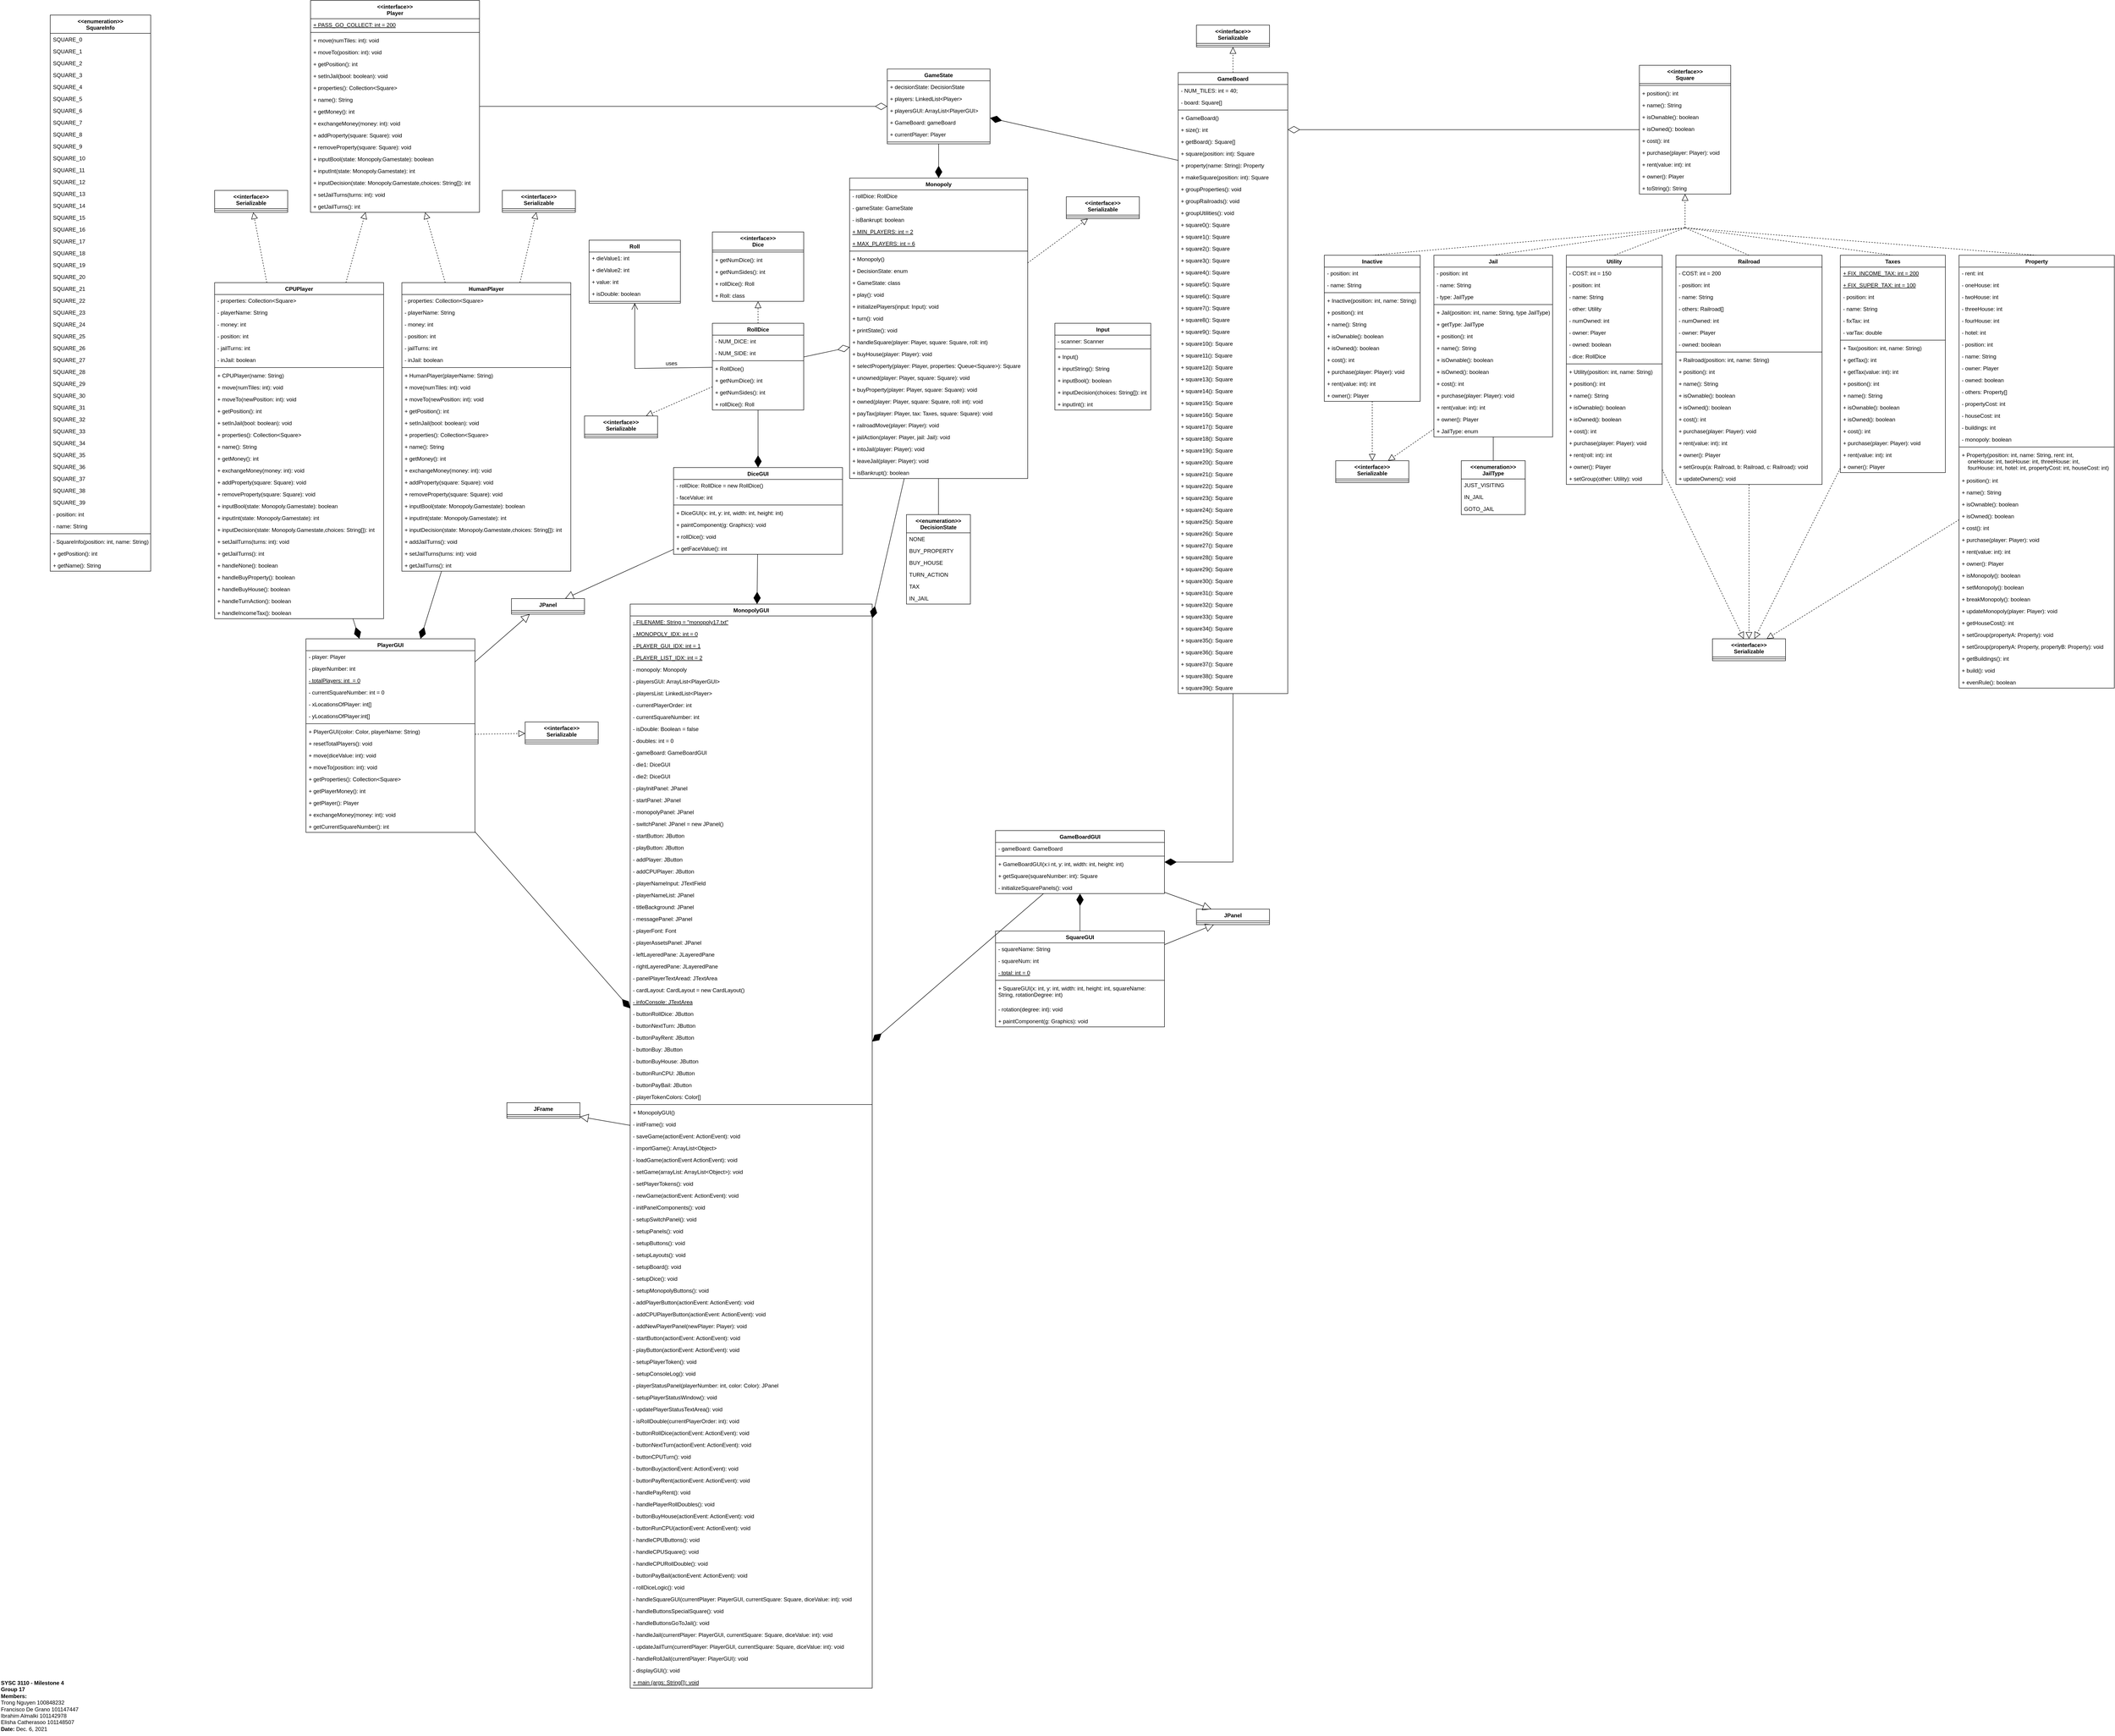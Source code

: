 <mxfile version="15.8.8" type="github" pages="5">
  <diagram id="9SsBPt5f3ULlJmDV1aBo" name="ClassUML">
    <mxGraphModel dx="6076" dy="827" grid="1" gridSize="10" guides="1" tooltips="1" connect="1" arrows="1" fold="1" page="1" pageScale="1" pageWidth="850" pageHeight="1100" math="0" shadow="0">
      <root>
        <mxCell id="0" />
        <mxCell id="1" parent="0" />
        <mxCell id="0UR9MXXXDw9d1XQzhALQ-1" value="&lt;&lt;interface&gt;&gt;&#xa;Square" style="swimlane;fontStyle=1;align=center;verticalAlign=top;childLayout=stackLayout;horizontal=1;startSize=40;horizontalStack=0;resizeParent=1;resizeParentMax=0;resizeLast=0;collapsible=1;marginBottom=0;" parent="1" vertex="1">
          <mxGeometry x="-590" y="362" width="200" height="282" as="geometry" />
        </mxCell>
        <mxCell id="0UR9MXXXDw9d1XQzhALQ-2" value="" style="line;strokeWidth=1;fillColor=none;align=left;verticalAlign=middle;spacingTop=-1;spacingLeft=3;spacingRight=3;rotatable=0;labelPosition=right;points=[];portConstraint=eastwest;" parent="0UR9MXXXDw9d1XQzhALQ-1" vertex="1">
          <mxGeometry y="40" width="200" height="8" as="geometry" />
        </mxCell>
        <mxCell id="0UR9MXXXDw9d1XQzhALQ-3" value="+ position(): int" style="text;strokeColor=none;fillColor=none;align=left;verticalAlign=top;spacingLeft=4;spacingRight=4;overflow=hidden;rotatable=0;points=[[0,0.5],[1,0.5]];portConstraint=eastwest;" parent="0UR9MXXXDw9d1XQzhALQ-1" vertex="1">
          <mxGeometry y="48" width="200" height="26" as="geometry" />
        </mxCell>
        <mxCell id="0UR9MXXXDw9d1XQzhALQ-4" value="+ name(): String" style="text;strokeColor=none;fillColor=none;align=left;verticalAlign=top;spacingLeft=4;spacingRight=4;overflow=hidden;rotatable=0;points=[[0,0.5],[1,0.5]];portConstraint=eastwest;" parent="0UR9MXXXDw9d1XQzhALQ-1" vertex="1">
          <mxGeometry y="74" width="200" height="26" as="geometry" />
        </mxCell>
        <mxCell id="0UR9MXXXDw9d1XQzhALQ-5" value="+ isOwnable(): boolean" style="text;strokeColor=none;fillColor=none;align=left;verticalAlign=top;spacingLeft=4;spacingRight=4;overflow=hidden;rotatable=0;points=[[0,0.5],[1,0.5]];portConstraint=eastwest;" parent="0UR9MXXXDw9d1XQzhALQ-1" vertex="1">
          <mxGeometry y="100" width="200" height="26" as="geometry" />
        </mxCell>
        <mxCell id="0UR9MXXXDw9d1XQzhALQ-6" value="+ isOwned(): boolean" style="text;strokeColor=none;fillColor=none;align=left;verticalAlign=top;spacingLeft=4;spacingRight=4;overflow=hidden;rotatable=0;points=[[0,0.5],[1,0.5]];portConstraint=eastwest;" parent="0UR9MXXXDw9d1XQzhALQ-1" vertex="1">
          <mxGeometry y="126" width="200" height="26" as="geometry" />
        </mxCell>
        <mxCell id="0UR9MXXXDw9d1XQzhALQ-7" value="+ cost(): int" style="text;strokeColor=none;fillColor=none;align=left;verticalAlign=top;spacingLeft=4;spacingRight=4;overflow=hidden;rotatable=0;points=[[0,0.5],[1,0.5]];portConstraint=eastwest;" parent="0UR9MXXXDw9d1XQzhALQ-1" vertex="1">
          <mxGeometry y="152" width="200" height="26" as="geometry" />
        </mxCell>
        <mxCell id="0UR9MXXXDw9d1XQzhALQ-8" value="+ purchase(player: Player): void" style="text;strokeColor=none;fillColor=none;align=left;verticalAlign=top;spacingLeft=4;spacingRight=4;overflow=hidden;rotatable=0;points=[[0,0.5],[1,0.5]];portConstraint=eastwest;" parent="0UR9MXXXDw9d1XQzhALQ-1" vertex="1">
          <mxGeometry y="178" width="200" height="26" as="geometry" />
        </mxCell>
        <mxCell id="0UR9MXXXDw9d1XQzhALQ-9" value="+ rent(value: int): int" style="text;strokeColor=none;fillColor=none;align=left;verticalAlign=top;spacingLeft=4;spacingRight=4;overflow=hidden;rotatable=0;points=[[0,0.5],[1,0.5]];portConstraint=eastwest;" parent="0UR9MXXXDw9d1XQzhALQ-1" vertex="1">
          <mxGeometry y="204" width="200" height="26" as="geometry" />
        </mxCell>
        <mxCell id="0UR9MXXXDw9d1XQzhALQ-10" value="+ owner(): Player" style="text;strokeColor=none;fillColor=none;align=left;verticalAlign=top;spacingLeft=4;spacingRight=4;overflow=hidden;rotatable=0;points=[[0,0.5],[1,0.5]];portConstraint=eastwest;" parent="0UR9MXXXDw9d1XQzhALQ-1" vertex="1">
          <mxGeometry y="230" width="200" height="26" as="geometry" />
        </mxCell>
        <mxCell id="0UR9MXXXDw9d1XQzhALQ-11" value="+ toString(): String" style="text;strokeColor=none;fillColor=none;align=left;verticalAlign=top;spacingLeft=4;spacingRight=4;overflow=hidden;rotatable=0;points=[[0,0.5],[1,0.5]];portConstraint=eastwest;" parent="0UR9MXXXDw9d1XQzhALQ-1" vertex="1">
          <mxGeometry y="256" width="200" height="26" as="geometry" />
        </mxCell>
        <mxCell id="0UR9MXXXDw9d1XQzhALQ-12" style="edgeStyle=orthogonalEdgeStyle;rounded=0;orthogonalLoop=1;jettySize=auto;html=1;exitX=1;exitY=0.5;exitDx=0;exitDy=0;" parent="0UR9MXXXDw9d1XQzhALQ-1" source="0UR9MXXXDw9d1XQzhALQ-6" target="0UR9MXXXDw9d1XQzhALQ-6" edge="1">
          <mxGeometry relative="1" as="geometry" />
        </mxCell>
        <mxCell id="0UR9MXXXDw9d1XQzhALQ-13" value="&lt;&lt;interface&gt;&gt;&#xa;Dice" style="swimlane;fontStyle=1;align=center;verticalAlign=top;childLayout=stackLayout;horizontal=1;startSize=40;horizontalStack=0;resizeParent=1;resizeParentMax=0;resizeLast=0;collapsible=1;marginBottom=0;" parent="1" vertex="1">
          <mxGeometry x="-2620" y="727" width="200" height="152" as="geometry" />
        </mxCell>
        <mxCell id="0UR9MXXXDw9d1XQzhALQ-14" value="" style="line;strokeWidth=1;fillColor=none;align=left;verticalAlign=middle;spacingTop=-1;spacingLeft=3;spacingRight=3;rotatable=0;labelPosition=right;points=[];portConstraint=eastwest;" parent="0UR9MXXXDw9d1XQzhALQ-13" vertex="1">
          <mxGeometry y="40" width="200" height="8" as="geometry" />
        </mxCell>
        <mxCell id="0UR9MXXXDw9d1XQzhALQ-15" value="+ getNumDice(): int" style="text;strokeColor=none;fillColor=none;align=left;verticalAlign=top;spacingLeft=4;spacingRight=4;overflow=hidden;rotatable=0;points=[[0,0.5],[1,0.5]];portConstraint=eastwest;" parent="0UR9MXXXDw9d1XQzhALQ-13" vertex="1">
          <mxGeometry y="48" width="200" height="26" as="geometry" />
        </mxCell>
        <mxCell id="0UR9MXXXDw9d1XQzhALQ-16" value="+ getNumSides(): int" style="text;strokeColor=none;fillColor=none;align=left;verticalAlign=top;spacingLeft=4;spacingRight=4;overflow=hidden;rotatable=0;points=[[0,0.5],[1,0.5]];portConstraint=eastwest;" parent="0UR9MXXXDw9d1XQzhALQ-13" vertex="1">
          <mxGeometry y="74" width="200" height="26" as="geometry" />
        </mxCell>
        <mxCell id="0UR9MXXXDw9d1XQzhALQ-17" value="+ rollDice(): Roll" style="text;strokeColor=none;fillColor=none;align=left;verticalAlign=top;spacingLeft=4;spacingRight=4;overflow=hidden;rotatable=0;points=[[0,0.5],[1,0.5]];portConstraint=eastwest;" parent="0UR9MXXXDw9d1XQzhALQ-13" vertex="1">
          <mxGeometry y="100" width="200" height="26" as="geometry" />
        </mxCell>
        <mxCell id="0UR9MXXXDw9d1XQzhALQ-18" value="+ Roll: class" style="text;strokeColor=none;fillColor=none;align=left;verticalAlign=top;spacingLeft=4;spacingRight=4;overflow=hidden;rotatable=0;points=[[0,0.5],[1,0.5]];portConstraint=eastwest;" parent="0UR9MXXXDw9d1XQzhALQ-13" vertex="1">
          <mxGeometry y="126" width="200" height="26" as="geometry" />
        </mxCell>
        <mxCell id="0UR9MXXXDw9d1XQzhALQ-19" value="&lt;&lt;interface&gt;&gt;&#xa;Player" style="swimlane;fontStyle=1;align=center;verticalAlign=top;childLayout=stackLayout;horizontal=1;startSize=40;horizontalStack=0;resizeParent=1;resizeParentMax=0;resizeLast=0;collapsible=1;marginBottom=0;" parent="1" vertex="1">
          <mxGeometry x="-3500" y="220" width="370" height="464" as="geometry" />
        </mxCell>
        <mxCell id="KcpuwhJFbuh_ReZfR7FU-7" value="+ PASS_GO_COLLECT: int = 200" style="text;strokeColor=none;fillColor=none;align=left;verticalAlign=top;spacingLeft=4;spacingRight=4;overflow=hidden;rotatable=0;points=[[0,0.5],[1,0.5]];portConstraint=eastwest;fontStyle=4" parent="0UR9MXXXDw9d1XQzhALQ-19" vertex="1">
          <mxGeometry y="40" width="370" height="26" as="geometry" />
        </mxCell>
        <mxCell id="0UR9MXXXDw9d1XQzhALQ-20" value="" style="line;strokeWidth=1;fillColor=none;align=left;verticalAlign=middle;spacingTop=-1;spacingLeft=3;spacingRight=3;rotatable=0;labelPosition=right;points=[];portConstraint=eastwest;" parent="0UR9MXXXDw9d1XQzhALQ-19" vertex="1">
          <mxGeometry y="66" width="370" height="8" as="geometry" />
        </mxCell>
        <mxCell id="0UR9MXXXDw9d1XQzhALQ-21" value="+ move(numTiles: int): void" style="text;strokeColor=none;fillColor=none;align=left;verticalAlign=top;spacingLeft=4;spacingRight=4;overflow=hidden;rotatable=0;points=[[0,0.5],[1,0.5]];portConstraint=eastwest;" parent="0UR9MXXXDw9d1XQzhALQ-19" vertex="1">
          <mxGeometry y="74" width="370" height="26" as="geometry" />
        </mxCell>
        <mxCell id="0UR9MXXXDw9d1XQzhALQ-22" value="+ moveTo(position: int): void" style="text;strokeColor=none;fillColor=none;align=left;verticalAlign=top;spacingLeft=4;spacingRight=4;overflow=hidden;rotatable=0;points=[[0,0.5],[1,0.5]];portConstraint=eastwest;" parent="0UR9MXXXDw9d1XQzhALQ-19" vertex="1">
          <mxGeometry y="100" width="370" height="26" as="geometry" />
        </mxCell>
        <mxCell id="0UR9MXXXDw9d1XQzhALQ-23" value="+ getPosition(): int" style="text;strokeColor=none;fillColor=none;align=left;verticalAlign=top;spacingLeft=4;spacingRight=4;overflow=hidden;rotatable=0;points=[[0,0.5],[1,0.5]];portConstraint=eastwest;" parent="0UR9MXXXDw9d1XQzhALQ-19" vertex="1">
          <mxGeometry y="126" width="370" height="26" as="geometry" />
        </mxCell>
        <mxCell id="0UR9MXXXDw9d1XQzhALQ-24" value="+ setInJail(bool: boolean): void" style="text;strokeColor=none;fillColor=none;align=left;verticalAlign=top;spacingLeft=4;spacingRight=4;overflow=hidden;rotatable=0;points=[[0,0.5],[1,0.5]];portConstraint=eastwest;" parent="0UR9MXXXDw9d1XQzhALQ-19" vertex="1">
          <mxGeometry y="152" width="370" height="26" as="geometry" />
        </mxCell>
        <mxCell id="0UR9MXXXDw9d1XQzhALQ-25" value="+ properties(): Collection&lt;Square&gt;" style="text;strokeColor=none;fillColor=none;align=left;verticalAlign=top;spacingLeft=4;spacingRight=4;overflow=hidden;rotatable=0;points=[[0,0.5],[1,0.5]];portConstraint=eastwest;" parent="0UR9MXXXDw9d1XQzhALQ-19" vertex="1">
          <mxGeometry y="178" width="370" height="26" as="geometry" />
        </mxCell>
        <mxCell id="0UR9MXXXDw9d1XQzhALQ-26" value="+ name(): String" style="text;strokeColor=none;fillColor=none;align=left;verticalAlign=top;spacingLeft=4;spacingRight=4;overflow=hidden;rotatable=0;points=[[0,0.5],[1,0.5]];portConstraint=eastwest;" parent="0UR9MXXXDw9d1XQzhALQ-19" vertex="1">
          <mxGeometry y="204" width="370" height="26" as="geometry" />
        </mxCell>
        <mxCell id="0UR9MXXXDw9d1XQzhALQ-27" value="+ getMoney(): int" style="text;strokeColor=none;fillColor=none;align=left;verticalAlign=top;spacingLeft=4;spacingRight=4;overflow=hidden;rotatable=0;points=[[0,0.5],[1,0.5]];portConstraint=eastwest;" parent="0UR9MXXXDw9d1XQzhALQ-19" vertex="1">
          <mxGeometry y="230" width="370" height="26" as="geometry" />
        </mxCell>
        <mxCell id="0UR9MXXXDw9d1XQzhALQ-28" value="+ exchangeMoney(money: int): void" style="text;strokeColor=none;fillColor=none;align=left;verticalAlign=top;spacingLeft=4;spacingRight=4;overflow=hidden;rotatable=0;points=[[0,0.5],[1,0.5]];portConstraint=eastwest;" parent="0UR9MXXXDw9d1XQzhALQ-19" vertex="1">
          <mxGeometry y="256" width="370" height="26" as="geometry" />
        </mxCell>
        <mxCell id="0UR9MXXXDw9d1XQzhALQ-29" value="+ addProperty(square: Square): void" style="text;strokeColor=none;fillColor=none;align=left;verticalAlign=top;spacingLeft=4;spacingRight=4;overflow=hidden;rotatable=0;points=[[0,0.5],[1,0.5]];portConstraint=eastwest;" parent="0UR9MXXXDw9d1XQzhALQ-19" vertex="1">
          <mxGeometry y="282" width="370" height="26" as="geometry" />
        </mxCell>
        <mxCell id="0UR9MXXXDw9d1XQzhALQ-30" value="+ removeProperty(square: Square): void" style="text;strokeColor=none;fillColor=none;align=left;verticalAlign=top;spacingLeft=4;spacingRight=4;overflow=hidden;rotatable=0;points=[[0,0.5],[1,0.5]];portConstraint=eastwest;" parent="0UR9MXXXDw9d1XQzhALQ-19" vertex="1">
          <mxGeometry y="308" width="370" height="26" as="geometry" />
        </mxCell>
        <mxCell id="0UR9MXXXDw9d1XQzhALQ-31" value="+ inputBool(state: Monopoly.Gamestate): boolean" style="text;strokeColor=none;fillColor=none;align=left;verticalAlign=top;spacingLeft=4;spacingRight=4;overflow=hidden;rotatable=0;points=[[0,0.5],[1,0.5]];portConstraint=eastwest;" parent="0UR9MXXXDw9d1XQzhALQ-19" vertex="1">
          <mxGeometry y="334" width="370" height="26" as="geometry" />
        </mxCell>
        <mxCell id="0UR9MXXXDw9d1XQzhALQ-32" value="+ inputInt(state: Monopoly.Gamestate): int" style="text;strokeColor=none;fillColor=none;align=left;verticalAlign=top;spacingLeft=4;spacingRight=4;overflow=hidden;rotatable=0;points=[[0,0.5],[1,0.5]];portConstraint=eastwest;" parent="0UR9MXXXDw9d1XQzhALQ-19" vertex="1">
          <mxGeometry y="360" width="370" height="26" as="geometry" />
        </mxCell>
        <mxCell id="0UR9MXXXDw9d1XQzhALQ-33" value="+ inputDecision(state: Monopoly.Gamestate,choices: String[]): int" style="text;strokeColor=none;fillColor=none;align=left;verticalAlign=top;spacingLeft=4;spacingRight=4;overflow=hidden;rotatable=0;points=[[0,0.5],[1,0.5]];portConstraint=eastwest;" parent="0UR9MXXXDw9d1XQzhALQ-19" vertex="1">
          <mxGeometry y="386" width="370" height="26" as="geometry" />
        </mxCell>
        <mxCell id="0UR9MXXXDw9d1XQzhALQ-34" value="+ setJailTurns(turns: int): void" style="text;strokeColor=none;fillColor=none;align=left;verticalAlign=top;spacingLeft=4;spacingRight=4;overflow=hidden;rotatable=0;points=[[0,0.5],[1,0.5]];portConstraint=eastwest;" parent="0UR9MXXXDw9d1XQzhALQ-19" vertex="1">
          <mxGeometry y="412" width="370" height="26" as="geometry" />
        </mxCell>
        <mxCell id="0UR9MXXXDw9d1XQzhALQ-35" value="+ getJailTurns(): int" style="text;strokeColor=none;fillColor=none;align=left;verticalAlign=top;spacingLeft=4;spacingRight=4;overflow=hidden;rotatable=0;points=[[0,0.5],[1,0.5]];portConstraint=eastwest;" parent="0UR9MXXXDw9d1XQzhALQ-19" vertex="1">
          <mxGeometry y="438" width="370" height="26" as="geometry" />
        </mxCell>
        <mxCell id="0UR9MXXXDw9d1XQzhALQ-36" value="RollDice" style="swimlane;fontStyle=1;align=center;verticalAlign=top;childLayout=stackLayout;horizontal=1;startSize=26;horizontalStack=0;resizeParent=1;resizeParentMax=0;resizeLast=0;collapsible=1;marginBottom=0;" parent="1" vertex="1">
          <mxGeometry x="-2620" y="927" width="200" height="190" as="geometry" />
        </mxCell>
        <mxCell id="0UR9MXXXDw9d1XQzhALQ-37" value="- NUM_DICE: int" style="text;strokeColor=none;fillColor=none;align=left;verticalAlign=top;spacingLeft=4;spacingRight=4;overflow=hidden;rotatable=0;points=[[0,0.5],[1,0.5]];portConstraint=eastwest;" parent="0UR9MXXXDw9d1XQzhALQ-36" vertex="1">
          <mxGeometry y="26" width="200" height="26" as="geometry" />
        </mxCell>
        <mxCell id="0UR9MXXXDw9d1XQzhALQ-38" value="- NUM_SIDE: int" style="text;strokeColor=none;fillColor=none;align=left;verticalAlign=top;spacingLeft=4;spacingRight=4;overflow=hidden;rotatable=0;points=[[0,0.5],[1,0.5]];portConstraint=eastwest;" parent="0UR9MXXXDw9d1XQzhALQ-36" vertex="1">
          <mxGeometry y="52" width="200" height="26" as="geometry" />
        </mxCell>
        <mxCell id="0UR9MXXXDw9d1XQzhALQ-39" value="" style="line;strokeWidth=1;fillColor=none;align=left;verticalAlign=middle;spacingTop=-1;spacingLeft=3;spacingRight=3;rotatable=0;labelPosition=right;points=[];portConstraint=eastwest;" parent="0UR9MXXXDw9d1XQzhALQ-36" vertex="1">
          <mxGeometry y="78" width="200" height="8" as="geometry" />
        </mxCell>
        <mxCell id="0UR9MXXXDw9d1XQzhALQ-40" value="+ RollDice()" style="text;strokeColor=none;fillColor=none;align=left;verticalAlign=top;spacingLeft=4;spacingRight=4;overflow=hidden;rotatable=0;points=[[0,0.5],[1,0.5]];portConstraint=eastwest;" parent="0UR9MXXXDw9d1XQzhALQ-36" vertex="1">
          <mxGeometry y="86" width="200" height="26" as="geometry" />
        </mxCell>
        <mxCell id="0UR9MXXXDw9d1XQzhALQ-41" value="+ getNumDice(): int" style="text;strokeColor=none;fillColor=none;align=left;verticalAlign=top;spacingLeft=4;spacingRight=4;overflow=hidden;rotatable=0;points=[[0,0.5],[1,0.5]];portConstraint=eastwest;" parent="0UR9MXXXDw9d1XQzhALQ-36" vertex="1">
          <mxGeometry y="112" width="200" height="26" as="geometry" />
        </mxCell>
        <mxCell id="0UR9MXXXDw9d1XQzhALQ-42" value="+ getNumSides(): int" style="text;strokeColor=none;fillColor=none;align=left;verticalAlign=top;spacingLeft=4;spacingRight=4;overflow=hidden;rotatable=0;points=[[0,0.5],[1,0.5]];portConstraint=eastwest;" parent="0UR9MXXXDw9d1XQzhALQ-36" vertex="1">
          <mxGeometry y="138" width="200" height="26" as="geometry" />
        </mxCell>
        <mxCell id="0UR9MXXXDw9d1XQzhALQ-43" value="+ rollDice(): Roll" style="text;strokeColor=none;fillColor=none;align=left;verticalAlign=top;spacingLeft=4;spacingRight=4;overflow=hidden;rotatable=0;points=[[0,0.5],[1,0.5]];portConstraint=eastwest;" parent="0UR9MXXXDw9d1XQzhALQ-36" vertex="1">
          <mxGeometry y="164" width="200" height="26" as="geometry" />
        </mxCell>
        <mxCell id="0UR9MXXXDw9d1XQzhALQ-44" value="HumanPlayer" style="swimlane;fontStyle=1;align=center;verticalAlign=top;childLayout=stackLayout;horizontal=1;startSize=26;horizontalStack=0;resizeParent=1;resizeParentMax=0;resizeLast=0;collapsible=1;marginBottom=0;" parent="1" vertex="1">
          <mxGeometry x="-3300" y="838" width="370" height="632" as="geometry" />
        </mxCell>
        <mxCell id="0UR9MXXXDw9d1XQzhALQ-46" value="- properties: Collection&lt;Square&gt;" style="text;strokeColor=none;fillColor=none;align=left;verticalAlign=top;spacingLeft=4;spacingRight=4;overflow=hidden;rotatable=0;points=[[0,0.5],[1,0.5]];portConstraint=eastwest;" parent="0UR9MXXXDw9d1XQzhALQ-44" vertex="1">
          <mxGeometry y="26" width="370" height="26" as="geometry" />
        </mxCell>
        <mxCell id="0UR9MXXXDw9d1XQzhALQ-47" value="- playerName: String" style="text;strokeColor=none;fillColor=none;align=left;verticalAlign=top;spacingLeft=4;spacingRight=4;overflow=hidden;rotatable=0;points=[[0,0.5],[1,0.5]];portConstraint=eastwest;" parent="0UR9MXXXDw9d1XQzhALQ-44" vertex="1">
          <mxGeometry y="52" width="370" height="26" as="geometry" />
        </mxCell>
        <mxCell id="0UR9MXXXDw9d1XQzhALQ-48" value="- money: int" style="text;strokeColor=none;fillColor=none;align=left;verticalAlign=top;spacingLeft=4;spacingRight=4;overflow=hidden;rotatable=0;points=[[0,0.5],[1,0.5]];portConstraint=eastwest;" parent="0UR9MXXXDw9d1XQzhALQ-44" vertex="1">
          <mxGeometry y="78" width="370" height="26" as="geometry" />
        </mxCell>
        <mxCell id="0UR9MXXXDw9d1XQzhALQ-49" value="- position: int" style="text;strokeColor=none;fillColor=none;align=left;verticalAlign=top;spacingLeft=4;spacingRight=4;overflow=hidden;rotatable=0;points=[[0,0.5],[1,0.5]];portConstraint=eastwest;" parent="0UR9MXXXDw9d1XQzhALQ-44" vertex="1">
          <mxGeometry y="104" width="370" height="26" as="geometry" />
        </mxCell>
        <mxCell id="0UR9MXXXDw9d1XQzhALQ-50" value="- jailTurns: int" style="text;strokeColor=none;fillColor=none;align=left;verticalAlign=top;spacingLeft=4;spacingRight=4;overflow=hidden;rotatable=0;points=[[0,0.5],[1,0.5]];portConstraint=eastwest;" parent="0UR9MXXXDw9d1XQzhALQ-44" vertex="1">
          <mxGeometry y="130" width="370" height="26" as="geometry" />
        </mxCell>
        <mxCell id="0UR9MXXXDw9d1XQzhALQ-51" value="- inJail: boolean" style="text;strokeColor=none;fillColor=none;align=left;verticalAlign=top;spacingLeft=4;spacingRight=4;overflow=hidden;rotatable=0;points=[[0,0.5],[1,0.5]];portConstraint=eastwest;" parent="0UR9MXXXDw9d1XQzhALQ-44" vertex="1">
          <mxGeometry y="156" width="370" height="26" as="geometry" />
        </mxCell>
        <mxCell id="0UR9MXXXDw9d1XQzhALQ-52" value="" style="line;strokeWidth=1;fillColor=none;align=left;verticalAlign=middle;spacingTop=-1;spacingLeft=3;spacingRight=3;rotatable=0;labelPosition=right;points=[];portConstraint=eastwest;" parent="0UR9MXXXDw9d1XQzhALQ-44" vertex="1">
          <mxGeometry y="182" width="370" height="8" as="geometry" />
        </mxCell>
        <mxCell id="0UR9MXXXDw9d1XQzhALQ-53" value="+ HumanPlayer(playerName: String)" style="text;strokeColor=none;fillColor=none;align=left;verticalAlign=top;spacingLeft=4;spacingRight=4;overflow=hidden;rotatable=0;points=[[0,0.5],[1,0.5]];portConstraint=eastwest;" parent="0UR9MXXXDw9d1XQzhALQ-44" vertex="1">
          <mxGeometry y="190" width="370" height="26" as="geometry" />
        </mxCell>
        <mxCell id="0UR9MXXXDw9d1XQzhALQ-54" value="+ move(numTiles: int): void" style="text;strokeColor=none;fillColor=none;align=left;verticalAlign=top;spacingLeft=4;spacingRight=4;overflow=hidden;rotatable=0;points=[[0,0.5],[1,0.5]];portConstraint=eastwest;" parent="0UR9MXXXDw9d1XQzhALQ-44" vertex="1">
          <mxGeometry y="216" width="370" height="26" as="geometry" />
        </mxCell>
        <mxCell id="0UR9MXXXDw9d1XQzhALQ-55" value="+ moveTo(newPosition: int): void" style="text;strokeColor=none;fillColor=none;align=left;verticalAlign=top;spacingLeft=4;spacingRight=4;overflow=hidden;rotatable=0;points=[[0,0.5],[1,0.5]];portConstraint=eastwest;" parent="0UR9MXXXDw9d1XQzhALQ-44" vertex="1">
          <mxGeometry y="242" width="370" height="26" as="geometry" />
        </mxCell>
        <mxCell id="0UR9MXXXDw9d1XQzhALQ-56" value="+ getPosition(): int" style="text;strokeColor=none;fillColor=none;align=left;verticalAlign=top;spacingLeft=4;spacingRight=4;overflow=hidden;rotatable=0;points=[[0,0.5],[1,0.5]];portConstraint=eastwest;" parent="0UR9MXXXDw9d1XQzhALQ-44" vertex="1">
          <mxGeometry y="268" width="370" height="26" as="geometry" />
        </mxCell>
        <mxCell id="0UR9MXXXDw9d1XQzhALQ-57" value="+ setInJail(bool: boolean): void" style="text;strokeColor=none;fillColor=none;align=left;verticalAlign=top;spacingLeft=4;spacingRight=4;overflow=hidden;rotatable=0;points=[[0,0.5],[1,0.5]];portConstraint=eastwest;" parent="0UR9MXXXDw9d1XQzhALQ-44" vertex="1">
          <mxGeometry y="294" width="370" height="26" as="geometry" />
        </mxCell>
        <mxCell id="0UR9MXXXDw9d1XQzhALQ-58" value="+ properties(): Collection&lt;Square&gt;" style="text;strokeColor=none;fillColor=none;align=left;verticalAlign=top;spacingLeft=4;spacingRight=4;overflow=hidden;rotatable=0;points=[[0,0.5],[1,0.5]];portConstraint=eastwest;" parent="0UR9MXXXDw9d1XQzhALQ-44" vertex="1">
          <mxGeometry y="320" width="370" height="26" as="geometry" />
        </mxCell>
        <mxCell id="0UR9MXXXDw9d1XQzhALQ-59" value="+ name(): String" style="text;strokeColor=none;fillColor=none;align=left;verticalAlign=top;spacingLeft=4;spacingRight=4;overflow=hidden;rotatable=0;points=[[0,0.5],[1,0.5]];portConstraint=eastwest;" parent="0UR9MXXXDw9d1XQzhALQ-44" vertex="1">
          <mxGeometry y="346" width="370" height="26" as="geometry" />
        </mxCell>
        <mxCell id="0UR9MXXXDw9d1XQzhALQ-60" value="+ getMoney(): int " style="text;strokeColor=none;fillColor=none;align=left;verticalAlign=top;spacingLeft=4;spacingRight=4;overflow=hidden;rotatable=0;points=[[0,0.5],[1,0.5]];portConstraint=eastwest;" parent="0UR9MXXXDw9d1XQzhALQ-44" vertex="1">
          <mxGeometry y="372" width="370" height="26" as="geometry" />
        </mxCell>
        <mxCell id="0UR9MXXXDw9d1XQzhALQ-61" value="+ exchangeMoney(money: int): void" style="text;strokeColor=none;fillColor=none;align=left;verticalAlign=top;spacingLeft=4;spacingRight=4;overflow=hidden;rotatable=0;points=[[0,0.5],[1,0.5]];portConstraint=eastwest;" parent="0UR9MXXXDw9d1XQzhALQ-44" vertex="1">
          <mxGeometry y="398" width="370" height="26" as="geometry" />
        </mxCell>
        <mxCell id="0UR9MXXXDw9d1XQzhALQ-62" value="+ addProperty(square: Square): void" style="text;strokeColor=none;fillColor=none;align=left;verticalAlign=top;spacingLeft=4;spacingRight=4;overflow=hidden;rotatable=0;points=[[0,0.5],[1,0.5]];portConstraint=eastwest;" parent="0UR9MXXXDw9d1XQzhALQ-44" vertex="1">
          <mxGeometry y="424" width="370" height="26" as="geometry" />
        </mxCell>
        <mxCell id="0UR9MXXXDw9d1XQzhALQ-63" value="+ removeProperty(square: Square): void" style="text;strokeColor=none;fillColor=none;align=left;verticalAlign=top;spacingLeft=4;spacingRight=4;overflow=hidden;rotatable=0;points=[[0,0.5],[1,0.5]];portConstraint=eastwest;" parent="0UR9MXXXDw9d1XQzhALQ-44" vertex="1">
          <mxGeometry y="450" width="370" height="26" as="geometry" />
        </mxCell>
        <mxCell id="0UR9MXXXDw9d1XQzhALQ-64" value="+ inputBool(state: Monopoly.Gamestate): boolean" style="text;strokeColor=none;fillColor=none;align=left;verticalAlign=top;spacingLeft=4;spacingRight=4;overflow=hidden;rotatable=0;points=[[0,0.5],[1,0.5]];portConstraint=eastwest;" parent="0UR9MXXXDw9d1XQzhALQ-44" vertex="1">
          <mxGeometry y="476" width="370" height="26" as="geometry" />
        </mxCell>
        <mxCell id="0UR9MXXXDw9d1XQzhALQ-65" value="+ inputInt(state: Monopoly.Gamestate): int" style="text;strokeColor=none;fillColor=none;align=left;verticalAlign=top;spacingLeft=4;spacingRight=4;overflow=hidden;rotatable=0;points=[[0,0.5],[1,0.5]];portConstraint=eastwest;" parent="0UR9MXXXDw9d1XQzhALQ-44" vertex="1">
          <mxGeometry y="502" width="370" height="26" as="geometry" />
        </mxCell>
        <mxCell id="0UR9MXXXDw9d1XQzhALQ-66" value="+ inputDecision(state: Monopoly.Gamestate,choices: String[]): int" style="text;strokeColor=none;fillColor=none;align=left;verticalAlign=top;spacingLeft=4;spacingRight=4;overflow=hidden;rotatable=0;points=[[0,0.5],[1,0.5]];portConstraint=eastwest;" parent="0UR9MXXXDw9d1XQzhALQ-44" vertex="1">
          <mxGeometry y="528" width="370" height="26" as="geometry" />
        </mxCell>
        <mxCell id="K6OIgRF3U0ERWviM2Uvu-32" value="+ addJailTurns(): void" style="text;strokeColor=none;fillColor=none;align=left;verticalAlign=top;spacingLeft=4;spacingRight=4;overflow=hidden;rotatable=0;points=[[0,0.5],[1,0.5]];portConstraint=eastwest;" parent="0UR9MXXXDw9d1XQzhALQ-44" vertex="1">
          <mxGeometry y="554" width="370" height="26" as="geometry" />
        </mxCell>
        <mxCell id="0UR9MXXXDw9d1XQzhALQ-67" value="+ setJailTurns(turns: int): void" style="text;strokeColor=none;fillColor=none;align=left;verticalAlign=top;spacingLeft=4;spacingRight=4;overflow=hidden;rotatable=0;points=[[0,0.5],[1,0.5]];portConstraint=eastwest;" parent="0UR9MXXXDw9d1XQzhALQ-44" vertex="1">
          <mxGeometry y="580" width="370" height="26" as="geometry" />
        </mxCell>
        <mxCell id="0UR9MXXXDw9d1XQzhALQ-68" value="+ getJailTurns(): int" style="text;strokeColor=none;fillColor=none;align=left;verticalAlign=top;spacingLeft=4;spacingRight=4;overflow=hidden;rotatable=0;points=[[0,0.5],[1,0.5]];portConstraint=eastwest;" parent="0UR9MXXXDw9d1XQzhALQ-44" vertex="1">
          <mxGeometry y="606" width="370" height="26" as="geometry" />
        </mxCell>
        <mxCell id="0UR9MXXXDw9d1XQzhALQ-69" value="Inactive" style="swimlane;fontStyle=1;align=center;verticalAlign=top;childLayout=stackLayout;horizontal=1;startSize=26;horizontalStack=0;resizeParent=1;resizeParentMax=0;resizeLast=0;collapsible=1;marginBottom=0;" parent="1" vertex="1">
          <mxGeometry x="-1280" y="778" width="210" height="320" as="geometry" />
        </mxCell>
        <mxCell id="0UR9MXXXDw9d1XQzhALQ-70" value="- position: int" style="text;strokeColor=none;fillColor=none;align=left;verticalAlign=top;spacingLeft=4;spacingRight=4;overflow=hidden;rotatable=0;points=[[0,0.5],[1,0.5]];portConstraint=eastwest;" parent="0UR9MXXXDw9d1XQzhALQ-69" vertex="1">
          <mxGeometry y="26" width="210" height="26" as="geometry" />
        </mxCell>
        <mxCell id="0UR9MXXXDw9d1XQzhALQ-71" value="- name: String" style="text;strokeColor=none;fillColor=none;align=left;verticalAlign=top;spacingLeft=4;spacingRight=4;overflow=hidden;rotatable=0;points=[[0,0.5],[1,0.5]];portConstraint=eastwest;" parent="0UR9MXXXDw9d1XQzhALQ-69" vertex="1">
          <mxGeometry y="52" width="210" height="26" as="geometry" />
        </mxCell>
        <mxCell id="0UR9MXXXDw9d1XQzhALQ-72" value="" style="line;strokeWidth=1;fillColor=none;align=left;verticalAlign=middle;spacingTop=-1;spacingLeft=3;spacingRight=3;rotatable=0;labelPosition=right;points=[];portConstraint=eastwest;" parent="0UR9MXXXDw9d1XQzhALQ-69" vertex="1">
          <mxGeometry y="78" width="210" height="8" as="geometry" />
        </mxCell>
        <mxCell id="0UR9MXXXDw9d1XQzhALQ-73" value="+ Inactive(position: int, name: String)" style="text;strokeColor=none;fillColor=none;align=left;verticalAlign=top;spacingLeft=4;spacingRight=4;overflow=hidden;rotatable=0;points=[[0,0.5],[1,0.5]];portConstraint=eastwest;" parent="0UR9MXXXDw9d1XQzhALQ-69" vertex="1">
          <mxGeometry y="86" width="210" height="26" as="geometry" />
        </mxCell>
        <mxCell id="0UR9MXXXDw9d1XQzhALQ-74" value="+ position(): int" style="text;strokeColor=none;fillColor=none;align=left;verticalAlign=top;spacingLeft=4;spacingRight=4;overflow=hidden;rotatable=0;points=[[0,0.5],[1,0.5]];portConstraint=eastwest;" parent="0UR9MXXXDw9d1XQzhALQ-69" vertex="1">
          <mxGeometry y="112" width="210" height="26" as="geometry" />
        </mxCell>
        <mxCell id="0UR9MXXXDw9d1XQzhALQ-75" value="+ name(): String" style="text;strokeColor=none;fillColor=none;align=left;verticalAlign=top;spacingLeft=4;spacingRight=4;overflow=hidden;rotatable=0;points=[[0,0.5],[1,0.5]];portConstraint=eastwest;" parent="0UR9MXXXDw9d1XQzhALQ-69" vertex="1">
          <mxGeometry y="138" width="210" height="26" as="geometry" />
        </mxCell>
        <mxCell id="0UR9MXXXDw9d1XQzhALQ-76" value="+ isOwnable(): boolean" style="text;strokeColor=none;fillColor=none;align=left;verticalAlign=top;spacingLeft=4;spacingRight=4;overflow=hidden;rotatable=0;points=[[0,0.5],[1,0.5]];portConstraint=eastwest;" parent="0UR9MXXXDw9d1XQzhALQ-69" vertex="1">
          <mxGeometry y="164" width="210" height="26" as="geometry" />
        </mxCell>
        <mxCell id="0UR9MXXXDw9d1XQzhALQ-77" value="+ isOwned(): boolean " style="text;strokeColor=none;fillColor=none;align=left;verticalAlign=top;spacingLeft=4;spacingRight=4;overflow=hidden;rotatable=0;points=[[0,0.5],[1,0.5]];portConstraint=eastwest;" parent="0UR9MXXXDw9d1XQzhALQ-69" vertex="1">
          <mxGeometry y="190" width="210" height="26" as="geometry" />
        </mxCell>
        <mxCell id="0UR9MXXXDw9d1XQzhALQ-78" value="+ cost(): int" style="text;strokeColor=none;fillColor=none;align=left;verticalAlign=top;spacingLeft=4;spacingRight=4;overflow=hidden;rotatable=0;points=[[0,0.5],[1,0.5]];portConstraint=eastwest;" parent="0UR9MXXXDw9d1XQzhALQ-69" vertex="1">
          <mxGeometry y="216" width="210" height="26" as="geometry" />
        </mxCell>
        <mxCell id="0UR9MXXXDw9d1XQzhALQ-79" value="+ purchase(player: Player): void" style="text;strokeColor=none;fillColor=none;align=left;verticalAlign=top;spacingLeft=4;spacingRight=4;overflow=hidden;rotatable=0;points=[[0,0.5],[1,0.5]];portConstraint=eastwest;" parent="0UR9MXXXDw9d1XQzhALQ-69" vertex="1">
          <mxGeometry y="242" width="210" height="26" as="geometry" />
        </mxCell>
        <mxCell id="0UR9MXXXDw9d1XQzhALQ-80" value="+ rent(value: int): int" style="text;strokeColor=none;fillColor=none;align=left;verticalAlign=top;spacingLeft=4;spacingRight=4;overflow=hidden;rotatable=0;points=[[0,0.5],[1,0.5]];portConstraint=eastwest;" parent="0UR9MXXXDw9d1XQzhALQ-69" vertex="1">
          <mxGeometry y="268" width="210" height="26" as="geometry" />
        </mxCell>
        <mxCell id="0UR9MXXXDw9d1XQzhALQ-81" value="+ owner(): Player" style="text;strokeColor=none;fillColor=none;align=left;verticalAlign=top;spacingLeft=4;spacingRight=4;overflow=hidden;rotatable=0;points=[[0,0.5],[1,0.5]];portConstraint=eastwest;" parent="0UR9MXXXDw9d1XQzhALQ-69" vertex="1">
          <mxGeometry y="294" width="210" height="26" as="geometry" />
        </mxCell>
        <mxCell id="0UR9MXXXDw9d1XQzhALQ-82" value="Utility" style="swimlane;fontStyle=1;align=center;verticalAlign=top;childLayout=stackLayout;horizontal=1;startSize=26;horizontalStack=0;resizeParent=1;resizeParentMax=0;resizeLast=0;collapsible=1;marginBottom=0;" parent="1" vertex="1">
          <mxGeometry x="-750" y="778" width="210" height="502" as="geometry" />
        </mxCell>
        <mxCell id="0UR9MXXXDw9d1XQzhALQ-83" value="- COST: int = 150" style="text;strokeColor=none;fillColor=none;align=left;verticalAlign=top;spacingLeft=4;spacingRight=4;overflow=hidden;rotatable=0;points=[[0,0.5],[1,0.5]];portConstraint=eastwest;" parent="0UR9MXXXDw9d1XQzhALQ-82" vertex="1">
          <mxGeometry y="26" width="210" height="26" as="geometry" />
        </mxCell>
        <mxCell id="0UR9MXXXDw9d1XQzhALQ-84" value="- position: int" style="text;strokeColor=none;fillColor=none;align=left;verticalAlign=top;spacingLeft=4;spacingRight=4;overflow=hidden;rotatable=0;points=[[0,0.5],[1,0.5]];portConstraint=eastwest;" parent="0UR9MXXXDw9d1XQzhALQ-82" vertex="1">
          <mxGeometry y="52" width="210" height="26" as="geometry" />
        </mxCell>
        <mxCell id="0UR9MXXXDw9d1XQzhALQ-85" value="- name: String" style="text;strokeColor=none;fillColor=none;align=left;verticalAlign=top;spacingLeft=4;spacingRight=4;overflow=hidden;rotatable=0;points=[[0,0.5],[1,0.5]];portConstraint=eastwest;" parent="0UR9MXXXDw9d1XQzhALQ-82" vertex="1">
          <mxGeometry y="78" width="210" height="26" as="geometry" />
        </mxCell>
        <mxCell id="0UR9MXXXDw9d1XQzhALQ-86" value="- other: Utility" style="text;strokeColor=none;fillColor=none;align=left;verticalAlign=top;spacingLeft=4;spacingRight=4;overflow=hidden;rotatable=0;points=[[0,0.5],[1,0.5]];portConstraint=eastwest;" parent="0UR9MXXXDw9d1XQzhALQ-82" vertex="1">
          <mxGeometry y="104" width="210" height="26" as="geometry" />
        </mxCell>
        <mxCell id="0UR9MXXXDw9d1XQzhALQ-87" value="- numOwned: int" style="text;strokeColor=none;fillColor=none;align=left;verticalAlign=top;spacingLeft=4;spacingRight=4;overflow=hidden;rotatable=0;points=[[0,0.5],[1,0.5]];portConstraint=eastwest;" parent="0UR9MXXXDw9d1XQzhALQ-82" vertex="1">
          <mxGeometry y="130" width="210" height="26" as="geometry" />
        </mxCell>
        <mxCell id="0UR9MXXXDw9d1XQzhALQ-88" value="- owner: Player" style="text;strokeColor=none;fillColor=none;align=left;verticalAlign=top;spacingLeft=4;spacingRight=4;overflow=hidden;rotatable=0;points=[[0,0.5],[1,0.5]];portConstraint=eastwest;" parent="0UR9MXXXDw9d1XQzhALQ-82" vertex="1">
          <mxGeometry y="156" width="210" height="26" as="geometry" />
        </mxCell>
        <mxCell id="0UR9MXXXDw9d1XQzhALQ-89" value="- owned: boolean" style="text;strokeColor=none;fillColor=none;align=left;verticalAlign=top;spacingLeft=4;spacingRight=4;overflow=hidden;rotatable=0;points=[[0,0.5],[1,0.5]];portConstraint=eastwest;" parent="0UR9MXXXDw9d1XQzhALQ-82" vertex="1">
          <mxGeometry y="182" width="210" height="26" as="geometry" />
        </mxCell>
        <mxCell id="0UR9MXXXDw9d1XQzhALQ-90" value="- dice: RollDice" style="text;strokeColor=none;fillColor=none;align=left;verticalAlign=top;spacingLeft=4;spacingRight=4;overflow=hidden;rotatable=0;points=[[0,0.5],[1,0.5]];portConstraint=eastwest;" parent="0UR9MXXXDw9d1XQzhALQ-82" vertex="1">
          <mxGeometry y="208" width="210" height="26" as="geometry" />
        </mxCell>
        <mxCell id="0UR9MXXXDw9d1XQzhALQ-91" value="" style="line;strokeWidth=1;fillColor=none;align=left;verticalAlign=middle;spacingTop=-1;spacingLeft=3;spacingRight=3;rotatable=0;labelPosition=right;points=[];portConstraint=eastwest;" parent="0UR9MXXXDw9d1XQzhALQ-82" vertex="1">
          <mxGeometry y="234" width="210" height="8" as="geometry" />
        </mxCell>
        <mxCell id="0UR9MXXXDw9d1XQzhALQ-92" value="+ Utility(position: int, name: String)" style="text;strokeColor=none;fillColor=none;align=left;verticalAlign=top;spacingLeft=4;spacingRight=4;overflow=hidden;rotatable=0;points=[[0,0.5],[1,0.5]];portConstraint=eastwest;" parent="0UR9MXXXDw9d1XQzhALQ-82" vertex="1">
          <mxGeometry y="242" width="210" height="26" as="geometry" />
        </mxCell>
        <mxCell id="0UR9MXXXDw9d1XQzhALQ-93" value="+ position(): int" style="text;strokeColor=none;fillColor=none;align=left;verticalAlign=top;spacingLeft=4;spacingRight=4;overflow=hidden;rotatable=0;points=[[0,0.5],[1,0.5]];portConstraint=eastwest;" parent="0UR9MXXXDw9d1XQzhALQ-82" vertex="1">
          <mxGeometry y="268" width="210" height="26" as="geometry" />
        </mxCell>
        <mxCell id="0UR9MXXXDw9d1XQzhALQ-94" value="+ name(): String" style="text;strokeColor=none;fillColor=none;align=left;verticalAlign=top;spacingLeft=4;spacingRight=4;overflow=hidden;rotatable=0;points=[[0,0.5],[1,0.5]];portConstraint=eastwest;" parent="0UR9MXXXDw9d1XQzhALQ-82" vertex="1">
          <mxGeometry y="294" width="210" height="26" as="geometry" />
        </mxCell>
        <mxCell id="0UR9MXXXDw9d1XQzhALQ-95" value="+ isOwnable(): boolean" style="text;strokeColor=none;fillColor=none;align=left;verticalAlign=top;spacingLeft=4;spacingRight=4;overflow=hidden;rotatable=0;points=[[0,0.5],[1,0.5]];portConstraint=eastwest;" parent="0UR9MXXXDw9d1XQzhALQ-82" vertex="1">
          <mxGeometry y="320" width="210" height="26" as="geometry" />
        </mxCell>
        <mxCell id="0UR9MXXXDw9d1XQzhALQ-96" value="+ isOwned(): boolean " style="text;strokeColor=none;fillColor=none;align=left;verticalAlign=top;spacingLeft=4;spacingRight=4;overflow=hidden;rotatable=0;points=[[0,0.5],[1,0.5]];portConstraint=eastwest;" parent="0UR9MXXXDw9d1XQzhALQ-82" vertex="1">
          <mxGeometry y="346" width="210" height="26" as="geometry" />
        </mxCell>
        <mxCell id="0UR9MXXXDw9d1XQzhALQ-97" value="+ cost(): int" style="text;strokeColor=none;fillColor=none;align=left;verticalAlign=top;spacingLeft=4;spacingRight=4;overflow=hidden;rotatable=0;points=[[0,0.5],[1,0.5]];portConstraint=eastwest;" parent="0UR9MXXXDw9d1XQzhALQ-82" vertex="1">
          <mxGeometry y="372" width="210" height="26" as="geometry" />
        </mxCell>
        <mxCell id="0UR9MXXXDw9d1XQzhALQ-98" value="+ purchase(player: Player): void" style="text;strokeColor=none;fillColor=none;align=left;verticalAlign=top;spacingLeft=4;spacingRight=4;overflow=hidden;rotatable=0;points=[[0,0.5],[1,0.5]];portConstraint=eastwest;" parent="0UR9MXXXDw9d1XQzhALQ-82" vertex="1">
          <mxGeometry y="398" width="210" height="26" as="geometry" />
        </mxCell>
        <mxCell id="0UR9MXXXDw9d1XQzhALQ-99" value="+ rent(roll: int): int" style="text;strokeColor=none;fillColor=none;align=left;verticalAlign=top;spacingLeft=4;spacingRight=4;overflow=hidden;rotatable=0;points=[[0,0.5],[1,0.5]];portConstraint=eastwest;" parent="0UR9MXXXDw9d1XQzhALQ-82" vertex="1">
          <mxGeometry y="424" width="210" height="26" as="geometry" />
        </mxCell>
        <mxCell id="0UR9MXXXDw9d1XQzhALQ-100" value="+ owner(): Player" style="text;strokeColor=none;fillColor=none;align=left;verticalAlign=top;spacingLeft=4;spacingRight=4;overflow=hidden;rotatable=0;points=[[0,0.5],[1,0.5]];portConstraint=eastwest;" parent="0UR9MXXXDw9d1XQzhALQ-82" vertex="1">
          <mxGeometry y="450" width="210" height="26" as="geometry" />
        </mxCell>
        <mxCell id="0UR9MXXXDw9d1XQzhALQ-101" value="+ setGroup(other: Utility): void" style="text;strokeColor=none;fillColor=none;align=left;verticalAlign=top;spacingLeft=4;spacingRight=4;overflow=hidden;rotatable=0;points=[[0,0.5],[1,0.5]];portConstraint=eastwest;" parent="0UR9MXXXDw9d1XQzhALQ-82" vertex="1">
          <mxGeometry y="476" width="210" height="26" as="geometry" />
        </mxCell>
        <mxCell id="0UR9MXXXDw9d1XQzhALQ-102" value="Taxes" style="swimlane;fontStyle=1;align=center;verticalAlign=top;childLayout=stackLayout;horizontal=1;startSize=26;horizontalStack=0;resizeParent=1;resizeParentMax=0;resizeLast=0;collapsible=1;marginBottom=0;" parent="1" vertex="1">
          <mxGeometry x="-150" y="778" width="230" height="476" as="geometry" />
        </mxCell>
        <mxCell id="KcpuwhJFbuh_ReZfR7FU-37" value="+ FIX_INCOME_TAX: int = 200" style="text;strokeColor=none;fillColor=none;align=left;verticalAlign=top;spacingLeft=4;spacingRight=4;overflow=hidden;rotatable=0;points=[[0,0.5],[1,0.5]];portConstraint=eastwest;fontStyle=4" parent="0UR9MXXXDw9d1XQzhALQ-102" vertex="1">
          <mxGeometry y="26" width="230" height="26" as="geometry" />
        </mxCell>
        <mxCell id="KcpuwhJFbuh_ReZfR7FU-38" value="+ FIX_SUPER_TAX: int = 100" style="text;strokeColor=none;fillColor=none;align=left;verticalAlign=top;spacingLeft=4;spacingRight=4;overflow=hidden;rotatable=0;points=[[0,0.5],[1,0.5]];portConstraint=eastwest;fontStyle=4" parent="0UR9MXXXDw9d1XQzhALQ-102" vertex="1">
          <mxGeometry y="52" width="230" height="26" as="geometry" />
        </mxCell>
        <mxCell id="0UR9MXXXDw9d1XQzhALQ-103" value="- position: int" style="text;strokeColor=none;fillColor=none;align=left;verticalAlign=top;spacingLeft=4;spacingRight=4;overflow=hidden;rotatable=0;points=[[0,0.5],[1,0.5]];portConstraint=eastwest;" parent="0UR9MXXXDw9d1XQzhALQ-102" vertex="1">
          <mxGeometry y="78" width="230" height="26" as="geometry" />
        </mxCell>
        <mxCell id="0UR9MXXXDw9d1XQzhALQ-104" value="- name: String" style="text;strokeColor=none;fillColor=none;align=left;verticalAlign=top;spacingLeft=4;spacingRight=4;overflow=hidden;rotatable=0;points=[[0,0.5],[1,0.5]];portConstraint=eastwest;" parent="0UR9MXXXDw9d1XQzhALQ-102" vertex="1">
          <mxGeometry y="104" width="230" height="26" as="geometry" />
        </mxCell>
        <mxCell id="0UR9MXXXDw9d1XQzhALQ-105" value="- fixTax: int" style="text;strokeColor=none;fillColor=none;align=left;verticalAlign=top;spacingLeft=4;spacingRight=4;overflow=hidden;rotatable=0;points=[[0,0.5],[1,0.5]];portConstraint=eastwest;" parent="0UR9MXXXDw9d1XQzhALQ-102" vertex="1">
          <mxGeometry y="130" width="230" height="26" as="geometry" />
        </mxCell>
        <mxCell id="0UR9MXXXDw9d1XQzhALQ-106" value="- varTax: double" style="text;strokeColor=none;fillColor=none;align=left;verticalAlign=top;spacingLeft=4;spacingRight=4;overflow=hidden;rotatable=0;points=[[0,0.5],[1,0.5]];portConstraint=eastwest;" parent="0UR9MXXXDw9d1XQzhALQ-102" vertex="1">
          <mxGeometry y="156" width="230" height="26" as="geometry" />
        </mxCell>
        <mxCell id="0UR9MXXXDw9d1XQzhALQ-107" value="" style="line;strokeWidth=1;fillColor=none;align=left;verticalAlign=middle;spacingTop=-1;spacingLeft=3;spacingRight=3;rotatable=0;labelPosition=right;points=[];portConstraint=eastwest;" parent="0UR9MXXXDw9d1XQzhALQ-102" vertex="1">
          <mxGeometry y="182" width="230" height="8" as="geometry" />
        </mxCell>
        <mxCell id="0UR9MXXXDw9d1XQzhALQ-108" value="+ Tax(position: int, name: String)" style="text;strokeColor=none;fillColor=none;align=left;verticalAlign=top;spacingLeft=4;spacingRight=4;overflow=hidden;rotatable=0;points=[[0,0.5],[1,0.5]];portConstraint=eastwest;" parent="0UR9MXXXDw9d1XQzhALQ-102" vertex="1">
          <mxGeometry y="190" width="230" height="26" as="geometry" />
        </mxCell>
        <mxCell id="0UR9MXXXDw9d1XQzhALQ-109" value="+ getTax(): int" style="text;strokeColor=none;fillColor=none;align=left;verticalAlign=top;spacingLeft=4;spacingRight=4;overflow=hidden;rotatable=0;points=[[0,0.5],[1,0.5]];portConstraint=eastwest;" parent="0UR9MXXXDw9d1XQzhALQ-102" vertex="1">
          <mxGeometry y="216" width="230" height="26" as="geometry" />
        </mxCell>
        <mxCell id="0UR9MXXXDw9d1XQzhALQ-110" value="+ getTax(value: int): int" style="text;strokeColor=none;fillColor=none;align=left;verticalAlign=top;spacingLeft=4;spacingRight=4;overflow=hidden;rotatable=0;points=[[0,0.5],[1,0.5]];portConstraint=eastwest;" parent="0UR9MXXXDw9d1XQzhALQ-102" vertex="1">
          <mxGeometry y="242" width="230" height="26" as="geometry" />
        </mxCell>
        <mxCell id="0UR9MXXXDw9d1XQzhALQ-111" value="+ position(): int" style="text;strokeColor=none;fillColor=none;align=left;verticalAlign=top;spacingLeft=4;spacingRight=4;overflow=hidden;rotatable=0;points=[[0,0.5],[1,0.5]];portConstraint=eastwest;" parent="0UR9MXXXDw9d1XQzhALQ-102" vertex="1">
          <mxGeometry y="268" width="230" height="26" as="geometry" />
        </mxCell>
        <mxCell id="0UR9MXXXDw9d1XQzhALQ-112" value="+ name(): String" style="text;strokeColor=none;fillColor=none;align=left;verticalAlign=top;spacingLeft=4;spacingRight=4;overflow=hidden;rotatable=0;points=[[0,0.5],[1,0.5]];portConstraint=eastwest;" parent="0UR9MXXXDw9d1XQzhALQ-102" vertex="1">
          <mxGeometry y="294" width="230" height="26" as="geometry" />
        </mxCell>
        <mxCell id="0UR9MXXXDw9d1XQzhALQ-113" value="+ isOwnable(): boolean" style="text;strokeColor=none;fillColor=none;align=left;verticalAlign=top;spacingLeft=4;spacingRight=4;overflow=hidden;rotatable=0;points=[[0,0.5],[1,0.5]];portConstraint=eastwest;" parent="0UR9MXXXDw9d1XQzhALQ-102" vertex="1">
          <mxGeometry y="320" width="230" height="26" as="geometry" />
        </mxCell>
        <mxCell id="0UR9MXXXDw9d1XQzhALQ-114" value="+ isOwned(): boolean " style="text;strokeColor=none;fillColor=none;align=left;verticalAlign=top;spacingLeft=4;spacingRight=4;overflow=hidden;rotatable=0;points=[[0,0.5],[1,0.5]];portConstraint=eastwest;" parent="0UR9MXXXDw9d1XQzhALQ-102" vertex="1">
          <mxGeometry y="346" width="230" height="26" as="geometry" />
        </mxCell>
        <mxCell id="0UR9MXXXDw9d1XQzhALQ-115" value="+ cost(): int" style="text;strokeColor=none;fillColor=none;align=left;verticalAlign=top;spacingLeft=4;spacingRight=4;overflow=hidden;rotatable=0;points=[[0,0.5],[1,0.5]];portConstraint=eastwest;" parent="0UR9MXXXDw9d1XQzhALQ-102" vertex="1">
          <mxGeometry y="372" width="230" height="26" as="geometry" />
        </mxCell>
        <mxCell id="0UR9MXXXDw9d1XQzhALQ-116" value="+ purchase(player: Player): void" style="text;strokeColor=none;fillColor=none;align=left;verticalAlign=top;spacingLeft=4;spacingRight=4;overflow=hidden;rotatable=0;points=[[0,0.5],[1,0.5]];portConstraint=eastwest;" parent="0UR9MXXXDw9d1XQzhALQ-102" vertex="1">
          <mxGeometry y="398" width="230" height="26" as="geometry" />
        </mxCell>
        <mxCell id="0UR9MXXXDw9d1XQzhALQ-117" value="+ rent(value: int): int" style="text;strokeColor=none;fillColor=none;align=left;verticalAlign=top;spacingLeft=4;spacingRight=4;overflow=hidden;rotatable=0;points=[[0,0.5],[1,0.5]];portConstraint=eastwest;" parent="0UR9MXXXDw9d1XQzhALQ-102" vertex="1">
          <mxGeometry y="424" width="230" height="26" as="geometry" />
        </mxCell>
        <mxCell id="0UR9MXXXDw9d1XQzhALQ-118" value="+ owner(): Player" style="text;strokeColor=none;fillColor=none;align=left;verticalAlign=top;spacingLeft=4;spacingRight=4;overflow=hidden;rotatable=0;points=[[0,0.5],[1,0.5]];portConstraint=eastwest;" parent="0UR9MXXXDw9d1XQzhALQ-102" vertex="1">
          <mxGeometry y="450" width="230" height="26" as="geometry" />
        </mxCell>
        <mxCell id="0UR9MXXXDw9d1XQzhALQ-119" value="Railroad" style="swimlane;fontStyle=1;align=center;verticalAlign=top;childLayout=stackLayout;horizontal=1;startSize=26;horizontalStack=0;resizeParent=1;resizeParentMax=0;resizeLast=0;collapsible=1;marginBottom=0;" parent="1" vertex="1">
          <mxGeometry x="-510" y="778" width="320" height="502" as="geometry" />
        </mxCell>
        <mxCell id="0UR9MXXXDw9d1XQzhALQ-120" value="- COST: int = 200" style="text;strokeColor=none;fillColor=none;align=left;verticalAlign=top;spacingLeft=4;spacingRight=4;overflow=hidden;rotatable=0;points=[[0,0.5],[1,0.5]];portConstraint=eastwest;" parent="0UR9MXXXDw9d1XQzhALQ-119" vertex="1">
          <mxGeometry y="26" width="320" height="26" as="geometry" />
        </mxCell>
        <mxCell id="0UR9MXXXDw9d1XQzhALQ-121" value="- position: int" style="text;strokeColor=none;fillColor=none;align=left;verticalAlign=top;spacingLeft=4;spacingRight=4;overflow=hidden;rotatable=0;points=[[0,0.5],[1,0.5]];portConstraint=eastwest;" parent="0UR9MXXXDw9d1XQzhALQ-119" vertex="1">
          <mxGeometry y="52" width="320" height="26" as="geometry" />
        </mxCell>
        <mxCell id="0UR9MXXXDw9d1XQzhALQ-122" value="- name: String" style="text;strokeColor=none;fillColor=none;align=left;verticalAlign=top;spacingLeft=4;spacingRight=4;overflow=hidden;rotatable=0;points=[[0,0.5],[1,0.5]];portConstraint=eastwest;" parent="0UR9MXXXDw9d1XQzhALQ-119" vertex="1">
          <mxGeometry y="78" width="320" height="26" as="geometry" />
        </mxCell>
        <mxCell id="0UR9MXXXDw9d1XQzhALQ-123" value="- others: Railroad[]" style="text;strokeColor=none;fillColor=none;align=left;verticalAlign=top;spacingLeft=4;spacingRight=4;overflow=hidden;rotatable=0;points=[[0,0.5],[1,0.5]];portConstraint=eastwest;" parent="0UR9MXXXDw9d1XQzhALQ-119" vertex="1">
          <mxGeometry y="104" width="320" height="26" as="geometry" />
        </mxCell>
        <mxCell id="0UR9MXXXDw9d1XQzhALQ-124" value="- numOwned: int" style="text;strokeColor=none;fillColor=none;align=left;verticalAlign=top;spacingLeft=4;spacingRight=4;overflow=hidden;rotatable=0;points=[[0,0.5],[1,0.5]];portConstraint=eastwest;" parent="0UR9MXXXDw9d1XQzhALQ-119" vertex="1">
          <mxGeometry y="130" width="320" height="26" as="geometry" />
        </mxCell>
        <mxCell id="0UR9MXXXDw9d1XQzhALQ-125" value="- owner: Player" style="text;strokeColor=none;fillColor=none;align=left;verticalAlign=top;spacingLeft=4;spacingRight=4;overflow=hidden;rotatable=0;points=[[0,0.5],[1,0.5]];portConstraint=eastwest;" parent="0UR9MXXXDw9d1XQzhALQ-119" vertex="1">
          <mxGeometry y="156" width="320" height="26" as="geometry" />
        </mxCell>
        <mxCell id="0UR9MXXXDw9d1XQzhALQ-126" value="- owned: boolean" style="text;strokeColor=none;fillColor=none;align=left;verticalAlign=top;spacingLeft=4;spacingRight=4;overflow=hidden;rotatable=0;points=[[0,0.5],[1,0.5]];portConstraint=eastwest;" parent="0UR9MXXXDw9d1XQzhALQ-119" vertex="1">
          <mxGeometry y="182" width="320" height="26" as="geometry" />
        </mxCell>
        <mxCell id="0UR9MXXXDw9d1XQzhALQ-127" value="" style="line;strokeWidth=1;fillColor=none;align=left;verticalAlign=middle;spacingTop=-1;spacingLeft=3;spacingRight=3;rotatable=0;labelPosition=right;points=[];portConstraint=eastwest;" parent="0UR9MXXXDw9d1XQzhALQ-119" vertex="1">
          <mxGeometry y="208" width="320" height="8" as="geometry" />
        </mxCell>
        <mxCell id="0UR9MXXXDw9d1XQzhALQ-128" value="+ Railroad(position: int, name: String)" style="text;strokeColor=none;fillColor=none;align=left;verticalAlign=top;spacingLeft=4;spacingRight=4;overflow=hidden;rotatable=0;points=[[0,0.5],[1,0.5]];portConstraint=eastwest;" parent="0UR9MXXXDw9d1XQzhALQ-119" vertex="1">
          <mxGeometry y="216" width="320" height="26" as="geometry" />
        </mxCell>
        <mxCell id="0UR9MXXXDw9d1XQzhALQ-129" value="+ position(): int" style="text;strokeColor=none;fillColor=none;align=left;verticalAlign=top;spacingLeft=4;spacingRight=4;overflow=hidden;rotatable=0;points=[[0,0.5],[1,0.5]];portConstraint=eastwest;" parent="0UR9MXXXDw9d1XQzhALQ-119" vertex="1">
          <mxGeometry y="242" width="320" height="26" as="geometry" />
        </mxCell>
        <mxCell id="0UR9MXXXDw9d1XQzhALQ-130" value="+ name(): String" style="text;strokeColor=none;fillColor=none;align=left;verticalAlign=top;spacingLeft=4;spacingRight=4;overflow=hidden;rotatable=0;points=[[0,0.5],[1,0.5]];portConstraint=eastwest;" parent="0UR9MXXXDw9d1XQzhALQ-119" vertex="1">
          <mxGeometry y="268" width="320" height="26" as="geometry" />
        </mxCell>
        <mxCell id="0UR9MXXXDw9d1XQzhALQ-131" value="+ isOwnable(): boolean" style="text;strokeColor=none;fillColor=none;align=left;verticalAlign=top;spacingLeft=4;spacingRight=4;overflow=hidden;rotatable=0;points=[[0,0.5],[1,0.5]];portConstraint=eastwest;" parent="0UR9MXXXDw9d1XQzhALQ-119" vertex="1">
          <mxGeometry y="294" width="320" height="26" as="geometry" />
        </mxCell>
        <mxCell id="0UR9MXXXDw9d1XQzhALQ-132" value="+ isOwned(): boolean " style="text;strokeColor=none;fillColor=none;align=left;verticalAlign=top;spacingLeft=4;spacingRight=4;overflow=hidden;rotatable=0;points=[[0,0.5],[1,0.5]];portConstraint=eastwest;" parent="0UR9MXXXDw9d1XQzhALQ-119" vertex="1">
          <mxGeometry y="320" width="320" height="26" as="geometry" />
        </mxCell>
        <mxCell id="0UR9MXXXDw9d1XQzhALQ-133" value="+ cost(): int" style="text;strokeColor=none;fillColor=none;align=left;verticalAlign=top;spacingLeft=4;spacingRight=4;overflow=hidden;rotatable=0;points=[[0,0.5],[1,0.5]];portConstraint=eastwest;" parent="0UR9MXXXDw9d1XQzhALQ-119" vertex="1">
          <mxGeometry y="346" width="320" height="26" as="geometry" />
        </mxCell>
        <mxCell id="0UR9MXXXDw9d1XQzhALQ-134" value="+ purchase(player: Player): void" style="text;strokeColor=none;fillColor=none;align=left;verticalAlign=top;spacingLeft=4;spacingRight=4;overflow=hidden;rotatable=0;points=[[0,0.5],[1,0.5]];portConstraint=eastwest;" parent="0UR9MXXXDw9d1XQzhALQ-119" vertex="1">
          <mxGeometry y="372" width="320" height="26" as="geometry" />
        </mxCell>
        <mxCell id="0UR9MXXXDw9d1XQzhALQ-135" value="+ rent(value: int): int" style="text;strokeColor=none;fillColor=none;align=left;verticalAlign=top;spacingLeft=4;spacingRight=4;overflow=hidden;rotatable=0;points=[[0,0.5],[1,0.5]];portConstraint=eastwest;" parent="0UR9MXXXDw9d1XQzhALQ-119" vertex="1">
          <mxGeometry y="398" width="320" height="26" as="geometry" />
        </mxCell>
        <mxCell id="0UR9MXXXDw9d1XQzhALQ-136" value="+ owner(): Player" style="text;strokeColor=none;fillColor=none;align=left;verticalAlign=top;spacingLeft=4;spacingRight=4;overflow=hidden;rotatable=0;points=[[0,0.5],[1,0.5]];portConstraint=eastwest;" parent="0UR9MXXXDw9d1XQzhALQ-119" vertex="1">
          <mxGeometry y="424" width="320" height="26" as="geometry" />
        </mxCell>
        <mxCell id="0UR9MXXXDw9d1XQzhALQ-137" value="+ setGroup(a: Railroad, b: Railroad, c: Railroad): void" style="text;strokeColor=none;fillColor=none;align=left;verticalAlign=top;spacingLeft=4;spacingRight=4;overflow=hidden;rotatable=0;points=[[0,0.5],[1,0.5]];portConstraint=eastwest;" parent="0UR9MXXXDw9d1XQzhALQ-119" vertex="1">
          <mxGeometry y="450" width="320" height="26" as="geometry" />
        </mxCell>
        <mxCell id="0UR9MXXXDw9d1XQzhALQ-138" value="+ updateOwners(): void" style="text;strokeColor=none;fillColor=none;align=left;verticalAlign=top;spacingLeft=4;spacingRight=4;overflow=hidden;rotatable=0;points=[[0,0.5],[1,0.5]];portConstraint=eastwest;" parent="0UR9MXXXDw9d1XQzhALQ-119" vertex="1">
          <mxGeometry y="476" width="320" height="26" as="geometry" />
        </mxCell>
        <mxCell id="0UR9MXXXDw9d1XQzhALQ-139" value="Jail" style="swimlane;fontStyle=1;align=center;verticalAlign=top;childLayout=stackLayout;horizontal=1;startSize=26;horizontalStack=0;resizeParent=1;resizeParentMax=0;resizeLast=0;collapsible=1;marginBottom=0;" parent="1" vertex="1">
          <mxGeometry x="-1040" y="778" width="260" height="398" as="geometry" />
        </mxCell>
        <mxCell id="0UR9MXXXDw9d1XQzhALQ-140" value="- position: int" style="text;strokeColor=none;fillColor=none;align=left;verticalAlign=top;spacingLeft=4;spacingRight=4;overflow=hidden;rotatable=0;points=[[0,0.5],[1,0.5]];portConstraint=eastwest;" parent="0UR9MXXXDw9d1XQzhALQ-139" vertex="1">
          <mxGeometry y="26" width="260" height="26" as="geometry" />
        </mxCell>
        <mxCell id="0UR9MXXXDw9d1XQzhALQ-141" value="- name: String" style="text;strokeColor=none;fillColor=none;align=left;verticalAlign=top;spacingLeft=4;spacingRight=4;overflow=hidden;rotatable=0;points=[[0,0.5],[1,0.5]];portConstraint=eastwest;" parent="0UR9MXXXDw9d1XQzhALQ-139" vertex="1">
          <mxGeometry y="52" width="260" height="26" as="geometry" />
        </mxCell>
        <mxCell id="0UR9MXXXDw9d1XQzhALQ-142" value="- type: JailType" style="text;strokeColor=none;fillColor=none;align=left;verticalAlign=top;spacingLeft=4;spacingRight=4;overflow=hidden;rotatable=0;points=[[0,0.5],[1,0.5]];portConstraint=eastwest;" parent="0UR9MXXXDw9d1XQzhALQ-139" vertex="1">
          <mxGeometry y="78" width="260" height="26" as="geometry" />
        </mxCell>
        <mxCell id="0UR9MXXXDw9d1XQzhALQ-143" value="" style="line;strokeWidth=1;fillColor=none;align=left;verticalAlign=middle;spacingTop=-1;spacingLeft=3;spacingRight=3;rotatable=0;labelPosition=right;points=[];portConstraint=eastwest;" parent="0UR9MXXXDw9d1XQzhALQ-139" vertex="1">
          <mxGeometry y="104" width="260" height="8" as="geometry" />
        </mxCell>
        <mxCell id="0UR9MXXXDw9d1XQzhALQ-144" value="+ Jail(position: int, name: String, type JailType)" style="text;strokeColor=none;fillColor=none;align=left;verticalAlign=top;spacingLeft=4;spacingRight=4;overflow=hidden;rotatable=0;points=[[0,0.5],[1,0.5]];portConstraint=eastwest;" parent="0UR9MXXXDw9d1XQzhALQ-139" vertex="1">
          <mxGeometry y="112" width="260" height="26" as="geometry" />
        </mxCell>
        <mxCell id="KcpuwhJFbuh_ReZfR7FU-1" value="+ getType: JailType" style="text;strokeColor=none;fillColor=none;align=left;verticalAlign=top;spacingLeft=4;spacingRight=4;overflow=hidden;rotatable=0;points=[[0,0.5],[1,0.5]];portConstraint=eastwest;" parent="0UR9MXXXDw9d1XQzhALQ-139" vertex="1">
          <mxGeometry y="138" width="260" height="26" as="geometry" />
        </mxCell>
        <mxCell id="0UR9MXXXDw9d1XQzhALQ-145" value="+ position(): int" style="text;strokeColor=none;fillColor=none;align=left;verticalAlign=top;spacingLeft=4;spacingRight=4;overflow=hidden;rotatable=0;points=[[0,0.5],[1,0.5]];portConstraint=eastwest;" parent="0UR9MXXXDw9d1XQzhALQ-139" vertex="1">
          <mxGeometry y="164" width="260" height="26" as="geometry" />
        </mxCell>
        <mxCell id="0UR9MXXXDw9d1XQzhALQ-146" value="+ name(): String" style="text;strokeColor=none;fillColor=none;align=left;verticalAlign=top;spacingLeft=4;spacingRight=4;overflow=hidden;rotatable=0;points=[[0,0.5],[1,0.5]];portConstraint=eastwest;" parent="0UR9MXXXDw9d1XQzhALQ-139" vertex="1">
          <mxGeometry y="190" width="260" height="26" as="geometry" />
        </mxCell>
        <mxCell id="0UR9MXXXDw9d1XQzhALQ-147" value="+ isOwnable(): boolean" style="text;strokeColor=none;fillColor=none;align=left;verticalAlign=top;spacingLeft=4;spacingRight=4;overflow=hidden;rotatable=0;points=[[0,0.5],[1,0.5]];portConstraint=eastwest;" parent="0UR9MXXXDw9d1XQzhALQ-139" vertex="1">
          <mxGeometry y="216" width="260" height="26" as="geometry" />
        </mxCell>
        <mxCell id="0UR9MXXXDw9d1XQzhALQ-148" value="+ isOwned(): boolean " style="text;strokeColor=none;fillColor=none;align=left;verticalAlign=top;spacingLeft=4;spacingRight=4;overflow=hidden;rotatable=0;points=[[0,0.5],[1,0.5]];portConstraint=eastwest;" parent="0UR9MXXXDw9d1XQzhALQ-139" vertex="1">
          <mxGeometry y="242" width="260" height="26" as="geometry" />
        </mxCell>
        <mxCell id="0UR9MXXXDw9d1XQzhALQ-149" value="+ cost(): int" style="text;strokeColor=none;fillColor=none;align=left;verticalAlign=top;spacingLeft=4;spacingRight=4;overflow=hidden;rotatable=0;points=[[0,0.5],[1,0.5]];portConstraint=eastwest;" parent="0UR9MXXXDw9d1XQzhALQ-139" vertex="1">
          <mxGeometry y="268" width="260" height="26" as="geometry" />
        </mxCell>
        <mxCell id="0UR9MXXXDw9d1XQzhALQ-150" value="+ purchase(player: Player): void" style="text;strokeColor=none;fillColor=none;align=left;verticalAlign=top;spacingLeft=4;spacingRight=4;overflow=hidden;rotatable=0;points=[[0,0.5],[1,0.5]];portConstraint=eastwest;" parent="0UR9MXXXDw9d1XQzhALQ-139" vertex="1">
          <mxGeometry y="294" width="260" height="26" as="geometry" />
        </mxCell>
        <mxCell id="0UR9MXXXDw9d1XQzhALQ-151" value="+ rent(value: int): int" style="text;strokeColor=none;fillColor=none;align=left;verticalAlign=top;spacingLeft=4;spacingRight=4;overflow=hidden;rotatable=0;points=[[0,0.5],[1,0.5]];portConstraint=eastwest;" parent="0UR9MXXXDw9d1XQzhALQ-139" vertex="1">
          <mxGeometry y="320" width="260" height="26" as="geometry" />
        </mxCell>
        <mxCell id="0UR9MXXXDw9d1XQzhALQ-152" value="+ owner(): Player" style="text;strokeColor=none;fillColor=none;align=left;verticalAlign=top;spacingLeft=4;spacingRight=4;overflow=hidden;rotatable=0;points=[[0,0.5],[1,0.5]];portConstraint=eastwest;" parent="0UR9MXXXDw9d1XQzhALQ-139" vertex="1">
          <mxGeometry y="346" width="260" height="26" as="geometry" />
        </mxCell>
        <mxCell id="0UR9MXXXDw9d1XQzhALQ-153" value="+ JailType: enum" style="text;strokeColor=none;fillColor=none;align=left;verticalAlign=top;spacingLeft=4;spacingRight=4;overflow=hidden;rotatable=0;points=[[0,0.5],[1,0.5]];portConstraint=eastwest;" parent="0UR9MXXXDw9d1XQzhALQ-139" vertex="1">
          <mxGeometry y="372" width="260" height="26" as="geometry" />
        </mxCell>
        <mxCell id="0UR9MXXXDw9d1XQzhALQ-154" value="" style="endArrow=none;dashed=1;html=1;rounded=0;exitX=0.5;exitY=0;exitDx=0;exitDy=0;" parent="1" source="0UR9MXXXDw9d1XQzhALQ-139" edge="1">
          <mxGeometry width="50" height="50" relative="1" as="geometry">
            <mxPoint x="-910" y="766.13" as="sourcePoint" />
            <mxPoint x="-490" y="718" as="targetPoint" />
          </mxGeometry>
        </mxCell>
        <mxCell id="0UR9MXXXDw9d1XQzhALQ-155" value="" style="endArrow=none;dashed=1;html=1;rounded=0;exitX=0.5;exitY=0;exitDx=0;exitDy=0;" parent="1" source="0UR9MXXXDw9d1XQzhALQ-82" edge="1">
          <mxGeometry width="50" height="50" relative="1" as="geometry">
            <mxPoint x="-640" y="768" as="sourcePoint" />
            <mxPoint x="-490" y="718" as="targetPoint" />
          </mxGeometry>
        </mxCell>
        <mxCell id="0UR9MXXXDw9d1XQzhALQ-156" value="" style="endArrow=none;dashed=1;html=1;rounded=0;exitX=0.5;exitY=0;exitDx=0;exitDy=0;" parent="1" source="0UR9MXXXDw9d1XQzhALQ-119" edge="1">
          <mxGeometry width="50" height="50" relative="1" as="geometry">
            <mxPoint x="-370" y="748" as="sourcePoint" />
            <mxPoint x="-490" y="718" as="targetPoint" />
          </mxGeometry>
        </mxCell>
        <mxCell id="0UR9MXXXDw9d1XQzhALQ-157" value="" style="endArrow=none;dashed=1;html=1;rounded=0;exitX=0.5;exitY=0;exitDx=0;exitDy=0;" parent="1" source="0UR9MXXXDw9d1XQzhALQ-102" edge="1">
          <mxGeometry width="50" height="50" relative="1" as="geometry">
            <mxPoint x="-170" y="758" as="sourcePoint" />
            <mxPoint x="-490" y="718" as="targetPoint" />
          </mxGeometry>
        </mxCell>
        <mxCell id="0UR9MXXXDw9d1XQzhALQ-158" value="" style="endArrow=none;dashed=1;html=1;rounded=0;exitX=0.5;exitY=0;exitDx=0;exitDy=0;" parent="1" source="0UR9MXXXDw9d1XQzhALQ-69" edge="1">
          <mxGeometry width="50" height="50" relative="1" as="geometry">
            <mxPoint x="-900" y="788" as="sourcePoint" />
            <mxPoint x="-490" y="718" as="targetPoint" />
          </mxGeometry>
        </mxCell>
        <mxCell id="0UR9MXXXDw9d1XQzhALQ-159" value="Property" style="swimlane;fontStyle=1;align=center;verticalAlign=top;childLayout=stackLayout;horizontal=1;startSize=26;horizontalStack=0;resizeParent=1;resizeParentMax=0;resizeLast=0;collapsible=1;marginBottom=0;" parent="1" vertex="1">
          <mxGeometry x="110" y="778" width="340" height="948" as="geometry" />
        </mxCell>
        <mxCell id="0UR9MXXXDw9d1XQzhALQ-160" value="- rent: int" style="text;strokeColor=none;fillColor=none;align=left;verticalAlign=top;spacingLeft=4;spacingRight=4;overflow=hidden;rotatable=0;points=[[0,0.5],[1,0.5]];portConstraint=eastwest;" parent="0UR9MXXXDw9d1XQzhALQ-159" vertex="1">
          <mxGeometry y="26" width="340" height="26" as="geometry" />
        </mxCell>
        <mxCell id="0UR9MXXXDw9d1XQzhALQ-161" value="- oneHouse: int" style="text;strokeColor=none;fillColor=none;align=left;verticalAlign=top;spacingLeft=4;spacingRight=4;overflow=hidden;rotatable=0;points=[[0,0.5],[1,0.5]];portConstraint=eastwest;" parent="0UR9MXXXDw9d1XQzhALQ-159" vertex="1">
          <mxGeometry y="52" width="340" height="26" as="geometry" />
        </mxCell>
        <mxCell id="0UR9MXXXDw9d1XQzhALQ-162" value="- twoHouse: int" style="text;strokeColor=none;fillColor=none;align=left;verticalAlign=top;spacingLeft=4;spacingRight=4;overflow=hidden;rotatable=0;points=[[0,0.5],[1,0.5]];portConstraint=eastwest;" parent="0UR9MXXXDw9d1XQzhALQ-159" vertex="1">
          <mxGeometry y="78" width="340" height="26" as="geometry" />
        </mxCell>
        <mxCell id="0UR9MXXXDw9d1XQzhALQ-163" value="- threeHouse: int" style="text;strokeColor=none;fillColor=none;align=left;verticalAlign=top;spacingLeft=4;spacingRight=4;overflow=hidden;rotatable=0;points=[[0,0.5],[1,0.5]];portConstraint=eastwest;" parent="0UR9MXXXDw9d1XQzhALQ-159" vertex="1">
          <mxGeometry y="104" width="340" height="26" as="geometry" />
        </mxCell>
        <mxCell id="0UR9MXXXDw9d1XQzhALQ-164" value="- fourHouse: int" style="text;strokeColor=none;fillColor=none;align=left;verticalAlign=top;spacingLeft=4;spacingRight=4;overflow=hidden;rotatable=0;points=[[0,0.5],[1,0.5]];portConstraint=eastwest;" parent="0UR9MXXXDw9d1XQzhALQ-159" vertex="1">
          <mxGeometry y="130" width="340" height="26" as="geometry" />
        </mxCell>
        <mxCell id="0UR9MXXXDw9d1XQzhALQ-165" value="- hotel: int" style="text;strokeColor=none;fillColor=none;align=left;verticalAlign=top;spacingLeft=4;spacingRight=4;overflow=hidden;rotatable=0;points=[[0,0.5],[1,0.5]];portConstraint=eastwest;" parent="0UR9MXXXDw9d1XQzhALQ-159" vertex="1">
          <mxGeometry y="156" width="340" height="26" as="geometry" />
        </mxCell>
        <mxCell id="0UR9MXXXDw9d1XQzhALQ-166" value="- position: int" style="text;strokeColor=none;fillColor=none;align=left;verticalAlign=top;spacingLeft=4;spacingRight=4;overflow=hidden;rotatable=0;points=[[0,0.5],[1,0.5]];portConstraint=eastwest;" parent="0UR9MXXXDw9d1XQzhALQ-159" vertex="1">
          <mxGeometry y="182" width="340" height="26" as="geometry" />
        </mxCell>
        <mxCell id="0UR9MXXXDw9d1XQzhALQ-167" value="- name: String" style="text;strokeColor=none;fillColor=none;align=left;verticalAlign=top;spacingLeft=4;spacingRight=4;overflow=hidden;rotatable=0;points=[[0,0.5],[1,0.5]];portConstraint=eastwest;" parent="0UR9MXXXDw9d1XQzhALQ-159" vertex="1">
          <mxGeometry y="208" width="340" height="26" as="geometry" />
        </mxCell>
        <mxCell id="0UR9MXXXDw9d1XQzhALQ-168" value="- owner: Player" style="text;strokeColor=none;fillColor=none;align=left;verticalAlign=top;spacingLeft=4;spacingRight=4;overflow=hidden;rotatable=0;points=[[0,0.5],[1,0.5]];portConstraint=eastwest;" parent="0UR9MXXXDw9d1XQzhALQ-159" vertex="1">
          <mxGeometry y="234" width="340" height="26" as="geometry" />
        </mxCell>
        <mxCell id="0UR9MXXXDw9d1XQzhALQ-169" value="- owned: boolean" style="text;strokeColor=none;fillColor=none;align=left;verticalAlign=top;spacingLeft=4;spacingRight=4;overflow=hidden;rotatable=0;points=[[0,0.5],[1,0.5]];portConstraint=eastwest;" parent="0UR9MXXXDw9d1XQzhALQ-159" vertex="1">
          <mxGeometry y="260" width="340" height="26" as="geometry" />
        </mxCell>
        <mxCell id="0UR9MXXXDw9d1XQzhALQ-170" value="- others: Property[]" style="text;strokeColor=none;fillColor=none;align=left;verticalAlign=top;spacingLeft=4;spacingRight=4;overflow=hidden;rotatable=0;points=[[0,0.5],[1,0.5]];portConstraint=eastwest;" parent="0UR9MXXXDw9d1XQzhALQ-159" vertex="1">
          <mxGeometry y="286" width="340" height="26" as="geometry" />
        </mxCell>
        <mxCell id="0UR9MXXXDw9d1XQzhALQ-171" value="- propertyCost: int" style="text;strokeColor=none;fillColor=none;align=left;verticalAlign=top;spacingLeft=4;spacingRight=4;overflow=hidden;rotatable=0;points=[[0,0.5],[1,0.5]];portConstraint=eastwest;" parent="0UR9MXXXDw9d1XQzhALQ-159" vertex="1">
          <mxGeometry y="312" width="340" height="26" as="geometry" />
        </mxCell>
        <mxCell id="0UR9MXXXDw9d1XQzhALQ-172" value="- houseCost: int" style="text;strokeColor=none;fillColor=none;align=left;verticalAlign=top;spacingLeft=4;spacingRight=4;overflow=hidden;rotatable=0;points=[[0,0.5],[1,0.5]];portConstraint=eastwest;" parent="0UR9MXXXDw9d1XQzhALQ-159" vertex="1">
          <mxGeometry y="338" width="340" height="26" as="geometry" />
        </mxCell>
        <mxCell id="0UR9MXXXDw9d1XQzhALQ-173" value="- buildings: int" style="text;strokeColor=none;fillColor=none;align=left;verticalAlign=top;spacingLeft=4;spacingRight=4;overflow=hidden;rotatable=0;points=[[0,0.5],[1,0.5]];portConstraint=eastwest;" parent="0UR9MXXXDw9d1XQzhALQ-159" vertex="1">
          <mxGeometry y="364" width="340" height="26" as="geometry" />
        </mxCell>
        <mxCell id="0UR9MXXXDw9d1XQzhALQ-174" value="- monopoly: boolean" style="text;strokeColor=none;fillColor=none;align=left;verticalAlign=top;spacingLeft=4;spacingRight=4;overflow=hidden;rotatable=0;points=[[0,0.5],[1,0.5]];portConstraint=eastwest;" parent="0UR9MXXXDw9d1XQzhALQ-159" vertex="1">
          <mxGeometry y="390" width="340" height="26" as="geometry" />
        </mxCell>
        <mxCell id="0UR9MXXXDw9d1XQzhALQ-175" value="" style="line;strokeWidth=1;fillColor=none;align=left;verticalAlign=middle;spacingTop=-1;spacingLeft=3;spacingRight=3;rotatable=0;labelPosition=right;points=[];portConstraint=eastwest;" parent="0UR9MXXXDw9d1XQzhALQ-159" vertex="1">
          <mxGeometry y="416" width="340" height="8" as="geometry" />
        </mxCell>
        <mxCell id="0UR9MXXXDw9d1XQzhALQ-176" value="+ Property(position: int, name: String, rent: int, &#xa;    oneHouse: int, twoHouse: int, threeHouse: int, &#xa;    fourHouse: int, hotel: int, propertyCost: int, houseCost: int)" style="text;strokeColor=none;fillColor=none;align=left;verticalAlign=top;spacingLeft=4;spacingRight=4;overflow=hidden;rotatable=0;points=[[0,0.5],[1,0.5]];portConstraint=eastwest;" parent="0UR9MXXXDw9d1XQzhALQ-159" vertex="1">
          <mxGeometry y="424" width="340" height="56" as="geometry" />
        </mxCell>
        <mxCell id="0UR9MXXXDw9d1XQzhALQ-177" value="+ position(): int" style="text;strokeColor=none;fillColor=none;align=left;verticalAlign=top;spacingLeft=4;spacingRight=4;overflow=hidden;rotatable=0;points=[[0,0.5],[1,0.5]];portConstraint=eastwest;" parent="0UR9MXXXDw9d1XQzhALQ-159" vertex="1">
          <mxGeometry y="480" width="340" height="26" as="geometry" />
        </mxCell>
        <mxCell id="0UR9MXXXDw9d1XQzhALQ-178" value="+ name(): String" style="text;strokeColor=none;fillColor=none;align=left;verticalAlign=top;spacingLeft=4;spacingRight=4;overflow=hidden;rotatable=0;points=[[0,0.5],[1,0.5]];portConstraint=eastwest;" parent="0UR9MXXXDw9d1XQzhALQ-159" vertex="1">
          <mxGeometry y="506" width="340" height="26" as="geometry" />
        </mxCell>
        <mxCell id="0UR9MXXXDw9d1XQzhALQ-179" value="+ isOwnable(): boolean" style="text;strokeColor=none;fillColor=none;align=left;verticalAlign=top;spacingLeft=4;spacingRight=4;overflow=hidden;rotatable=0;points=[[0,0.5],[1,0.5]];portConstraint=eastwest;" parent="0UR9MXXXDw9d1XQzhALQ-159" vertex="1">
          <mxGeometry y="532" width="340" height="26" as="geometry" />
        </mxCell>
        <mxCell id="0UR9MXXXDw9d1XQzhALQ-180" value="+ isOwned(): boolean " style="text;strokeColor=none;fillColor=none;align=left;verticalAlign=top;spacingLeft=4;spacingRight=4;overflow=hidden;rotatable=0;points=[[0,0.5],[1,0.5]];portConstraint=eastwest;" parent="0UR9MXXXDw9d1XQzhALQ-159" vertex="1">
          <mxGeometry y="558" width="340" height="26" as="geometry" />
        </mxCell>
        <mxCell id="0UR9MXXXDw9d1XQzhALQ-181" value="+ cost(): int" style="text;strokeColor=none;fillColor=none;align=left;verticalAlign=top;spacingLeft=4;spacingRight=4;overflow=hidden;rotatable=0;points=[[0,0.5],[1,0.5]];portConstraint=eastwest;" parent="0UR9MXXXDw9d1XQzhALQ-159" vertex="1">
          <mxGeometry y="584" width="340" height="26" as="geometry" />
        </mxCell>
        <mxCell id="0UR9MXXXDw9d1XQzhALQ-182" value="+ purchase(player: Player): void" style="text;strokeColor=none;fillColor=none;align=left;verticalAlign=top;spacingLeft=4;spacingRight=4;overflow=hidden;rotatable=0;points=[[0,0.5],[1,0.5]];portConstraint=eastwest;" parent="0UR9MXXXDw9d1XQzhALQ-159" vertex="1">
          <mxGeometry y="610" width="340" height="26" as="geometry" />
        </mxCell>
        <mxCell id="0UR9MXXXDw9d1XQzhALQ-183" value="+ rent(value: int): int" style="text;strokeColor=none;fillColor=none;align=left;verticalAlign=top;spacingLeft=4;spacingRight=4;overflow=hidden;rotatable=0;points=[[0,0.5],[1,0.5]];portConstraint=eastwest;" parent="0UR9MXXXDw9d1XQzhALQ-159" vertex="1">
          <mxGeometry y="636" width="340" height="26" as="geometry" />
        </mxCell>
        <mxCell id="0UR9MXXXDw9d1XQzhALQ-184" value="+ owner(): Player" style="text;strokeColor=none;fillColor=none;align=left;verticalAlign=top;spacingLeft=4;spacingRight=4;overflow=hidden;rotatable=0;points=[[0,0.5],[1,0.5]];portConstraint=eastwest;" parent="0UR9MXXXDw9d1XQzhALQ-159" vertex="1">
          <mxGeometry y="662" width="340" height="26" as="geometry" />
        </mxCell>
        <mxCell id="0UR9MXXXDw9d1XQzhALQ-185" value="+ isMonopoly(): boolean" style="text;strokeColor=none;fillColor=none;align=left;verticalAlign=top;spacingLeft=4;spacingRight=4;overflow=hidden;rotatable=0;points=[[0,0.5],[1,0.5]];portConstraint=eastwest;" parent="0UR9MXXXDw9d1XQzhALQ-159" vertex="1">
          <mxGeometry y="688" width="340" height="26" as="geometry" />
        </mxCell>
        <mxCell id="0UR9MXXXDw9d1XQzhALQ-186" value="+ setMonopoly(): boolean" style="text;strokeColor=none;fillColor=none;align=left;verticalAlign=top;spacingLeft=4;spacingRight=4;overflow=hidden;rotatable=0;points=[[0,0.5],[1,0.5]];portConstraint=eastwest;" parent="0UR9MXXXDw9d1XQzhALQ-159" vertex="1">
          <mxGeometry y="714" width="340" height="26" as="geometry" />
        </mxCell>
        <mxCell id="0UR9MXXXDw9d1XQzhALQ-187" value="+ breakMonopoly(): boolean" style="text;strokeColor=none;fillColor=none;align=left;verticalAlign=top;spacingLeft=4;spacingRight=4;overflow=hidden;rotatable=0;points=[[0,0.5],[1,0.5]];portConstraint=eastwest;" parent="0UR9MXXXDw9d1XQzhALQ-159" vertex="1">
          <mxGeometry y="740" width="340" height="26" as="geometry" />
        </mxCell>
        <mxCell id="0UR9MXXXDw9d1XQzhALQ-188" value="+ updateMonopoly(player: Player): void" style="text;strokeColor=none;fillColor=none;align=left;verticalAlign=top;spacingLeft=4;spacingRight=4;overflow=hidden;rotatable=0;points=[[0,0.5],[1,0.5]];portConstraint=eastwest;" parent="0UR9MXXXDw9d1XQzhALQ-159" vertex="1">
          <mxGeometry y="766" width="340" height="26" as="geometry" />
        </mxCell>
        <mxCell id="0UR9MXXXDw9d1XQzhALQ-189" value="+ getHouseCost(): int" style="text;strokeColor=none;fillColor=none;align=left;verticalAlign=top;spacingLeft=4;spacingRight=4;overflow=hidden;rotatable=0;points=[[0,0.5],[1,0.5]];portConstraint=eastwest;" parent="0UR9MXXXDw9d1XQzhALQ-159" vertex="1">
          <mxGeometry y="792" width="340" height="26" as="geometry" />
        </mxCell>
        <mxCell id="0UR9MXXXDw9d1XQzhALQ-190" value="+ setGroup(propertyA: Property): void" style="text;strokeColor=none;fillColor=none;align=left;verticalAlign=top;spacingLeft=4;spacingRight=4;overflow=hidden;rotatable=0;points=[[0,0.5],[1,0.5]];portConstraint=eastwest;" parent="0UR9MXXXDw9d1XQzhALQ-159" vertex="1">
          <mxGeometry y="818" width="340" height="26" as="geometry" />
        </mxCell>
        <mxCell id="0UR9MXXXDw9d1XQzhALQ-191" value="+ setGroup(propertyA: Property, propertyB: Property): void" style="text;strokeColor=none;fillColor=none;align=left;verticalAlign=top;spacingLeft=4;spacingRight=4;overflow=hidden;rotatable=0;points=[[0,0.5],[1,0.5]];portConstraint=eastwest;" parent="0UR9MXXXDw9d1XQzhALQ-159" vertex="1">
          <mxGeometry y="844" width="340" height="26" as="geometry" />
        </mxCell>
        <mxCell id="0UR9MXXXDw9d1XQzhALQ-192" value="+ getBuildings(): int" style="text;strokeColor=none;fillColor=none;align=left;verticalAlign=top;spacingLeft=4;spacingRight=4;overflow=hidden;rotatable=0;points=[[0,0.5],[1,0.5]];portConstraint=eastwest;" parent="0UR9MXXXDw9d1XQzhALQ-159" vertex="1">
          <mxGeometry y="870" width="340" height="26" as="geometry" />
        </mxCell>
        <mxCell id="0UR9MXXXDw9d1XQzhALQ-193" value="+ build(): void" style="text;strokeColor=none;fillColor=none;align=left;verticalAlign=top;spacingLeft=4;spacingRight=4;overflow=hidden;rotatable=0;points=[[0,0.5],[1,0.5]];portConstraint=eastwest;" parent="0UR9MXXXDw9d1XQzhALQ-159" vertex="1">
          <mxGeometry y="896" width="340" height="26" as="geometry" />
        </mxCell>
        <mxCell id="0UR9MXXXDw9d1XQzhALQ-194" value="+ evenRule(): boolean" style="text;strokeColor=none;fillColor=none;align=left;verticalAlign=top;spacingLeft=4;spacingRight=4;overflow=hidden;rotatable=0;points=[[0,0.5],[1,0.5]];portConstraint=eastwest;" parent="0UR9MXXXDw9d1XQzhALQ-159" vertex="1">
          <mxGeometry y="922" width="340" height="26" as="geometry" />
        </mxCell>
        <mxCell id="0UR9MXXXDw9d1XQzhALQ-195" value="" style="endArrow=none;dashed=1;html=1;rounded=0;exitX=0.5;exitY=0;exitDx=0;exitDy=0;" parent="1" source="0UR9MXXXDw9d1XQzhALQ-159" edge="1">
          <mxGeometry width="50" height="50" relative="1" as="geometry">
            <mxPoint x="-15" y="768" as="sourcePoint" />
            <mxPoint x="-490" y="718" as="targetPoint" />
          </mxGeometry>
        </mxCell>
        <mxCell id="0UR9MXXXDw9d1XQzhALQ-196" value="Roll" style="swimlane;fontStyle=1;align=center;verticalAlign=top;childLayout=stackLayout;horizontal=1;startSize=26;horizontalStack=0;resizeParent=1;resizeParentMax=0;resizeLast=0;collapsible=1;marginBottom=0;" parent="1" vertex="1">
          <mxGeometry x="-2890" y="745" width="200" height="138" as="geometry" />
        </mxCell>
        <mxCell id="0UR9MXXXDw9d1XQzhALQ-197" value="+ dieValue1: int" style="text;strokeColor=none;fillColor=none;align=left;verticalAlign=top;spacingLeft=4;spacingRight=4;overflow=hidden;rotatable=0;points=[[0,0.5],[1,0.5]];portConstraint=eastwest;" parent="0UR9MXXXDw9d1XQzhALQ-196" vertex="1">
          <mxGeometry y="26" width="200" height="26" as="geometry" />
        </mxCell>
        <mxCell id="0UR9MXXXDw9d1XQzhALQ-198" value="+ dieValue2: int" style="text;strokeColor=none;fillColor=none;align=left;verticalAlign=top;spacingLeft=4;spacingRight=4;overflow=hidden;rotatable=0;points=[[0,0.5],[1,0.5]];portConstraint=eastwest;" parent="0UR9MXXXDw9d1XQzhALQ-196" vertex="1">
          <mxGeometry y="52" width="200" height="26" as="geometry" />
        </mxCell>
        <mxCell id="0UR9MXXXDw9d1XQzhALQ-199" value="+ value: int" style="text;strokeColor=none;fillColor=none;align=left;verticalAlign=top;spacingLeft=4;spacingRight=4;overflow=hidden;rotatable=0;points=[[0,0.5],[1,0.5]];portConstraint=eastwest;" parent="0UR9MXXXDw9d1XQzhALQ-196" vertex="1">
          <mxGeometry y="78" width="200" height="26" as="geometry" />
        </mxCell>
        <mxCell id="0UR9MXXXDw9d1XQzhALQ-200" value="+ isDouble: boolean" style="text;strokeColor=none;fillColor=none;align=left;verticalAlign=top;spacingLeft=4;spacingRight=4;overflow=hidden;rotatable=0;points=[[0,0.5],[1,0.5]];portConstraint=eastwest;" parent="0UR9MXXXDw9d1XQzhALQ-196" vertex="1">
          <mxGeometry y="104" width="200" height="26" as="geometry" />
        </mxCell>
        <mxCell id="0UR9MXXXDw9d1XQzhALQ-201" value="" style="line;strokeWidth=1;fillColor=none;align=left;verticalAlign=middle;spacingTop=-1;spacingLeft=3;spacingRight=3;rotatable=0;labelPosition=right;points=[];portConstraint=eastwest;" parent="0UR9MXXXDw9d1XQzhALQ-196" vertex="1">
          <mxGeometry y="130" width="200" height="8" as="geometry" />
        </mxCell>
        <mxCell id="0UR9MXXXDw9d1XQzhALQ-202" value="" style="endArrow=open;endFill=1;endSize=12;html=1;rounded=0;" parent="1" source="0UR9MXXXDw9d1XQzhALQ-36" target="0UR9MXXXDw9d1XQzhALQ-196" edge="1">
          <mxGeometry width="160" relative="1" as="geometry">
            <mxPoint x="-2440" y="967" as="sourcePoint" />
            <mxPoint x="-2850" y="917" as="targetPoint" />
            <Array as="points">
              <mxPoint x="-2790" y="1026" />
            </Array>
          </mxGeometry>
        </mxCell>
        <mxCell id="0UR9MXXXDw9d1XQzhALQ-203" value="uses" style="text;html=1;align=center;verticalAlign=middle;resizable=0;points=[];autosize=1;strokeColor=none;fillColor=none;" parent="1" vertex="1">
          <mxGeometry x="-2730" y="1005" width="40" height="20" as="geometry" />
        </mxCell>
        <mxCell id="0UR9MXXXDw9d1XQzhALQ-204" value="&lt;&lt;enumeration&gt;&gt;&#xa;JailType" style="swimlane;fontStyle=1;childLayout=stackLayout;horizontal=1;startSize=40;fillColor=none;horizontalStack=0;resizeParent=1;resizeParentMax=0;resizeLast=0;collapsible=1;marginBottom=0;" parent="1" vertex="1">
          <mxGeometry x="-980" y="1228" width="140" height="118" as="geometry" />
        </mxCell>
        <mxCell id="0UR9MXXXDw9d1XQzhALQ-205" value="JUST_VISITING" style="text;strokeColor=none;fillColor=none;align=left;verticalAlign=top;spacingLeft=4;spacingRight=4;overflow=hidden;rotatable=0;points=[[0,0.5],[1,0.5]];portConstraint=eastwest;" parent="0UR9MXXXDw9d1XQzhALQ-204" vertex="1">
          <mxGeometry y="40" width="140" height="26" as="geometry" />
        </mxCell>
        <mxCell id="0UR9MXXXDw9d1XQzhALQ-206" value="IN_JAIL" style="text;strokeColor=none;fillColor=none;align=left;verticalAlign=top;spacingLeft=4;spacingRight=4;overflow=hidden;rotatable=0;points=[[0,0.5],[1,0.5]];portConstraint=eastwest;" parent="0UR9MXXXDw9d1XQzhALQ-204" vertex="1">
          <mxGeometry y="66" width="140" height="26" as="geometry" />
        </mxCell>
        <mxCell id="0UR9MXXXDw9d1XQzhALQ-207" value="GOTO_JAIL" style="text;strokeColor=none;fillColor=none;align=left;verticalAlign=top;spacingLeft=4;spacingRight=4;overflow=hidden;rotatable=0;points=[[0,0.5],[1,0.5]];portConstraint=eastwest;" parent="0UR9MXXXDw9d1XQzhALQ-204" vertex="1">
          <mxGeometry y="92" width="140" height="26" as="geometry" />
        </mxCell>
        <mxCell id="0UR9MXXXDw9d1XQzhALQ-208" value="GameBoard" style="swimlane;fontStyle=1;align=center;verticalAlign=top;childLayout=stackLayout;horizontal=1;startSize=26;horizontalStack=0;resizeParent=1;resizeParentMax=0;resizeLast=0;collapsible=1;marginBottom=0;" parent="1" vertex="1">
          <mxGeometry x="-1600" y="378" width="240" height="1360" as="geometry" />
        </mxCell>
        <mxCell id="0UR9MXXXDw9d1XQzhALQ-209" value="- NUM_TILES: int = 40;" style="text;strokeColor=none;fillColor=none;align=left;verticalAlign=top;spacingLeft=4;spacingRight=4;overflow=hidden;rotatable=0;points=[[0,0.5],[1,0.5]];portConstraint=eastwest;" parent="0UR9MXXXDw9d1XQzhALQ-208" vertex="1">
          <mxGeometry y="26" width="240" height="26" as="geometry" />
        </mxCell>
        <mxCell id="0UR9MXXXDw9d1XQzhALQ-210" value="- board: Square[]" style="text;strokeColor=none;fillColor=none;align=left;verticalAlign=top;spacingLeft=4;spacingRight=4;overflow=hidden;rotatable=0;points=[[0,0.5],[1,0.5]];portConstraint=eastwest;" parent="0UR9MXXXDw9d1XQzhALQ-208" vertex="1">
          <mxGeometry y="52" width="240" height="26" as="geometry" />
        </mxCell>
        <mxCell id="0UR9MXXXDw9d1XQzhALQ-211" value="" style="line;strokeWidth=1;fillColor=none;align=left;verticalAlign=middle;spacingTop=-1;spacingLeft=3;spacingRight=3;rotatable=0;labelPosition=right;points=[];portConstraint=eastwest;" parent="0UR9MXXXDw9d1XQzhALQ-208" vertex="1">
          <mxGeometry y="78" width="240" height="8" as="geometry" />
        </mxCell>
        <mxCell id="0UR9MXXXDw9d1XQzhALQ-212" value="+ GameBoard()" style="text;strokeColor=none;fillColor=none;align=left;verticalAlign=top;spacingLeft=4;spacingRight=4;overflow=hidden;rotatable=0;points=[[0,0.5],[1,0.5]];portConstraint=eastwest;" parent="0UR9MXXXDw9d1XQzhALQ-208" vertex="1">
          <mxGeometry y="86" width="240" height="26" as="geometry" />
        </mxCell>
        <mxCell id="0UR9MXXXDw9d1XQzhALQ-213" value="+ size(): int" style="text;strokeColor=none;fillColor=none;align=left;verticalAlign=top;spacingLeft=4;spacingRight=4;overflow=hidden;rotatable=0;points=[[0,0.5],[1,0.5]];portConstraint=eastwest;" parent="0UR9MXXXDw9d1XQzhALQ-208" vertex="1">
          <mxGeometry y="112" width="240" height="26" as="geometry" />
        </mxCell>
        <mxCell id="0UR9MXXXDw9d1XQzhALQ-214" value="+ getBoard(): Square[]" style="text;strokeColor=none;fillColor=none;align=left;verticalAlign=top;spacingLeft=4;spacingRight=4;overflow=hidden;rotatable=0;points=[[0,0.5],[1,0.5]];portConstraint=eastwest;" parent="0UR9MXXXDw9d1XQzhALQ-208" vertex="1">
          <mxGeometry y="138" width="240" height="26" as="geometry" />
        </mxCell>
        <mxCell id="0UR9MXXXDw9d1XQzhALQ-215" value="+ square(position: int): Square" style="text;strokeColor=none;fillColor=none;align=left;verticalAlign=top;spacingLeft=4;spacingRight=4;overflow=hidden;rotatable=0;points=[[0,0.5],[1,0.5]];portConstraint=eastwest;" parent="0UR9MXXXDw9d1XQzhALQ-208" vertex="1">
          <mxGeometry y="164" width="240" height="26" as="geometry" />
        </mxCell>
        <mxCell id="0UR9MXXXDw9d1XQzhALQ-216" value="+ property(name: String): Property" style="text;strokeColor=none;fillColor=none;align=left;verticalAlign=top;spacingLeft=4;spacingRight=4;overflow=hidden;rotatable=0;points=[[0,0.5],[1,0.5]];portConstraint=eastwest;" parent="0UR9MXXXDw9d1XQzhALQ-208" vertex="1">
          <mxGeometry y="190" width="240" height="26" as="geometry" />
        </mxCell>
        <mxCell id="0UR9MXXXDw9d1XQzhALQ-217" value="+ makeSquare(position: int): Square" style="text;strokeColor=none;fillColor=none;align=left;verticalAlign=top;spacingLeft=4;spacingRight=4;overflow=hidden;rotatable=0;points=[[0,0.5],[1,0.5]];portConstraint=eastwest;" parent="0UR9MXXXDw9d1XQzhALQ-208" vertex="1">
          <mxGeometry y="216" width="240" height="26" as="geometry" />
        </mxCell>
        <mxCell id="0UR9MXXXDw9d1XQzhALQ-218" value="+ groupProperties(): void" style="text;strokeColor=none;fillColor=none;align=left;verticalAlign=top;spacingLeft=4;spacingRight=4;overflow=hidden;rotatable=0;points=[[0,0.5],[1,0.5]];portConstraint=eastwest;" parent="0UR9MXXXDw9d1XQzhALQ-208" vertex="1">
          <mxGeometry y="242" width="240" height="26" as="geometry" />
        </mxCell>
        <mxCell id="0UR9MXXXDw9d1XQzhALQ-219" value="+ groupRailroads(): void" style="text;strokeColor=none;fillColor=none;align=left;verticalAlign=top;spacingLeft=4;spacingRight=4;overflow=hidden;rotatable=0;points=[[0,0.5],[1,0.5]];portConstraint=eastwest;" parent="0UR9MXXXDw9d1XQzhALQ-208" vertex="1">
          <mxGeometry y="268" width="240" height="26" as="geometry" />
        </mxCell>
        <mxCell id="0UR9MXXXDw9d1XQzhALQ-220" value="+ groupUtilities(): void" style="text;strokeColor=none;fillColor=none;align=left;verticalAlign=top;spacingLeft=4;spacingRight=4;overflow=hidden;rotatable=0;points=[[0,0.5],[1,0.5]];portConstraint=eastwest;" parent="0UR9MXXXDw9d1XQzhALQ-208" vertex="1">
          <mxGeometry y="294" width="240" height="26" as="geometry" />
        </mxCell>
        <mxCell id="K6OIgRF3U0ERWviM2Uvu-24" value="+ square0(): Square" style="text;strokeColor=none;fillColor=none;align=left;verticalAlign=top;spacingLeft=4;spacingRight=4;overflow=hidden;rotatable=0;points=[[0,0.5],[1,0.5]];portConstraint=eastwest;" parent="0UR9MXXXDw9d1XQzhALQ-208" vertex="1">
          <mxGeometry y="320" width="240" height="26" as="geometry" />
        </mxCell>
        <mxCell id="0UR9MXXXDw9d1XQzhALQ-221" value="+ square1(): Square" style="text;strokeColor=none;fillColor=none;align=left;verticalAlign=top;spacingLeft=4;spacingRight=4;overflow=hidden;rotatable=0;points=[[0,0.5],[1,0.5]];portConstraint=eastwest;" parent="0UR9MXXXDw9d1XQzhALQ-208" vertex="1">
          <mxGeometry y="346" width="240" height="26" as="geometry" />
        </mxCell>
        <mxCell id="0UR9MXXXDw9d1XQzhALQ-222" value="+ square2(): Square" style="text;strokeColor=none;fillColor=none;align=left;verticalAlign=top;spacingLeft=4;spacingRight=4;overflow=hidden;rotatable=0;points=[[0,0.5],[1,0.5]];portConstraint=eastwest;" parent="0UR9MXXXDw9d1XQzhALQ-208" vertex="1">
          <mxGeometry y="372" width="240" height="26" as="geometry" />
        </mxCell>
        <mxCell id="0UR9MXXXDw9d1XQzhALQ-223" value="+ square3(): Square" style="text;strokeColor=none;fillColor=none;align=left;verticalAlign=top;spacingLeft=4;spacingRight=4;overflow=hidden;rotatable=0;points=[[0,0.5],[1,0.5]];portConstraint=eastwest;" parent="0UR9MXXXDw9d1XQzhALQ-208" vertex="1">
          <mxGeometry y="398" width="240" height="26" as="geometry" />
        </mxCell>
        <mxCell id="0UR9MXXXDw9d1XQzhALQ-224" value="+ square4(): Square" style="text;strokeColor=none;fillColor=none;align=left;verticalAlign=top;spacingLeft=4;spacingRight=4;overflow=hidden;rotatable=0;points=[[0,0.5],[1,0.5]];portConstraint=eastwest;" parent="0UR9MXXXDw9d1XQzhALQ-208" vertex="1">
          <mxGeometry y="424" width="240" height="26" as="geometry" />
        </mxCell>
        <mxCell id="0UR9MXXXDw9d1XQzhALQ-225" value="+ square5(): Square" style="text;strokeColor=none;fillColor=none;align=left;verticalAlign=top;spacingLeft=4;spacingRight=4;overflow=hidden;rotatable=0;points=[[0,0.5],[1,0.5]];portConstraint=eastwest;" parent="0UR9MXXXDw9d1XQzhALQ-208" vertex="1">
          <mxGeometry y="450" width="240" height="26" as="geometry" />
        </mxCell>
        <mxCell id="0UR9MXXXDw9d1XQzhALQ-226" value="+ square6(): Square" style="text;strokeColor=none;fillColor=none;align=left;verticalAlign=top;spacingLeft=4;spacingRight=4;overflow=hidden;rotatable=0;points=[[0,0.5],[1,0.5]];portConstraint=eastwest;" parent="0UR9MXXXDw9d1XQzhALQ-208" vertex="1">
          <mxGeometry y="476" width="240" height="26" as="geometry" />
        </mxCell>
        <mxCell id="0UR9MXXXDw9d1XQzhALQ-227" value="+ square7(): Square" style="text;strokeColor=none;fillColor=none;align=left;verticalAlign=top;spacingLeft=4;spacingRight=4;overflow=hidden;rotatable=0;points=[[0,0.5],[1,0.5]];portConstraint=eastwest;" parent="0UR9MXXXDw9d1XQzhALQ-208" vertex="1">
          <mxGeometry y="502" width="240" height="26" as="geometry" />
        </mxCell>
        <mxCell id="0UR9MXXXDw9d1XQzhALQ-228" value="+ square8(): Square" style="text;strokeColor=none;fillColor=none;align=left;verticalAlign=top;spacingLeft=4;spacingRight=4;overflow=hidden;rotatable=0;points=[[0,0.5],[1,0.5]];portConstraint=eastwest;" parent="0UR9MXXXDw9d1XQzhALQ-208" vertex="1">
          <mxGeometry y="528" width="240" height="26" as="geometry" />
        </mxCell>
        <mxCell id="0UR9MXXXDw9d1XQzhALQ-229" value="+ square9(): Square" style="text;strokeColor=none;fillColor=none;align=left;verticalAlign=top;spacingLeft=4;spacingRight=4;overflow=hidden;rotatable=0;points=[[0,0.5],[1,0.5]];portConstraint=eastwest;" parent="0UR9MXXXDw9d1XQzhALQ-208" vertex="1">
          <mxGeometry y="554" width="240" height="26" as="geometry" />
        </mxCell>
        <mxCell id="0UR9MXXXDw9d1XQzhALQ-230" value="+ square10(): Square" style="text;strokeColor=none;fillColor=none;align=left;verticalAlign=top;spacingLeft=4;spacingRight=4;overflow=hidden;rotatable=0;points=[[0,0.5],[1,0.5]];portConstraint=eastwest;" parent="0UR9MXXXDw9d1XQzhALQ-208" vertex="1">
          <mxGeometry y="580" width="240" height="26" as="geometry" />
        </mxCell>
        <mxCell id="0UR9MXXXDw9d1XQzhALQ-231" value="+ square11(): Square" style="text;strokeColor=none;fillColor=none;align=left;verticalAlign=top;spacingLeft=4;spacingRight=4;overflow=hidden;rotatable=0;points=[[0,0.5],[1,0.5]];portConstraint=eastwest;" parent="0UR9MXXXDw9d1XQzhALQ-208" vertex="1">
          <mxGeometry y="606" width="240" height="26" as="geometry" />
        </mxCell>
        <mxCell id="0UR9MXXXDw9d1XQzhALQ-232" value="+ square12(): Square" style="text;strokeColor=none;fillColor=none;align=left;verticalAlign=top;spacingLeft=4;spacingRight=4;overflow=hidden;rotatable=0;points=[[0,0.5],[1,0.5]];portConstraint=eastwest;" parent="0UR9MXXXDw9d1XQzhALQ-208" vertex="1">
          <mxGeometry y="632" width="240" height="26" as="geometry" />
        </mxCell>
        <mxCell id="0UR9MXXXDw9d1XQzhALQ-233" value="+ square13(): Square" style="text;strokeColor=none;fillColor=none;align=left;verticalAlign=top;spacingLeft=4;spacingRight=4;overflow=hidden;rotatable=0;points=[[0,0.5],[1,0.5]];portConstraint=eastwest;" parent="0UR9MXXXDw9d1XQzhALQ-208" vertex="1">
          <mxGeometry y="658" width="240" height="26" as="geometry" />
        </mxCell>
        <mxCell id="0UR9MXXXDw9d1XQzhALQ-234" value="+ square14(): Square" style="text;strokeColor=none;fillColor=none;align=left;verticalAlign=top;spacingLeft=4;spacingRight=4;overflow=hidden;rotatable=0;points=[[0,0.5],[1,0.5]];portConstraint=eastwest;" parent="0UR9MXXXDw9d1XQzhALQ-208" vertex="1">
          <mxGeometry y="684" width="240" height="26" as="geometry" />
        </mxCell>
        <mxCell id="0UR9MXXXDw9d1XQzhALQ-235" value="+ square15(): Square" style="text;strokeColor=none;fillColor=none;align=left;verticalAlign=top;spacingLeft=4;spacingRight=4;overflow=hidden;rotatable=0;points=[[0,0.5],[1,0.5]];portConstraint=eastwest;" parent="0UR9MXXXDw9d1XQzhALQ-208" vertex="1">
          <mxGeometry y="710" width="240" height="26" as="geometry" />
        </mxCell>
        <mxCell id="0UR9MXXXDw9d1XQzhALQ-236" value="+ square16(): Square" style="text;strokeColor=none;fillColor=none;align=left;verticalAlign=top;spacingLeft=4;spacingRight=4;overflow=hidden;rotatable=0;points=[[0,0.5],[1,0.5]];portConstraint=eastwest;" parent="0UR9MXXXDw9d1XQzhALQ-208" vertex="1">
          <mxGeometry y="736" width="240" height="26" as="geometry" />
        </mxCell>
        <mxCell id="0UR9MXXXDw9d1XQzhALQ-237" value="+ square17(): Square" style="text;strokeColor=none;fillColor=none;align=left;verticalAlign=top;spacingLeft=4;spacingRight=4;overflow=hidden;rotatable=0;points=[[0,0.5],[1,0.5]];portConstraint=eastwest;" parent="0UR9MXXXDw9d1XQzhALQ-208" vertex="1">
          <mxGeometry y="762" width="240" height="26" as="geometry" />
        </mxCell>
        <mxCell id="0UR9MXXXDw9d1XQzhALQ-238" value="+ square18(): Square" style="text;strokeColor=none;fillColor=none;align=left;verticalAlign=top;spacingLeft=4;spacingRight=4;overflow=hidden;rotatable=0;points=[[0,0.5],[1,0.5]];portConstraint=eastwest;" parent="0UR9MXXXDw9d1XQzhALQ-208" vertex="1">
          <mxGeometry y="788" width="240" height="26" as="geometry" />
        </mxCell>
        <mxCell id="0UR9MXXXDw9d1XQzhALQ-239" value="+ square19(): Square" style="text;strokeColor=none;fillColor=none;align=left;verticalAlign=top;spacingLeft=4;spacingRight=4;overflow=hidden;rotatable=0;points=[[0,0.5],[1,0.5]];portConstraint=eastwest;" parent="0UR9MXXXDw9d1XQzhALQ-208" vertex="1">
          <mxGeometry y="814" width="240" height="26" as="geometry" />
        </mxCell>
        <mxCell id="0UR9MXXXDw9d1XQzhALQ-240" value="+ square20(): Square" style="text;strokeColor=none;fillColor=none;align=left;verticalAlign=top;spacingLeft=4;spacingRight=4;overflow=hidden;rotatable=0;points=[[0,0.5],[1,0.5]];portConstraint=eastwest;" parent="0UR9MXXXDw9d1XQzhALQ-208" vertex="1">
          <mxGeometry y="840" width="240" height="26" as="geometry" />
        </mxCell>
        <mxCell id="0UR9MXXXDw9d1XQzhALQ-241" value="+ square21(): Square" style="text;strokeColor=none;fillColor=none;align=left;verticalAlign=top;spacingLeft=4;spacingRight=4;overflow=hidden;rotatable=0;points=[[0,0.5],[1,0.5]];portConstraint=eastwest;" parent="0UR9MXXXDw9d1XQzhALQ-208" vertex="1">
          <mxGeometry y="866" width="240" height="26" as="geometry" />
        </mxCell>
        <mxCell id="0UR9MXXXDw9d1XQzhALQ-242" value="+ square22(): Square" style="text;strokeColor=none;fillColor=none;align=left;verticalAlign=top;spacingLeft=4;spacingRight=4;overflow=hidden;rotatable=0;points=[[0,0.5],[1,0.5]];portConstraint=eastwest;" parent="0UR9MXXXDw9d1XQzhALQ-208" vertex="1">
          <mxGeometry y="892" width="240" height="26" as="geometry" />
        </mxCell>
        <mxCell id="0UR9MXXXDw9d1XQzhALQ-243" value="+ square23(): Square" style="text;strokeColor=none;fillColor=none;align=left;verticalAlign=top;spacingLeft=4;spacingRight=4;overflow=hidden;rotatable=0;points=[[0,0.5],[1,0.5]];portConstraint=eastwest;" parent="0UR9MXXXDw9d1XQzhALQ-208" vertex="1">
          <mxGeometry y="918" width="240" height="26" as="geometry" />
        </mxCell>
        <mxCell id="0UR9MXXXDw9d1XQzhALQ-244" value="+ square24(): Square" style="text;strokeColor=none;fillColor=none;align=left;verticalAlign=top;spacingLeft=4;spacingRight=4;overflow=hidden;rotatable=0;points=[[0,0.5],[1,0.5]];portConstraint=eastwest;" parent="0UR9MXXXDw9d1XQzhALQ-208" vertex="1">
          <mxGeometry y="944" width="240" height="26" as="geometry" />
        </mxCell>
        <mxCell id="0UR9MXXXDw9d1XQzhALQ-245" value="+ square25(): Square" style="text;strokeColor=none;fillColor=none;align=left;verticalAlign=top;spacingLeft=4;spacingRight=4;overflow=hidden;rotatable=0;points=[[0,0.5],[1,0.5]];portConstraint=eastwest;" parent="0UR9MXXXDw9d1XQzhALQ-208" vertex="1">
          <mxGeometry y="970" width="240" height="26" as="geometry" />
        </mxCell>
        <mxCell id="0UR9MXXXDw9d1XQzhALQ-246" value="+ square26(): Square" style="text;strokeColor=none;fillColor=none;align=left;verticalAlign=top;spacingLeft=4;spacingRight=4;overflow=hidden;rotatable=0;points=[[0,0.5],[1,0.5]];portConstraint=eastwest;" parent="0UR9MXXXDw9d1XQzhALQ-208" vertex="1">
          <mxGeometry y="996" width="240" height="26" as="geometry" />
        </mxCell>
        <mxCell id="0UR9MXXXDw9d1XQzhALQ-247" value="+ square27(): Square" style="text;strokeColor=none;fillColor=none;align=left;verticalAlign=top;spacingLeft=4;spacingRight=4;overflow=hidden;rotatable=0;points=[[0,0.5],[1,0.5]];portConstraint=eastwest;" parent="0UR9MXXXDw9d1XQzhALQ-208" vertex="1">
          <mxGeometry y="1022" width="240" height="26" as="geometry" />
        </mxCell>
        <mxCell id="0UR9MXXXDw9d1XQzhALQ-248" value="+ square28(): Square" style="text;strokeColor=none;fillColor=none;align=left;verticalAlign=top;spacingLeft=4;spacingRight=4;overflow=hidden;rotatable=0;points=[[0,0.5],[1,0.5]];portConstraint=eastwest;" parent="0UR9MXXXDw9d1XQzhALQ-208" vertex="1">
          <mxGeometry y="1048" width="240" height="26" as="geometry" />
        </mxCell>
        <mxCell id="0UR9MXXXDw9d1XQzhALQ-249" value="+ square29(): Square" style="text;strokeColor=none;fillColor=none;align=left;verticalAlign=top;spacingLeft=4;spacingRight=4;overflow=hidden;rotatable=0;points=[[0,0.5],[1,0.5]];portConstraint=eastwest;" parent="0UR9MXXXDw9d1XQzhALQ-208" vertex="1">
          <mxGeometry y="1074" width="240" height="26" as="geometry" />
        </mxCell>
        <mxCell id="0UR9MXXXDw9d1XQzhALQ-250" value="+ square30(): Square" style="text;strokeColor=none;fillColor=none;align=left;verticalAlign=top;spacingLeft=4;spacingRight=4;overflow=hidden;rotatable=0;points=[[0,0.5],[1,0.5]];portConstraint=eastwest;" parent="0UR9MXXXDw9d1XQzhALQ-208" vertex="1">
          <mxGeometry y="1100" width="240" height="26" as="geometry" />
        </mxCell>
        <mxCell id="0UR9MXXXDw9d1XQzhALQ-251" value="+ square31(): Square" style="text;strokeColor=none;fillColor=none;align=left;verticalAlign=top;spacingLeft=4;spacingRight=4;overflow=hidden;rotatable=0;points=[[0,0.5],[1,0.5]];portConstraint=eastwest;" parent="0UR9MXXXDw9d1XQzhALQ-208" vertex="1">
          <mxGeometry y="1126" width="240" height="26" as="geometry" />
        </mxCell>
        <mxCell id="0UR9MXXXDw9d1XQzhALQ-252" value="+ square32(): Square" style="text;strokeColor=none;fillColor=none;align=left;verticalAlign=top;spacingLeft=4;spacingRight=4;overflow=hidden;rotatable=0;points=[[0,0.5],[1,0.5]];portConstraint=eastwest;" parent="0UR9MXXXDw9d1XQzhALQ-208" vertex="1">
          <mxGeometry y="1152" width="240" height="26" as="geometry" />
        </mxCell>
        <mxCell id="0UR9MXXXDw9d1XQzhALQ-253" value="+ square33(): Square" style="text;strokeColor=none;fillColor=none;align=left;verticalAlign=top;spacingLeft=4;spacingRight=4;overflow=hidden;rotatable=0;points=[[0,0.5],[1,0.5]];portConstraint=eastwest;" parent="0UR9MXXXDw9d1XQzhALQ-208" vertex="1">
          <mxGeometry y="1178" width="240" height="26" as="geometry" />
        </mxCell>
        <mxCell id="0UR9MXXXDw9d1XQzhALQ-254" value="+ square34(): Square" style="text;strokeColor=none;fillColor=none;align=left;verticalAlign=top;spacingLeft=4;spacingRight=4;overflow=hidden;rotatable=0;points=[[0,0.5],[1,0.5]];portConstraint=eastwest;" parent="0UR9MXXXDw9d1XQzhALQ-208" vertex="1">
          <mxGeometry y="1204" width="240" height="26" as="geometry" />
        </mxCell>
        <mxCell id="0UR9MXXXDw9d1XQzhALQ-255" value="+ square35(): Square" style="text;strokeColor=none;fillColor=none;align=left;verticalAlign=top;spacingLeft=4;spacingRight=4;overflow=hidden;rotatable=0;points=[[0,0.5],[1,0.5]];portConstraint=eastwest;" parent="0UR9MXXXDw9d1XQzhALQ-208" vertex="1">
          <mxGeometry y="1230" width="240" height="26" as="geometry" />
        </mxCell>
        <mxCell id="0UR9MXXXDw9d1XQzhALQ-256" value="+ square36(): Square" style="text;strokeColor=none;fillColor=none;align=left;verticalAlign=top;spacingLeft=4;spacingRight=4;overflow=hidden;rotatable=0;points=[[0,0.5],[1,0.5]];portConstraint=eastwest;" parent="0UR9MXXXDw9d1XQzhALQ-208" vertex="1">
          <mxGeometry y="1256" width="240" height="26" as="geometry" />
        </mxCell>
        <mxCell id="0UR9MXXXDw9d1XQzhALQ-257" value="+ square37(): Square" style="text;strokeColor=none;fillColor=none;align=left;verticalAlign=top;spacingLeft=4;spacingRight=4;overflow=hidden;rotatable=0;points=[[0,0.5],[1,0.5]];portConstraint=eastwest;" parent="0UR9MXXXDw9d1XQzhALQ-208" vertex="1">
          <mxGeometry y="1282" width="240" height="26" as="geometry" />
        </mxCell>
        <mxCell id="K6OIgRF3U0ERWviM2Uvu-25" value="+ square38(): Square" style="text;strokeColor=none;fillColor=none;align=left;verticalAlign=top;spacingLeft=4;spacingRight=4;overflow=hidden;rotatable=0;points=[[0,0.5],[1,0.5]];portConstraint=eastwest;" parent="0UR9MXXXDw9d1XQzhALQ-208" vertex="1">
          <mxGeometry y="1308" width="240" height="26" as="geometry" />
        </mxCell>
        <mxCell id="K6OIgRF3U0ERWviM2Uvu-23" value="+ square39(): Square" style="text;strokeColor=none;fillColor=none;align=left;verticalAlign=top;spacingLeft=4;spacingRight=4;overflow=hidden;rotatable=0;points=[[0,0.5],[1,0.5]];portConstraint=eastwest;" parent="0UR9MXXXDw9d1XQzhALQ-208" vertex="1">
          <mxGeometry y="1334" width="240" height="26" as="geometry" />
        </mxCell>
        <mxCell id="0UR9MXXXDw9d1XQzhALQ-258" value="Input" style="swimlane;fontStyle=1;align=center;verticalAlign=top;childLayout=stackLayout;horizontal=1;startSize=26;horizontalStack=0;resizeParent=1;resizeParentMax=0;resizeLast=0;collapsible=1;marginBottom=0;" parent="1" vertex="1">
          <mxGeometry x="-1870" y="927" width="210" height="190" as="geometry" />
        </mxCell>
        <mxCell id="0UR9MXXXDw9d1XQzhALQ-259" value="- scanner: Scanner" style="text;strokeColor=none;fillColor=none;align=left;verticalAlign=top;spacingLeft=4;spacingRight=4;overflow=hidden;rotatable=0;points=[[0,0.5],[1,0.5]];portConstraint=eastwest;" parent="0UR9MXXXDw9d1XQzhALQ-258" vertex="1">
          <mxGeometry y="26" width="210" height="26" as="geometry" />
        </mxCell>
        <mxCell id="0UR9MXXXDw9d1XQzhALQ-260" value="" style="line;strokeWidth=1;fillColor=none;align=left;verticalAlign=middle;spacingTop=-1;spacingLeft=3;spacingRight=3;rotatable=0;labelPosition=right;points=[];portConstraint=eastwest;" parent="0UR9MXXXDw9d1XQzhALQ-258" vertex="1">
          <mxGeometry y="52" width="210" height="8" as="geometry" />
        </mxCell>
        <mxCell id="0UR9MXXXDw9d1XQzhALQ-261" value="+ Input()" style="text;strokeColor=none;fillColor=none;align=left;verticalAlign=top;spacingLeft=4;spacingRight=4;overflow=hidden;rotatable=0;points=[[0,0.5],[1,0.5]];portConstraint=eastwest;" parent="0UR9MXXXDw9d1XQzhALQ-258" vertex="1">
          <mxGeometry y="60" width="210" height="26" as="geometry" />
        </mxCell>
        <mxCell id="0UR9MXXXDw9d1XQzhALQ-262" value="+ inputString(): String" style="text;strokeColor=none;fillColor=none;align=left;verticalAlign=top;spacingLeft=4;spacingRight=4;overflow=hidden;rotatable=0;points=[[0,0.5],[1,0.5]];portConstraint=eastwest;" parent="0UR9MXXXDw9d1XQzhALQ-258" vertex="1">
          <mxGeometry y="86" width="210" height="26" as="geometry" />
        </mxCell>
        <mxCell id="0UR9MXXXDw9d1XQzhALQ-263" value="+ inputBool(): boolean" style="text;strokeColor=none;fillColor=none;align=left;verticalAlign=top;spacingLeft=4;spacingRight=4;overflow=hidden;rotatable=0;points=[[0,0.5],[1,0.5]];portConstraint=eastwest;" parent="0UR9MXXXDw9d1XQzhALQ-258" vertex="1">
          <mxGeometry y="112" width="210" height="26" as="geometry" />
        </mxCell>
        <mxCell id="0UR9MXXXDw9d1XQzhALQ-264" value="+ inputDecision(choices: String[]): int " style="text;strokeColor=none;fillColor=none;align=left;verticalAlign=top;spacingLeft=4;spacingRight=4;overflow=hidden;rotatable=0;points=[[0,0.5],[1,0.5]];portConstraint=eastwest;" parent="0UR9MXXXDw9d1XQzhALQ-258" vertex="1">
          <mxGeometry y="138" width="210" height="26" as="geometry" />
        </mxCell>
        <mxCell id="0UR9MXXXDw9d1XQzhALQ-265" value="+ inputInt(): int" style="text;strokeColor=none;fillColor=none;align=left;verticalAlign=top;spacingLeft=4;spacingRight=4;overflow=hidden;rotatable=0;points=[[0,0.5],[1,0.5]];portConstraint=eastwest;" parent="0UR9MXXXDw9d1XQzhALQ-258" vertex="1">
          <mxGeometry y="164" width="210" height="26" as="geometry" />
        </mxCell>
        <mxCell id="0UR9MXXXDw9d1XQzhALQ-266" value="Monopoly" style="swimlane;fontStyle=1;align=center;verticalAlign=top;childLayout=stackLayout;horizontal=1;startSize=26;horizontalStack=0;resizeParent=1;resizeParentMax=0;resizeLast=0;collapsible=1;marginBottom=0;" parent="1" vertex="1">
          <mxGeometry x="-2319.5" y="609" width="390" height="658" as="geometry" />
        </mxCell>
        <mxCell id="0UR9MXXXDw9d1XQzhALQ-267" value="- rollDice: RollDice" style="text;strokeColor=none;fillColor=none;align=left;verticalAlign=top;spacingLeft=4;spacingRight=4;overflow=hidden;rotatable=0;points=[[0,0.5],[1,0.5]];portConstraint=eastwest;" parent="0UR9MXXXDw9d1XQzhALQ-266" vertex="1">
          <mxGeometry y="26" width="390" height="26" as="geometry" />
        </mxCell>
        <mxCell id="0UR9MXXXDw9d1XQzhALQ-268" value="- gameState: GameState" style="text;strokeColor=none;fillColor=none;align=left;verticalAlign=top;spacingLeft=4;spacingRight=4;overflow=hidden;rotatable=0;points=[[0,0.5],[1,0.5]];portConstraint=eastwest;" parent="0UR9MXXXDw9d1XQzhALQ-266" vertex="1">
          <mxGeometry y="52" width="390" height="26" as="geometry" />
        </mxCell>
        <mxCell id="KcpuwhJFbuh_ReZfR7FU-3" value="- isBankrupt: boolean" style="text;strokeColor=none;fillColor=none;align=left;verticalAlign=top;spacingLeft=4;spacingRight=4;overflow=hidden;rotatable=0;points=[[0,0.5],[1,0.5]];portConstraint=eastwest;" parent="0UR9MXXXDw9d1XQzhALQ-266" vertex="1">
          <mxGeometry y="78" width="390" height="26" as="geometry" />
        </mxCell>
        <mxCell id="0UR9MXXXDw9d1XQzhALQ-269" value="+ MIN_PLAYERS: int = 2" style="text;strokeColor=none;fillColor=none;align=left;verticalAlign=top;spacingLeft=4;spacingRight=4;overflow=hidden;rotatable=0;points=[[0,0.5],[1,0.5]];portConstraint=eastwest;fontStyle=4" parent="0UR9MXXXDw9d1XQzhALQ-266" vertex="1">
          <mxGeometry y="104" width="390" height="26" as="geometry" />
        </mxCell>
        <mxCell id="KcpuwhJFbuh_ReZfR7FU-4" value="+ MAX_PLAYERS: int = 6" style="text;strokeColor=none;fillColor=none;align=left;verticalAlign=top;spacingLeft=4;spacingRight=4;overflow=hidden;rotatable=0;points=[[0,0.5],[1,0.5]];portConstraint=eastwest;fontStyle=4" parent="0UR9MXXXDw9d1XQzhALQ-266" vertex="1">
          <mxGeometry y="130" width="390" height="26" as="geometry" />
        </mxCell>
        <mxCell id="0UR9MXXXDw9d1XQzhALQ-270" value="" style="line;strokeWidth=1;fillColor=none;align=left;verticalAlign=middle;spacingTop=-1;spacingLeft=3;spacingRight=3;rotatable=0;labelPosition=right;points=[];portConstraint=eastwest;" parent="0UR9MXXXDw9d1XQzhALQ-266" vertex="1">
          <mxGeometry y="156" width="390" height="8" as="geometry" />
        </mxCell>
        <mxCell id="0UR9MXXXDw9d1XQzhALQ-271" value="+ Monopoly()" style="text;strokeColor=none;fillColor=none;align=left;verticalAlign=top;spacingLeft=4;spacingRight=4;overflow=hidden;rotatable=0;points=[[0,0.5],[1,0.5]];portConstraint=eastwest;" parent="0UR9MXXXDw9d1XQzhALQ-266" vertex="1">
          <mxGeometry y="164" width="390" height="26" as="geometry" />
        </mxCell>
        <mxCell id="0UR9MXXXDw9d1XQzhALQ-272" value="+ DecisionState: enum" style="text;strokeColor=none;fillColor=none;align=left;verticalAlign=top;spacingLeft=4;spacingRight=4;overflow=hidden;rotatable=0;points=[[0,0.5],[1,0.5]];portConstraint=eastwest;" parent="0UR9MXXXDw9d1XQzhALQ-266" vertex="1">
          <mxGeometry y="190" width="390" height="26" as="geometry" />
        </mxCell>
        <mxCell id="0UR9MXXXDw9d1XQzhALQ-273" value="+ GameState: class" style="text;strokeColor=none;fillColor=none;align=left;verticalAlign=top;spacingLeft=4;spacingRight=4;overflow=hidden;rotatable=0;points=[[0,0.5],[1,0.5]];portConstraint=eastwest;" parent="0UR9MXXXDw9d1XQzhALQ-266" vertex="1">
          <mxGeometry y="216" width="390" height="26" as="geometry" />
        </mxCell>
        <mxCell id="0UR9MXXXDw9d1XQzhALQ-274" value="+ play(): void" style="text;strokeColor=none;fillColor=none;align=left;verticalAlign=top;spacingLeft=4;spacingRight=4;overflow=hidden;rotatable=0;points=[[0,0.5],[1,0.5]];portConstraint=eastwest;" parent="0UR9MXXXDw9d1XQzhALQ-266" vertex="1">
          <mxGeometry y="242" width="390" height="26" as="geometry" />
        </mxCell>
        <mxCell id="0UR9MXXXDw9d1XQzhALQ-275" value="+ initializePlayers(input: Input): void" style="text;strokeColor=none;fillColor=none;align=left;verticalAlign=top;spacingLeft=4;spacingRight=4;overflow=hidden;rotatable=0;points=[[0,0.5],[1,0.5]];portConstraint=eastwest;" parent="0UR9MXXXDw9d1XQzhALQ-266" vertex="1">
          <mxGeometry y="268" width="390" height="26" as="geometry" />
        </mxCell>
        <mxCell id="0UR9MXXXDw9d1XQzhALQ-276" value="+ turn(): void" style="text;strokeColor=none;fillColor=none;align=left;verticalAlign=top;spacingLeft=4;spacingRight=4;overflow=hidden;rotatable=0;points=[[0,0.5],[1,0.5]];portConstraint=eastwest;" parent="0UR9MXXXDw9d1XQzhALQ-266" vertex="1">
          <mxGeometry y="294" width="390" height="26" as="geometry" />
        </mxCell>
        <mxCell id="0UR9MXXXDw9d1XQzhALQ-277" value="+ printState(): void" style="text;strokeColor=none;fillColor=none;align=left;verticalAlign=top;spacingLeft=4;spacingRight=4;overflow=hidden;rotatable=0;points=[[0,0.5],[1,0.5]];portConstraint=eastwest;" parent="0UR9MXXXDw9d1XQzhALQ-266" vertex="1">
          <mxGeometry y="320" width="390" height="26" as="geometry" />
        </mxCell>
        <mxCell id="0UR9MXXXDw9d1XQzhALQ-278" value="+ handleSquare(player: Player, square: Square, roll: int)" style="text;strokeColor=none;fillColor=none;align=left;verticalAlign=top;spacingLeft=4;spacingRight=4;overflow=hidden;rotatable=0;points=[[0,0.5],[1,0.5]];portConstraint=eastwest;" parent="0UR9MXXXDw9d1XQzhALQ-266" vertex="1">
          <mxGeometry y="346" width="390" height="26" as="geometry" />
        </mxCell>
        <mxCell id="0UR9MXXXDw9d1XQzhALQ-279" value="+ buyHouse(player: Player): void" style="text;strokeColor=none;fillColor=none;align=left;verticalAlign=top;spacingLeft=4;spacingRight=4;overflow=hidden;rotatable=0;points=[[0,0.5],[1,0.5]];portConstraint=eastwest;" parent="0UR9MXXXDw9d1XQzhALQ-266" vertex="1">
          <mxGeometry y="372" width="390" height="26" as="geometry" />
        </mxCell>
        <mxCell id="0UR9MXXXDw9d1XQzhALQ-280" value="+ selectProperty(player: Player, properties: Queue&lt;Square&gt;): Square" style="text;strokeColor=none;fillColor=none;align=left;verticalAlign=top;spacingLeft=4;spacingRight=4;overflow=hidden;rotatable=0;points=[[0,0.5],[1,0.5]];portConstraint=eastwest;" parent="0UR9MXXXDw9d1XQzhALQ-266" vertex="1">
          <mxGeometry y="398" width="390" height="26" as="geometry" />
        </mxCell>
        <mxCell id="0UR9MXXXDw9d1XQzhALQ-281" value="+ unowned(player: Player, square: Square): void" style="text;strokeColor=none;fillColor=none;align=left;verticalAlign=top;spacingLeft=4;spacingRight=4;overflow=hidden;rotatable=0;points=[[0,0.5],[1,0.5]];portConstraint=eastwest;" parent="0UR9MXXXDw9d1XQzhALQ-266" vertex="1">
          <mxGeometry y="424" width="390" height="26" as="geometry" />
        </mxCell>
        <mxCell id="0UR9MXXXDw9d1XQzhALQ-282" value="+ buyProperty(player: Player, square: Square): void" style="text;strokeColor=none;fillColor=none;align=left;verticalAlign=top;spacingLeft=4;spacingRight=4;overflow=hidden;rotatable=0;points=[[0,0.5],[1,0.5]];portConstraint=eastwest;" parent="0UR9MXXXDw9d1XQzhALQ-266" vertex="1">
          <mxGeometry y="450" width="390" height="26" as="geometry" />
        </mxCell>
        <mxCell id="0UR9MXXXDw9d1XQzhALQ-283" value="+ owned(player: Player, square: Square, roll: int): void" style="text;strokeColor=none;fillColor=none;align=left;verticalAlign=top;spacingLeft=4;spacingRight=4;overflow=hidden;rotatable=0;points=[[0,0.5],[1,0.5]];portConstraint=eastwest;" parent="0UR9MXXXDw9d1XQzhALQ-266" vertex="1">
          <mxGeometry y="476" width="390" height="26" as="geometry" />
        </mxCell>
        <mxCell id="0UR9MXXXDw9d1XQzhALQ-284" value="+ payTax(player: Player, tax: Taxes, square: Square): void" style="text;strokeColor=none;fillColor=none;align=left;verticalAlign=top;spacingLeft=4;spacingRight=4;overflow=hidden;rotatable=0;points=[[0,0.5],[1,0.5]];portConstraint=eastwest;" parent="0UR9MXXXDw9d1XQzhALQ-266" vertex="1">
          <mxGeometry y="502" width="390" height="26" as="geometry" />
        </mxCell>
        <mxCell id="0UR9MXXXDw9d1XQzhALQ-285" value="+ railroadMove(player: Player): void" style="text;strokeColor=none;fillColor=none;align=left;verticalAlign=top;spacingLeft=4;spacingRight=4;overflow=hidden;rotatable=0;points=[[0,0.5],[1,0.5]];portConstraint=eastwest;" parent="0UR9MXXXDw9d1XQzhALQ-266" vertex="1">
          <mxGeometry y="528" width="390" height="26" as="geometry" />
        </mxCell>
        <mxCell id="0UR9MXXXDw9d1XQzhALQ-286" value="+ jailAction(player: Player, jail: Jail): void" style="text;strokeColor=none;fillColor=none;align=left;verticalAlign=top;spacingLeft=4;spacingRight=4;overflow=hidden;rotatable=0;points=[[0,0.5],[1,0.5]];portConstraint=eastwest;" parent="0UR9MXXXDw9d1XQzhALQ-266" vertex="1">
          <mxGeometry y="554" width="390" height="26" as="geometry" />
        </mxCell>
        <mxCell id="0UR9MXXXDw9d1XQzhALQ-287" value="+ intoJail(player: Player): void" style="text;strokeColor=none;fillColor=none;align=left;verticalAlign=top;spacingLeft=4;spacingRight=4;overflow=hidden;rotatable=0;points=[[0,0.5],[1,0.5]];portConstraint=eastwest;" parent="0UR9MXXXDw9d1XQzhALQ-266" vertex="1">
          <mxGeometry y="580" width="390" height="26" as="geometry" />
        </mxCell>
        <mxCell id="0UR9MXXXDw9d1XQzhALQ-288" value="+ leaveJail(player: Player): void" style="text;strokeColor=none;fillColor=none;align=left;verticalAlign=top;spacingLeft=4;spacingRight=4;overflow=hidden;rotatable=0;points=[[0,0.5],[1,0.5]];portConstraint=eastwest;" parent="0UR9MXXXDw9d1XQzhALQ-266" vertex="1">
          <mxGeometry y="606" width="390" height="26" as="geometry" />
        </mxCell>
        <mxCell id="0UR9MXXXDw9d1XQzhALQ-289" value="+ isBankrupt(): boolean" style="text;strokeColor=none;fillColor=none;align=left;verticalAlign=top;spacingLeft=4;spacingRight=4;overflow=hidden;rotatable=0;points=[[0,0.5],[1,0.5]];portConstraint=eastwest;" parent="0UR9MXXXDw9d1XQzhALQ-266" vertex="1">
          <mxGeometry y="632" width="390" height="26" as="geometry" />
        </mxCell>
        <mxCell id="0UR9MXXXDw9d1XQzhALQ-290" value="&lt;&lt;enumeration&gt;&gt;&#xa;DecisionState" style="swimlane;fontStyle=1;childLayout=stackLayout;horizontal=1;startSize=40;fillColor=none;horizontalStack=0;resizeParent=1;resizeParentMax=0;resizeLast=0;collapsible=1;marginBottom=0;" parent="1" vertex="1">
          <mxGeometry x="-2195" y="1346" width="140" height="196" as="geometry" />
        </mxCell>
        <mxCell id="0UR9MXXXDw9d1XQzhALQ-291" value="NONE" style="text;strokeColor=none;fillColor=none;align=left;verticalAlign=top;spacingLeft=4;spacingRight=4;overflow=hidden;rotatable=0;points=[[0,0.5],[1,0.5]];portConstraint=eastwest;" parent="0UR9MXXXDw9d1XQzhALQ-290" vertex="1">
          <mxGeometry y="40" width="140" height="26" as="geometry" />
        </mxCell>
        <mxCell id="0UR9MXXXDw9d1XQzhALQ-292" value="BUY_PROPERTY" style="text;strokeColor=none;fillColor=none;align=left;verticalAlign=top;spacingLeft=4;spacingRight=4;overflow=hidden;rotatable=0;points=[[0,0.5],[1,0.5]];portConstraint=eastwest;" parent="0UR9MXXXDw9d1XQzhALQ-290" vertex="1">
          <mxGeometry y="66" width="140" height="26" as="geometry" />
        </mxCell>
        <mxCell id="0UR9MXXXDw9d1XQzhALQ-293" value="BUY_HOUSE" style="text;strokeColor=none;fillColor=none;align=left;verticalAlign=top;spacingLeft=4;spacingRight=4;overflow=hidden;rotatable=0;points=[[0,0.5],[1,0.5]];portConstraint=eastwest;" parent="0UR9MXXXDw9d1XQzhALQ-290" vertex="1">
          <mxGeometry y="92" width="140" height="26" as="geometry" />
        </mxCell>
        <mxCell id="0UR9MXXXDw9d1XQzhALQ-294" value="TURN_ACTION" style="text;strokeColor=none;fillColor=none;align=left;verticalAlign=top;spacingLeft=4;spacingRight=4;overflow=hidden;rotatable=0;points=[[0,0.5],[1,0.5]];portConstraint=eastwest;" parent="0UR9MXXXDw9d1XQzhALQ-290" vertex="1">
          <mxGeometry y="118" width="140" height="26" as="geometry" />
        </mxCell>
        <mxCell id="0UR9MXXXDw9d1XQzhALQ-295" value="TAX" style="text;strokeColor=none;fillColor=none;align=left;verticalAlign=top;spacingLeft=4;spacingRight=4;overflow=hidden;rotatable=0;points=[[0,0.5],[1,0.5]];portConstraint=eastwest;" parent="0UR9MXXXDw9d1XQzhALQ-290" vertex="1">
          <mxGeometry y="144" width="140" height="26" as="geometry" />
        </mxCell>
        <mxCell id="KcpuwhJFbuh_ReZfR7FU-5" value="IN_JAIL" style="text;strokeColor=none;fillColor=none;align=left;verticalAlign=top;spacingLeft=4;spacingRight=4;overflow=hidden;rotatable=0;points=[[0,0.5],[1,0.5]];portConstraint=eastwest;" parent="0UR9MXXXDw9d1XQzhALQ-290" vertex="1">
          <mxGeometry y="170" width="140" height="26" as="geometry" />
        </mxCell>
        <mxCell id="0UR9MXXXDw9d1XQzhALQ-296" value="GameState" style="swimlane;fontStyle=1;align=center;verticalAlign=top;childLayout=stackLayout;horizontal=1;startSize=26;horizontalStack=0;resizeParent=1;resizeParentMax=0;resizeLast=0;collapsible=1;marginBottom=0;" parent="1" vertex="1">
          <mxGeometry x="-2237" y="370" width="225" height="164" as="geometry" />
        </mxCell>
        <mxCell id="0UR9MXXXDw9d1XQzhALQ-297" value="+ decisionState: DecisionState" style="text;strokeColor=none;fillColor=none;align=left;verticalAlign=top;spacingLeft=4;spacingRight=4;overflow=hidden;rotatable=0;points=[[0,0.5],[1,0.5]];portConstraint=eastwest;" parent="0UR9MXXXDw9d1XQzhALQ-296" vertex="1">
          <mxGeometry y="26" width="225" height="26" as="geometry" />
        </mxCell>
        <mxCell id="0UR9MXXXDw9d1XQzhALQ-298" value="+ players: LinkedList&lt;Player&gt;" style="text;strokeColor=none;fillColor=none;align=left;verticalAlign=top;spacingLeft=4;spacingRight=4;overflow=hidden;rotatable=0;points=[[0,0.5],[1,0.5]];portConstraint=eastwest;" parent="0UR9MXXXDw9d1XQzhALQ-296" vertex="1">
          <mxGeometry y="52" width="225" height="26" as="geometry" />
        </mxCell>
        <mxCell id="K6OIgRF3U0ERWviM2Uvu-31" value="+ playersGUI: ArrayList&lt;PlayerGUI&gt;" style="text;strokeColor=none;fillColor=none;align=left;verticalAlign=top;spacingLeft=4;spacingRight=4;overflow=hidden;rotatable=0;points=[[0,0.5],[1,0.5]];portConstraint=eastwest;" parent="0UR9MXXXDw9d1XQzhALQ-296" vertex="1">
          <mxGeometry y="78" width="225" height="26" as="geometry" />
        </mxCell>
        <mxCell id="0UR9MXXXDw9d1XQzhALQ-299" value="+ GameBoard: gameBoard" style="text;strokeColor=none;fillColor=none;align=left;verticalAlign=top;spacingLeft=4;spacingRight=4;overflow=hidden;rotatable=0;points=[[0,0.5],[1,0.5]];portConstraint=eastwest;" parent="0UR9MXXXDw9d1XQzhALQ-296" vertex="1">
          <mxGeometry y="104" width="225" height="26" as="geometry" />
        </mxCell>
        <mxCell id="0UR9MXXXDw9d1XQzhALQ-300" value="+ currentPlayer: Player" style="text;strokeColor=none;fillColor=none;align=left;verticalAlign=top;spacingLeft=4;spacingRight=4;overflow=hidden;rotatable=0;points=[[0,0.5],[1,0.5]];portConstraint=eastwest;" parent="0UR9MXXXDw9d1XQzhALQ-296" vertex="1">
          <mxGeometry y="130" width="225" height="26" as="geometry" />
        </mxCell>
        <mxCell id="0UR9MXXXDw9d1XQzhALQ-301" value="" style="line;strokeWidth=1;fillColor=none;align=left;verticalAlign=middle;spacingTop=-1;spacingLeft=3;spacingRight=3;rotatable=0;labelPosition=right;points=[];portConstraint=eastwest;" parent="0UR9MXXXDw9d1XQzhALQ-296" vertex="1">
          <mxGeometry y="156" width="225" height="8" as="geometry" />
        </mxCell>
        <mxCell id="0UR9MXXXDw9d1XQzhALQ-303" value="" style="endArrow=diamondThin;endFill=0;endSize=24;html=1;rounded=0;" parent="1" source="0UR9MXXXDw9d1XQzhALQ-36" target="0UR9MXXXDw9d1XQzhALQ-266" edge="1">
          <mxGeometry width="160" relative="1" as="geometry">
            <mxPoint x="-2355" y="1345" as="sourcePoint" />
            <mxPoint x="-2465" y="1345" as="targetPoint" />
          </mxGeometry>
        </mxCell>
        <mxCell id="0UR9MXXXDw9d1XQzhALQ-304" value="" style="endArrow=diamondThin;endFill=1;endSize=24;html=1;rounded=0;" parent="1" source="0UR9MXXXDw9d1XQzhALQ-296" target="0UR9MXXXDw9d1XQzhALQ-266" edge="1">
          <mxGeometry width="160" relative="1" as="geometry">
            <mxPoint x="-2060" y="887" as="sourcePoint" />
            <mxPoint x="-2050" y="667" as="targetPoint" />
          </mxGeometry>
        </mxCell>
        <mxCell id="0UR9MXXXDw9d1XQzhALQ-305" value="&lt;b&gt;SYSC 3110 - Milestone 4&lt;/b&gt;&lt;br&gt;&lt;b&gt;Group 17&lt;/b&gt;&lt;br&gt;&lt;b&gt;Members:&lt;/b&gt;&lt;br&gt;Trong Nguyen 100848232 &lt;br&gt;Francisco De Grano 101147447 &lt;br&gt;Ibrahim Almalki 101142978 &lt;br&gt;Elisha Catherasoo&amp;nbsp;101148507&lt;br&gt;&lt;b&gt;Date: &lt;/b&gt;Dec. 6, 2021" style="text;html=1;strokeColor=none;fillColor=none;align=left;verticalAlign=middle;whiteSpace=wrap;rounded=0;" parent="1" vertex="1">
          <mxGeometry x="-4180" y="3890" width="200" height="130" as="geometry" />
        </mxCell>
        <mxCell id="0UR9MXXXDw9d1XQzhALQ-306" value="" style="endArrow=block;dashed=1;endFill=0;endSize=12;html=1;rounded=0;" parent="1" source="0UR9MXXXDw9d1XQzhALQ-44" target="0UR9MXXXDw9d1XQzhALQ-19" edge="1">
          <mxGeometry width="160" relative="1" as="geometry">
            <mxPoint x="-3090" y="787" as="sourcePoint" />
            <mxPoint x="-2930" y="787" as="targetPoint" />
          </mxGeometry>
        </mxCell>
        <mxCell id="0UR9MXXXDw9d1XQzhALQ-307" value="" style="endArrow=block;dashed=1;endFill=0;endSize=12;html=1;rounded=0;" parent="1" target="0UR9MXXXDw9d1XQzhALQ-1" edge="1">
          <mxGeometry width="160" relative="1" as="geometry">
            <mxPoint x="-490" y="718" as="sourcePoint" />
            <mxPoint x="-630" y="717" as="targetPoint" />
          </mxGeometry>
        </mxCell>
        <mxCell id="0UR9MXXXDw9d1XQzhALQ-308" value="" style="endArrow=block;dashed=1;endFill=0;endSize=12;html=1;rounded=0;" parent="1" source="0UR9MXXXDw9d1XQzhALQ-36" target="0UR9MXXXDw9d1XQzhALQ-13" edge="1">
          <mxGeometry width="160" relative="1" as="geometry">
            <mxPoint x="-2330" y="967" as="sourcePoint" />
            <mxPoint x="-2170" y="967" as="targetPoint" />
          </mxGeometry>
        </mxCell>
        <mxCell id="0UR9MXXXDw9d1XQzhALQ-309" value="" style="endArrow=diamondThin;endFill=0;endSize=24;html=1;rounded=0;" parent="1" source="0UR9MXXXDw9d1XQzhALQ-1" target="0UR9MXXXDw9d1XQzhALQ-213" edge="1">
          <mxGeometry width="160" relative="1" as="geometry">
            <mxPoint x="-1170" y="527" as="sourcePoint" />
            <mxPoint x="-1010" y="527" as="targetPoint" />
          </mxGeometry>
        </mxCell>
        <mxCell id="0UR9MXXXDw9d1XQzhALQ-310" value="" style="endArrow=diamondThin;endFill=0;endSize=24;html=1;rounded=0;" parent="1" source="0UR9MXXXDw9d1XQzhALQ-19" target="0UR9MXXXDw9d1XQzhALQ-296" edge="1">
          <mxGeometry width="160" relative="1" as="geometry">
            <mxPoint x="-2230" y="687" as="sourcePoint" />
            <mxPoint x="-2070" y="687" as="targetPoint" />
          </mxGeometry>
        </mxCell>
        <mxCell id="0UR9MXXXDw9d1XQzhALQ-312" value="" style="endArrow=none;html=1;rounded=0;" parent="1" source="0UR9MXXXDw9d1XQzhALQ-290" target="0UR9MXXXDw9d1XQzhALQ-266" edge="1">
          <mxGeometry width="50" height="50" relative="1" as="geometry">
            <mxPoint x="-1870" y="1087" as="sourcePoint" />
            <mxPoint x="-1820" y="1037" as="targetPoint" />
          </mxGeometry>
        </mxCell>
        <mxCell id="0UR9MXXXDw9d1XQzhALQ-313" value="" style="endArrow=none;html=1;rounded=0;" parent="1" source="0UR9MXXXDw9d1XQzhALQ-204" target="0UR9MXXXDw9d1XQzhALQ-139" edge="1">
          <mxGeometry width="50" height="50" relative="1" as="geometry">
            <mxPoint x="-1870" y="1087" as="sourcePoint" />
            <mxPoint x="-1820" y="1037" as="targetPoint" />
          </mxGeometry>
        </mxCell>
        <mxCell id="0UR9MXXXDw9d1XQzhALQ-314" value="MonopolyGUI" style="swimlane;fontStyle=1;align=center;verticalAlign=top;childLayout=stackLayout;horizontal=1;startSize=26;horizontalStack=0;resizeParent=1;resizeParentMax=0;resizeLast=0;collapsible=1;marginBottom=0;" parent="1" vertex="1">
          <mxGeometry x="-2800" y="1542" width="530" height="2374" as="geometry" />
        </mxCell>
        <mxCell id="0rIjAZebnEYSl72wl36--1" value="- FILENAME: String = &quot;monopoly17.txt&quot;" style="text;strokeColor=none;fillColor=none;align=left;verticalAlign=top;spacingLeft=4;spacingRight=4;overflow=hidden;rotatable=0;points=[[0,0.5],[1,0.5]];portConstraint=eastwest;fontStyle=4" vertex="1" parent="0UR9MXXXDw9d1XQzhALQ-314">
          <mxGeometry y="26" width="530" height="26" as="geometry" />
        </mxCell>
        <mxCell id="0rIjAZebnEYSl72wl36--50" value="- MONOPOLY_IDX: int = 0" style="text;strokeColor=none;fillColor=none;align=left;verticalAlign=top;spacingLeft=4;spacingRight=4;overflow=hidden;rotatable=0;points=[[0,0.5],[1,0.5]];portConstraint=eastwest;fontStyle=4" vertex="1" parent="0UR9MXXXDw9d1XQzhALQ-314">
          <mxGeometry y="52" width="530" height="26" as="geometry" />
        </mxCell>
        <mxCell id="0rIjAZebnEYSl72wl36--51" value="- PLAYER_GUI_IDX: int = 1" style="text;strokeColor=none;fillColor=none;align=left;verticalAlign=top;spacingLeft=4;spacingRight=4;overflow=hidden;rotatable=0;points=[[0,0.5],[1,0.5]];portConstraint=eastwest;fontStyle=4" vertex="1" parent="0UR9MXXXDw9d1XQzhALQ-314">
          <mxGeometry y="78" width="530" height="26" as="geometry" />
        </mxCell>
        <mxCell id="0rIjAZebnEYSl72wl36--52" value="- PLAYER_LIST_IDX: int = 2" style="text;strokeColor=none;fillColor=none;align=left;verticalAlign=top;spacingLeft=4;spacingRight=4;overflow=hidden;rotatable=0;points=[[0,0.5],[1,0.5]];portConstraint=eastwest;fontStyle=4" vertex="1" parent="0UR9MXXXDw9d1XQzhALQ-314">
          <mxGeometry y="104" width="530" height="26" as="geometry" />
        </mxCell>
        <mxCell id="0UR9MXXXDw9d1XQzhALQ-315" value="- monopoly: Monopoly" style="text;strokeColor=none;fillColor=none;align=left;verticalAlign=top;spacingLeft=4;spacingRight=4;overflow=hidden;rotatable=0;points=[[0,0.5],[1,0.5]];portConstraint=eastwest;" parent="0UR9MXXXDw9d1XQzhALQ-314" vertex="1">
          <mxGeometry y="130" width="530" height="26" as="geometry" />
        </mxCell>
        <mxCell id="0UR9MXXXDw9d1XQzhALQ-316" value="- playersGUI: ArrayList&lt;PlayerGUI&gt;" style="text;strokeColor=none;fillColor=none;align=left;verticalAlign=top;spacingLeft=4;spacingRight=4;overflow=hidden;rotatable=0;points=[[0,0.5],[1,0.5]];portConstraint=eastwest;" parent="0UR9MXXXDw9d1XQzhALQ-314" vertex="1">
          <mxGeometry y="156" width="530" height="26" as="geometry" />
        </mxCell>
        <mxCell id="0UR9MXXXDw9d1XQzhALQ-317" value="- playersList: LinkedList&lt;Player&gt;" style="text;strokeColor=none;fillColor=none;align=left;verticalAlign=top;spacingLeft=4;spacingRight=4;overflow=hidden;rotatable=0;points=[[0,0.5],[1,0.5]];portConstraint=eastwest;" parent="0UR9MXXXDw9d1XQzhALQ-314" vertex="1">
          <mxGeometry y="182" width="530" height="26" as="geometry" />
        </mxCell>
        <mxCell id="0UR9MXXXDw9d1XQzhALQ-320" value="- currentPlayerOrder: int" style="text;strokeColor=none;fillColor=none;align=left;verticalAlign=top;spacingLeft=4;spacingRight=4;overflow=hidden;rotatable=0;points=[[0,0.5],[1,0.5]];portConstraint=eastwest;" parent="0UR9MXXXDw9d1XQzhALQ-314" vertex="1">
          <mxGeometry y="208" width="530" height="26" as="geometry" />
        </mxCell>
        <mxCell id="0UR9MXXXDw9d1XQzhALQ-321" value="- currentSquareNumber: int" style="text;strokeColor=none;fillColor=none;align=left;verticalAlign=top;spacingLeft=4;spacingRight=4;overflow=hidden;rotatable=0;points=[[0,0.5],[1,0.5]];portConstraint=eastwest;" parent="0UR9MXXXDw9d1XQzhALQ-314" vertex="1">
          <mxGeometry y="234" width="530" height="26" as="geometry" />
        </mxCell>
        <mxCell id="0UR9MXXXDw9d1XQzhALQ-325" value="- isDouble: Boolean = false" style="text;strokeColor=none;fillColor=none;align=left;verticalAlign=top;spacingLeft=4;spacingRight=4;overflow=hidden;rotatable=0;points=[[0,0.5],[1,0.5]];portConstraint=eastwest;" parent="0UR9MXXXDw9d1XQzhALQ-314" vertex="1">
          <mxGeometry y="260" width="530" height="26" as="geometry" />
        </mxCell>
        <mxCell id="0UR9MXXXDw9d1XQzhALQ-326" value="- doubles: int = 0" style="text;strokeColor=none;fillColor=none;align=left;verticalAlign=top;spacingLeft=4;spacingRight=4;overflow=hidden;rotatable=0;points=[[0,0.5],[1,0.5]];portConstraint=eastwest;" parent="0UR9MXXXDw9d1XQzhALQ-314" vertex="1">
          <mxGeometry y="286" width="530" height="26" as="geometry" />
        </mxCell>
        <mxCell id="0UR9MXXXDw9d1XQzhALQ-318" value="- gameBoard: GameBoardGUI" style="text;strokeColor=none;fillColor=none;align=left;verticalAlign=top;spacingLeft=4;spacingRight=4;overflow=hidden;rotatable=0;points=[[0,0.5],[1,0.5]];portConstraint=eastwest;" parent="0UR9MXXXDw9d1XQzhALQ-314" vertex="1">
          <mxGeometry y="312" width="530" height="26" as="geometry" />
        </mxCell>
        <mxCell id="0UR9MXXXDw9d1XQzhALQ-323" value="- die1: DiceGUI" style="text;strokeColor=none;fillColor=none;align=left;verticalAlign=top;spacingLeft=4;spacingRight=4;overflow=hidden;rotatable=0;points=[[0,0.5],[1,0.5]];portConstraint=eastwest;" parent="0UR9MXXXDw9d1XQzhALQ-314" vertex="1">
          <mxGeometry y="338" width="530" height="26" as="geometry" />
        </mxCell>
        <mxCell id="0UR9MXXXDw9d1XQzhALQ-324" value="- die2: DiceGUI" style="text;strokeColor=none;fillColor=none;align=left;verticalAlign=top;spacingLeft=4;spacingRight=4;overflow=hidden;rotatable=0;points=[[0,0.5],[1,0.5]];portConstraint=eastwest;" parent="0UR9MXXXDw9d1XQzhALQ-314" vertex="1">
          <mxGeometry y="364" width="530" height="26" as="geometry" />
        </mxCell>
        <mxCell id="0UR9MXXXDw9d1XQzhALQ-327" value="- playInitPanel: JPanel" style="text;strokeColor=none;fillColor=none;align=left;verticalAlign=top;spacingLeft=4;spacingRight=4;overflow=hidden;rotatable=0;points=[[0,0.5],[1,0.5]];portConstraint=eastwest;" parent="0UR9MXXXDw9d1XQzhALQ-314" vertex="1">
          <mxGeometry y="390" width="530" height="26" as="geometry" />
        </mxCell>
        <mxCell id="0rIjAZebnEYSl72wl36--54" value="- startPanel: JPanel" style="text;strokeColor=none;fillColor=none;align=left;verticalAlign=top;spacingLeft=4;spacingRight=4;overflow=hidden;rotatable=0;points=[[0,0.5],[1,0.5]];portConstraint=eastwest;" vertex="1" parent="0UR9MXXXDw9d1XQzhALQ-314">
          <mxGeometry y="416" width="530" height="26" as="geometry" />
        </mxCell>
        <mxCell id="0rIjAZebnEYSl72wl36--55" value="- monopolyPanel: JPanel" style="text;strokeColor=none;fillColor=none;align=left;verticalAlign=top;spacingLeft=4;spacingRight=4;overflow=hidden;rotatable=0;points=[[0,0.5],[1,0.5]];portConstraint=eastwest;" vertex="1" parent="0UR9MXXXDw9d1XQzhALQ-314">
          <mxGeometry y="442" width="530" height="26" as="geometry" />
        </mxCell>
        <mxCell id="0rIjAZebnEYSl72wl36--56" value="- switchPanel: JPanel = new JPanel()" style="text;strokeColor=none;fillColor=none;align=left;verticalAlign=top;spacingLeft=4;spacingRight=4;overflow=hidden;rotatable=0;points=[[0,0.5],[1,0.5]];portConstraint=eastwest;" vertex="1" parent="0UR9MXXXDw9d1XQzhALQ-314">
          <mxGeometry y="468" width="530" height="26" as="geometry" />
        </mxCell>
        <mxCell id="0rIjAZebnEYSl72wl36--111" value="- startButton: JButton" style="text;strokeColor=none;fillColor=none;align=left;verticalAlign=top;spacingLeft=4;spacingRight=4;overflow=hidden;rotatable=0;points=[[0,0.5],[1,0.5]];portConstraint=eastwest;" vertex="1" parent="0UR9MXXXDw9d1XQzhALQ-314">
          <mxGeometry y="494" width="530" height="26" as="geometry" />
        </mxCell>
        <mxCell id="0rIjAZebnEYSl72wl36--112" value="- playButton: JButton" style="text;strokeColor=none;fillColor=none;align=left;verticalAlign=top;spacingLeft=4;spacingRight=4;overflow=hidden;rotatable=0;points=[[0,0.5],[1,0.5]];portConstraint=eastwest;" vertex="1" parent="0UR9MXXXDw9d1XQzhALQ-314">
          <mxGeometry y="520" width="530" height="26" as="geometry" />
        </mxCell>
        <mxCell id="0rIjAZebnEYSl72wl36--113" value="- addPlayer: JButton" style="text;strokeColor=none;fillColor=none;align=left;verticalAlign=top;spacingLeft=4;spacingRight=4;overflow=hidden;rotatable=0;points=[[0,0.5],[1,0.5]];portConstraint=eastwest;" vertex="1" parent="0UR9MXXXDw9d1XQzhALQ-314">
          <mxGeometry y="546" width="530" height="26" as="geometry" />
        </mxCell>
        <mxCell id="0rIjAZebnEYSl72wl36--114" value="- addCPUPlayer: JButton" style="text;strokeColor=none;fillColor=none;align=left;verticalAlign=top;spacingLeft=4;spacingRight=4;overflow=hidden;rotatable=0;points=[[0,0.5],[1,0.5]];portConstraint=eastwest;" vertex="1" parent="0UR9MXXXDw9d1XQzhALQ-314">
          <mxGeometry y="572" width="530" height="26" as="geometry" />
        </mxCell>
        <mxCell id="0rIjAZebnEYSl72wl36--123" value="- playerNameInput: JTextField" style="text;strokeColor=none;fillColor=none;align=left;verticalAlign=top;spacingLeft=4;spacingRight=4;overflow=hidden;rotatable=0;points=[[0,0.5],[1,0.5]];portConstraint=eastwest;" vertex="1" parent="0UR9MXXXDw9d1XQzhALQ-314">
          <mxGeometry y="598" width="530" height="26" as="geometry" />
        </mxCell>
        <mxCell id="0rIjAZebnEYSl72wl36--121" value="- playerNameList: JPanel" style="text;strokeColor=none;fillColor=none;align=left;verticalAlign=top;spacingLeft=4;spacingRight=4;overflow=hidden;rotatable=0;points=[[0,0.5],[1,0.5]];portConstraint=eastwest;" vertex="1" parent="0UR9MXXXDw9d1XQzhALQ-314">
          <mxGeometry y="624" width="530" height="26" as="geometry" />
        </mxCell>
        <mxCell id="0rIjAZebnEYSl72wl36--120" value="- titleBackground: JPanel" style="text;strokeColor=none;fillColor=none;align=left;verticalAlign=top;spacingLeft=4;spacingRight=4;overflow=hidden;rotatable=0;points=[[0,0.5],[1,0.5]];portConstraint=eastwest;" vertex="1" parent="0UR9MXXXDw9d1XQzhALQ-314">
          <mxGeometry y="650" width="530" height="26" as="geometry" />
        </mxCell>
        <mxCell id="0rIjAZebnEYSl72wl36--119" value="- messagePanel: JPanel" style="text;strokeColor=none;fillColor=none;align=left;verticalAlign=top;spacingLeft=4;spacingRight=4;overflow=hidden;rotatable=0;points=[[0,0.5],[1,0.5]];portConstraint=eastwest;" vertex="1" parent="0UR9MXXXDw9d1XQzhALQ-314">
          <mxGeometry y="676" width="530" height="26" as="geometry" />
        </mxCell>
        <mxCell id="0rIjAZebnEYSl72wl36--122" value="- playerFont: Font" style="text;strokeColor=none;fillColor=none;align=left;verticalAlign=top;spacingLeft=4;spacingRight=4;overflow=hidden;rotatable=0;points=[[0,0.5],[1,0.5]];portConstraint=eastwest;" vertex="1" parent="0UR9MXXXDw9d1XQzhALQ-314">
          <mxGeometry y="702" width="530" height="26" as="geometry" />
        </mxCell>
        <mxCell id="0UR9MXXXDw9d1XQzhALQ-330" value="- playerAssetsPanel: JPanel " style="text;strokeColor=none;fillColor=none;align=left;verticalAlign=top;spacingLeft=4;spacingRight=4;overflow=hidden;rotatable=0;points=[[0,0.5],[1,0.5]];portConstraint=eastwest;" parent="0UR9MXXXDw9d1XQzhALQ-314" vertex="1">
          <mxGeometry y="728" width="530" height="26" as="geometry" />
        </mxCell>
        <mxCell id="0UR9MXXXDw9d1XQzhALQ-328" value="- leftLayeredPane: JLayeredPane" style="text;strokeColor=none;fillColor=none;align=left;verticalAlign=top;spacingLeft=4;spacingRight=4;overflow=hidden;rotatable=0;points=[[0,0.5],[1,0.5]];portConstraint=eastwest;" parent="0UR9MXXXDw9d1XQzhALQ-314" vertex="1">
          <mxGeometry y="754" width="530" height="26" as="geometry" />
        </mxCell>
        <mxCell id="0UR9MXXXDw9d1XQzhALQ-329" value="- rightLayeredPane: JLayeredPane" style="text;strokeColor=none;fillColor=none;align=left;verticalAlign=top;spacingLeft=4;spacingRight=4;overflow=hidden;rotatable=0;points=[[0,0.5],[1,0.5]];portConstraint=eastwest;" parent="0UR9MXXXDw9d1XQzhALQ-314" vertex="1">
          <mxGeometry y="780" width="530" height="26" as="geometry" />
        </mxCell>
        <mxCell id="0UR9MXXXDw9d1XQzhALQ-331" value="- panelPlayerTextAread: JTextArea" style="text;strokeColor=none;fillColor=none;align=left;verticalAlign=top;spacingLeft=4;spacingRight=4;overflow=hidden;rotatable=0;points=[[0,0.5],[1,0.5]];portConstraint=eastwest;" parent="0UR9MXXXDw9d1XQzhALQ-314" vertex="1">
          <mxGeometry y="806" width="530" height="26" as="geometry" />
        </mxCell>
        <mxCell id="0UR9MXXXDw9d1XQzhALQ-332" value="- cardLayout: CardLayout = new CardLayout()" style="text;strokeColor=none;fillColor=none;align=left;verticalAlign=top;spacingLeft=4;spacingRight=4;overflow=hidden;rotatable=0;points=[[0,0.5],[1,0.5]];portConstraint=eastwest;" parent="0UR9MXXXDw9d1XQzhALQ-314" vertex="1">
          <mxGeometry y="832" width="530" height="26" as="geometry" />
        </mxCell>
        <mxCell id="0UR9MXXXDw9d1XQzhALQ-319" value="- infoConsole: JTextArea" style="text;strokeColor=none;fillColor=none;align=left;verticalAlign=top;spacingLeft=4;spacingRight=4;overflow=hidden;rotatable=0;points=[[0,0.5],[1,0.5]];portConstraint=eastwest;fontStyle=4" parent="0UR9MXXXDw9d1XQzhALQ-314" vertex="1">
          <mxGeometry y="858" width="530" height="26" as="geometry" />
        </mxCell>
        <mxCell id="0UR9MXXXDw9d1XQzhALQ-335" value="- buttonRollDice: JButton" style="text;strokeColor=none;fillColor=none;align=left;verticalAlign=top;spacingLeft=4;spacingRight=4;overflow=hidden;rotatable=0;points=[[0,0.5],[1,0.5]];portConstraint=eastwest;" parent="0UR9MXXXDw9d1XQzhALQ-314" vertex="1">
          <mxGeometry y="884" width="530" height="26" as="geometry" />
        </mxCell>
        <mxCell id="0UR9MXXXDw9d1XQzhALQ-333" value="- buttonNextTurn: JButton" style="text;strokeColor=none;fillColor=none;align=left;verticalAlign=top;spacingLeft=4;spacingRight=4;overflow=hidden;rotatable=0;points=[[0,0.5],[1,0.5]];portConstraint=eastwest;" parent="0UR9MXXXDw9d1XQzhALQ-314" vertex="1">
          <mxGeometry y="910" width="530" height="26" as="geometry" />
        </mxCell>
        <mxCell id="0UR9MXXXDw9d1XQzhALQ-334" value="- buttonPayRent: JButton" style="text;strokeColor=none;fillColor=none;align=left;verticalAlign=top;spacingLeft=4;spacingRight=4;overflow=hidden;rotatable=0;points=[[0,0.5],[1,0.5]];portConstraint=eastwest;" parent="0UR9MXXXDw9d1XQzhALQ-314" vertex="1">
          <mxGeometry y="936" width="530" height="26" as="geometry" />
        </mxCell>
        <mxCell id="0UR9MXXXDw9d1XQzhALQ-336" value="- buttonBuy: JButton" style="text;strokeColor=none;fillColor=none;align=left;verticalAlign=top;spacingLeft=4;spacingRight=4;overflow=hidden;rotatable=0;points=[[0,0.5],[1,0.5]];portConstraint=eastwest;" parent="0UR9MXXXDw9d1XQzhALQ-314" vertex="1">
          <mxGeometry y="962" width="530" height="26" as="geometry" />
        </mxCell>
        <mxCell id="0rIjAZebnEYSl72wl36--53" value="- buttonBuyHouse: JButton" style="text;strokeColor=none;fillColor=none;align=left;verticalAlign=top;spacingLeft=4;spacingRight=4;overflow=hidden;rotatable=0;points=[[0,0.5],[1,0.5]];portConstraint=eastwest;" vertex="1" parent="0UR9MXXXDw9d1XQzhALQ-314">
          <mxGeometry y="988" width="530" height="26" as="geometry" />
        </mxCell>
        <mxCell id="0UR9MXXXDw9d1XQzhALQ-337" value="- buttonRunCPU: JButton" style="text;strokeColor=none;fillColor=none;align=left;verticalAlign=top;spacingLeft=4;spacingRight=4;overflow=hidden;rotatable=0;points=[[0,0.5],[1,0.5]];portConstraint=eastwest;" parent="0UR9MXXXDw9d1XQzhALQ-314" vertex="1">
          <mxGeometry y="1014" width="530" height="26" as="geometry" />
        </mxCell>
        <mxCell id="0UR9MXXXDw9d1XQzhALQ-338" value="- buttonPayBail: JButton" style="text;strokeColor=none;fillColor=none;align=left;verticalAlign=top;spacingLeft=4;spacingRight=4;overflow=hidden;rotatable=0;points=[[0,0.5],[1,0.5]];portConstraint=eastwest;" parent="0UR9MXXXDw9d1XQzhALQ-314" vertex="1">
          <mxGeometry y="1040" width="530" height="26" as="geometry" />
        </mxCell>
        <mxCell id="0UR9MXXXDw9d1XQzhALQ-339" value="- playerTokenColors: Color[] " style="text;strokeColor=none;fillColor=none;align=left;verticalAlign=top;spacingLeft=4;spacingRight=4;overflow=hidden;rotatable=0;points=[[0,0.5],[1,0.5]];portConstraint=eastwest;" parent="0UR9MXXXDw9d1XQzhALQ-314" vertex="1">
          <mxGeometry y="1066" width="530" height="26" as="geometry" />
        </mxCell>
        <mxCell id="0UR9MXXXDw9d1XQzhALQ-340" value="" style="line;strokeWidth=1;fillColor=none;align=left;verticalAlign=middle;spacingTop=-1;spacingLeft=3;spacingRight=3;rotatable=0;labelPosition=right;points=[];portConstraint=eastwest;" parent="0UR9MXXXDw9d1XQzhALQ-314" vertex="1">
          <mxGeometry y="1092" width="530" height="8" as="geometry" />
        </mxCell>
        <mxCell id="0UR9MXXXDw9d1XQzhALQ-341" value="+ MonopolyGUI()" style="text;strokeColor=none;fillColor=none;align=left;verticalAlign=top;spacingLeft=4;spacingRight=4;overflow=hidden;rotatable=0;points=[[0,0.5],[1,0.5]];portConstraint=eastwest;fontStyle=0" parent="0UR9MXXXDw9d1XQzhALQ-314" vertex="1">
          <mxGeometry y="1100" width="530" height="26" as="geometry" />
        </mxCell>
        <mxCell id="0rIjAZebnEYSl72wl36--124" value="- initFrame(): void" style="text;strokeColor=none;fillColor=none;align=left;verticalAlign=top;spacingLeft=4;spacingRight=4;overflow=hidden;rotatable=0;points=[[0,0.5],[1,0.5]];portConstraint=eastwest;fontStyle=0" vertex="1" parent="0UR9MXXXDw9d1XQzhALQ-314">
          <mxGeometry y="1126" width="530" height="26" as="geometry" />
        </mxCell>
        <mxCell id="0rIjAZebnEYSl72wl36--125" value="- saveGame(actionEvent: ActionEvent): void" style="text;strokeColor=none;fillColor=none;align=left;verticalAlign=top;spacingLeft=4;spacingRight=4;overflow=hidden;rotatable=0;points=[[0,0.5],[1,0.5]];portConstraint=eastwest;fontStyle=0" vertex="1" parent="0UR9MXXXDw9d1XQzhALQ-314">
          <mxGeometry y="1152" width="530" height="26" as="geometry" />
        </mxCell>
        <mxCell id="0rIjAZebnEYSl72wl36--126" value="- importGame(): ArrayList&lt;Object&gt;" style="text;strokeColor=none;fillColor=none;align=left;verticalAlign=top;spacingLeft=4;spacingRight=4;overflow=hidden;rotatable=0;points=[[0,0.5],[1,0.5]];portConstraint=eastwest;fontStyle=0" vertex="1" parent="0UR9MXXXDw9d1XQzhALQ-314">
          <mxGeometry y="1178" width="530" height="26" as="geometry" />
        </mxCell>
        <mxCell id="0rIjAZebnEYSl72wl36--193" value="- loadGame(actionEvent ActionEvent): void" style="text;strokeColor=none;fillColor=none;align=left;verticalAlign=top;spacingLeft=4;spacingRight=4;overflow=hidden;rotatable=0;points=[[0,0.5],[1,0.5]];portConstraint=eastwest;fontStyle=0" vertex="1" parent="0UR9MXXXDw9d1XQzhALQ-314">
          <mxGeometry y="1204" width="530" height="26" as="geometry" />
        </mxCell>
        <mxCell id="0rIjAZebnEYSl72wl36--194" value="- setGame(arrayList: ArrayList&lt;Object&gt;): void" style="text;strokeColor=none;fillColor=none;align=left;verticalAlign=top;spacingLeft=4;spacingRight=4;overflow=hidden;rotatable=0;points=[[0,0.5],[1,0.5]];portConstraint=eastwest;fontStyle=0" vertex="1" parent="0UR9MXXXDw9d1XQzhALQ-314">
          <mxGeometry y="1230" width="530" height="26" as="geometry" />
        </mxCell>
        <mxCell id="0rIjAZebnEYSl72wl36--263" value="- setPlayerTokens(): void" style="text;strokeColor=none;fillColor=none;align=left;verticalAlign=top;spacingLeft=4;spacingRight=4;overflow=hidden;rotatable=0;points=[[0,0.5],[1,0.5]];portConstraint=eastwest;fontStyle=0" vertex="1" parent="0UR9MXXXDw9d1XQzhALQ-314">
          <mxGeometry y="1256" width="530" height="26" as="geometry" />
        </mxCell>
        <mxCell id="0rIjAZebnEYSl72wl36--264" value="- newGame(actionEvent: ActionEvent): void" style="text;strokeColor=none;fillColor=none;align=left;verticalAlign=top;spacingLeft=4;spacingRight=4;overflow=hidden;rotatable=0;points=[[0,0.5],[1,0.5]];portConstraint=eastwest;fontStyle=0" vertex="1" parent="0UR9MXXXDw9d1XQzhALQ-314">
          <mxGeometry y="1282" width="530" height="26" as="geometry" />
        </mxCell>
        <mxCell id="0rIjAZebnEYSl72wl36--265" value="- initPanelComponents(): void" style="text;strokeColor=none;fillColor=none;align=left;verticalAlign=top;spacingLeft=4;spacingRight=4;overflow=hidden;rotatable=0;points=[[0,0.5],[1,0.5]];portConstraint=eastwest;fontStyle=0" vertex="1" parent="0UR9MXXXDw9d1XQzhALQ-314">
          <mxGeometry y="1308" width="530" height="26" as="geometry" />
        </mxCell>
        <mxCell id="0rIjAZebnEYSl72wl36--266" value="- setupSwitchPanel(): void" style="text;strokeColor=none;fillColor=none;align=left;verticalAlign=top;spacingLeft=4;spacingRight=4;overflow=hidden;rotatable=0;points=[[0,0.5],[1,0.5]];portConstraint=eastwest;fontStyle=0" vertex="1" parent="0UR9MXXXDw9d1XQzhALQ-314">
          <mxGeometry y="1334" width="530" height="26" as="geometry" />
        </mxCell>
        <mxCell id="0rIjAZebnEYSl72wl36--267" value="- setupPanels(): void" style="text;strokeColor=none;fillColor=none;align=left;verticalAlign=top;spacingLeft=4;spacingRight=4;overflow=hidden;rotatable=0;points=[[0,0.5],[1,0.5]];portConstraint=eastwest;fontStyle=0" vertex="1" parent="0UR9MXXXDw9d1XQzhALQ-314">
          <mxGeometry y="1360" width="530" height="26" as="geometry" />
        </mxCell>
        <mxCell id="0UR9MXXXDw9d1XQzhALQ-345" value="- setupButtons(): void" style="text;strokeColor=none;fillColor=none;align=left;verticalAlign=top;spacingLeft=4;spacingRight=4;overflow=hidden;rotatable=0;points=[[0,0.5],[1,0.5]];portConstraint=eastwest;" parent="0UR9MXXXDw9d1XQzhALQ-314" vertex="1">
          <mxGeometry y="1386" width="530" height="26" as="geometry" />
        </mxCell>
        <mxCell id="0rIjAZebnEYSl72wl36--341" value="- setupLayouts(): void" style="text;strokeColor=none;fillColor=none;align=left;verticalAlign=top;spacingLeft=4;spacingRight=4;overflow=hidden;rotatable=0;points=[[0,0.5],[1,0.5]];portConstraint=eastwest;" vertex="1" parent="0UR9MXXXDw9d1XQzhALQ-314">
          <mxGeometry y="1412" width="530" height="26" as="geometry" />
        </mxCell>
        <mxCell id="0UR9MXXXDw9d1XQzhALQ-342" value="- setupBoard(): void" style="text;strokeColor=none;fillColor=none;align=left;verticalAlign=top;spacingLeft=4;spacingRight=4;overflow=hidden;rotatable=0;points=[[0,0.5],[1,0.5]];portConstraint=eastwest;fontStyle=0" parent="0UR9MXXXDw9d1XQzhALQ-314" vertex="1">
          <mxGeometry y="1438" width="530" height="26" as="geometry" />
        </mxCell>
        <mxCell id="0UR9MXXXDw9d1XQzhALQ-343" value="- setupDice(): void" style="text;strokeColor=none;fillColor=none;align=left;verticalAlign=top;spacingLeft=4;spacingRight=4;overflow=hidden;rotatable=0;points=[[0,0.5],[1,0.5]];portConstraint=eastwest;" parent="0UR9MXXXDw9d1XQzhALQ-314" vertex="1">
          <mxGeometry y="1464" width="530" height="26" as="geometry" />
        </mxCell>
        <mxCell id="0rIjAZebnEYSl72wl36--342" value="- setupMonopolyButtons(): void" style="text;strokeColor=none;fillColor=none;align=left;verticalAlign=top;spacingLeft=4;spacingRight=4;overflow=hidden;rotatable=0;points=[[0,0.5],[1,0.5]];portConstraint=eastwest;" vertex="1" parent="0UR9MXXXDw9d1XQzhALQ-314">
          <mxGeometry y="1490" width="530" height="26" as="geometry" />
        </mxCell>
        <mxCell id="0rIjAZebnEYSl72wl36--343" value="- addPlayerButton(actionEvent: ActionEvent): void" style="text;strokeColor=none;fillColor=none;align=left;verticalAlign=top;spacingLeft=4;spacingRight=4;overflow=hidden;rotatable=0;points=[[0,0.5],[1,0.5]];portConstraint=eastwest;" vertex="1" parent="0UR9MXXXDw9d1XQzhALQ-314">
          <mxGeometry y="1516" width="530" height="26" as="geometry" />
        </mxCell>
        <mxCell id="0rIjAZebnEYSl72wl36--344" value="- addCPUPlayerButton(actionEvent: ActionEvent): void" style="text;strokeColor=none;fillColor=none;align=left;verticalAlign=top;spacingLeft=4;spacingRight=4;overflow=hidden;rotatable=0;points=[[0,0.5],[1,0.5]];portConstraint=eastwest;" vertex="1" parent="0UR9MXXXDw9d1XQzhALQ-314">
          <mxGeometry y="1542" width="530" height="26" as="geometry" />
        </mxCell>
        <mxCell id="0rIjAZebnEYSl72wl36--345" value="- addNewPlayerPanel(newPlayer: Player): void" style="text;strokeColor=none;fillColor=none;align=left;verticalAlign=top;spacingLeft=4;spacingRight=4;overflow=hidden;rotatable=0;points=[[0,0.5],[1,0.5]];portConstraint=eastwest;" vertex="1" parent="0UR9MXXXDw9d1XQzhALQ-314">
          <mxGeometry y="1568" width="530" height="26" as="geometry" />
        </mxCell>
        <mxCell id="0rIjAZebnEYSl72wl36--346" value="- startButton(actionEvent: ActionEvent): void" style="text;strokeColor=none;fillColor=none;align=left;verticalAlign=top;spacingLeft=4;spacingRight=4;overflow=hidden;rotatable=0;points=[[0,0.5],[1,0.5]];portConstraint=eastwest;" vertex="1" parent="0UR9MXXXDw9d1XQzhALQ-314">
          <mxGeometry y="1594" width="530" height="26" as="geometry" />
        </mxCell>
        <mxCell id="0rIjAZebnEYSl72wl36--347" value="- playButton(actionEvent: ActionEvent): void" style="text;strokeColor=none;fillColor=none;align=left;verticalAlign=top;spacingLeft=4;spacingRight=4;overflow=hidden;rotatable=0;points=[[0,0.5],[1,0.5]];portConstraint=eastwest;" vertex="1" parent="0UR9MXXXDw9d1XQzhALQ-314">
          <mxGeometry y="1620" width="530" height="26" as="geometry" />
        </mxCell>
        <mxCell id="0UR9MXXXDw9d1XQzhALQ-346" value="- setupPlayerToken(): void" style="text;strokeColor=none;fillColor=none;align=left;verticalAlign=top;spacingLeft=4;spacingRight=4;overflow=hidden;rotatable=0;points=[[0,0.5],[1,0.5]];portConstraint=eastwest;" parent="0UR9MXXXDw9d1XQzhALQ-314" vertex="1">
          <mxGeometry y="1646" width="530" height="26" as="geometry" />
        </mxCell>
        <mxCell id="0UR9MXXXDw9d1XQzhALQ-347" value="- setupConsoleLog(): void" style="text;strokeColor=none;fillColor=none;align=left;verticalAlign=top;spacingLeft=4;spacingRight=4;overflow=hidden;rotatable=0;points=[[0,0.5],[1,0.5]];portConstraint=eastwest;" parent="0UR9MXXXDw9d1XQzhALQ-314" vertex="1">
          <mxGeometry y="1672" width="530" height="26" as="geometry" />
        </mxCell>
        <mxCell id="0UR9MXXXDw9d1XQzhALQ-349" value="- playerStatusPanel(playerNumber: int, color: Color): JPanel" style="text;strokeColor=none;fillColor=none;align=left;verticalAlign=top;spacingLeft=4;spacingRight=4;overflow=hidden;rotatable=0;points=[[0,0.5],[1,0.5]];portConstraint=eastwest;" parent="0UR9MXXXDw9d1XQzhALQ-314" vertex="1">
          <mxGeometry y="1698" width="530" height="26" as="geometry" />
        </mxCell>
        <mxCell id="0UR9MXXXDw9d1XQzhALQ-350" value="- setupPlayerStatusWindow(): void" style="text;strokeColor=none;fillColor=none;align=left;verticalAlign=top;spacingLeft=4;spacingRight=4;overflow=hidden;rotatable=0;points=[[0,0.5],[1,0.5]];portConstraint=eastwest;" parent="0UR9MXXXDw9d1XQzhALQ-314" vertex="1">
          <mxGeometry y="1724" width="530" height="26" as="geometry" />
        </mxCell>
        <mxCell id="0UR9MXXXDw9d1XQzhALQ-351" value="- updatePlayerStatusTextArea(): void" style="text;strokeColor=none;fillColor=none;align=left;verticalAlign=top;spacingLeft=4;spacingRight=4;overflow=hidden;rotatable=0;points=[[0,0.5],[1,0.5]];portConstraint=eastwest;" parent="0UR9MXXXDw9d1XQzhALQ-314" vertex="1">
          <mxGeometry y="1750" width="530" height="26" as="geometry" />
        </mxCell>
        <mxCell id="0UR9MXXXDw9d1XQzhALQ-344" value="- isRollDouble(currentPlayerOrder: int): void" style="text;strokeColor=none;fillColor=none;align=left;verticalAlign=top;spacingLeft=4;spacingRight=4;overflow=hidden;rotatable=0;points=[[0,0.5],[1,0.5]];portConstraint=eastwest;" parent="0UR9MXXXDw9d1XQzhALQ-314" vertex="1">
          <mxGeometry y="1776" width="530" height="26" as="geometry" />
        </mxCell>
        <mxCell id="0UR9MXXXDw9d1XQzhALQ-354" value="- buttonRollDice(actionEvent: ActionEvent): void" style="text;strokeColor=none;fillColor=none;align=left;verticalAlign=top;spacingLeft=4;spacingRight=4;overflow=hidden;rotatable=0;points=[[0,0.5],[1,0.5]];portConstraint=eastwest;" parent="0UR9MXXXDw9d1XQzhALQ-314" vertex="1">
          <mxGeometry y="1802" width="530" height="26" as="geometry" />
        </mxCell>
        <mxCell id="0UR9MXXXDw9d1XQzhALQ-355" value="- buttonNextTurn(actionEvent: ActionEvent): void" style="text;strokeColor=none;fillColor=none;align=left;verticalAlign=top;spacingLeft=4;spacingRight=4;overflow=hidden;rotatable=0;points=[[0,0.5],[1,0.5]];portConstraint=eastwest;" parent="0UR9MXXXDw9d1XQzhALQ-314" vertex="1">
          <mxGeometry y="1828" width="530" height="26" as="geometry" />
        </mxCell>
        <mxCell id="0rIjAZebnEYSl72wl36--348" value="- buttonCPUTurn(): void" style="text;strokeColor=none;fillColor=none;align=left;verticalAlign=top;spacingLeft=4;spacingRight=4;overflow=hidden;rotatable=0;points=[[0,0.5],[1,0.5]];portConstraint=eastwest;" vertex="1" parent="0UR9MXXXDw9d1XQzhALQ-314">
          <mxGeometry y="1854" width="530" height="26" as="geometry" />
        </mxCell>
        <mxCell id="0UR9MXXXDw9d1XQzhALQ-356" value="- buttonBuy(actionEvent: ActionEvent): void" style="text;strokeColor=none;fillColor=none;align=left;verticalAlign=top;spacingLeft=4;spacingRight=4;overflow=hidden;rotatable=0;points=[[0,0.5],[1,0.5]];portConstraint=eastwest;" parent="0UR9MXXXDw9d1XQzhALQ-314" vertex="1">
          <mxGeometry y="1880" width="530" height="26" as="geometry" />
        </mxCell>
        <mxCell id="0UR9MXXXDw9d1XQzhALQ-357" value="- buttonPayRent(actionEvent: ActionEvent): void" style="text;strokeColor=none;fillColor=none;align=left;verticalAlign=top;spacingLeft=4;spacingRight=4;overflow=hidden;rotatable=0;points=[[0,0.5],[1,0.5]];portConstraint=eastwest;" parent="0UR9MXXXDw9d1XQzhALQ-314" vertex="1">
          <mxGeometry y="1906" width="530" height="26" as="geometry" />
        </mxCell>
        <mxCell id="0rIjAZebnEYSl72wl36--349" value="- handlePayRent(): void" style="text;strokeColor=none;fillColor=none;align=left;verticalAlign=top;spacingLeft=4;spacingRight=4;overflow=hidden;rotatable=0;points=[[0,0.5],[1,0.5]];portConstraint=eastwest;" vertex="1" parent="0UR9MXXXDw9d1XQzhALQ-314">
          <mxGeometry y="1932" width="530" height="26" as="geometry" />
        </mxCell>
        <mxCell id="0rIjAZebnEYSl72wl36--429" value="- handlePlayerRollDoubles(): void" style="text;strokeColor=none;fillColor=none;align=left;verticalAlign=top;spacingLeft=4;spacingRight=4;overflow=hidden;rotatable=0;points=[[0,0.5],[1,0.5]];portConstraint=eastwest;" vertex="1" parent="0UR9MXXXDw9d1XQzhALQ-314">
          <mxGeometry y="1958" width="530" height="26" as="geometry" />
        </mxCell>
        <mxCell id="0rIjAZebnEYSl72wl36--430" value="- buttonBuyHouse(actionEvent: ActionEvent): void" style="text;strokeColor=none;fillColor=none;align=left;verticalAlign=top;spacingLeft=4;spacingRight=4;overflow=hidden;rotatable=0;points=[[0,0.5],[1,0.5]];portConstraint=eastwest;" vertex="1" parent="0UR9MXXXDw9d1XQzhALQ-314">
          <mxGeometry y="1984" width="530" height="26" as="geometry" />
        </mxCell>
        <mxCell id="0UR9MXXXDw9d1XQzhALQ-358" value="- buttonRunCPU(actionEvent: ActionEvent): void" style="text;strokeColor=none;fillColor=none;align=left;verticalAlign=top;spacingLeft=4;spacingRight=4;overflow=hidden;rotatable=0;points=[[0,0.5],[1,0.5]];portConstraint=eastwest;" parent="0UR9MXXXDw9d1XQzhALQ-314" vertex="1">
          <mxGeometry y="2010" width="530" height="26" as="geometry" />
        </mxCell>
        <mxCell id="0rIjAZebnEYSl72wl36--431" value="- handleCPUButtons(): void" style="text;strokeColor=none;fillColor=none;align=left;verticalAlign=top;spacingLeft=4;spacingRight=4;overflow=hidden;rotatable=0;points=[[0,0.5],[1,0.5]];portConstraint=eastwest;" vertex="1" parent="0UR9MXXXDw9d1XQzhALQ-314">
          <mxGeometry y="2036" width="530" height="26" as="geometry" />
        </mxCell>
        <mxCell id="0rIjAZebnEYSl72wl36--432" value="- handleCPUSquare(): void" style="text;strokeColor=none;fillColor=none;align=left;verticalAlign=top;spacingLeft=4;spacingRight=4;overflow=hidden;rotatable=0;points=[[0,0.5],[1,0.5]];portConstraint=eastwest;" vertex="1" parent="0UR9MXXXDw9d1XQzhALQ-314">
          <mxGeometry y="2062" width="530" height="26" as="geometry" />
        </mxCell>
        <mxCell id="0rIjAZebnEYSl72wl36--433" value="- handleCPURollDouble(): void" style="text;strokeColor=none;fillColor=none;align=left;verticalAlign=top;spacingLeft=4;spacingRight=4;overflow=hidden;rotatable=0;points=[[0,0.5],[1,0.5]];portConstraint=eastwest;" vertex="1" parent="0UR9MXXXDw9d1XQzhALQ-314">
          <mxGeometry y="2088" width="530" height="26" as="geometry" />
        </mxCell>
        <mxCell id="0rIjAZebnEYSl72wl36--434" value="- buttonPayBail(actionEvent: ActionEvent): void" style="text;strokeColor=none;fillColor=none;align=left;verticalAlign=top;spacingLeft=4;spacingRight=4;overflow=hidden;rotatable=0;points=[[0,0.5],[1,0.5]];portConstraint=eastwest;" vertex="1" parent="0UR9MXXXDw9d1XQzhALQ-314">
          <mxGeometry y="2114" width="530" height="26" as="geometry" />
        </mxCell>
        <mxCell id="0UR9MXXXDw9d1XQzhALQ-359" value="- rollDiceLogic(): void" style="text;strokeColor=none;fillColor=none;align=left;verticalAlign=top;spacingLeft=4;spacingRight=4;overflow=hidden;rotatable=0;points=[[0,0.5],[1,0.5]];portConstraint=eastwest;" parent="0UR9MXXXDw9d1XQzhALQ-314" vertex="1">
          <mxGeometry y="2140" width="530" height="26" as="geometry" />
        </mxCell>
        <mxCell id="0rIjAZebnEYSl72wl36--435" value="- handleSquareGUI(currentPlayer: PlayerGUI, currentSquare: Square, diceValue: int): void" style="text;strokeColor=none;fillColor=none;align=left;verticalAlign=top;spacingLeft=4;spacingRight=4;overflow=hidden;rotatable=0;points=[[0,0.5],[1,0.5]];portConstraint=eastwest;" vertex="1" parent="0UR9MXXXDw9d1XQzhALQ-314">
          <mxGeometry y="2166" width="530" height="26" as="geometry" />
        </mxCell>
        <mxCell id="0rIjAZebnEYSl72wl36--437" value="- handleButtonsSpecialSquare(): void" style="text;strokeColor=none;fillColor=none;align=left;verticalAlign=top;spacingLeft=4;spacingRight=4;overflow=hidden;rotatable=0;points=[[0,0.5],[1,0.5]];portConstraint=eastwest;" vertex="1" parent="0UR9MXXXDw9d1XQzhALQ-314">
          <mxGeometry y="2192" width="530" height="26" as="geometry" />
        </mxCell>
        <mxCell id="0rIjAZebnEYSl72wl36--438" value="- handleButtonsGoToJail(): void" style="text;strokeColor=none;fillColor=none;align=left;verticalAlign=top;spacingLeft=4;spacingRight=4;overflow=hidden;rotatable=0;points=[[0,0.5],[1,0.5]];portConstraint=eastwest;" vertex="1" parent="0UR9MXXXDw9d1XQzhALQ-314">
          <mxGeometry y="2218" width="530" height="26" as="geometry" />
        </mxCell>
        <mxCell id="0rIjAZebnEYSl72wl36--439" value="- handleJail(currentPlayer: PlayerGUI, currentSquare: Square, diceValue: int): void" style="text;strokeColor=none;fillColor=none;align=left;verticalAlign=top;spacingLeft=4;spacingRight=4;overflow=hidden;rotatable=0;points=[[0,0.5],[1,0.5]];portConstraint=eastwest;" vertex="1" parent="0UR9MXXXDw9d1XQzhALQ-314">
          <mxGeometry y="2244" width="530" height="26" as="geometry" />
        </mxCell>
        <mxCell id="0rIjAZebnEYSl72wl36--440" value="- updateJailTurn(currentPlayer: PlayerGUI, currentSquare: Square, diceValue: int): void" style="text;strokeColor=none;fillColor=none;align=left;verticalAlign=top;spacingLeft=4;spacingRight=4;overflow=hidden;rotatable=0;points=[[0,0.5],[1,0.5]];portConstraint=eastwest;" vertex="1" parent="0UR9MXXXDw9d1XQzhALQ-314">
          <mxGeometry y="2270" width="530" height="26" as="geometry" />
        </mxCell>
        <mxCell id="0rIjAZebnEYSl72wl36--441" value="- handleRollJail(currentPlayer: PlayerGUI): void" style="text;strokeColor=none;fillColor=none;align=left;verticalAlign=top;spacingLeft=4;spacingRight=4;overflow=hidden;rotatable=0;points=[[0,0.5],[1,0.5]];portConstraint=eastwest;" vertex="1" parent="0UR9MXXXDw9d1XQzhALQ-314">
          <mxGeometry y="2296" width="530" height="26" as="geometry" />
        </mxCell>
        <mxCell id="0rIjAZebnEYSl72wl36--442" value="- displayGUI(): void" style="text;strokeColor=none;fillColor=none;align=left;verticalAlign=top;spacingLeft=4;spacingRight=4;overflow=hidden;rotatable=0;points=[[0,0.5],[1,0.5]];portConstraint=eastwest;" vertex="1" parent="0UR9MXXXDw9d1XQzhALQ-314">
          <mxGeometry y="2322" width="530" height="26" as="geometry" />
        </mxCell>
        <mxCell id="0UR9MXXXDw9d1XQzhALQ-360" value="+ main (args: String[]): void" style="text;strokeColor=none;fillColor=none;align=left;verticalAlign=top;spacingLeft=4;spacingRight=4;overflow=hidden;rotatable=0;points=[[0,0.5],[1,0.5]];portConstraint=eastwest;fontStyle=4" parent="0UR9MXXXDw9d1XQzhALQ-314" vertex="1">
          <mxGeometry y="2348" width="530" height="26" as="geometry" />
        </mxCell>
        <mxCell id="0UR9MXXXDw9d1XQzhALQ-361" value="PlayerGUI" style="swimlane;fontStyle=1;align=center;verticalAlign=top;childLayout=stackLayout;horizontal=1;startSize=26;horizontalStack=0;resizeParent=1;resizeParentMax=0;resizeLast=0;collapsible=1;marginBottom=0;" parent="1" vertex="1">
          <mxGeometry x="-3510" y="1618" width="370" height="424" as="geometry" />
        </mxCell>
        <mxCell id="0UR9MXXXDw9d1XQzhALQ-362" value="- player: Player" style="text;strokeColor=none;fillColor=none;align=left;verticalAlign=top;spacingLeft=4;spacingRight=4;overflow=hidden;rotatable=0;points=[[0,0.5],[1,0.5]];portConstraint=eastwest;" parent="0UR9MXXXDw9d1XQzhALQ-361" vertex="1">
          <mxGeometry y="26" width="370" height="26" as="geometry" />
        </mxCell>
        <mxCell id="0UR9MXXXDw9d1XQzhALQ-363" value="- playerNumber: int" style="text;strokeColor=none;fillColor=none;align=left;verticalAlign=top;spacingLeft=4;spacingRight=4;overflow=hidden;rotatable=0;points=[[0,0.5],[1,0.5]];portConstraint=eastwest;" parent="0UR9MXXXDw9d1XQzhALQ-361" vertex="1">
          <mxGeometry y="52" width="370" height="26" as="geometry" />
        </mxCell>
        <mxCell id="0UR9MXXXDw9d1XQzhALQ-364" value="- totalPlayers: int  = 0" style="text;strokeColor=none;fillColor=none;align=left;verticalAlign=top;spacingLeft=4;spacingRight=4;overflow=hidden;rotatable=0;points=[[0,0.5],[1,0.5]];portConstraint=eastwest;fontStyle=4" parent="0UR9MXXXDw9d1XQzhALQ-361" vertex="1">
          <mxGeometry y="78" width="370" height="26" as="geometry" />
        </mxCell>
        <mxCell id="0UR9MXXXDw9d1XQzhALQ-365" value="- currentSquareNumber: int = 0" style="text;strokeColor=none;fillColor=none;align=left;verticalAlign=top;spacingLeft=4;spacingRight=4;overflow=hidden;rotatable=0;points=[[0,0.5],[1,0.5]];portConstraint=eastwest;" parent="0UR9MXXXDw9d1XQzhALQ-361" vertex="1">
          <mxGeometry y="104" width="370" height="26" as="geometry" />
        </mxCell>
        <mxCell id="0UR9MXXXDw9d1XQzhALQ-366" value="- xLocationsOfPlayer: int[]" style="text;strokeColor=none;fillColor=none;align=left;verticalAlign=top;spacingLeft=4;spacingRight=4;overflow=hidden;rotatable=0;points=[[0,0.5],[1,0.5]];portConstraint=eastwest;" parent="0UR9MXXXDw9d1XQzhALQ-361" vertex="1">
          <mxGeometry y="130" width="370" height="26" as="geometry" />
        </mxCell>
        <mxCell id="0UR9MXXXDw9d1XQzhALQ-367" value="- yLocationsOfPlayer:int[]" style="text;strokeColor=none;fillColor=none;align=left;verticalAlign=top;spacingLeft=4;spacingRight=4;overflow=hidden;rotatable=0;points=[[0,0.5],[1,0.5]];portConstraint=eastwest;" parent="0UR9MXXXDw9d1XQzhALQ-361" vertex="1">
          <mxGeometry y="156" width="370" height="26" as="geometry" />
        </mxCell>
        <mxCell id="0UR9MXXXDw9d1XQzhALQ-368" value="" style="line;strokeWidth=1;fillColor=none;align=left;verticalAlign=middle;spacingTop=-1;spacingLeft=3;spacingRight=3;rotatable=0;labelPosition=right;points=[];portConstraint=eastwest;" parent="0UR9MXXXDw9d1XQzhALQ-361" vertex="1">
          <mxGeometry y="182" width="370" height="8" as="geometry" />
        </mxCell>
        <mxCell id="0UR9MXXXDw9d1XQzhALQ-369" value="+ PlayerGUI(color: Color, playerName: String)" style="text;strokeColor=none;fillColor=none;align=left;verticalAlign=top;spacingLeft=4;spacingRight=4;overflow=hidden;rotatable=0;points=[[0,0.5],[1,0.5]];portConstraint=eastwest;" parent="0UR9MXXXDw9d1XQzhALQ-361" vertex="1">
          <mxGeometry y="190" width="370" height="26" as="geometry" />
        </mxCell>
        <mxCell id="KcpuwhJFbuh_ReZfR7FU-8" value="+ resetTotalPlayers(): void" style="text;strokeColor=none;fillColor=none;align=left;verticalAlign=top;spacingLeft=4;spacingRight=4;overflow=hidden;rotatable=0;points=[[0,0.5],[1,0.5]];portConstraint=eastwest;" parent="0UR9MXXXDw9d1XQzhALQ-361" vertex="1">
          <mxGeometry y="216" width="370" height="26" as="geometry" />
        </mxCell>
        <mxCell id="0UR9MXXXDw9d1XQzhALQ-370" value="+ move(diceValue: int): void" style="text;strokeColor=none;fillColor=none;align=left;verticalAlign=top;spacingLeft=4;spacingRight=4;overflow=hidden;rotatable=0;points=[[0,0.5],[1,0.5]];portConstraint=eastwest;" parent="0UR9MXXXDw9d1XQzhALQ-361" vertex="1">
          <mxGeometry y="242" width="370" height="26" as="geometry" />
        </mxCell>
        <mxCell id="KcpuwhJFbuh_ReZfR7FU-9" value="+ moveTo(position: int): void" style="text;strokeColor=none;fillColor=none;align=left;verticalAlign=top;spacingLeft=4;spacingRight=4;overflow=hidden;rotatable=0;points=[[0,0.5],[1,0.5]];portConstraint=eastwest;" parent="0UR9MXXXDw9d1XQzhALQ-361" vertex="1">
          <mxGeometry y="268" width="370" height="26" as="geometry" />
        </mxCell>
        <mxCell id="0UR9MXXXDw9d1XQzhALQ-371" value="+ getProperties(): Collection&lt;Square&gt;" style="text;strokeColor=none;fillColor=none;align=left;verticalAlign=top;spacingLeft=4;spacingRight=4;overflow=hidden;rotatable=0;points=[[0,0.5],[1,0.5]];portConstraint=eastwest;" parent="0UR9MXXXDw9d1XQzhALQ-361" vertex="1">
          <mxGeometry y="294" width="370" height="26" as="geometry" />
        </mxCell>
        <mxCell id="0UR9MXXXDw9d1XQzhALQ-372" value="+ getPlayerMoney(): int" style="text;strokeColor=none;fillColor=none;align=left;verticalAlign=top;spacingLeft=4;spacingRight=4;overflow=hidden;rotatable=0;points=[[0,0.5],[1,0.5]];portConstraint=eastwest;" parent="0UR9MXXXDw9d1XQzhALQ-361" vertex="1">
          <mxGeometry y="320" width="370" height="26" as="geometry" />
        </mxCell>
        <mxCell id="0UR9MXXXDw9d1XQzhALQ-373" value="+ getPlayer(): Player" style="text;strokeColor=none;fillColor=none;align=left;verticalAlign=top;spacingLeft=4;spacingRight=4;overflow=hidden;rotatable=0;points=[[0,0.5],[1,0.5]];portConstraint=eastwest;" parent="0UR9MXXXDw9d1XQzhALQ-361" vertex="1">
          <mxGeometry y="346" width="370" height="26" as="geometry" />
        </mxCell>
        <mxCell id="0UR9MXXXDw9d1XQzhALQ-374" value="+ exchangeMoney(money: int): void" style="text;strokeColor=none;fillColor=none;align=left;verticalAlign=top;spacingLeft=4;spacingRight=4;overflow=hidden;rotatable=0;points=[[0,0.5],[1,0.5]];portConstraint=eastwest;" parent="0UR9MXXXDw9d1XQzhALQ-361" vertex="1">
          <mxGeometry y="372" width="370" height="26" as="geometry" />
        </mxCell>
        <mxCell id="0UR9MXXXDw9d1XQzhALQ-375" value="+ getCurrentSquareNumber(): int" style="text;strokeColor=none;fillColor=none;align=left;verticalAlign=top;spacingLeft=4;spacingRight=4;overflow=hidden;rotatable=0;points=[[0,0.5],[1,0.5]];portConstraint=eastwest;" parent="0UR9MXXXDw9d1XQzhALQ-361" vertex="1">
          <mxGeometry y="398" width="370" height="26" as="geometry" />
        </mxCell>
        <mxCell id="0UR9MXXXDw9d1XQzhALQ-376" value="GameBoardGUI" style="swimlane;fontStyle=1;align=center;verticalAlign=top;childLayout=stackLayout;horizontal=1;startSize=26;horizontalStack=0;resizeParent=1;resizeParentMax=0;resizeLast=0;collapsible=1;marginBottom=0;" parent="1" vertex="1">
          <mxGeometry x="-2000" y="2038" width="370" height="138" as="geometry" />
        </mxCell>
        <mxCell id="0UR9MXXXDw9d1XQzhALQ-377" value="- gameBoard: GameBoard" style="text;strokeColor=none;fillColor=none;align=left;verticalAlign=top;spacingLeft=4;spacingRight=4;overflow=hidden;rotatable=0;points=[[0,0.5],[1,0.5]];portConstraint=eastwest;" parent="0UR9MXXXDw9d1XQzhALQ-376" vertex="1">
          <mxGeometry y="26" width="370" height="26" as="geometry" />
        </mxCell>
        <mxCell id="0UR9MXXXDw9d1XQzhALQ-378" value="" style="line;strokeWidth=1;fillColor=none;align=left;verticalAlign=middle;spacingTop=-1;spacingLeft=3;spacingRight=3;rotatable=0;labelPosition=right;points=[];portConstraint=eastwest;" parent="0UR9MXXXDw9d1XQzhALQ-376" vertex="1">
          <mxGeometry y="52" width="370" height="8" as="geometry" />
        </mxCell>
        <mxCell id="0UR9MXXXDw9d1XQzhALQ-379" value="+ GameBoardGUI(x:i nt, y: int, width: int, height: int)" style="text;strokeColor=none;fillColor=none;align=left;verticalAlign=top;spacingLeft=4;spacingRight=4;overflow=hidden;rotatable=0;points=[[0,0.5],[1,0.5]];portConstraint=eastwest;" parent="0UR9MXXXDw9d1XQzhALQ-376" vertex="1">
          <mxGeometry y="60" width="370" height="26" as="geometry" />
        </mxCell>
        <mxCell id="0UR9MXXXDw9d1XQzhALQ-380" value="+ getSquare(squareNumber: int): Square" style="text;strokeColor=none;fillColor=none;align=left;verticalAlign=top;spacingLeft=4;spacingRight=4;overflow=hidden;rotatable=0;points=[[0,0.5],[1,0.5]];portConstraint=eastwest;" parent="0UR9MXXXDw9d1XQzhALQ-376" vertex="1">
          <mxGeometry y="86" width="370" height="26" as="geometry" />
        </mxCell>
        <mxCell id="0UR9MXXXDw9d1XQzhALQ-381" value="- initializeSquarePanels(): void" style="text;strokeColor=none;fillColor=none;align=left;verticalAlign=top;spacingLeft=4;spacingRight=4;overflow=hidden;rotatable=0;points=[[0,0.5],[1,0.5]];portConstraint=eastwest;" parent="0UR9MXXXDw9d1XQzhALQ-376" vertex="1">
          <mxGeometry y="112" width="370" height="26" as="geometry" />
        </mxCell>
        <mxCell id="0UR9MXXXDw9d1XQzhALQ-382" value="DiceGUI" style="swimlane;fontStyle=1;align=center;verticalAlign=top;childLayout=stackLayout;horizontal=1;startSize=26;horizontalStack=0;resizeParent=1;resizeParentMax=0;resizeLast=0;collapsible=1;marginBottom=0;" parent="1" vertex="1">
          <mxGeometry x="-2705" y="1243" width="370" height="190" as="geometry" />
        </mxCell>
        <mxCell id="0UR9MXXXDw9d1XQzhALQ-383" value="- rollDice: RollDice = new RollDice()" style="text;strokeColor=none;fillColor=none;align=left;verticalAlign=top;spacingLeft=4;spacingRight=4;overflow=hidden;rotatable=0;points=[[0,0.5],[1,0.5]];portConstraint=eastwest;" parent="0UR9MXXXDw9d1XQzhALQ-382" vertex="1">
          <mxGeometry y="26" width="370" height="26" as="geometry" />
        </mxCell>
        <mxCell id="0UR9MXXXDw9d1XQzhALQ-384" value="- faceValue: int" style="text;strokeColor=none;fillColor=none;align=left;verticalAlign=top;spacingLeft=4;spacingRight=4;overflow=hidden;rotatable=0;points=[[0,0.5],[1,0.5]];portConstraint=eastwest;" parent="0UR9MXXXDw9d1XQzhALQ-382" vertex="1">
          <mxGeometry y="52" width="370" height="26" as="geometry" />
        </mxCell>
        <mxCell id="0UR9MXXXDw9d1XQzhALQ-385" value="" style="line;strokeWidth=1;fillColor=none;align=left;verticalAlign=middle;spacingTop=-1;spacingLeft=3;spacingRight=3;rotatable=0;labelPosition=right;points=[];portConstraint=eastwest;" parent="0UR9MXXXDw9d1XQzhALQ-382" vertex="1">
          <mxGeometry y="78" width="370" height="8" as="geometry" />
        </mxCell>
        <mxCell id="0UR9MXXXDw9d1XQzhALQ-386" value="+ DiceGUI(x: int, y: int, width: int, height: int)" style="text;strokeColor=none;fillColor=none;align=left;verticalAlign=top;spacingLeft=4;spacingRight=4;overflow=hidden;rotatable=0;points=[[0,0.5],[1,0.5]];portConstraint=eastwest;" parent="0UR9MXXXDw9d1XQzhALQ-382" vertex="1">
          <mxGeometry y="86" width="370" height="26" as="geometry" />
        </mxCell>
        <mxCell id="0UR9MXXXDw9d1XQzhALQ-387" value="+ paintComponent(g: Graphics): void" style="text;strokeColor=none;fillColor=none;align=left;verticalAlign=top;spacingLeft=4;spacingRight=4;overflow=hidden;rotatable=0;points=[[0,0.5],[1,0.5]];portConstraint=eastwest;" parent="0UR9MXXXDw9d1XQzhALQ-382" vertex="1">
          <mxGeometry y="112" width="370" height="26" as="geometry" />
        </mxCell>
        <mxCell id="0UR9MXXXDw9d1XQzhALQ-388" value="+ rollDice(): void" style="text;strokeColor=none;fillColor=none;align=left;verticalAlign=top;spacingLeft=4;spacingRight=4;overflow=hidden;rotatable=0;points=[[0,0.5],[1,0.5]];portConstraint=eastwest;" parent="0UR9MXXXDw9d1XQzhALQ-382" vertex="1">
          <mxGeometry y="138" width="370" height="26" as="geometry" />
        </mxCell>
        <mxCell id="0UR9MXXXDw9d1XQzhALQ-389" value="+ getFaceValue(): int" style="text;strokeColor=none;fillColor=none;align=left;verticalAlign=top;spacingLeft=4;spacingRight=4;overflow=hidden;rotatable=0;points=[[0,0.5],[1,0.5]];portConstraint=eastwest;" parent="0UR9MXXXDw9d1XQzhALQ-382" vertex="1">
          <mxGeometry y="164" width="370" height="26" as="geometry" />
        </mxCell>
        <mxCell id="0UR9MXXXDw9d1XQzhALQ-416" value="" style="endArrow=diamondThin;endFill=1;endSize=24;html=1;rounded=0;" parent="1" source="0UR9MXXXDw9d1XQzhALQ-44" target="0UR9MXXXDw9d1XQzhALQ-361" edge="1">
          <mxGeometry width="160" relative="1" as="geometry">
            <mxPoint x="-3080" y="1297" as="sourcePoint" />
            <mxPoint x="-3160" y="1367" as="targetPoint" />
          </mxGeometry>
        </mxCell>
        <mxCell id="0UR9MXXXDw9d1XQzhALQ-417" value="SquareGUI" style="swimlane;fontStyle=1;align=center;verticalAlign=top;childLayout=stackLayout;horizontal=1;startSize=26;horizontalStack=0;resizeParent=1;resizeParentMax=0;resizeLast=0;collapsible=1;marginBottom=0;" parent="1" vertex="1">
          <mxGeometry x="-2000" y="2258" width="370" height="210" as="geometry" />
        </mxCell>
        <mxCell id="0UR9MXXXDw9d1XQzhALQ-418" value="- squareName: String" style="text;strokeColor=none;fillColor=none;align=left;verticalAlign=top;spacingLeft=4;spacingRight=4;overflow=hidden;rotatable=0;points=[[0,0.5],[1,0.5]];portConstraint=eastwest;" parent="0UR9MXXXDw9d1XQzhALQ-417" vertex="1">
          <mxGeometry y="26" width="370" height="26" as="geometry" />
        </mxCell>
        <mxCell id="0UR9MXXXDw9d1XQzhALQ-419" value="- squareNum: int" style="text;strokeColor=none;fillColor=none;align=left;verticalAlign=top;spacingLeft=4;spacingRight=4;overflow=hidden;rotatable=0;points=[[0,0.5],[1,0.5]];portConstraint=eastwest;" parent="0UR9MXXXDw9d1XQzhALQ-417" vertex="1">
          <mxGeometry y="52" width="370" height="26" as="geometry" />
        </mxCell>
        <mxCell id="0UR9MXXXDw9d1XQzhALQ-420" value="- total: int = 0" style="text;strokeColor=none;fillColor=none;align=left;verticalAlign=top;spacingLeft=4;spacingRight=4;overflow=hidden;rotatable=0;points=[[0,0.5],[1,0.5]];portConstraint=eastwest;fontStyle=4" parent="0UR9MXXXDw9d1XQzhALQ-417" vertex="1">
          <mxGeometry y="78" width="370" height="26" as="geometry" />
        </mxCell>
        <mxCell id="0UR9MXXXDw9d1XQzhALQ-421" value="" style="line;strokeWidth=1;fillColor=none;align=left;verticalAlign=middle;spacingTop=-1;spacingLeft=3;spacingRight=3;rotatable=0;labelPosition=right;points=[];portConstraint=eastwest;" parent="0UR9MXXXDw9d1XQzhALQ-417" vertex="1">
          <mxGeometry y="104" width="370" height="8" as="geometry" />
        </mxCell>
        <mxCell id="0UR9MXXXDw9d1XQzhALQ-422" value="+ SquareGUI(x: int, y: int, width: int, height: int, squareName: &#xa;String, rotationDegree: int)" style="text;strokeColor=none;fillColor=none;align=left;verticalAlign=top;spacingLeft=4;spacingRight=4;overflow=hidden;rotatable=0;points=[[0,0.5],[1,0.5]];portConstraint=eastwest;" parent="0UR9MXXXDw9d1XQzhALQ-417" vertex="1">
          <mxGeometry y="112" width="370" height="46" as="geometry" />
        </mxCell>
        <mxCell id="0UR9MXXXDw9d1XQzhALQ-423" value="- rotation(degree: int): void" style="text;strokeColor=none;fillColor=none;align=left;verticalAlign=top;spacingLeft=4;spacingRight=4;overflow=hidden;rotatable=0;points=[[0,0.5],[1,0.5]];portConstraint=eastwest;" parent="0UR9MXXXDw9d1XQzhALQ-417" vertex="1">
          <mxGeometry y="158" width="370" height="26" as="geometry" />
        </mxCell>
        <mxCell id="0UR9MXXXDw9d1XQzhALQ-424" value="+ paintComponent(g: Graphics): void" style="text;strokeColor=none;fillColor=none;align=left;verticalAlign=top;spacingLeft=4;spacingRight=4;overflow=hidden;rotatable=0;points=[[0,0.5],[1,0.5]];portConstraint=eastwest;" parent="0UR9MXXXDw9d1XQzhALQ-417" vertex="1">
          <mxGeometry y="184" width="370" height="26" as="geometry" />
        </mxCell>
        <mxCell id="0UR9MXXXDw9d1XQzhALQ-425" value="" style="endArrow=diamondThin;endFill=1;endSize=24;html=1;rounded=0;" parent="1" source="0UR9MXXXDw9d1XQzhALQ-417" target="0UR9MXXXDw9d1XQzhALQ-376" edge="1">
          <mxGeometry width="160" relative="1" as="geometry">
            <mxPoint x="-2070" y="2327" as="sourcePoint" />
            <mxPoint x="-1890" y="2297" as="targetPoint" />
          </mxGeometry>
        </mxCell>
        <mxCell id="0UR9MXXXDw9d1XQzhALQ-426" value="" style="endArrow=diamondThin;endFill=1;endSize=24;html=1;rounded=0;" parent="1" source="0UR9MXXXDw9d1XQzhALQ-382" target="0UR9MXXXDw9d1XQzhALQ-314" edge="1">
          <mxGeometry width="160" relative="1" as="geometry">
            <mxPoint x="-1510" y="1818" as="sourcePoint" />
            <mxPoint x="-1350" y="1818" as="targetPoint" />
          </mxGeometry>
        </mxCell>
        <mxCell id="0UR9MXXXDw9d1XQzhALQ-427" value="" style="endArrow=diamondThin;endFill=1;endSize=24;html=1;rounded=0;" parent="1" source="0UR9MXXXDw9d1XQzhALQ-36" target="0UR9MXXXDw9d1XQzhALQ-382" edge="1">
          <mxGeometry width="160" relative="1" as="geometry">
            <mxPoint x="-2400" y="1289" as="sourcePoint" />
            <mxPoint x="-2400" y="1433" as="targetPoint" />
          </mxGeometry>
        </mxCell>
        <mxCell id="0UR9MXXXDw9d1XQzhALQ-428" value="" style="endArrow=diamondThin;endFill=1;endSize=24;html=1;rounded=0;" parent="1" source="0UR9MXXXDw9d1XQzhALQ-376" target="0UR9MXXXDw9d1XQzhALQ-314" edge="1">
          <mxGeometry width="160" relative="1" as="geometry">
            <mxPoint x="-2270" y="1638.0" as="sourcePoint" />
            <mxPoint x="-2270" y="1782" as="targetPoint" />
          </mxGeometry>
        </mxCell>
        <mxCell id="0UR9MXXXDw9d1XQzhALQ-429" value="JPanel" style="swimlane;fontStyle=1;align=center;verticalAlign=top;childLayout=stackLayout;horizontal=1;startSize=26;horizontalStack=0;resizeParent=1;resizeParentMax=0;resizeLast=0;collapsible=1;marginBottom=0;" parent="1" vertex="1">
          <mxGeometry x="-1560" y="2210" width="160" height="34" as="geometry" />
        </mxCell>
        <mxCell id="0UR9MXXXDw9d1XQzhALQ-430" value="" style="line;strokeWidth=1;fillColor=none;align=left;verticalAlign=middle;spacingTop=-1;spacingLeft=3;spacingRight=3;rotatable=0;labelPosition=right;points=[];portConstraint=eastwest;" parent="0UR9MXXXDw9d1XQzhALQ-429" vertex="1">
          <mxGeometry y="26" width="160" height="8" as="geometry" />
        </mxCell>
        <mxCell id="0UR9MXXXDw9d1XQzhALQ-432" value="" style="endArrow=diamondThin;endFill=1;endSize=24;html=1;rounded=0;" parent="1" source="0UR9MXXXDw9d1XQzhALQ-208" target="0UR9MXXXDw9d1XQzhALQ-376" edge="1">
          <mxGeometry width="160" relative="1" as="geometry">
            <mxPoint x="-1845" y="2708" as="sourcePoint" />
            <mxPoint x="-1845" y="2406" as="targetPoint" />
            <Array as="points">
              <mxPoint x="-1480" y="2107" />
            </Array>
          </mxGeometry>
        </mxCell>
        <mxCell id="0UR9MXXXDw9d1XQzhALQ-439" value="CPUPlayer" style="swimlane;fontStyle=1;align=center;verticalAlign=top;childLayout=stackLayout;horizontal=1;startSize=26;horizontalStack=0;resizeParent=1;resizeParentMax=0;resizeLast=0;collapsible=1;marginBottom=0;" parent="1" vertex="1">
          <mxGeometry x="-3710" y="838" width="370" height="736" as="geometry" />
        </mxCell>
        <mxCell id="0UR9MXXXDw9d1XQzhALQ-440" value="- properties: Collection&lt;Square&gt;" style="text;strokeColor=none;fillColor=none;align=left;verticalAlign=top;spacingLeft=4;spacingRight=4;overflow=hidden;rotatable=0;points=[[0,0.5],[1,0.5]];portConstraint=eastwest;" parent="0UR9MXXXDw9d1XQzhALQ-439" vertex="1">
          <mxGeometry y="26" width="370" height="26" as="geometry" />
        </mxCell>
        <mxCell id="0UR9MXXXDw9d1XQzhALQ-441" value="- playerName: String" style="text;strokeColor=none;fillColor=none;align=left;verticalAlign=top;spacingLeft=4;spacingRight=4;overflow=hidden;rotatable=0;points=[[0,0.5],[1,0.5]];portConstraint=eastwest;" parent="0UR9MXXXDw9d1XQzhALQ-439" vertex="1">
          <mxGeometry y="52" width="370" height="26" as="geometry" />
        </mxCell>
        <mxCell id="0UR9MXXXDw9d1XQzhALQ-442" value="- money: int" style="text;strokeColor=none;fillColor=none;align=left;verticalAlign=top;spacingLeft=4;spacingRight=4;overflow=hidden;rotatable=0;points=[[0,0.5],[1,0.5]];portConstraint=eastwest;" parent="0UR9MXXXDw9d1XQzhALQ-439" vertex="1">
          <mxGeometry y="78" width="370" height="26" as="geometry" />
        </mxCell>
        <mxCell id="0UR9MXXXDw9d1XQzhALQ-443" value="- position: int" style="text;strokeColor=none;fillColor=none;align=left;verticalAlign=top;spacingLeft=4;spacingRight=4;overflow=hidden;rotatable=0;points=[[0,0.5],[1,0.5]];portConstraint=eastwest;" parent="0UR9MXXXDw9d1XQzhALQ-439" vertex="1">
          <mxGeometry y="104" width="370" height="26" as="geometry" />
        </mxCell>
        <mxCell id="0UR9MXXXDw9d1XQzhALQ-444" value="- jailTurns: int" style="text;strokeColor=none;fillColor=none;align=left;verticalAlign=top;spacingLeft=4;spacingRight=4;overflow=hidden;rotatable=0;points=[[0,0.5],[1,0.5]];portConstraint=eastwest;" parent="0UR9MXXXDw9d1XQzhALQ-439" vertex="1">
          <mxGeometry y="130" width="370" height="26" as="geometry" />
        </mxCell>
        <mxCell id="0UR9MXXXDw9d1XQzhALQ-445" value="- inJail: boolean" style="text;strokeColor=none;fillColor=none;align=left;verticalAlign=top;spacingLeft=4;spacingRight=4;overflow=hidden;rotatable=0;points=[[0,0.5],[1,0.5]];portConstraint=eastwest;" parent="0UR9MXXXDw9d1XQzhALQ-439" vertex="1">
          <mxGeometry y="156" width="370" height="26" as="geometry" />
        </mxCell>
        <mxCell id="0UR9MXXXDw9d1XQzhALQ-446" value="" style="line;strokeWidth=1;fillColor=none;align=left;verticalAlign=middle;spacingTop=-1;spacingLeft=3;spacingRight=3;rotatable=0;labelPosition=right;points=[];portConstraint=eastwest;" parent="0UR9MXXXDw9d1XQzhALQ-439" vertex="1">
          <mxGeometry y="182" width="370" height="8" as="geometry" />
        </mxCell>
        <mxCell id="0UR9MXXXDw9d1XQzhALQ-447" value="+ CPUPlayer(name: String)" style="text;strokeColor=none;fillColor=none;align=left;verticalAlign=top;spacingLeft=4;spacingRight=4;overflow=hidden;rotatable=0;points=[[0,0.5],[1,0.5]];portConstraint=eastwest;" parent="0UR9MXXXDw9d1XQzhALQ-439" vertex="1">
          <mxGeometry y="190" width="370" height="26" as="geometry" />
        </mxCell>
        <mxCell id="0UR9MXXXDw9d1XQzhALQ-448" value="+ move(numTiles: int): void" style="text;strokeColor=none;fillColor=none;align=left;verticalAlign=top;spacingLeft=4;spacingRight=4;overflow=hidden;rotatable=0;points=[[0,0.5],[1,0.5]];portConstraint=eastwest;" parent="0UR9MXXXDw9d1XQzhALQ-439" vertex="1">
          <mxGeometry y="216" width="370" height="26" as="geometry" />
        </mxCell>
        <mxCell id="0UR9MXXXDw9d1XQzhALQ-449" value="+ moveTo(newPosition: int): void" style="text;strokeColor=none;fillColor=none;align=left;verticalAlign=top;spacingLeft=4;spacingRight=4;overflow=hidden;rotatable=0;points=[[0,0.5],[1,0.5]];portConstraint=eastwest;" parent="0UR9MXXXDw9d1XQzhALQ-439" vertex="1">
          <mxGeometry y="242" width="370" height="26" as="geometry" />
        </mxCell>
        <mxCell id="0UR9MXXXDw9d1XQzhALQ-450" value="+ getPosition(): int" style="text;strokeColor=none;fillColor=none;align=left;verticalAlign=top;spacingLeft=4;spacingRight=4;overflow=hidden;rotatable=0;points=[[0,0.5],[1,0.5]];portConstraint=eastwest;" parent="0UR9MXXXDw9d1XQzhALQ-439" vertex="1">
          <mxGeometry y="268" width="370" height="26" as="geometry" />
        </mxCell>
        <mxCell id="0UR9MXXXDw9d1XQzhALQ-451" value="+ setInJail(bool: boolean): void" style="text;strokeColor=none;fillColor=none;align=left;verticalAlign=top;spacingLeft=4;spacingRight=4;overflow=hidden;rotatable=0;points=[[0,0.5],[1,0.5]];portConstraint=eastwest;" parent="0UR9MXXXDw9d1XQzhALQ-439" vertex="1">
          <mxGeometry y="294" width="370" height="26" as="geometry" />
        </mxCell>
        <mxCell id="0UR9MXXXDw9d1XQzhALQ-452" value="+ properties(): Collection&lt;Square&gt;" style="text;strokeColor=none;fillColor=none;align=left;verticalAlign=top;spacingLeft=4;spacingRight=4;overflow=hidden;rotatable=0;points=[[0,0.5],[1,0.5]];portConstraint=eastwest;" parent="0UR9MXXXDw9d1XQzhALQ-439" vertex="1">
          <mxGeometry y="320" width="370" height="26" as="geometry" />
        </mxCell>
        <mxCell id="0UR9MXXXDw9d1XQzhALQ-453" value="+ name(): String" style="text;strokeColor=none;fillColor=none;align=left;verticalAlign=top;spacingLeft=4;spacingRight=4;overflow=hidden;rotatable=0;points=[[0,0.5],[1,0.5]];portConstraint=eastwest;" parent="0UR9MXXXDw9d1XQzhALQ-439" vertex="1">
          <mxGeometry y="346" width="370" height="26" as="geometry" />
        </mxCell>
        <mxCell id="0UR9MXXXDw9d1XQzhALQ-454" value="+ getMoney(): int " style="text;strokeColor=none;fillColor=none;align=left;verticalAlign=top;spacingLeft=4;spacingRight=4;overflow=hidden;rotatable=0;points=[[0,0.5],[1,0.5]];portConstraint=eastwest;" parent="0UR9MXXXDw9d1XQzhALQ-439" vertex="1">
          <mxGeometry y="372" width="370" height="26" as="geometry" />
        </mxCell>
        <mxCell id="0UR9MXXXDw9d1XQzhALQ-455" value="+ exchangeMoney(money: int): void" style="text;strokeColor=none;fillColor=none;align=left;verticalAlign=top;spacingLeft=4;spacingRight=4;overflow=hidden;rotatable=0;points=[[0,0.5],[1,0.5]];portConstraint=eastwest;" parent="0UR9MXXXDw9d1XQzhALQ-439" vertex="1">
          <mxGeometry y="398" width="370" height="26" as="geometry" />
        </mxCell>
        <mxCell id="0UR9MXXXDw9d1XQzhALQ-456" value="+ addProperty(square: Square): void" style="text;strokeColor=none;fillColor=none;align=left;verticalAlign=top;spacingLeft=4;spacingRight=4;overflow=hidden;rotatable=0;points=[[0,0.5],[1,0.5]];portConstraint=eastwest;" parent="0UR9MXXXDw9d1XQzhALQ-439" vertex="1">
          <mxGeometry y="424" width="370" height="26" as="geometry" />
        </mxCell>
        <mxCell id="0UR9MXXXDw9d1XQzhALQ-457" value="+ removeProperty(square: Square): void" style="text;strokeColor=none;fillColor=none;align=left;verticalAlign=top;spacingLeft=4;spacingRight=4;overflow=hidden;rotatable=0;points=[[0,0.5],[1,0.5]];portConstraint=eastwest;" parent="0UR9MXXXDw9d1XQzhALQ-439" vertex="1">
          <mxGeometry y="450" width="370" height="26" as="geometry" />
        </mxCell>
        <mxCell id="0UR9MXXXDw9d1XQzhALQ-458" value="+ inputBool(state: Monopoly.Gamestate): boolean" style="text;strokeColor=none;fillColor=none;align=left;verticalAlign=top;spacingLeft=4;spacingRight=4;overflow=hidden;rotatable=0;points=[[0,0.5],[1,0.5]];portConstraint=eastwest;" parent="0UR9MXXXDw9d1XQzhALQ-439" vertex="1">
          <mxGeometry y="476" width="370" height="26" as="geometry" />
        </mxCell>
        <mxCell id="0UR9MXXXDw9d1XQzhALQ-459" value="+ inputInt(state: Monopoly.Gamestate): int" style="text;strokeColor=none;fillColor=none;align=left;verticalAlign=top;spacingLeft=4;spacingRight=4;overflow=hidden;rotatable=0;points=[[0,0.5],[1,0.5]];portConstraint=eastwest;" parent="0UR9MXXXDw9d1XQzhALQ-439" vertex="1">
          <mxGeometry y="502" width="370" height="26" as="geometry" />
        </mxCell>
        <mxCell id="0UR9MXXXDw9d1XQzhALQ-460" value="+ inputDecision(state: Monopoly.Gamestate,choices: String[]): int" style="text;strokeColor=none;fillColor=none;align=left;verticalAlign=top;spacingLeft=4;spacingRight=4;overflow=hidden;rotatable=0;points=[[0,0.5],[1,0.5]];portConstraint=eastwest;" parent="0UR9MXXXDw9d1XQzhALQ-439" vertex="1">
          <mxGeometry y="528" width="370" height="26" as="geometry" />
        </mxCell>
        <mxCell id="0UR9MXXXDw9d1XQzhALQ-461" value="+ setJailTurns(turns: int): void" style="text;strokeColor=none;fillColor=none;align=left;verticalAlign=top;spacingLeft=4;spacingRight=4;overflow=hidden;rotatable=0;points=[[0,0.5],[1,0.5]];portConstraint=eastwest;" parent="0UR9MXXXDw9d1XQzhALQ-439" vertex="1">
          <mxGeometry y="554" width="370" height="26" as="geometry" />
        </mxCell>
        <mxCell id="0UR9MXXXDw9d1XQzhALQ-462" value="+ getJailTurns(): int" style="text;strokeColor=none;fillColor=none;align=left;verticalAlign=top;spacingLeft=4;spacingRight=4;overflow=hidden;rotatable=0;points=[[0,0.5],[1,0.5]];portConstraint=eastwest;" parent="0UR9MXXXDw9d1XQzhALQ-439" vertex="1">
          <mxGeometry y="580" width="370" height="26" as="geometry" />
        </mxCell>
        <mxCell id="0UR9MXXXDw9d1XQzhALQ-463" value="+ handleNone(): boolean" style="text;strokeColor=none;fillColor=none;align=left;verticalAlign=top;spacingLeft=4;spacingRight=4;overflow=hidden;rotatable=0;points=[[0,0.5],[1,0.5]];portConstraint=eastwest;" parent="0UR9MXXXDw9d1XQzhALQ-439" vertex="1">
          <mxGeometry y="606" width="370" height="26" as="geometry" />
        </mxCell>
        <mxCell id="0UR9MXXXDw9d1XQzhALQ-464" value="+ handleBuyProperty(): boolean" style="text;strokeColor=none;fillColor=none;align=left;verticalAlign=top;spacingLeft=4;spacingRight=4;overflow=hidden;rotatable=0;points=[[0,0.5],[1,0.5]];portConstraint=eastwest;" parent="0UR9MXXXDw9d1XQzhALQ-439" vertex="1">
          <mxGeometry y="632" width="370" height="26" as="geometry" />
        </mxCell>
        <mxCell id="0UR9MXXXDw9d1XQzhALQ-465" value="+ handleBuyHouse(): boolean" style="text;strokeColor=none;fillColor=none;align=left;verticalAlign=top;spacingLeft=4;spacingRight=4;overflow=hidden;rotatable=0;points=[[0,0.5],[1,0.5]];portConstraint=eastwest;" parent="0UR9MXXXDw9d1XQzhALQ-439" vertex="1">
          <mxGeometry y="658" width="370" height="26" as="geometry" />
        </mxCell>
        <mxCell id="0UR9MXXXDw9d1XQzhALQ-466" value="+ handleTurnAction(): boolean" style="text;strokeColor=none;fillColor=none;align=left;verticalAlign=top;spacingLeft=4;spacingRight=4;overflow=hidden;rotatable=0;points=[[0,0.5],[1,0.5]];portConstraint=eastwest;" parent="0UR9MXXXDw9d1XQzhALQ-439" vertex="1">
          <mxGeometry y="684" width="370" height="26" as="geometry" />
        </mxCell>
        <mxCell id="0UR9MXXXDw9d1XQzhALQ-467" value="+ handleIncomeTax(): boolean" style="text;strokeColor=none;fillColor=none;align=left;verticalAlign=top;spacingLeft=4;spacingRight=4;overflow=hidden;rotatable=0;points=[[0,0.5],[1,0.5]];portConstraint=eastwest;" parent="0UR9MXXXDw9d1XQzhALQ-439" vertex="1">
          <mxGeometry y="710" width="370" height="26" as="geometry" />
        </mxCell>
        <mxCell id="0UR9MXXXDw9d1XQzhALQ-468" value="" style="endArrow=block;dashed=1;endFill=0;endSize=12;html=1;rounded=0;" parent="1" source="0UR9MXXXDw9d1XQzhALQ-439" target="0UR9MXXXDw9d1XQzhALQ-19" edge="1">
          <mxGeometry width="160" relative="1" as="geometry">
            <mxPoint x="-3205.317" y="893" as="sourcePoint" />
            <mxPoint x="-3235.476" y="798" as="targetPoint" />
          </mxGeometry>
        </mxCell>
        <mxCell id="0UR9MXXXDw9d1XQzhALQ-469" value="" style="endArrow=diamondThin;endFill=1;endSize=24;html=1;rounded=0;" parent="1" source="0UR9MXXXDw9d1XQzhALQ-439" target="0UR9MXXXDw9d1XQzhALQ-361" edge="1">
          <mxGeometry width="160" relative="1" as="geometry">
            <mxPoint x="-3214.686" y="1525" as="sourcePoint" />
            <mxPoint x="-3250.438" y="1628" as="targetPoint" />
          </mxGeometry>
        </mxCell>
        <mxCell id="K6OIgRF3U0ERWviM2Uvu-1" value="" style="endArrow=block;dashed=1;endFill=0;endSize=12;html=1;rounded=0;" parent="1" source="0UR9MXXXDw9d1XQzhALQ-439" target="K6OIgRF3U0ERWviM2Uvu-7" edge="1">
          <mxGeometry width="160" relative="1" as="geometry">
            <mxPoint x="-3393.681" y="848" as="sourcePoint" />
            <mxPoint x="-3738.309" y="664" as="targetPoint" />
          </mxGeometry>
        </mxCell>
        <mxCell id="K6OIgRF3U0ERWviM2Uvu-6" value="" style="endArrow=block;dashed=1;endFill=0;endSize=12;html=1;rounded=0;" parent="1" source="0UR9MXXXDw9d1XQzhALQ-44" target="K6OIgRF3U0ERWviM2Uvu-11" edge="1">
          <mxGeometry width="160" relative="1" as="geometry">
            <mxPoint x="-3213.034" y="848.0" as="sourcePoint" />
            <mxPoint x="-2974.94" y="672" as="targetPoint" />
          </mxGeometry>
        </mxCell>
        <mxCell id="K6OIgRF3U0ERWviM2Uvu-7" value="&lt;&lt;interface&gt;&gt;&#xa;Serializable" style="swimlane;fontStyle=1;align=center;verticalAlign=top;childLayout=stackLayout;horizontal=1;startSize=40;horizontalStack=0;resizeParent=1;resizeParentMax=0;resizeLast=0;collapsible=1;marginBottom=0;" parent="1" vertex="1">
          <mxGeometry x="-3710" y="636" width="160" height="48" as="geometry" />
        </mxCell>
        <mxCell id="K6OIgRF3U0ERWviM2Uvu-9" value="" style="line;strokeWidth=1;fillColor=none;align=left;verticalAlign=middle;spacingTop=-1;spacingLeft=3;spacingRight=3;rotatable=0;labelPosition=right;points=[];portConstraint=eastwest;" parent="K6OIgRF3U0ERWviM2Uvu-7" vertex="1">
          <mxGeometry y="40" width="160" height="8" as="geometry" />
        </mxCell>
        <mxCell id="K6OIgRF3U0ERWviM2Uvu-11" value="&lt;&lt;interface&gt;&gt;&#xa;Serializable" style="swimlane;fontStyle=1;align=center;verticalAlign=top;childLayout=stackLayout;horizontal=1;startSize=40;horizontalStack=0;resizeParent=1;resizeParentMax=0;resizeLast=0;collapsible=1;marginBottom=0;" parent="1" vertex="1">
          <mxGeometry x="-3080" y="636" width="160" height="48" as="geometry" />
        </mxCell>
        <mxCell id="K6OIgRF3U0ERWviM2Uvu-12" value="" style="line;strokeWidth=1;fillColor=none;align=left;verticalAlign=middle;spacingTop=-1;spacingLeft=3;spacingRight=3;rotatable=0;labelPosition=right;points=[];portConstraint=eastwest;" parent="K6OIgRF3U0ERWviM2Uvu-11" vertex="1">
          <mxGeometry y="40" width="160" height="8" as="geometry" />
        </mxCell>
        <mxCell id="K6OIgRF3U0ERWviM2Uvu-16" value="JPanel" style="swimlane;fontStyle=1;align=center;verticalAlign=top;childLayout=stackLayout;horizontal=1;startSize=26;horizontalStack=0;resizeParent=1;resizeParentMax=0;resizeLast=0;collapsible=1;marginBottom=0;" parent="1" vertex="1">
          <mxGeometry x="-3060" y="1530" width="160" height="34" as="geometry" />
        </mxCell>
        <mxCell id="K6OIgRF3U0ERWviM2Uvu-17" value="" style="line;strokeWidth=1;fillColor=none;align=left;verticalAlign=middle;spacingTop=-1;spacingLeft=3;spacingRight=3;rotatable=0;labelPosition=right;points=[];portConstraint=eastwest;" parent="K6OIgRF3U0ERWviM2Uvu-16" vertex="1">
          <mxGeometry y="26" width="160" height="8" as="geometry" />
        </mxCell>
        <mxCell id="K6OIgRF3U0ERWviM2Uvu-18" value="" style="endArrow=block;endSize=16;endFill=0;html=1;rounded=0;" parent="1" source="0UR9MXXXDw9d1XQzhALQ-382" target="K6OIgRF3U0ERWviM2Uvu-16" edge="1">
          <mxGeometry width="160" relative="1" as="geometry">
            <mxPoint x="-2690" y="1300" as="sourcePoint" />
            <mxPoint x="-2530" y="1300" as="targetPoint" />
          </mxGeometry>
        </mxCell>
        <mxCell id="K6OIgRF3U0ERWviM2Uvu-19" value="&lt;&lt;interface&gt;&gt;&#xa;Serializable" style="swimlane;fontStyle=1;align=center;verticalAlign=top;childLayout=stackLayout;horizontal=1;startSize=40;horizontalStack=0;resizeParent=1;resizeParentMax=0;resizeLast=0;collapsible=1;marginBottom=0;" parent="1" vertex="1">
          <mxGeometry x="-1560" y="274" width="160" height="48" as="geometry" />
        </mxCell>
        <mxCell id="K6OIgRF3U0ERWviM2Uvu-20" value="" style="line;strokeWidth=1;fillColor=none;align=left;verticalAlign=middle;spacingTop=-1;spacingLeft=3;spacingRight=3;rotatable=0;labelPosition=right;points=[];portConstraint=eastwest;" parent="K6OIgRF3U0ERWviM2Uvu-19" vertex="1">
          <mxGeometry y="40" width="160" height="8" as="geometry" />
        </mxCell>
        <mxCell id="K6OIgRF3U0ERWviM2Uvu-21" value="" style="endArrow=block;dashed=1;endFill=0;endSize=12;html=1;rounded=0;" parent="1" source="0UR9MXXXDw9d1XQzhALQ-208" target="K6OIgRF3U0ERWviM2Uvu-19" edge="1">
          <mxGeometry width="160" relative="1" as="geometry">
            <mxPoint x="-1489.092" y="362.0" as="sourcePoint" />
            <mxPoint x="-1726.462" y="-45" as="targetPoint" />
          </mxGeometry>
        </mxCell>
        <mxCell id="K6OIgRF3U0ERWviM2Uvu-29" value="" style="endArrow=block;endSize=16;endFill=0;html=1;rounded=0;" parent="1" source="0UR9MXXXDw9d1XQzhALQ-376" target="0UR9MXXXDw9d1XQzhALQ-429" edge="1">
          <mxGeometry width="160" relative="1" as="geometry">
            <mxPoint x="-2646.364" y="1443" as="sourcePoint" />
            <mxPoint x="-2785.598" y="1540" as="targetPoint" />
          </mxGeometry>
        </mxCell>
        <mxCell id="K6OIgRF3U0ERWviM2Uvu-30" value="" style="endArrow=diamondThin;endFill=1;endSize=24;html=1;rounded=0;exitX=0.001;exitY=1.088;exitDx=0;exitDy=0;exitPerimeter=0;" parent="1" source="0UR9MXXXDw9d1XQzhALQ-215" target="0UR9MXXXDw9d1XQzhALQ-296" edge="1">
          <mxGeometry width="160" relative="1" as="geometry">
            <mxPoint x="-2127.542" y="648.0" as="sourcePoint" />
            <mxPoint x="-2125.796" y="697" as="targetPoint" />
          </mxGeometry>
        </mxCell>
        <mxCell id="K6OIgRF3U0ERWviM2Uvu-36" value="&lt;&lt;interface&gt;&gt;&#xa;Serializable" style="swimlane;fontStyle=1;align=center;verticalAlign=top;childLayout=stackLayout;horizontal=1;startSize=40;horizontalStack=0;resizeParent=1;resizeParentMax=0;resizeLast=0;collapsible=1;marginBottom=0;" parent="1" vertex="1">
          <mxGeometry x="-1255" y="1228" width="160" height="48" as="geometry" />
        </mxCell>
        <mxCell id="K6OIgRF3U0ERWviM2Uvu-37" value="" style="line;strokeWidth=1;fillColor=none;align=left;verticalAlign=middle;spacingTop=-1;spacingLeft=3;spacingRight=3;rotatable=0;labelPosition=right;points=[];portConstraint=eastwest;" parent="K6OIgRF3U0ERWviM2Uvu-36" vertex="1">
          <mxGeometry y="40" width="160" height="8" as="geometry" />
        </mxCell>
        <mxCell id="K6OIgRF3U0ERWviM2Uvu-38" value="" style="endArrow=block;dashed=1;endFill=0;endSize=12;html=1;rounded=0;" parent="1" source="0UR9MXXXDw9d1XQzhALQ-69" target="K6OIgRF3U0ERWviM2Uvu-36" edge="1">
          <mxGeometry width="160" relative="1" as="geometry">
            <mxPoint x="-1175" y="1258" as="sourcePoint" />
            <mxPoint x="-1421.462" y="835" as="targetPoint" />
          </mxGeometry>
        </mxCell>
        <mxCell id="KcpuwhJFbuh_ReZfR7FU-2" value="" style="endArrow=block;dashed=1;endFill=0;endSize=12;html=1;rounded=0;exitX=0.002;exitY=0.313;exitDx=0;exitDy=0;exitPerimeter=0;" parent="1" source="0UR9MXXXDw9d1XQzhALQ-153" target="K6OIgRF3U0ERWviM2Uvu-36" edge="1">
          <mxGeometry width="160" relative="1" as="geometry">
            <mxPoint x="-1165" y="1108" as="sourcePoint" />
            <mxPoint x="-1165" y="1164" as="targetPoint" />
          </mxGeometry>
        </mxCell>
        <mxCell id="KcpuwhJFbuh_ReZfR7FU-10" value="&lt;&lt;interface&gt;&gt;&#xa;Serializable" style="swimlane;fontStyle=1;align=center;verticalAlign=top;childLayout=stackLayout;horizontal=1;startSize=40;horizontalStack=0;resizeParent=1;resizeParentMax=0;resizeLast=0;collapsible=1;marginBottom=0;" parent="1" vertex="1">
          <mxGeometry x="-1845" y="650" width="160" height="48" as="geometry" />
        </mxCell>
        <mxCell id="KcpuwhJFbuh_ReZfR7FU-11" value="" style="line;strokeWidth=1;fillColor=none;align=left;verticalAlign=middle;spacingTop=-1;spacingLeft=3;spacingRight=3;rotatable=0;labelPosition=right;points=[];portConstraint=eastwest;" parent="KcpuwhJFbuh_ReZfR7FU-10" vertex="1">
          <mxGeometry y="40" width="160" height="8" as="geometry" />
        </mxCell>
        <mxCell id="KcpuwhJFbuh_ReZfR7FU-12" value="" style="endArrow=block;dashed=1;endFill=0;endSize=12;html=1;rounded=0;" parent="1" source="0UR9MXXXDw9d1XQzhALQ-266" target="KcpuwhJFbuh_ReZfR7FU-10" edge="1">
          <mxGeometry width="160" relative="1" as="geometry">
            <mxPoint x="-1168.556" y="1108" as="sourcePoint" />
            <mxPoint x="-1169.467" y="1149" as="targetPoint" />
          </mxGeometry>
        </mxCell>
        <mxCell id="KcpuwhJFbuh_ReZfR7FU-13" value="JFrame" style="swimlane;fontStyle=1;align=center;verticalAlign=top;childLayout=stackLayout;horizontal=1;startSize=26;horizontalStack=0;resizeParent=1;resizeParentMax=0;resizeLast=0;collapsible=1;marginBottom=0;" parent="1" vertex="1">
          <mxGeometry x="-3070" y="2634" width="160" height="34" as="geometry" />
        </mxCell>
        <mxCell id="KcpuwhJFbuh_ReZfR7FU-14" value="" style="line;strokeWidth=1;fillColor=none;align=left;verticalAlign=middle;spacingTop=-1;spacingLeft=3;spacingRight=3;rotatable=0;labelPosition=right;points=[];portConstraint=eastwest;" parent="KcpuwhJFbuh_ReZfR7FU-13" vertex="1">
          <mxGeometry y="26" width="160" height="8" as="geometry" />
        </mxCell>
        <mxCell id="KcpuwhJFbuh_ReZfR7FU-15" value="" style="endArrow=block;endSize=16;endFill=0;html=1;rounded=0;" parent="1" source="0UR9MXXXDw9d1XQzhALQ-314" target="KcpuwhJFbuh_ReZfR7FU-13" edge="1">
          <mxGeometry width="160" relative="1" as="geometry">
            <mxPoint x="-2646.364" y="1443" as="sourcePoint" />
            <mxPoint x="-2785.598" y="1540" as="targetPoint" />
          </mxGeometry>
        </mxCell>
        <mxCell id="KcpuwhJFbuh_ReZfR7FU-16" value="" style="endArrow=block;endSize=16;endFill=0;html=1;rounded=0;entryX=0.25;entryY=1;entryDx=0;entryDy=0;" parent="1" source="0UR9MXXXDw9d1XQzhALQ-361" target="K6OIgRF3U0ERWviM2Uvu-16" edge="1">
          <mxGeometry width="160" relative="1" as="geometry">
            <mxPoint x="-2646.364" y="1443" as="sourcePoint" />
            <mxPoint x="-2785.598" y="1540" as="targetPoint" />
          </mxGeometry>
        </mxCell>
        <mxCell id="KcpuwhJFbuh_ReZfR7FU-17" value="" style="endArrow=block;dashed=1;endFill=0;endSize=12;html=1;rounded=0;" parent="1" source="0UR9MXXXDw9d1XQzhALQ-361" target="KcpuwhJFbuh_ReZfR7FU-18" edge="1">
          <mxGeometry width="160" relative="1" as="geometry">
            <mxPoint x="-2991.437" y="2012" as="sourcePoint" />
            <mxPoint x="-2924.94" y="1846" as="targetPoint" />
          </mxGeometry>
        </mxCell>
        <mxCell id="KcpuwhJFbuh_ReZfR7FU-18" value="&lt;&lt;interface&gt;&gt;&#xa;Serializable" style="swimlane;fontStyle=1;align=center;verticalAlign=top;childLayout=stackLayout;horizontal=1;startSize=40;horizontalStack=0;resizeParent=1;resizeParentMax=0;resizeLast=0;collapsible=1;marginBottom=0;" parent="1" vertex="1">
          <mxGeometry x="-3030" y="1800" width="160" height="48" as="geometry" />
        </mxCell>
        <mxCell id="KcpuwhJFbuh_ReZfR7FU-19" value="" style="line;strokeWidth=1;fillColor=none;align=left;verticalAlign=middle;spacingTop=-1;spacingLeft=3;spacingRight=3;rotatable=0;labelPosition=right;points=[];portConstraint=eastwest;" parent="KcpuwhJFbuh_ReZfR7FU-18" vertex="1">
          <mxGeometry y="40" width="160" height="8" as="geometry" />
        </mxCell>
        <mxCell id="KcpuwhJFbuh_ReZfR7FU-22" value="" style="endArrow=block;dashed=1;endFill=0;endSize=12;html=1;rounded=0;" parent="1" source="0UR9MXXXDw9d1XQzhALQ-82" target="KcpuwhJFbuh_ReZfR7FU-26" edge="1">
          <mxGeometry width="160" relative="1" as="geometry">
            <mxPoint x="-638.596" y="1267" as="sourcePoint" />
            <mxPoint x="-640.357" y="1341" as="targetPoint" />
          </mxGeometry>
        </mxCell>
        <mxCell id="KcpuwhJFbuh_ReZfR7FU-25" value="" style="endArrow=block;dashed=1;endFill=0;endSize=12;html=1;rounded=0;" parent="1" source="0UR9MXXXDw9d1XQzhALQ-119" target="KcpuwhJFbuh_ReZfR7FU-26" edge="1">
          <mxGeometry width="160" relative="1" as="geometry">
            <mxPoint x="-346.265" y="1290" as="sourcePoint" />
            <mxPoint x="-350" y="1341" as="targetPoint" />
          </mxGeometry>
        </mxCell>
        <mxCell id="KcpuwhJFbuh_ReZfR7FU-26" value="&lt;&lt;interface&gt;&gt;&#xa;Serializable" style="swimlane;fontStyle=1;align=center;verticalAlign=top;childLayout=stackLayout;horizontal=1;startSize=40;horizontalStack=0;resizeParent=1;resizeParentMax=0;resizeLast=0;collapsible=1;marginBottom=0;" parent="1" vertex="1">
          <mxGeometry x="-430" y="1618" width="160" height="48" as="geometry" />
        </mxCell>
        <mxCell id="KcpuwhJFbuh_ReZfR7FU-27" value="" style="line;strokeWidth=1;fillColor=none;align=left;verticalAlign=middle;spacingTop=-1;spacingLeft=3;spacingRight=3;rotatable=0;labelPosition=right;points=[];portConstraint=eastwest;" parent="KcpuwhJFbuh_ReZfR7FU-26" vertex="1">
          <mxGeometry y="40" width="160" height="8" as="geometry" />
        </mxCell>
        <mxCell id="KcpuwhJFbuh_ReZfR7FU-28" value="" style="endArrow=block;dashed=1;endFill=0;endSize=12;html=1;rounded=0;" parent="1" source="0UR9MXXXDw9d1XQzhALQ-102" target="KcpuwhJFbuh_ReZfR7FU-26" edge="1">
          <mxGeometry width="160" relative="1" as="geometry">
            <mxPoint x="-20" y="1280.0" as="sourcePoint" />
            <mxPoint x="-256.462" y="1047" as="targetPoint" />
          </mxGeometry>
        </mxCell>
        <mxCell id="KcpuwhJFbuh_ReZfR7FU-31" value="" style="endArrow=block;dashed=1;endFill=0;endSize=12;html=1;rounded=0;" parent="1" source="0UR9MXXXDw9d1XQzhALQ-159" target="KcpuwhJFbuh_ReZfR7FU-26" edge="1">
          <mxGeometry width="160" relative="1" as="geometry">
            <mxPoint x="-90" y="1480" as="sourcePoint" />
            <mxPoint x="-311.462" y="1325" as="targetPoint" />
          </mxGeometry>
        </mxCell>
        <mxCell id="KcpuwhJFbuh_ReZfR7FU-32" value="" style="endArrow=block;dashed=1;endFill=0;endSize=12;html=1;rounded=0;" parent="1" source="0UR9MXXXDw9d1XQzhALQ-36" target="KcpuwhJFbuh_ReZfR7FU-34" edge="1">
          <mxGeometry width="160" relative="1" as="geometry">
            <mxPoint x="-3031.437" y="848" as="sourcePoint" />
            <mxPoint x="-2995.587" y="694" as="targetPoint" />
          </mxGeometry>
        </mxCell>
        <mxCell id="KcpuwhJFbuh_ReZfR7FU-34" value="&lt;&lt;interface&gt;&gt;&#xa;Serializable" style="swimlane;fontStyle=1;align=center;verticalAlign=top;childLayout=stackLayout;horizontal=1;startSize=40;horizontalStack=0;resizeParent=1;resizeParentMax=0;resizeLast=0;collapsible=1;marginBottom=0;" parent="1" vertex="1">
          <mxGeometry x="-2900" y="1130" width="160" height="48" as="geometry" />
        </mxCell>
        <mxCell id="KcpuwhJFbuh_ReZfR7FU-35" value="" style="line;strokeWidth=1;fillColor=none;align=left;verticalAlign=middle;spacingTop=-1;spacingLeft=3;spacingRight=3;rotatable=0;labelPosition=right;points=[];portConstraint=eastwest;" parent="KcpuwhJFbuh_ReZfR7FU-34" vertex="1">
          <mxGeometry y="40" width="160" height="8" as="geometry" />
        </mxCell>
        <mxCell id="KcpuwhJFbuh_ReZfR7FU-36" value="" style="endArrow=block;endSize=16;endFill=0;html=1;rounded=0;" parent="1" source="0UR9MXXXDw9d1XQzhALQ-417" target="0UR9MXXXDw9d1XQzhALQ-429" edge="1">
          <mxGeometry width="160" relative="1" as="geometry">
            <mxPoint x="-1932.578" y="2048" as="sourcePoint" />
            <mxPoint x="-2128.568" y="1942" as="targetPoint" />
          </mxGeometry>
        </mxCell>
        <mxCell id="KcpuwhJFbuh_ReZfR7FU-39" value="" style="endArrow=diamondThin;endFill=1;endSize=24;html=1;rounded=0;" parent="1" source="0UR9MXXXDw9d1XQzhALQ-361" target="0UR9MXXXDw9d1XQzhALQ-314" edge="1">
          <mxGeometry width="160" relative="1" as="geometry">
            <mxPoint x="-3100" y="1510" as="sourcePoint" />
            <mxPoint x="-3249.142" y="1628" as="targetPoint" />
          </mxGeometry>
        </mxCell>
        <mxCell id="KcpuwhJFbuh_ReZfR7FU-40" value="" style="endArrow=diamondThin;endFill=1;endSize=24;html=1;rounded=0;" parent="1" source="0UR9MXXXDw9d1XQzhALQ-266" target="0UR9MXXXDw9d1XQzhALQ-314" edge="1">
          <mxGeometry width="160" relative="1" as="geometry">
            <mxPoint x="-2511.915" y="1443" as="sourcePoint" />
            <mxPoint x="-2517.863" y="1738" as="targetPoint" />
          </mxGeometry>
        </mxCell>
        <mxCell id="KcpuwhJFbuh_ReZfR7FU-41" value="&lt;&lt;enumeration&gt;&gt;&#xa;SquareInfo" style="swimlane;fontStyle=1;align=center;verticalAlign=top;childLayout=stackLayout;horizontal=1;startSize=40;horizontalStack=0;resizeParent=1;resizeParentMax=0;resizeLast=0;collapsible=1;marginBottom=0;" parent="1" vertex="1">
          <mxGeometry x="-4070" y="252" width="220" height="1218" as="geometry" />
        </mxCell>
        <mxCell id="KcpuwhJFbuh_ReZfR7FU-48" value="SQUARE_0" style="text;strokeColor=none;fillColor=none;align=left;verticalAlign=top;spacingLeft=4;spacingRight=4;overflow=hidden;rotatable=0;points=[[0,0.5],[1,0.5]];portConstraint=eastwest;" parent="KcpuwhJFbuh_ReZfR7FU-41" vertex="1">
          <mxGeometry y="40" width="220" height="26" as="geometry" />
        </mxCell>
        <mxCell id="KcpuwhJFbuh_ReZfR7FU-49" value="SQUARE_1" style="text;strokeColor=none;fillColor=none;align=left;verticalAlign=top;spacingLeft=4;spacingRight=4;overflow=hidden;rotatable=0;points=[[0,0.5],[1,0.5]];portConstraint=eastwest;" parent="KcpuwhJFbuh_ReZfR7FU-41" vertex="1">
          <mxGeometry y="66" width="220" height="26" as="geometry" />
        </mxCell>
        <mxCell id="KcpuwhJFbuh_ReZfR7FU-51" value="SQUARE_2" style="text;strokeColor=none;fillColor=none;align=left;verticalAlign=top;spacingLeft=4;spacingRight=4;overflow=hidden;rotatable=0;points=[[0,0.5],[1,0.5]];portConstraint=eastwest;" parent="KcpuwhJFbuh_ReZfR7FU-41" vertex="1">
          <mxGeometry y="92" width="220" height="26" as="geometry" />
        </mxCell>
        <mxCell id="KcpuwhJFbuh_ReZfR7FU-52" value="SQUARE_3" style="text;strokeColor=none;fillColor=none;align=left;verticalAlign=top;spacingLeft=4;spacingRight=4;overflow=hidden;rotatable=0;points=[[0,0.5],[1,0.5]];portConstraint=eastwest;" parent="KcpuwhJFbuh_ReZfR7FU-41" vertex="1">
          <mxGeometry y="118" width="220" height="26" as="geometry" />
        </mxCell>
        <mxCell id="KcpuwhJFbuh_ReZfR7FU-50" value="SQUARE_4" style="text;strokeColor=none;fillColor=none;align=left;verticalAlign=top;spacingLeft=4;spacingRight=4;overflow=hidden;rotatable=0;points=[[0,0.5],[1,0.5]];portConstraint=eastwest;" parent="KcpuwhJFbuh_ReZfR7FU-41" vertex="1">
          <mxGeometry y="144" width="220" height="26" as="geometry" />
        </mxCell>
        <mxCell id="KcpuwhJFbuh_ReZfR7FU-53" value="SQUARE_5" style="text;strokeColor=none;fillColor=none;align=left;verticalAlign=top;spacingLeft=4;spacingRight=4;overflow=hidden;rotatable=0;points=[[0,0.5],[1,0.5]];portConstraint=eastwest;" parent="KcpuwhJFbuh_ReZfR7FU-41" vertex="1">
          <mxGeometry y="170" width="220" height="26" as="geometry" />
        </mxCell>
        <mxCell id="KcpuwhJFbuh_ReZfR7FU-57" value="SQUARE_6" style="text;strokeColor=none;fillColor=none;align=left;verticalAlign=top;spacingLeft=4;spacingRight=4;overflow=hidden;rotatable=0;points=[[0,0.5],[1,0.5]];portConstraint=eastwest;" parent="KcpuwhJFbuh_ReZfR7FU-41" vertex="1">
          <mxGeometry y="196" width="220" height="26" as="geometry" />
        </mxCell>
        <mxCell id="KcpuwhJFbuh_ReZfR7FU-56" value="SQUARE_7" style="text;strokeColor=none;fillColor=none;align=left;verticalAlign=top;spacingLeft=4;spacingRight=4;overflow=hidden;rotatable=0;points=[[0,0.5],[1,0.5]];portConstraint=eastwest;" parent="KcpuwhJFbuh_ReZfR7FU-41" vertex="1">
          <mxGeometry y="222" width="220" height="26" as="geometry" />
        </mxCell>
        <mxCell id="KcpuwhJFbuh_ReZfR7FU-55" value="SQUARE_8" style="text;strokeColor=none;fillColor=none;align=left;verticalAlign=top;spacingLeft=4;spacingRight=4;overflow=hidden;rotatable=0;points=[[0,0.5],[1,0.5]];portConstraint=eastwest;" parent="KcpuwhJFbuh_ReZfR7FU-41" vertex="1">
          <mxGeometry y="248" width="220" height="26" as="geometry" />
        </mxCell>
        <mxCell id="KcpuwhJFbuh_ReZfR7FU-54" value="SQUARE_9" style="text;strokeColor=none;fillColor=none;align=left;verticalAlign=top;spacingLeft=4;spacingRight=4;overflow=hidden;rotatable=0;points=[[0,0.5],[1,0.5]];portConstraint=eastwest;" parent="KcpuwhJFbuh_ReZfR7FU-41" vertex="1">
          <mxGeometry y="274" width="220" height="26" as="geometry" />
        </mxCell>
        <mxCell id="KcpuwhJFbuh_ReZfR7FU-58" value="SQUARE_10" style="text;strokeColor=none;fillColor=none;align=left;verticalAlign=top;spacingLeft=4;spacingRight=4;overflow=hidden;rotatable=0;points=[[0,0.5],[1,0.5]];portConstraint=eastwest;" parent="KcpuwhJFbuh_ReZfR7FU-41" vertex="1">
          <mxGeometry y="300" width="220" height="26" as="geometry" />
        </mxCell>
        <mxCell id="KcpuwhJFbuh_ReZfR7FU-67" value="SQUARE_11" style="text;strokeColor=none;fillColor=none;align=left;verticalAlign=top;spacingLeft=4;spacingRight=4;overflow=hidden;rotatable=0;points=[[0,0.5],[1,0.5]];portConstraint=eastwest;" parent="KcpuwhJFbuh_ReZfR7FU-41" vertex="1">
          <mxGeometry y="326" width="220" height="26" as="geometry" />
        </mxCell>
        <mxCell id="KcpuwhJFbuh_ReZfR7FU-66" value="SQUARE_12" style="text;strokeColor=none;fillColor=none;align=left;verticalAlign=top;spacingLeft=4;spacingRight=4;overflow=hidden;rotatable=0;points=[[0,0.5],[1,0.5]];portConstraint=eastwest;" parent="KcpuwhJFbuh_ReZfR7FU-41" vertex="1">
          <mxGeometry y="352" width="220" height="26" as="geometry" />
        </mxCell>
        <mxCell id="KcpuwhJFbuh_ReZfR7FU-65" value="SQUARE_13" style="text;strokeColor=none;fillColor=none;align=left;verticalAlign=top;spacingLeft=4;spacingRight=4;overflow=hidden;rotatable=0;points=[[0,0.5],[1,0.5]];portConstraint=eastwest;" parent="KcpuwhJFbuh_ReZfR7FU-41" vertex="1">
          <mxGeometry y="378" width="220" height="26" as="geometry" />
        </mxCell>
        <mxCell id="KcpuwhJFbuh_ReZfR7FU-64" value="SQUARE_14" style="text;strokeColor=none;fillColor=none;align=left;verticalAlign=top;spacingLeft=4;spacingRight=4;overflow=hidden;rotatable=0;points=[[0,0.5],[1,0.5]];portConstraint=eastwest;" parent="KcpuwhJFbuh_ReZfR7FU-41" vertex="1">
          <mxGeometry y="404" width="220" height="26" as="geometry" />
        </mxCell>
        <mxCell id="KcpuwhJFbuh_ReZfR7FU-63" value="SQUARE_15" style="text;strokeColor=none;fillColor=none;align=left;verticalAlign=top;spacingLeft=4;spacingRight=4;overflow=hidden;rotatable=0;points=[[0,0.5],[1,0.5]];portConstraint=eastwest;" parent="KcpuwhJFbuh_ReZfR7FU-41" vertex="1">
          <mxGeometry y="430" width="220" height="26" as="geometry" />
        </mxCell>
        <mxCell id="KcpuwhJFbuh_ReZfR7FU-62" value="SQUARE_16" style="text;strokeColor=none;fillColor=none;align=left;verticalAlign=top;spacingLeft=4;spacingRight=4;overflow=hidden;rotatable=0;points=[[0,0.5],[1,0.5]];portConstraint=eastwest;" parent="KcpuwhJFbuh_ReZfR7FU-41" vertex="1">
          <mxGeometry y="456" width="220" height="26" as="geometry" />
        </mxCell>
        <mxCell id="KcpuwhJFbuh_ReZfR7FU-61" value="SQUARE_17" style="text;strokeColor=none;fillColor=none;align=left;verticalAlign=top;spacingLeft=4;spacingRight=4;overflow=hidden;rotatable=0;points=[[0,0.5],[1,0.5]];portConstraint=eastwest;" parent="KcpuwhJFbuh_ReZfR7FU-41" vertex="1">
          <mxGeometry y="482" width="220" height="26" as="geometry" />
        </mxCell>
        <mxCell id="KcpuwhJFbuh_ReZfR7FU-60" value="SQUARE_18" style="text;strokeColor=none;fillColor=none;align=left;verticalAlign=top;spacingLeft=4;spacingRight=4;overflow=hidden;rotatable=0;points=[[0,0.5],[1,0.5]];portConstraint=eastwest;" parent="KcpuwhJFbuh_ReZfR7FU-41" vertex="1">
          <mxGeometry y="508" width="220" height="26" as="geometry" />
        </mxCell>
        <mxCell id="KcpuwhJFbuh_ReZfR7FU-59" value="SQUARE_19" style="text;strokeColor=none;fillColor=none;align=left;verticalAlign=top;spacingLeft=4;spacingRight=4;overflow=hidden;rotatable=0;points=[[0,0.5],[1,0.5]];portConstraint=eastwest;" parent="KcpuwhJFbuh_ReZfR7FU-41" vertex="1">
          <mxGeometry y="534" width="220" height="26" as="geometry" />
        </mxCell>
        <mxCell id="KcpuwhJFbuh_ReZfR7FU-77" value="SQUARE_20" style="text;strokeColor=none;fillColor=none;align=left;verticalAlign=top;spacingLeft=4;spacingRight=4;overflow=hidden;rotatable=0;points=[[0,0.5],[1,0.5]];portConstraint=eastwest;" parent="KcpuwhJFbuh_ReZfR7FU-41" vertex="1">
          <mxGeometry y="560" width="220" height="26" as="geometry" />
        </mxCell>
        <mxCell id="KcpuwhJFbuh_ReZfR7FU-76" value="SQUARE_21" style="text;strokeColor=none;fillColor=none;align=left;verticalAlign=top;spacingLeft=4;spacingRight=4;overflow=hidden;rotatable=0;points=[[0,0.5],[1,0.5]];portConstraint=eastwest;" parent="KcpuwhJFbuh_ReZfR7FU-41" vertex="1">
          <mxGeometry y="586" width="220" height="26" as="geometry" />
        </mxCell>
        <mxCell id="KcpuwhJFbuh_ReZfR7FU-75" value="SQUARE_22" style="text;strokeColor=none;fillColor=none;align=left;verticalAlign=top;spacingLeft=4;spacingRight=4;overflow=hidden;rotatable=0;points=[[0,0.5],[1,0.5]];portConstraint=eastwest;" parent="KcpuwhJFbuh_ReZfR7FU-41" vertex="1">
          <mxGeometry y="612" width="220" height="26" as="geometry" />
        </mxCell>
        <mxCell id="KcpuwhJFbuh_ReZfR7FU-74" value="SQUARE_23" style="text;strokeColor=none;fillColor=none;align=left;verticalAlign=top;spacingLeft=4;spacingRight=4;overflow=hidden;rotatable=0;points=[[0,0.5],[1,0.5]];portConstraint=eastwest;" parent="KcpuwhJFbuh_ReZfR7FU-41" vertex="1">
          <mxGeometry y="638" width="220" height="26" as="geometry" />
        </mxCell>
        <mxCell id="KcpuwhJFbuh_ReZfR7FU-73" value="SQUARE_24" style="text;strokeColor=none;fillColor=none;align=left;verticalAlign=top;spacingLeft=4;spacingRight=4;overflow=hidden;rotatable=0;points=[[0,0.5],[1,0.5]];portConstraint=eastwest;" parent="KcpuwhJFbuh_ReZfR7FU-41" vertex="1">
          <mxGeometry y="664" width="220" height="26" as="geometry" />
        </mxCell>
        <mxCell id="KcpuwhJFbuh_ReZfR7FU-72" value="SQUARE_25" style="text;strokeColor=none;fillColor=none;align=left;verticalAlign=top;spacingLeft=4;spacingRight=4;overflow=hidden;rotatable=0;points=[[0,0.5],[1,0.5]];portConstraint=eastwest;" parent="KcpuwhJFbuh_ReZfR7FU-41" vertex="1">
          <mxGeometry y="690" width="220" height="26" as="geometry" />
        </mxCell>
        <mxCell id="KcpuwhJFbuh_ReZfR7FU-71" value="SQUARE_26" style="text;strokeColor=none;fillColor=none;align=left;verticalAlign=top;spacingLeft=4;spacingRight=4;overflow=hidden;rotatable=0;points=[[0,0.5],[1,0.5]];portConstraint=eastwest;" parent="KcpuwhJFbuh_ReZfR7FU-41" vertex="1">
          <mxGeometry y="716" width="220" height="26" as="geometry" />
        </mxCell>
        <mxCell id="KcpuwhJFbuh_ReZfR7FU-70" value="SQUARE_27" style="text;strokeColor=none;fillColor=none;align=left;verticalAlign=top;spacingLeft=4;spacingRight=4;overflow=hidden;rotatable=0;points=[[0,0.5],[1,0.5]];portConstraint=eastwest;" parent="KcpuwhJFbuh_ReZfR7FU-41" vertex="1">
          <mxGeometry y="742" width="220" height="26" as="geometry" />
        </mxCell>
        <mxCell id="KcpuwhJFbuh_ReZfR7FU-69" value="SQUARE_28" style="text;strokeColor=none;fillColor=none;align=left;verticalAlign=top;spacingLeft=4;spacingRight=4;overflow=hidden;rotatable=0;points=[[0,0.5],[1,0.5]];portConstraint=eastwest;" parent="KcpuwhJFbuh_ReZfR7FU-41" vertex="1">
          <mxGeometry y="768" width="220" height="26" as="geometry" />
        </mxCell>
        <mxCell id="KcpuwhJFbuh_ReZfR7FU-78" value="SQUARE_29" style="text;strokeColor=none;fillColor=none;align=left;verticalAlign=top;spacingLeft=4;spacingRight=4;overflow=hidden;rotatable=0;points=[[0,0.5],[1,0.5]];portConstraint=eastwest;" parent="KcpuwhJFbuh_ReZfR7FU-41" vertex="1">
          <mxGeometry y="794" width="220" height="26" as="geometry" />
        </mxCell>
        <mxCell id="KcpuwhJFbuh_ReZfR7FU-68" value="SQUARE_30" style="text;strokeColor=none;fillColor=none;align=left;verticalAlign=top;spacingLeft=4;spacingRight=4;overflow=hidden;rotatable=0;points=[[0,0.5],[1,0.5]];portConstraint=eastwest;" parent="KcpuwhJFbuh_ReZfR7FU-41" vertex="1">
          <mxGeometry y="820" width="220" height="26" as="geometry" />
        </mxCell>
        <mxCell id="KcpuwhJFbuh_ReZfR7FU-79" value="SQUARE_31" style="text;strokeColor=none;fillColor=none;align=left;verticalAlign=top;spacingLeft=4;spacingRight=4;overflow=hidden;rotatable=0;points=[[0,0.5],[1,0.5]];portConstraint=eastwest;" parent="KcpuwhJFbuh_ReZfR7FU-41" vertex="1">
          <mxGeometry y="846" width="220" height="26" as="geometry" />
        </mxCell>
        <mxCell id="KcpuwhJFbuh_ReZfR7FU-81" value="SQUARE_32" style="text;strokeColor=none;fillColor=none;align=left;verticalAlign=top;spacingLeft=4;spacingRight=4;overflow=hidden;rotatable=0;points=[[0,0.5],[1,0.5]];portConstraint=eastwest;" parent="KcpuwhJFbuh_ReZfR7FU-41" vertex="1">
          <mxGeometry y="872" width="220" height="26" as="geometry" />
        </mxCell>
        <mxCell id="KcpuwhJFbuh_ReZfR7FU-80" value="SQUARE_33" style="text;strokeColor=none;fillColor=none;align=left;verticalAlign=top;spacingLeft=4;spacingRight=4;overflow=hidden;rotatable=0;points=[[0,0.5],[1,0.5]];portConstraint=eastwest;" parent="KcpuwhJFbuh_ReZfR7FU-41" vertex="1">
          <mxGeometry y="898" width="220" height="26" as="geometry" />
        </mxCell>
        <mxCell id="KcpuwhJFbuh_ReZfR7FU-83" value="SQUARE_34" style="text;strokeColor=none;fillColor=none;align=left;verticalAlign=top;spacingLeft=4;spacingRight=4;overflow=hidden;rotatable=0;points=[[0,0.5],[1,0.5]];portConstraint=eastwest;" parent="KcpuwhJFbuh_ReZfR7FU-41" vertex="1">
          <mxGeometry y="924" width="220" height="26" as="geometry" />
        </mxCell>
        <mxCell id="KcpuwhJFbuh_ReZfR7FU-82" value="SQUARE_35" style="text;strokeColor=none;fillColor=none;align=left;verticalAlign=top;spacingLeft=4;spacingRight=4;overflow=hidden;rotatable=0;points=[[0,0.5],[1,0.5]];portConstraint=eastwest;" parent="KcpuwhJFbuh_ReZfR7FU-41" vertex="1">
          <mxGeometry y="950" width="220" height="26" as="geometry" />
        </mxCell>
        <mxCell id="KcpuwhJFbuh_ReZfR7FU-87" value="SQUARE_36" style="text;strokeColor=none;fillColor=none;align=left;verticalAlign=top;spacingLeft=4;spacingRight=4;overflow=hidden;rotatable=0;points=[[0,0.5],[1,0.5]];portConstraint=eastwest;" parent="KcpuwhJFbuh_ReZfR7FU-41" vertex="1">
          <mxGeometry y="976" width="220" height="26" as="geometry" />
        </mxCell>
        <mxCell id="KcpuwhJFbuh_ReZfR7FU-86" value="SQUARE_37" style="text;strokeColor=none;fillColor=none;align=left;verticalAlign=top;spacingLeft=4;spacingRight=4;overflow=hidden;rotatable=0;points=[[0,0.5],[1,0.5]];portConstraint=eastwest;" parent="KcpuwhJFbuh_ReZfR7FU-41" vertex="1">
          <mxGeometry y="1002" width="220" height="26" as="geometry" />
        </mxCell>
        <mxCell id="KcpuwhJFbuh_ReZfR7FU-85" value="SQUARE_38" style="text;strokeColor=none;fillColor=none;align=left;verticalAlign=top;spacingLeft=4;spacingRight=4;overflow=hidden;rotatable=0;points=[[0,0.5],[1,0.5]];portConstraint=eastwest;" parent="KcpuwhJFbuh_ReZfR7FU-41" vertex="1">
          <mxGeometry y="1028" width="220" height="26" as="geometry" />
        </mxCell>
        <mxCell id="KcpuwhJFbuh_ReZfR7FU-84" value="SQUARE_39" style="text;strokeColor=none;fillColor=none;align=left;verticalAlign=top;spacingLeft=4;spacingRight=4;overflow=hidden;rotatable=0;points=[[0,0.5],[1,0.5]];portConstraint=eastwest;" parent="KcpuwhJFbuh_ReZfR7FU-41" vertex="1">
          <mxGeometry y="1054" width="220" height="26" as="geometry" />
        </mxCell>
        <mxCell id="KcpuwhJFbuh_ReZfR7FU-42" value="- position: int" style="text;strokeColor=none;fillColor=none;align=left;verticalAlign=top;spacingLeft=4;spacingRight=4;overflow=hidden;rotatable=0;points=[[0,0.5],[1,0.5]];portConstraint=eastwest;" parent="KcpuwhJFbuh_ReZfR7FU-41" vertex="1">
          <mxGeometry y="1080" width="220" height="26" as="geometry" />
        </mxCell>
        <mxCell id="KcpuwhJFbuh_ReZfR7FU-47" value="- name: String" style="text;strokeColor=none;fillColor=none;align=left;verticalAlign=top;spacingLeft=4;spacingRight=4;overflow=hidden;rotatable=0;points=[[0,0.5],[1,0.5]];portConstraint=eastwest;" parent="KcpuwhJFbuh_ReZfR7FU-41" vertex="1">
          <mxGeometry y="1106" width="220" height="26" as="geometry" />
        </mxCell>
        <mxCell id="KcpuwhJFbuh_ReZfR7FU-43" value="" style="line;strokeWidth=1;fillColor=none;align=left;verticalAlign=middle;spacingTop=-1;spacingLeft=3;spacingRight=3;rotatable=0;labelPosition=right;points=[];portConstraint=eastwest;" parent="KcpuwhJFbuh_ReZfR7FU-41" vertex="1">
          <mxGeometry y="1132" width="220" height="8" as="geometry" />
        </mxCell>
        <mxCell id="KcpuwhJFbuh_ReZfR7FU-44" value="- SquareInfo(position: int, name: String)" style="text;strokeColor=none;fillColor=none;align=left;verticalAlign=top;spacingLeft=4;spacingRight=4;overflow=hidden;rotatable=0;points=[[0,0.5],[1,0.5]];portConstraint=eastwest;" parent="KcpuwhJFbuh_ReZfR7FU-41" vertex="1">
          <mxGeometry y="1140" width="220" height="26" as="geometry" />
        </mxCell>
        <mxCell id="KcpuwhJFbuh_ReZfR7FU-46" value="+ getPosition(): int" style="text;strokeColor=none;fillColor=none;align=left;verticalAlign=top;spacingLeft=4;spacingRight=4;overflow=hidden;rotatable=0;points=[[0,0.5],[1,0.5]];portConstraint=eastwest;" parent="KcpuwhJFbuh_ReZfR7FU-41" vertex="1">
          <mxGeometry y="1166" width="220" height="26" as="geometry" />
        </mxCell>
        <mxCell id="KcpuwhJFbuh_ReZfR7FU-45" value="+ getName(): String" style="text;strokeColor=none;fillColor=none;align=left;verticalAlign=top;spacingLeft=4;spacingRight=4;overflow=hidden;rotatable=0;points=[[0,0.5],[1,0.5]];portConstraint=eastwest;" parent="KcpuwhJFbuh_ReZfR7FU-41" vertex="1">
          <mxGeometry y="1192" width="220" height="26" as="geometry" />
        </mxCell>
      </root>
    </mxGraphModel>
  </diagram>
  <diagram id="vSwYm7S0KnqNFL2v9pEg" name="SequenceUML_1">
    <mxGraphModel dx="2130" dy="965" grid="1" gridSize="10" guides="1" tooltips="1" connect="1" arrows="1" fold="1" page="1" pageScale="1" pageWidth="850" pageHeight="1100" math="0" shadow="0">
      <root>
        <mxCell id="SnpntDbP5-iVeuT1YDde-0" />
        <mxCell id="SnpntDbP5-iVeuT1YDde-1" parent="SnpntDbP5-iVeuT1YDde-0" />
        <mxCell id="Dk9M4UFO_utLjJlcpz8e-0" value="&lt;b&gt;SYSC 3110 - Milestone 4&lt;/b&gt;&lt;br&gt;&lt;b&gt;Group 17&lt;/b&gt;&lt;br&gt;&lt;b&gt;Members:&lt;/b&gt;&lt;br&gt;Trong Nguyen 100848232 &lt;br&gt;&lt;span style=&quot;background-color: rgb(255 , 255 , 0)&quot;&gt;Francisco De Grano 101147447&lt;/span&gt; &lt;br&gt;Ibrahim Almalki 101142978 &lt;br&gt;Elisha Catherasoo 101148507&lt;br&gt;&lt;b&gt;Date: &lt;/b&gt;Dec. 6, 2021" style="text;html=1;strokeColor=none;fillColor=none;align=left;verticalAlign=middle;whiteSpace=wrap;rounded=0;" vertex="1" parent="SnpntDbP5-iVeuT1YDde-1">
          <mxGeometry x="40" y="1080" width="200" height="130" as="geometry" />
        </mxCell>
        <mxCell id="Dk9M4UFO_utLjJlcpz8e-1" value="&lt;b&gt;Milestone 4&lt;/b&gt;&lt;br&gt;&lt;b&gt;Monopoly Project&lt;/b&gt;&lt;br&gt;&lt;b&gt;Sequence UML Diagram&lt;/b&gt;&lt;br&gt;&lt;b&gt;Saving Game State&lt;/b&gt;" style="text;html=1;align=center;verticalAlign=middle;resizable=0;points=[];autosize=1;strokeColor=none;fillColor=none;" vertex="1" parent="SnpntDbP5-iVeuT1YDde-1">
          <mxGeometry x="365" y="20" width="150" height="60" as="geometry" />
        </mxCell>
        <mxCell id="Dk9M4UFO_utLjJlcpz8e-2" value="&lt;b&gt;&lt;u&gt;:MonopolyGUI&lt;/u&gt;&lt;/b&gt;" style="html=1;align=center;" vertex="1" parent="SnpntDbP5-iVeuT1YDde-1">
          <mxGeometry x="150" y="120" width="110" height="50" as="geometry" />
        </mxCell>
        <mxCell id="Dk9M4UFO_utLjJlcpz8e-3" value="" style="endArrow=none;dashed=1;html=1;rounded=0;" edge="1" parent="SnpntDbP5-iVeuT1YDde-1" source="Dk9M4UFO_utLjJlcpz8e-5" target="Dk9M4UFO_utLjJlcpz8e-2">
          <mxGeometry width="50" height="50" relative="1" as="geometry">
            <mxPoint x="205" y="210" as="sourcePoint" />
            <mxPoint x="205" y="170" as="targetPoint" />
          </mxGeometry>
        </mxCell>
        <mxCell id="Dk9M4UFO_utLjJlcpz8e-4" value="" style="endArrow=none;dashed=1;html=1;rounded=0;" edge="1" parent="SnpntDbP5-iVeuT1YDde-1" target="Dk9M4UFO_utLjJlcpz8e-5">
          <mxGeometry width="50" height="50" relative="1" as="geometry">
            <mxPoint x="205" y="1070" as="sourcePoint" />
            <mxPoint x="204.9" y="740" as="targetPoint" />
          </mxGeometry>
        </mxCell>
        <mxCell id="Dk9M4UFO_utLjJlcpz8e-5" value="" style="rounded=0;whiteSpace=wrap;html=1;align=left;" vertex="1" parent="SnpntDbP5-iVeuT1YDde-1">
          <mxGeometry x="195" y="210" width="20" height="750" as="geometry" />
        </mxCell>
        <mxCell id="Dk9M4UFO_utLjJlcpz8e-6" value="buttonBuyHouse" style="html=1;verticalAlign=bottom;startArrow=oval;startFill=1;endArrow=block;startSize=8;rounded=0;" edge="1" parent="SnpntDbP5-iVeuT1YDde-1">
          <mxGeometry x="-0.2" y="10" width="60" relative="1" as="geometry">
            <mxPoint x="120" y="219.5" as="sourcePoint" />
            <mxPoint x="195" y="219.5" as="targetPoint" />
            <mxPoint y="1" as="offset" />
          </mxGeometry>
        </mxCell>
        <mxCell id="Dk9M4UFO_utLjJlcpz8e-7" value="&lt;b&gt;&lt;u&gt;:monopoly17.Dice&lt;/u&gt;&lt;/b&gt;" style="html=1;align=center;" vertex="1" parent="SnpntDbP5-iVeuT1YDde-1">
          <mxGeometry x="310" y="120" width="110" height="50" as="geometry" />
        </mxCell>
        <mxCell id="Dk9M4UFO_utLjJlcpz8e-8" value="" style="endArrow=none;dashed=1;html=1;rounded=0;" edge="1" parent="SnpntDbP5-iVeuT1YDde-1" source="Dk9M4UFO_utLjJlcpz8e-17" target="Dk9M4UFO_utLjJlcpz8e-7">
          <mxGeometry width="50" height="50" relative="1" as="geometry">
            <mxPoint x="365" y="210" as="sourcePoint" />
            <mxPoint x="365" y="170" as="targetPoint" />
          </mxGeometry>
        </mxCell>
        <mxCell id="Dk9M4UFO_utLjJlcpz8e-9" value="&lt;b&gt;&lt;u&gt;Player&lt;/u&gt;&lt;/b&gt;" style="html=1;align=center;" vertex="1" parent="SnpntDbP5-iVeuT1YDde-1">
          <mxGeometry x="310" y="120" width="110" height="50" as="geometry" />
        </mxCell>
        <mxCell id="Dk9M4UFO_utLjJlcpz8e-10" value="" style="endArrow=none;dashed=1;html=1;rounded=0;startArrow=none;" edge="1" parent="SnpntDbP5-iVeuT1YDde-1" source="Dk9M4UFO_utLjJlcpz8e-17" target="Dk9M4UFO_utLjJlcpz8e-9">
          <mxGeometry width="50" height="50" relative="1" as="geometry">
            <mxPoint x="365" y="830" as="sourcePoint" />
            <mxPoint x="365" y="170" as="targetPoint" />
          </mxGeometry>
        </mxCell>
        <mxCell id="Dk9M4UFO_utLjJlcpz8e-11" value="" style="endArrow=none;dashed=1;html=1;rounded=0;startArrow=none;entryX=0.5;entryY=1;entryDx=0;entryDy=0;" edge="1" parent="SnpntDbP5-iVeuT1YDde-1" source="Dk9M4UFO_utLjJlcpz8e-28" target="Dk9M4UFO_utLjJlcpz8e-12">
          <mxGeometry width="50" height="50" relative="1" as="geometry">
            <mxPoint x="695" y="830" as="sourcePoint" />
            <mxPoint x="695" y="200" as="targetPoint" />
          </mxGeometry>
        </mxCell>
        <mxCell id="Dk9M4UFO_utLjJlcpz8e-12" value="&lt;b&gt;&lt;u&gt;Monopoly&lt;/u&gt;&lt;/b&gt;" style="html=1;align=center;" vertex="1" parent="SnpntDbP5-iVeuT1YDde-1">
          <mxGeometry x="640" y="120" width="110" height="50" as="geometry" />
        </mxCell>
        <mxCell id="Dk9M4UFO_utLjJlcpz8e-13" value="" style="endArrow=none;dashed=1;html=1;rounded=0;startArrow=none;" edge="1" parent="SnpntDbP5-iVeuT1YDde-1" source="Dk9M4UFO_utLjJlcpz8e-31" target="Dk9M4UFO_utLjJlcpz8e-14">
          <mxGeometry width="50" height="50" relative="1" as="geometry">
            <mxPoint x="525" y="830" as="sourcePoint" />
            <mxPoint x="525" y="480" as="targetPoint" />
          </mxGeometry>
        </mxCell>
        <mxCell id="Dk9M4UFO_utLjJlcpz8e-14" value="" style="rounded=0;whiteSpace=wrap;html=1;align=left;" vertex="1" parent="SnpntDbP5-iVeuT1YDde-1">
          <mxGeometry x="515" y="340" width="20" height="70" as="geometry" />
        </mxCell>
        <mxCell id="Dk9M4UFO_utLjJlcpz8e-15" value="&lt;b&gt;&lt;u&gt;Property&lt;/u&gt;&lt;/b&gt;" style="html=1;align=center;" vertex="1" parent="SnpntDbP5-iVeuT1YDde-1">
          <mxGeometry x="470" y="120" width="110" height="50" as="geometry" />
        </mxCell>
        <mxCell id="Dk9M4UFO_utLjJlcpz8e-16" value="" style="endArrow=none;dashed=1;html=1;rounded=0;" edge="1" parent="SnpntDbP5-iVeuT1YDde-1" source="Dk9M4UFO_utLjJlcpz8e-14" target="Dk9M4UFO_utLjJlcpz8e-15">
          <mxGeometry width="50" height="50" relative="1" as="geometry">
            <mxPoint x="525.0" y="230" as="sourcePoint" />
            <mxPoint x="525" y="170" as="targetPoint" />
          </mxGeometry>
        </mxCell>
        <mxCell id="Dk9M4UFO_utLjJlcpz8e-17" value="" style="rounded=0;whiteSpace=wrap;html=1;align=left;" vertex="1" parent="SnpntDbP5-iVeuT1YDde-1">
          <mxGeometry x="355" y="270" width="20" height="50" as="geometry" />
        </mxCell>
        <mxCell id="Dk9M4UFO_utLjJlcpz8e-18" value="" style="endArrow=none;dashed=1;html=1;rounded=0;startArrow=none;" edge="1" parent="SnpntDbP5-iVeuT1YDde-1" source="Dk9M4UFO_utLjJlcpz8e-39" target="Dk9M4UFO_utLjJlcpz8e-17">
          <mxGeometry width="50" height="50" relative="1" as="geometry">
            <mxPoint x="365" y="830" as="sourcePoint" />
            <mxPoint x="365" y="170" as="targetPoint" />
          </mxGeometry>
        </mxCell>
        <mxCell id="Dk9M4UFO_utLjJlcpz8e-19" value="Actor" style="shape=umlActor;verticalLabelPosition=bottom;verticalAlign=top;html=1;outlineConnect=0;" vertex="1" parent="SnpntDbP5-iVeuT1YDde-1">
          <mxGeometry x="80" y="190" width="30" height="60" as="geometry" />
        </mxCell>
        <mxCell id="Dk9M4UFO_utLjJlcpz8e-20" value="Lambda" style="html=1;verticalAlign=bottom;endArrow=block;rounded=0;entryX=1.3;entryY=0.05;entryDx=0;entryDy=0;entryPerimeter=0;" edge="1" parent="SnpntDbP5-iVeuT1YDde-1" target="Dk9M4UFO_utLjJlcpz8e-25">
          <mxGeometry x="0.586" width="80" relative="1" as="geometry">
            <mxPoint x="215" y="220" as="sourcePoint" />
            <mxPoint x="360" y="220" as="targetPoint" />
            <mxPoint as="offset" />
            <Array as="points">
              <mxPoint x="270" y="220" />
              <mxPoint x="270" y="250" />
            </Array>
          </mxGeometry>
        </mxCell>
        <mxCell id="Dk9M4UFO_utLjJlcpz8e-21" value="properties" style="html=1;verticalAlign=bottom;endArrow=block;rounded=0;" edge="1" parent="SnpntDbP5-iVeuT1YDde-1">
          <mxGeometry x="0.586" width="80" relative="1" as="geometry">
            <mxPoint x="220" y="281" as="sourcePoint" />
            <mxPoint x="350" y="281" as="targetPoint" />
            <mxPoint as="offset" />
          </mxGeometry>
        </mxCell>
        <mxCell id="Dk9M4UFO_utLjJlcpz8e-22" value="" style="html=1;verticalAlign=bottom;endArrow=open;dashed=1;endSize=8;rounded=0;entryX=1;entryY=0.88;entryDx=0;entryDy=0;entryPerimeter=0;exitX=0;exitY=0.75;exitDx=0;exitDy=0;" edge="1" parent="SnpntDbP5-iVeuT1YDde-1">
          <mxGeometry relative="1" as="geometry">
            <mxPoint x="355" y="300.5" as="sourcePoint" />
            <mxPoint x="215" y="300" as="targetPoint" />
          </mxGeometry>
        </mxCell>
        <mxCell id="Dk9M4UFO_utLjJlcpz8e-23" value="name" style="html=1;verticalAlign=bottom;endArrow=block;rounded=0;exitX=1.05;exitY=0.158;exitDx=0;exitDy=0;exitPerimeter=0;" edge="1" parent="SnpntDbP5-iVeuT1YDde-1">
          <mxGeometry x="0.586" width="80" relative="1" as="geometry">
            <mxPoint x="215" y="350.1" as="sourcePoint" />
            <mxPoint x="510" y="350" as="targetPoint" />
            <mxPoint as="offset" />
          </mxGeometry>
        </mxCell>
        <mxCell id="Dk9M4UFO_utLjJlcpz8e-24" value="" style="html=1;verticalAlign=bottom;endArrow=open;dashed=1;endSize=8;rounded=0;entryX=1.2;entryY=0.24;entryDx=0;entryDy=0;exitX=0;exitY=0.75;exitDx=0;exitDy=0;entryPerimeter=0;" edge="1" parent="SnpntDbP5-iVeuT1YDde-1" target="Dk9M4UFO_utLjJlcpz8e-25">
          <mxGeometry relative="1" as="geometry">
            <mxPoint x="510" y="390.5" as="sourcePoint" />
            <mxPoint x="370" y="390" as="targetPoint" />
          </mxGeometry>
        </mxCell>
        <mxCell id="Dk9M4UFO_utLjJlcpz8e-25" value="" style="rounded=0;whiteSpace=wrap;html=1;align=left;" vertex="1" parent="SnpntDbP5-iVeuT1YDde-1">
          <mxGeometry x="205" y="215" width="10" height="725" as="geometry" />
        </mxCell>
        <mxCell id="Dk9M4UFO_utLjJlcpz8e-26" value="" style="rounded=0;whiteSpace=wrap;html=1;align=left;" vertex="1" parent="SnpntDbP5-iVeuT1YDde-1">
          <mxGeometry x="209" y="410" width="10" height="430" as="geometry" />
        </mxCell>
        <mxCell id="Dk9M4UFO_utLjJlcpz8e-27" value="Lambda" style="html=1;verticalAlign=bottom;endArrow=block;rounded=0;entryX=1.05;entryY=0.089;entryDx=0;entryDy=0;entryPerimeter=0;" edge="1" parent="SnpntDbP5-iVeuT1YDde-1">
          <mxGeometry x="0.586" width="80" relative="1" as="geometry">
            <mxPoint x="216" y="420" as="sourcePoint" />
            <mxPoint x="216" y="450.03" as="targetPoint" />
            <mxPoint as="offset" />
            <Array as="points">
              <mxPoint x="270" y="419.98" />
              <mxPoint x="270" y="449.98" />
            </Array>
          </mxGeometry>
        </mxCell>
        <mxCell id="Dk9M4UFO_utLjJlcpz8e-28" value="" style="rounded=0;whiteSpace=wrap;html=1;align=left;" vertex="1" parent="SnpntDbP5-iVeuT1YDde-1">
          <mxGeometry x="685" y="460" width="20" height="180" as="geometry" />
        </mxCell>
        <mxCell id="Dk9M4UFO_utLjJlcpz8e-29" value="" style="endArrow=none;dashed=1;html=1;rounded=0;startArrow=none;entryX=0.5;entryY=1;entryDx=0;entryDy=0;" edge="1" parent="SnpntDbP5-iVeuT1YDde-1" target="Dk9M4UFO_utLjJlcpz8e-28">
          <mxGeometry width="50" height="50" relative="1" as="geometry">
            <mxPoint x="695" y="830" as="sourcePoint" />
            <mxPoint x="695" y="170" as="targetPoint" />
          </mxGeometry>
        </mxCell>
        <mxCell id="Dk9M4UFO_utLjJlcpz8e-30" value="buyHouses" style="html=1;verticalAlign=bottom;endArrow=block;rounded=0;exitX=1.05;exitY=0.158;exitDx=0;exitDy=0;exitPerimeter=0;" edge="1" parent="SnpntDbP5-iVeuT1YDde-1">
          <mxGeometry x="0.586" width="80" relative="1" as="geometry">
            <mxPoint x="220" y="470.1" as="sourcePoint" />
            <mxPoint x="680" y="470" as="targetPoint" />
            <mxPoint as="offset" />
          </mxGeometry>
        </mxCell>
        <mxCell id="Dk9M4UFO_utLjJlcpz8e-31" value="" style="rounded=0;whiteSpace=wrap;html=1;align=left;" vertex="1" parent="SnpntDbP5-iVeuT1YDde-1">
          <mxGeometry x="515" y="480" width="20" height="30" as="geometry" />
        </mxCell>
        <mxCell id="Dk9M4UFO_utLjJlcpz8e-32" value="" style="endArrow=none;dashed=1;html=1;rounded=0;startArrow=none;" edge="1" parent="SnpntDbP5-iVeuT1YDde-1" source="Dk9M4UFO_utLjJlcpz8e-35" target="Dk9M4UFO_utLjJlcpz8e-31">
          <mxGeometry width="50" height="50" relative="1" as="geometry">
            <mxPoint x="525" y="830" as="sourcePoint" />
            <mxPoint x="525" y="410" as="targetPoint" />
          </mxGeometry>
        </mxCell>
        <mxCell id="Dk9M4UFO_utLjJlcpz8e-33" value="evenRule" style="html=1;verticalAlign=bottom;endArrow=block;rounded=0;" edge="1" parent="SnpntDbP5-iVeuT1YDde-1">
          <mxGeometry x="0.429" width="80" relative="1" as="geometry">
            <mxPoint x="680" y="488" as="sourcePoint" />
            <mxPoint x="540" y="488" as="targetPoint" />
            <mxPoint as="offset" />
          </mxGeometry>
        </mxCell>
        <mxCell id="Dk9M4UFO_utLjJlcpz8e-34" value="" style="html=1;verticalAlign=bottom;endArrow=open;dashed=1;endSize=8;rounded=0;entryX=0;entryY=0.25;entryDx=0;entryDy=0;" edge="1" parent="SnpntDbP5-iVeuT1YDde-1" target="Dk9M4UFO_utLjJlcpz8e-28">
          <mxGeometry relative="1" as="geometry">
            <mxPoint x="540" y="505" as="sourcePoint" />
            <mxPoint x="660" y="500" as="targetPoint" />
          </mxGeometry>
        </mxCell>
        <mxCell id="Dk9M4UFO_utLjJlcpz8e-35" value="" style="rounded=0;whiteSpace=wrap;html=1;align=left;" vertex="1" parent="SnpntDbP5-iVeuT1YDde-1">
          <mxGeometry x="515" y="535" width="20" height="30" as="geometry" />
        </mxCell>
        <mxCell id="Dk9M4UFO_utLjJlcpz8e-36" value="" style="endArrow=none;dashed=1;html=1;rounded=0;startArrow=none;" edge="1" parent="SnpntDbP5-iVeuT1YDde-1" source="Dk9M4UFO_utLjJlcpz8e-44" target="Dk9M4UFO_utLjJlcpz8e-35">
          <mxGeometry width="50" height="50" relative="1" as="geometry">
            <mxPoint x="525" y="830" as="sourcePoint" />
            <mxPoint x="525" y="510" as="targetPoint" />
          </mxGeometry>
        </mxCell>
        <mxCell id="Dk9M4UFO_utLjJlcpz8e-37" value="build" style="html=1;verticalAlign=bottom;endArrow=block;rounded=0;" edge="1" parent="SnpntDbP5-iVeuT1YDde-1">
          <mxGeometry x="0.429" width="80" relative="1" as="geometry">
            <mxPoint x="685" y="540" as="sourcePoint" />
            <mxPoint x="540" y="540" as="targetPoint" />
            <mxPoint as="offset" />
          </mxGeometry>
        </mxCell>
        <mxCell id="Dk9M4UFO_utLjJlcpz8e-38" value="" style="html=1;verticalAlign=bottom;endArrow=open;dashed=1;endSize=8;rounded=0;entryX=0;entryY=0.25;entryDx=0;entryDy=0;" edge="1" parent="SnpntDbP5-iVeuT1YDde-1">
          <mxGeometry relative="1" as="geometry">
            <mxPoint x="540" y="560" as="sourcePoint" />
            <mxPoint x="685" y="560" as="targetPoint" />
          </mxGeometry>
        </mxCell>
        <mxCell id="Dk9M4UFO_utLjJlcpz8e-39" value="" style="rounded=0;whiteSpace=wrap;html=1;align=left;" vertex="1" parent="SnpntDbP5-iVeuT1YDde-1">
          <mxGeometry x="355" y="590" width="20" height="30" as="geometry" />
        </mxCell>
        <mxCell id="Dk9M4UFO_utLjJlcpz8e-40" value="" style="endArrow=none;dashed=1;html=1;rounded=0;" edge="1" parent="SnpntDbP5-iVeuT1YDde-1" target="Dk9M4UFO_utLjJlcpz8e-39">
          <mxGeometry width="50" height="50" relative="1" as="geometry">
            <mxPoint x="365" y="830" as="sourcePoint" />
            <mxPoint x="365" y="320" as="targetPoint" />
          </mxGeometry>
        </mxCell>
        <mxCell id="Dk9M4UFO_utLjJlcpz8e-41" value="exchangeMoney" style="html=1;verticalAlign=bottom;endArrow=block;rounded=0;" edge="1" parent="SnpntDbP5-iVeuT1YDde-1">
          <mxGeometry x="0.429" width="80" relative="1" as="geometry">
            <mxPoint x="680" y="600" as="sourcePoint" />
            <mxPoint x="375" y="600" as="targetPoint" />
            <mxPoint as="offset" />
          </mxGeometry>
        </mxCell>
        <mxCell id="Dk9M4UFO_utLjJlcpz8e-42" value="" style="html=1;verticalAlign=bottom;endArrow=open;dashed=1;endSize=8;rounded=0;" edge="1" parent="SnpntDbP5-iVeuT1YDde-1">
          <mxGeometry relative="1" as="geometry">
            <mxPoint x="380" y="620" as="sourcePoint" />
            <mxPoint x="680" y="620" as="targetPoint" />
          </mxGeometry>
        </mxCell>
        <mxCell id="Dk9M4UFO_utLjJlcpz8e-43" value="" style="html=1;verticalAlign=bottom;endArrow=open;dashed=1;endSize=8;rounded=0;" edge="1" parent="SnpntDbP5-iVeuT1YDde-1">
          <mxGeometry relative="1" as="geometry">
            <mxPoint x="680" y="632" as="sourcePoint" />
            <mxPoint x="220" y="632" as="targetPoint" />
          </mxGeometry>
        </mxCell>
        <mxCell id="Dk9M4UFO_utLjJlcpz8e-44" value="" style="rounded=0;whiteSpace=wrap;html=1;align=left;" vertex="1" parent="SnpntDbP5-iVeuT1YDde-1">
          <mxGeometry x="515" y="660" width="20" height="20" as="geometry" />
        </mxCell>
        <mxCell id="Dk9M4UFO_utLjJlcpz8e-45" value="" style="endArrow=none;dashed=1;html=1;rounded=0;startArrow=none;" edge="1" parent="SnpntDbP5-iVeuT1YDde-1" source="Dk9M4UFO_utLjJlcpz8e-46" target="Dk9M4UFO_utLjJlcpz8e-44">
          <mxGeometry width="50" height="50" relative="1" as="geometry">
            <mxPoint x="525" y="830" as="sourcePoint" />
            <mxPoint x="525" y="565" as="targetPoint" />
          </mxGeometry>
        </mxCell>
        <mxCell id="Dk9M4UFO_utLjJlcpz8e-46" value="" style="rounded=0;whiteSpace=wrap;html=1;align=left;" vertex="1" parent="SnpntDbP5-iVeuT1YDde-1">
          <mxGeometry x="515" y="710" width="20" height="20" as="geometry" />
        </mxCell>
        <mxCell id="Dk9M4UFO_utLjJlcpz8e-47" value="" style="endArrow=none;dashed=1;html=1;rounded=0;startArrow=none;" edge="1" parent="SnpntDbP5-iVeuT1YDde-1" source="Dk9M4UFO_utLjJlcpz8e-48" target="Dk9M4UFO_utLjJlcpz8e-46">
          <mxGeometry width="50" height="50" relative="1" as="geometry">
            <mxPoint x="525" y="830" as="sourcePoint" />
            <mxPoint x="525" y="680" as="targetPoint" />
          </mxGeometry>
        </mxCell>
        <mxCell id="Dk9M4UFO_utLjJlcpz8e-48" value="" style="rounded=0;whiteSpace=wrap;html=1;align=left;" vertex="1" parent="SnpntDbP5-iVeuT1YDde-1">
          <mxGeometry x="515" y="760" width="20" height="20" as="geometry" />
        </mxCell>
        <mxCell id="Dk9M4UFO_utLjJlcpz8e-49" value="" style="endArrow=none;dashed=1;html=1;rounded=0;startArrow=none;" edge="1" parent="SnpntDbP5-iVeuT1YDde-1" target="Dk9M4UFO_utLjJlcpz8e-48">
          <mxGeometry width="50" height="50" relative="1" as="geometry">
            <mxPoint x="525" y="830" as="sourcePoint" />
            <mxPoint x="525" y="730" as="targetPoint" />
          </mxGeometry>
        </mxCell>
        <mxCell id="Dk9M4UFO_utLjJlcpz8e-50" value="name" style="html=1;verticalAlign=bottom;endArrow=block;rounded=0;entryX=0;entryY=0.25;entryDx=0;entryDy=0;exitX=1;exitY=0.593;exitDx=0;exitDy=0;exitPerimeter=0;" edge="1" parent="SnpntDbP5-iVeuT1YDde-1" source="Dk9M4UFO_utLjJlcpz8e-26" target="Dk9M4UFO_utLjJlcpz8e-44">
          <mxGeometry x="0.586" width="80" relative="1" as="geometry">
            <mxPoint x="219" y="669.5" as="sourcePoint" />
            <mxPoint x="349" y="669.5" as="targetPoint" />
            <mxPoint as="offset" />
          </mxGeometry>
        </mxCell>
        <mxCell id="Dk9M4UFO_utLjJlcpz8e-51" value="name" style="html=1;verticalAlign=bottom;endArrow=block;rounded=0;entryX=0;entryY=0.25;entryDx=0;entryDy=0;exitX=1;exitY=0.593;exitDx=0;exitDy=0;exitPerimeter=0;" edge="1" parent="SnpntDbP5-iVeuT1YDde-1">
          <mxGeometry x="0.586" width="80" relative="1" as="geometry">
            <mxPoint x="219" y="714" as="sourcePoint" />
            <mxPoint x="515" y="714.01" as="targetPoint" />
            <mxPoint as="offset" />
          </mxGeometry>
        </mxCell>
        <mxCell id="Dk9M4UFO_utLjJlcpz8e-52" value="name" style="html=1;verticalAlign=bottom;endArrow=block;rounded=0;entryX=0;entryY=0.25;entryDx=0;entryDy=0;exitX=1;exitY=0.593;exitDx=0;exitDy=0;exitPerimeter=0;" edge="1" parent="SnpntDbP5-iVeuT1YDde-1">
          <mxGeometry x="0.586" width="80" relative="1" as="geometry">
            <mxPoint x="219" y="763" as="sourcePoint" />
            <mxPoint x="515" y="763.01" as="targetPoint" />
            <mxPoint as="offset" />
          </mxGeometry>
        </mxCell>
        <mxCell id="Dk9M4UFO_utLjJlcpz8e-53" value="" style="html=1;verticalAlign=bottom;endArrow=open;dashed=1;endSize=8;rounded=0;entryX=1;entryY=0.88;entryDx=0;entryDy=0;entryPerimeter=0;exitX=0;exitY=1;exitDx=0;exitDy=0;" edge="1" parent="SnpntDbP5-iVeuT1YDde-1" source="Dk9M4UFO_utLjJlcpz8e-44">
          <mxGeometry relative="1" as="geometry">
            <mxPoint x="355" y="680.5" as="sourcePoint" />
            <mxPoint x="215" y="680" as="targetPoint" />
          </mxGeometry>
        </mxCell>
        <mxCell id="Dk9M4UFO_utLjJlcpz8e-54" value="" style="html=1;verticalAlign=bottom;endArrow=open;dashed=1;endSize=8;rounded=0;entryX=1;entryY=0.88;entryDx=0;entryDy=0;entryPerimeter=0;exitX=0;exitY=1;exitDx=0;exitDy=0;" edge="1" parent="SnpntDbP5-iVeuT1YDde-1">
          <mxGeometry relative="1" as="geometry">
            <mxPoint x="515" y="729" as="sourcePoint" />
            <mxPoint x="215" y="729" as="targetPoint" />
          </mxGeometry>
        </mxCell>
        <mxCell id="Dk9M4UFO_utLjJlcpz8e-55" value="" style="html=1;verticalAlign=bottom;endArrow=open;dashed=1;endSize=8;rounded=0;entryX=1;entryY=0.88;entryDx=0;entryDy=0;entryPerimeter=0;exitX=0;exitY=1;exitDx=0;exitDy=0;" edge="1" parent="SnpntDbP5-iVeuT1YDde-1">
          <mxGeometry relative="1" as="geometry">
            <mxPoint x="509" y="780" as="sourcePoint" />
            <mxPoint x="209" y="780" as="targetPoint" />
          </mxGeometry>
        </mxCell>
        <mxCell id="Dk9M4UFO_utLjJlcpz8e-56" value="" style="html=1;verticalAlign=bottom;endArrow=open;dashed=1;endSize=8;rounded=0;entryX=1;entryY=0.88;entryDx=0;entryDy=0;entryPerimeter=0;exitX=0;exitY=1;exitDx=0;exitDy=0;" edge="1" parent="SnpntDbP5-iVeuT1YDde-1">
          <mxGeometry relative="1" as="geometry">
            <mxPoint x="515" y="729" as="sourcePoint" />
            <mxPoint x="215" y="729" as="targetPoint" />
          </mxGeometry>
        </mxCell>
      </root>
    </mxGraphModel>
  </diagram>
  <diagram id="52M3_p7icLEpCqGeUT12" name="SequenceUML_2">
    <mxGraphModel dx="1504" dy="681" grid="1" gridSize="10" guides="1" tooltips="1" connect="1" arrows="1" fold="1" page="1" pageScale="1" pageWidth="850" pageHeight="1100" math="0" shadow="0">
      <root>
        <mxCell id="Qb0YMd9mpNvX1aOLxwo2-0" />
        <mxCell id="Qb0YMd9mpNvX1aOLxwo2-1" parent="Qb0YMd9mpNvX1aOLxwo2-0" />
        <mxCell id="z0N1En4_yGEX7gbj3ONS-0" value="&lt;b&gt;SYSC 3110 - Milestone 4&lt;/b&gt;&lt;br&gt;&lt;b&gt;Group 17&lt;/b&gt;&lt;br&gt;&lt;b&gt;Members:&lt;/b&gt;&lt;br&gt;Trong Nguyen 100848232 &lt;br&gt;Francisco De Grano 101147447 &lt;br&gt;&lt;span style=&quot;background-color: rgb(255 , 255 , 255)&quot;&gt;Ibrahim Almalki 101142978 &lt;br&gt;&lt;/span&gt;&lt;span style=&quot;background-color: rgb(255 , 255 , 153)&quot;&gt;Elisha Catherasoo 101148507&lt;/span&gt;&lt;br&gt;&lt;b&gt;Date: &lt;/b&gt;Dec. 6, 2021" style="text;html=1;strokeColor=none;fillColor=none;align=left;verticalAlign=middle;whiteSpace=wrap;rounded=0;" vertex="1" parent="Qb0YMd9mpNvX1aOLxwo2-1">
          <mxGeometry x="10" y="950" width="200" height="130" as="geometry" />
        </mxCell>
        <mxCell id="z0N1En4_yGEX7gbj3ONS-1" value="&lt;b&gt;Milestone 4&lt;/b&gt;&lt;br&gt;&lt;b&gt;Monopoly Project&lt;/b&gt;&lt;br&gt;&lt;b&gt;Sequence UML Diagram&lt;/b&gt;&lt;br&gt;&lt;b&gt;???&lt;/b&gt;" style="text;html=1;align=center;verticalAlign=middle;resizable=0;points=[];autosize=1;strokeColor=none;fillColor=none;" vertex="1" parent="Qb0YMd9mpNvX1aOLxwo2-1">
          <mxGeometry x="360" y="40" width="150" height="60" as="geometry" />
        </mxCell>
        <mxCell id="z0N1En4_yGEX7gbj3ONS-2" value="&lt;b&gt;&lt;u&gt;:PlayerGUI&lt;/u&gt;&lt;/b&gt;" style="html=1;align=center;" vertex="1" parent="Qb0YMd9mpNvX1aOLxwo2-1">
          <mxGeometry x="440" y="120" width="110" height="50" as="geometry" />
        </mxCell>
        <mxCell id="z0N1En4_yGEX7gbj3ONS-3" value="" style="rounded=0;whiteSpace=wrap;html=1;align=left;" vertex="1" parent="Qb0YMd9mpNvX1aOLxwo2-1">
          <mxGeometry x="485" y="230" width="20" height="90" as="geometry" />
        </mxCell>
        <mxCell id="z0N1En4_yGEX7gbj3ONS-4" value="" style="endArrow=none;dashed=1;html=1;dashPattern=1 3;strokeWidth=2;rounded=0;exitX=0.5;exitY=0;exitDx=0;exitDy=0;entryX=0.5;entryY=1;entryDx=0;entryDy=0;" edge="1" parent="Qb0YMd9mpNvX1aOLxwo2-1" source="z0N1En4_yGEX7gbj3ONS-3">
          <mxGeometry width="50" height="50" relative="1" as="geometry">
            <mxPoint x="494.5" y="230" as="sourcePoint" />
            <mxPoint x="495" y="170" as="targetPoint" />
          </mxGeometry>
        </mxCell>
        <mxCell id="z0N1En4_yGEX7gbj3ONS-5" value="" style="endArrow=none;dashed=1;html=1;dashPattern=1 3;strokeWidth=2;rounded=0;entryX=0.5;entryY=1;entryDx=0;entryDy=0;exitX=0.5;exitY=0;exitDx=0;exitDy=0;" edge="1" parent="Qb0YMd9mpNvX1aOLxwo2-1" source="z0N1En4_yGEX7gbj3ONS-40" target="z0N1En4_yGEX7gbj3ONS-3">
          <mxGeometry width="50" height="50" relative="1" as="geometry">
            <mxPoint x="495" y="1160" as="sourcePoint" />
            <mxPoint x="655" y="450" as="targetPoint" />
          </mxGeometry>
        </mxCell>
        <mxCell id="z0N1En4_yGEX7gbj3ONS-6" value="&lt;b&gt;&lt;u&gt;:MonopolyGUI&lt;/u&gt;&lt;/b&gt;" style="html=1;align=center;" vertex="1" parent="Qb0YMd9mpNvX1aOLxwo2-1">
          <mxGeometry x="260" y="120" width="110" height="50" as="geometry" />
        </mxCell>
        <mxCell id="z0N1En4_yGEX7gbj3ONS-7" value="" style="rounded=0;whiteSpace=wrap;html=1;align=left;" vertex="1" parent="Qb0YMd9mpNvX1aOLxwo2-1">
          <mxGeometry x="305" y="230" width="20" height="590" as="geometry" />
        </mxCell>
        <mxCell id="z0N1En4_yGEX7gbj3ONS-8" value="move(diceValue)" style="html=1;verticalAlign=bottom;endArrow=block;rounded=0;" edge="1" parent="Qb0YMd9mpNvX1aOLxwo2-1">
          <mxGeometry width="80" relative="1" as="geometry">
            <mxPoint x="330" y="250" as="sourcePoint" />
            <mxPoint x="480" y="250" as="targetPoint" />
          </mxGeometry>
        </mxCell>
        <mxCell id="z0N1En4_yGEX7gbj3ONS-9" value="" style="endArrow=none;dashed=1;html=1;dashPattern=1 3;strokeWidth=2;rounded=0;entryX=0.5;entryY=1;entryDx=0;entryDy=0;exitX=0.5;exitY=0;exitDx=0;exitDy=0;" edge="1" parent="Qb0YMd9mpNvX1aOLxwo2-1" source="z0N1En4_yGEX7gbj3ONS-7">
          <mxGeometry width="50" height="50" relative="1" as="geometry">
            <mxPoint x="315" y="240" as="sourcePoint" />
            <mxPoint x="314.5" y="170" as="targetPoint" />
          </mxGeometry>
        </mxCell>
        <mxCell id="z0N1En4_yGEX7gbj3ONS-10" value="" style="endArrow=none;dashed=1;html=1;dashPattern=1 3;strokeWidth=2;rounded=0;entryX=0.5;entryY=1;entryDx=0;entryDy=0;" edge="1" parent="Qb0YMd9mpNvX1aOLxwo2-1" target="z0N1En4_yGEX7gbj3ONS-7">
          <mxGeometry width="50" height="50" relative="1" as="geometry">
            <mxPoint x="315" y="920" as="sourcePoint" />
            <mxPoint x="645" y="190" as="targetPoint" />
          </mxGeometry>
        </mxCell>
        <mxCell id="z0N1En4_yGEX7gbj3ONS-11" value="updatePlayerStatusTextArea()" style="text;html=1;align=center;verticalAlign=middle;resizable=0;points=[];autosize=1;strokeColor=none;fillColor=none;" vertex="1" parent="Qb0YMd9mpNvX1aOLxwo2-1">
          <mxGeometry x="315" y="730" width="180" height="20" as="geometry" />
        </mxCell>
        <mxCell id="z0N1En4_yGEX7gbj3ONS-12" value="" style="group" vertex="1" connectable="0" parent="Qb0YMd9mpNvX1aOLxwo2-1">
          <mxGeometry x="325" y="750" width="35" height="30" as="geometry" />
        </mxCell>
        <mxCell id="z0N1En4_yGEX7gbj3ONS-13" value="" style="endArrow=none;html=1;rounded=0;" edge="1" parent="z0N1En4_yGEX7gbj3ONS-12">
          <mxGeometry width="50" height="50" relative="1" as="geometry">
            <mxPoint as="sourcePoint" />
            <mxPoint x="35" as="targetPoint" />
          </mxGeometry>
        </mxCell>
        <mxCell id="z0N1En4_yGEX7gbj3ONS-14" value="" style="endArrow=none;html=1;rounded=0;" edge="1" parent="z0N1En4_yGEX7gbj3ONS-12">
          <mxGeometry width="50" height="50" relative="1" as="geometry">
            <mxPoint x="34.852" as="sourcePoint" />
            <mxPoint x="34.852" y="30" as="targetPoint" />
          </mxGeometry>
        </mxCell>
        <mxCell id="z0N1En4_yGEX7gbj3ONS-15" value="" style="endArrow=classic;html=1;rounded=0;" edge="1" parent="z0N1En4_yGEX7gbj3ONS-12">
          <mxGeometry width="50" height="50" relative="1" as="geometry">
            <mxPoint x="35" y="30" as="sourcePoint" />
            <mxPoint y="30" as="targetPoint" />
          </mxGeometry>
        </mxCell>
        <mxCell id="z0N1En4_yGEX7gbj3ONS-16" value="Actor" style="shape=umlActor;verticalLabelPosition=bottom;verticalAlign=top;html=1;outlineConnect=0;" vertex="1" parent="Qb0YMd9mpNvX1aOLxwo2-1">
          <mxGeometry x="30" y="110" width="30" height="60" as="geometry" />
        </mxCell>
        <mxCell id="z0N1En4_yGEX7gbj3ONS-17" value="" style="endArrow=none;dashed=1;html=1;dashPattern=1 3;strokeWidth=2;rounded=0;entryX=0.5;entryY=1;entryDx=0;entryDy=0;exitX=0.5;exitY=0;exitDx=0;exitDy=0;" edge="1" parent="Qb0YMd9mpNvX1aOLxwo2-1" source="z0N1En4_yGEX7gbj3ONS-18">
          <mxGeometry width="50" height="50" relative="1" as="geometry">
            <mxPoint x="45" y="250" as="sourcePoint" />
            <mxPoint x="44.5" y="190" as="targetPoint" />
          </mxGeometry>
        </mxCell>
        <mxCell id="z0N1En4_yGEX7gbj3ONS-18" value="" style="rounded=0;whiteSpace=wrap;html=1;align=left;" vertex="1" parent="Qb0YMd9mpNvX1aOLxwo2-1">
          <mxGeometry x="35" y="230" width="20" height="590" as="geometry" />
        </mxCell>
        <mxCell id="z0N1En4_yGEX7gbj3ONS-19" value="lands on GO TO JAIL" style="html=1;verticalAlign=bottom;endArrow=block;rounded=0;" edge="1" parent="Qb0YMd9mpNvX1aOLxwo2-1">
          <mxGeometry width="80" relative="1" as="geometry">
            <mxPoint x="60" y="250" as="sourcePoint" />
            <mxPoint x="300" y="250" as="targetPoint" />
          </mxGeometry>
        </mxCell>
        <mxCell id="z0N1En4_yGEX7gbj3ONS-20" value="action" style="html=1;verticalAlign=bottom;endArrow=open;dashed=1;endSize=8;rounded=0;align=center;" edge="1" parent="Qb0YMd9mpNvX1aOLxwo2-1">
          <mxGeometry x="-0.037" relative="1" as="geometry">
            <mxPoint x="300" y="800" as="sourcePoint" />
            <mxPoint x="60" y="800" as="targetPoint" />
            <mxPoint as="offset" />
          </mxGeometry>
        </mxCell>
        <mxCell id="z0N1En4_yGEX7gbj3ONS-21" value="" style="endArrow=none;dashed=1;html=1;dashPattern=1 3;strokeWidth=2;rounded=0;entryX=0.5;entryY=1;entryDx=0;entryDy=0;" edge="1" parent="Qb0YMd9mpNvX1aOLxwo2-1" target="z0N1En4_yGEX7gbj3ONS-18">
          <mxGeometry width="50" height="50" relative="1" as="geometry">
            <mxPoint x="45" y="920" as="sourcePoint" />
            <mxPoint x="325" y="690.0" as="targetPoint" />
          </mxGeometry>
        </mxCell>
        <mxCell id="z0N1En4_yGEX7gbj3ONS-22" value="&lt;b&gt;&lt;u&gt;:GameboardGUI&lt;/u&gt;&lt;/b&gt;" style="html=1;align=center;" vertex="1" parent="Qb0YMd9mpNvX1aOLxwo2-1">
          <mxGeometry x="800" y="120" width="110" height="50" as="geometry" />
        </mxCell>
        <mxCell id="z0N1En4_yGEX7gbj3ONS-23" value="" style="endArrow=none;dashed=1;html=1;dashPattern=1 3;strokeWidth=2;rounded=0;entryX=0.5;entryY=1;entryDx=0;entryDy=0;exitX=0.5;exitY=0;exitDx=0;exitDy=0;" edge="1" parent="Qb0YMd9mpNvX1aOLxwo2-1" source="z0N1En4_yGEX7gbj3ONS-29">
          <mxGeometry width="50" height="50" relative="1" as="geometry">
            <mxPoint x="855" y="240" as="sourcePoint" />
            <mxPoint x="855" y="170" as="targetPoint" />
          </mxGeometry>
        </mxCell>
        <mxCell id="z0N1En4_yGEX7gbj3ONS-24" value="" style="group" vertex="1" connectable="0" parent="Qb0YMd9mpNvX1aOLxwo2-1">
          <mxGeometry x="505" y="260" width="35" height="30" as="geometry" />
        </mxCell>
        <mxCell id="z0N1En4_yGEX7gbj3ONS-25" value="" style="endArrow=none;html=1;rounded=0;" edge="1" parent="z0N1En4_yGEX7gbj3ONS-24">
          <mxGeometry width="50" height="50" relative="1" as="geometry">
            <mxPoint as="sourcePoint" />
            <mxPoint x="35" as="targetPoint" />
          </mxGeometry>
        </mxCell>
        <mxCell id="z0N1En4_yGEX7gbj3ONS-26" value="" style="endArrow=none;html=1;rounded=0;" edge="1" parent="z0N1En4_yGEX7gbj3ONS-24">
          <mxGeometry width="50" height="50" relative="1" as="geometry">
            <mxPoint x="34.852" as="sourcePoint" />
            <mxPoint x="34.852" y="30" as="targetPoint" />
          </mxGeometry>
        </mxCell>
        <mxCell id="z0N1En4_yGEX7gbj3ONS-27" value="" style="endArrow=classic;html=1;rounded=0;" edge="1" parent="z0N1En4_yGEX7gbj3ONS-24">
          <mxGeometry width="50" height="50" relative="1" as="geometry">
            <mxPoint x="35" y="30" as="sourcePoint" />
            <mxPoint y="30" as="targetPoint" />
          </mxGeometry>
        </mxCell>
        <mxCell id="z0N1En4_yGEX7gbj3ONS-28" value="setLocation()" style="text;html=1;align=center;verticalAlign=middle;resizable=0;points=[];autosize=1;strokeColor=none;fillColor=none;" vertex="1" parent="Qb0YMd9mpNvX1aOLxwo2-1">
          <mxGeometry x="505" y="240" width="90" height="20" as="geometry" />
        </mxCell>
        <mxCell id="z0N1En4_yGEX7gbj3ONS-29" value="" style="rounded=0;whiteSpace=wrap;html=1;align=left;" vertex="1" parent="Qb0YMd9mpNvX1aOLxwo2-1">
          <mxGeometry x="845" y="350" width="20" height="120" as="geometry" />
        </mxCell>
        <mxCell id="z0N1En4_yGEX7gbj3ONS-30" value="getSquare(currentSquareNumber)" style="html=1;verticalAlign=bottom;endArrow=block;rounded=0;" edge="1" parent="Qb0YMd9mpNvX1aOLxwo2-1">
          <mxGeometry width="80" relative="1" as="geometry">
            <mxPoint x="330" y="370" as="sourcePoint" />
            <mxPoint x="840" y="370" as="targetPoint" />
          </mxGeometry>
        </mxCell>
        <mxCell id="z0N1En4_yGEX7gbj3ONS-31" value="" style="endArrow=none;dashed=1;html=1;dashPattern=1 3;strokeWidth=2;rounded=0;startArrow=block;startFill=1;" edge="1" parent="Qb0YMd9mpNvX1aOLxwo2-1">
          <mxGeometry width="50" height="50" relative="1" as="geometry">
            <mxPoint x="330" y="310" as="sourcePoint" />
            <mxPoint x="480" y="310" as="targetPoint" />
          </mxGeometry>
        </mxCell>
        <mxCell id="z0N1En4_yGEX7gbj3ONS-32" value="&lt;b&gt;&lt;u&gt;:Gameboard&lt;/u&gt;&lt;/b&gt;" style="html=1;align=center;" vertex="1" parent="Qb0YMd9mpNvX1aOLxwo2-1">
          <mxGeometry x="1010" y="120" width="110" height="50" as="geometry" />
        </mxCell>
        <mxCell id="z0N1En4_yGEX7gbj3ONS-33" value="" style="endArrow=none;dashed=1;html=1;dashPattern=1 3;strokeWidth=2;rounded=0;entryX=0.5;entryY=1;entryDx=0;entryDy=0;exitX=0.5;exitY=0;exitDx=0;exitDy=0;" edge="1" parent="Qb0YMd9mpNvX1aOLxwo2-1" source="z0N1En4_yGEX7gbj3ONS-34">
          <mxGeometry width="50" height="50" relative="1" as="geometry">
            <mxPoint x="1065" y="240" as="sourcePoint" />
            <mxPoint x="1065" y="170" as="targetPoint" />
          </mxGeometry>
        </mxCell>
        <mxCell id="z0N1En4_yGEX7gbj3ONS-34" value="" style="rounded=0;whiteSpace=wrap;html=1;align=left;" vertex="1" parent="Qb0YMd9mpNvX1aOLxwo2-1">
          <mxGeometry x="1055" y="350" width="20" height="120" as="geometry" />
        </mxCell>
        <mxCell id="z0N1En4_yGEX7gbj3ONS-35" value="square(squareNumber)" style="html=1;verticalAlign=bottom;endArrow=block;rounded=0;" edge="1" parent="Qb0YMd9mpNvX1aOLxwo2-1">
          <mxGeometry width="80" relative="1" as="geometry">
            <mxPoint x="870" y="380" as="sourcePoint" />
            <mxPoint x="1050" y="380" as="targetPoint" />
          </mxGeometry>
        </mxCell>
        <mxCell id="z0N1En4_yGEX7gbj3ONS-36" value="" style="endArrow=none;dashed=1;html=1;dashPattern=1 3;strokeWidth=2;rounded=0;startArrow=block;startFill=1;" edge="1" parent="Qb0YMd9mpNvX1aOLxwo2-1">
          <mxGeometry width="50" height="50" relative="1" as="geometry">
            <mxPoint x="870" y="440" as="sourcePoint" />
            <mxPoint x="1055" y="440" as="targetPoint" />
          </mxGeometry>
        </mxCell>
        <mxCell id="z0N1En4_yGEX7gbj3ONS-37" value="Square" style="edgeLabel;html=1;align=center;verticalAlign=middle;resizable=0;points=[];" vertex="1" connectable="0" parent="z0N1En4_yGEX7gbj3ONS-36">
          <mxGeometry x="0.158" y="1" relative="1" as="geometry">
            <mxPoint x="18" y="-9" as="offset" />
          </mxGeometry>
        </mxCell>
        <mxCell id="z0N1En4_yGEX7gbj3ONS-38" value="" style="endArrow=none;dashed=1;html=1;dashPattern=1 3;strokeWidth=2;rounded=0;startArrow=block;startFill=1;" edge="1" parent="Qb0YMd9mpNvX1aOLxwo2-1">
          <mxGeometry width="50" height="50" relative="1" as="geometry">
            <mxPoint x="330" y="450" as="sourcePoint" />
            <mxPoint x="830" y="450" as="targetPoint" />
          </mxGeometry>
        </mxCell>
        <mxCell id="z0N1En4_yGEX7gbj3ONS-39" value="Square" style="edgeLabel;html=1;align=center;verticalAlign=middle;resizable=0;points=[];" vertex="1" connectable="0" parent="z0N1En4_yGEX7gbj3ONS-38">
          <mxGeometry x="0.158" y="1" relative="1" as="geometry">
            <mxPoint x="-12" y="-9" as="offset" />
          </mxGeometry>
        </mxCell>
        <mxCell id="z0N1En4_yGEX7gbj3ONS-40" value="" style="rounded=0;whiteSpace=wrap;html=1;align=left;" vertex="1" parent="Qb0YMd9mpNvX1aOLxwo2-1">
          <mxGeometry x="485" y="490" width="20" height="90" as="geometry" />
        </mxCell>
        <mxCell id="z0N1En4_yGEX7gbj3ONS-41" value="move(20)" style="html=1;verticalAlign=bottom;endArrow=block;rounded=0;" edge="1" parent="Qb0YMd9mpNvX1aOLxwo2-1">
          <mxGeometry width="80" relative="1" as="geometry">
            <mxPoint x="330" y="510" as="sourcePoint" />
            <mxPoint x="480" y="510" as="targetPoint" />
          </mxGeometry>
        </mxCell>
        <mxCell id="z0N1En4_yGEX7gbj3ONS-42" value="" style="group" vertex="1" connectable="0" parent="Qb0YMd9mpNvX1aOLxwo2-1">
          <mxGeometry x="505" y="520" width="35" height="30" as="geometry" />
        </mxCell>
        <mxCell id="z0N1En4_yGEX7gbj3ONS-43" value="" style="endArrow=none;html=1;rounded=0;" edge="1" parent="z0N1En4_yGEX7gbj3ONS-42">
          <mxGeometry width="50" height="50" relative="1" as="geometry">
            <mxPoint as="sourcePoint" />
            <mxPoint x="35" as="targetPoint" />
          </mxGeometry>
        </mxCell>
        <mxCell id="z0N1En4_yGEX7gbj3ONS-44" value="" style="endArrow=none;html=1;rounded=0;" edge="1" parent="z0N1En4_yGEX7gbj3ONS-42">
          <mxGeometry width="50" height="50" relative="1" as="geometry">
            <mxPoint x="34.852" as="sourcePoint" />
            <mxPoint x="34.852" y="30" as="targetPoint" />
          </mxGeometry>
        </mxCell>
        <mxCell id="z0N1En4_yGEX7gbj3ONS-45" value="" style="endArrow=classic;html=1;rounded=0;" edge="1" parent="z0N1En4_yGEX7gbj3ONS-42">
          <mxGeometry width="50" height="50" relative="1" as="geometry">
            <mxPoint x="35" y="30" as="sourcePoint" />
            <mxPoint y="30" as="targetPoint" />
          </mxGeometry>
        </mxCell>
        <mxCell id="z0N1En4_yGEX7gbj3ONS-46" value="setLocation()" style="text;html=1;align=center;verticalAlign=middle;resizable=0;points=[];autosize=1;strokeColor=none;fillColor=none;" vertex="1" parent="Qb0YMd9mpNvX1aOLxwo2-1">
          <mxGeometry x="530" y="500" width="90" height="20" as="geometry" />
        </mxCell>
        <mxCell id="z0N1En4_yGEX7gbj3ONS-47" value="" style="endArrow=none;dashed=1;html=1;dashPattern=1 3;strokeWidth=2;rounded=0;startArrow=block;startFill=1;" edge="1" parent="Qb0YMd9mpNvX1aOLxwo2-1">
          <mxGeometry width="50" height="50" relative="1" as="geometry">
            <mxPoint x="330" y="570" as="sourcePoint" />
            <mxPoint x="480" y="570" as="targetPoint" />
          </mxGeometry>
        </mxCell>
        <mxCell id="z0N1En4_yGEX7gbj3ONS-48" value="" style="rounded=0;whiteSpace=wrap;html=1;align=left;" vertex="1" parent="Qb0YMd9mpNvX1aOLxwo2-1">
          <mxGeometry x="485" y="610" width="20" height="90" as="geometry" />
        </mxCell>
        <mxCell id="z0N1En4_yGEX7gbj3ONS-49" value="" style="endArrow=none;dashed=1;html=1;dashPattern=1 3;strokeWidth=2;rounded=0;entryX=0.5;entryY=1;entryDx=0;entryDy=0;exitX=0.5;exitY=0;exitDx=0;exitDy=0;" edge="1" parent="Qb0YMd9mpNvX1aOLxwo2-1" source="z0N1En4_yGEX7gbj3ONS-48" target="z0N1En4_yGEX7gbj3ONS-40">
          <mxGeometry width="50" height="50" relative="1" as="geometry">
            <mxPoint x="570" y="750" as="sourcePoint" />
            <mxPoint x="570" y="580" as="targetPoint" />
          </mxGeometry>
        </mxCell>
        <mxCell id="z0N1En4_yGEX7gbj3ONS-50" value="getPlayer()" style="html=1;verticalAlign=bottom;endArrow=block;rounded=0;" edge="1" parent="Qb0YMd9mpNvX1aOLxwo2-1">
          <mxGeometry width="80" relative="1" as="geometry">
            <mxPoint x="330" y="630" as="sourcePoint" />
            <mxPoint x="480" y="630" as="targetPoint" />
          </mxGeometry>
        </mxCell>
        <mxCell id="z0N1En4_yGEX7gbj3ONS-51" value="" style="endArrow=none;dashed=1;html=1;dashPattern=1 3;strokeWidth=2;rounded=0;startArrow=block;startFill=1;" edge="1" parent="Qb0YMd9mpNvX1aOLxwo2-1">
          <mxGeometry width="50" height="50" relative="1" as="geometry">
            <mxPoint x="330" y="690" as="sourcePoint" />
            <mxPoint x="480" y="690" as="targetPoint" />
          </mxGeometry>
        </mxCell>
        <mxCell id="z0N1En4_yGEX7gbj3ONS-52" value="&lt;b&gt;&lt;u&gt;:PlayerGUI&lt;/u&gt;&lt;/b&gt;" style="html=1;align=center;" vertex="1" parent="Qb0YMd9mpNvX1aOLxwo2-1">
          <mxGeometry x="620" y="120" width="110" height="50" as="geometry" />
        </mxCell>
        <mxCell id="z0N1En4_yGEX7gbj3ONS-53" value="" style="endArrow=none;dashed=1;html=1;dashPattern=1 3;strokeWidth=2;rounded=0;exitX=0.5;exitY=0;exitDx=0;exitDy=0;entryX=0.5;entryY=1;entryDx=0;entryDy=0;" edge="1" parent="Qb0YMd9mpNvX1aOLxwo2-1" source="z0N1En4_yGEX7gbj3ONS-54">
          <mxGeometry width="50" height="50" relative="1" as="geometry">
            <mxPoint x="675" y="230" as="sourcePoint" />
            <mxPoint x="675" y="170" as="targetPoint" />
          </mxGeometry>
        </mxCell>
        <mxCell id="z0N1En4_yGEX7gbj3ONS-54" value="" style="rounded=0;whiteSpace=wrap;html=1;align=left;" vertex="1" parent="Qb0YMd9mpNvX1aOLxwo2-1">
          <mxGeometry x="665" y="610" width="20" height="90" as="geometry" />
        </mxCell>
        <mxCell id="z0N1En4_yGEX7gbj3ONS-55" value="setJailTurns(1)" style="html=1;verticalAlign=bottom;endArrow=block;rounded=0;" edge="1" parent="Qb0YMd9mpNvX1aOLxwo2-1">
          <mxGeometry width="80" relative="1" as="geometry">
            <mxPoint x="510" y="640" as="sourcePoint" />
            <mxPoint x="665" y="640" as="targetPoint" />
          </mxGeometry>
        </mxCell>
        <mxCell id="z0N1En4_yGEX7gbj3ONS-56" value="" style="endArrow=none;dashed=1;html=1;dashPattern=1 3;strokeWidth=2;rounded=0;startArrow=block;startFill=1;" edge="1" parent="Qb0YMd9mpNvX1aOLxwo2-1">
          <mxGeometry width="50" height="50" relative="1" as="geometry">
            <mxPoint x="505" y="680" as="sourcePoint" />
            <mxPoint x="660" y="680" as="targetPoint" />
          </mxGeometry>
        </mxCell>
        <mxCell id="z0N1En4_yGEX7gbj3ONS-57" value="" style="endArrow=none;dashed=1;html=1;dashPattern=1 3;strokeWidth=2;rounded=0;entryX=0.5;entryY=1;entryDx=0;entryDy=0;" edge="1" parent="Qb0YMd9mpNvX1aOLxwo2-1" target="z0N1En4_yGEX7gbj3ONS-48">
          <mxGeometry width="50" height="50" relative="1" as="geometry">
            <mxPoint x="495" y="920" as="sourcePoint" />
            <mxPoint x="295" y="830" as="targetPoint" />
          </mxGeometry>
        </mxCell>
        <mxCell id="z0N1En4_yGEX7gbj3ONS-58" value="" style="endArrow=none;dashed=1;html=1;dashPattern=1 3;strokeWidth=2;rounded=0;entryX=0.5;entryY=1;entryDx=0;entryDy=0;" edge="1" parent="Qb0YMd9mpNvX1aOLxwo2-1" target="z0N1En4_yGEX7gbj3ONS-54">
          <mxGeometry width="50" height="50" relative="1" as="geometry">
            <mxPoint x="675" y="920" as="sourcePoint" />
            <mxPoint x="535" y="710" as="targetPoint" />
          </mxGeometry>
        </mxCell>
        <mxCell id="z0N1En4_yGEX7gbj3ONS-59" value="" style="endArrow=none;dashed=1;html=1;dashPattern=1 3;strokeWidth=2;rounded=0;entryX=0.5;entryY=1;entryDx=0;entryDy=0;" edge="1" parent="Qb0YMd9mpNvX1aOLxwo2-1" target="z0N1En4_yGEX7gbj3ONS-29">
          <mxGeometry width="50" height="50" relative="1" as="geometry">
            <mxPoint x="855" y="920" as="sourcePoint" />
            <mxPoint x="695" y="710" as="targetPoint" />
          </mxGeometry>
        </mxCell>
        <mxCell id="z0N1En4_yGEX7gbj3ONS-60" value="" style="endArrow=none;dashed=1;html=1;dashPattern=1 3;strokeWidth=2;rounded=0;entryX=0.5;entryY=1;entryDx=0;entryDy=0;" edge="1" parent="Qb0YMd9mpNvX1aOLxwo2-1" target="z0N1En4_yGEX7gbj3ONS-34">
          <mxGeometry width="50" height="50" relative="1" as="geometry">
            <mxPoint x="1065" y="920" as="sourcePoint" />
            <mxPoint x="865" y="480" as="targetPoint" />
          </mxGeometry>
        </mxCell>
      </root>
    </mxGraphModel>
  </diagram>
  <diagram id="JpVjfX-DnJLXlvXrU5V_" name="SequenceUML_3">
    <mxGraphModel dx="1278" dy="579" grid="1" gridSize="10" guides="1" tooltips="1" connect="1" arrows="1" fold="1" page="1" pageScale="1" pageWidth="850" pageHeight="1100" math="0" shadow="0">
      <root>
        <mxCell id="EEQnBTfIm0HHya7HGXnT-0" />
        <mxCell id="EEQnBTfIm0HHya7HGXnT-1" parent="EEQnBTfIm0HHya7HGXnT-0" />
        <mxCell id="pc6I6Co1KXNjBYSZFTI1-0" value="" style="rounded=0;whiteSpace=wrap;html=1;align=left;" parent="EEQnBTfIm0HHya7HGXnT-1" vertex="1">
          <mxGeometry x="756" y="663.83" width="20" height="459.17" as="geometry" />
        </mxCell>
        <mxCell id="pc6I6Co1KXNjBYSZFTI1-1" value="" style="rounded=0;whiteSpace=wrap;html=1;align=left;" parent="EEQnBTfIm0HHya7HGXnT-1" vertex="1">
          <mxGeometry x="266" y="273.83" width="20" height="929.17" as="geometry" />
        </mxCell>
        <mxCell id="pc6I6Co1KXNjBYSZFTI1-2" value="alt" style="shape=umlFrame;whiteSpace=wrap;html=1;fillColor=#f5f5f5;fontColor=#333333;strokeColor=#666666;" parent="EEQnBTfIm0HHya7HGXnT-1" vertex="1">
          <mxGeometry x="221" y="673" width="605" height="410" as="geometry" />
        </mxCell>
        <mxCell id="pc6I6Co1KXNjBYSZFTI1-3" value="&lt;b&gt;SYSC 3110 - Milestone 4&lt;/b&gt;&lt;br&gt;&lt;b&gt;Group 17&lt;/b&gt;&lt;br&gt;&lt;b&gt;Members:&lt;/b&gt;&lt;br&gt;Trong Nguyen 100848232 &lt;br&gt;Francisco De Grano 101147447 &lt;br&gt;&lt;span style=&quot;background-color: rgb(255 , 255 , 153)&quot;&gt;Ibrahim Almalki 101142978 &lt;br&gt;&lt;/span&gt;Elisha Catherasoo 101148507&lt;br&gt;&lt;b&gt;Date: &lt;/b&gt;Dec. 6, 2021" style="text;html=1;strokeColor=none;fillColor=none;align=left;verticalAlign=middle;whiteSpace=wrap;rounded=0;" parent="EEQnBTfIm0HHya7HGXnT-1" vertex="1">
          <mxGeometry x="21" y="1293" width="200" height="130" as="geometry" />
        </mxCell>
        <mxCell id="pc6I6Co1KXNjBYSZFTI1-4" value="&lt;span style=&quot;text-indent: 0px ; background-color: rgb(248 , 249 , 250)&quot;&gt;&lt;b style=&quot;color: rgb(0 , 0 , 0) ; font-family: &amp;#34;helvetica&amp;#34; ; font-size: 12px ; font-style: normal ; letter-spacing: normal ; text-transform: none ; word-spacing: 0px&quot;&gt;Milestone 4&lt;/b&gt;&lt;br&gt;&lt;b style=&quot;color: rgb(0 , 0 , 0) ; font-family: &amp;#34;helvetica&amp;#34; ; font-size: 12px ; font-style: normal ; letter-spacing: normal ; text-transform: none ; word-spacing: 0px&quot;&gt;Monopoly Project&lt;/b&gt;&lt;br&gt;&lt;b style=&quot;color: rgb(0 , 0 , 0) ; font-family: &amp;#34;helvetica&amp;#34; ; font-size: 12px ; font-style: normal ; letter-spacing: normal ; text-transform: none ; word-spacing: 0px&quot;&gt;Sequence UML Diagram&lt;/b&gt;&lt;br&gt;&lt;div&gt;&lt;font face=&quot;helvetica&quot;&gt;&lt;b&gt;Loading International Version&lt;/b&gt;&lt;/font&gt;&lt;/div&gt;&lt;/span&gt;" style="text;whiteSpace=wrap;html=1;align=center;" parent="EEQnBTfIm0HHya7HGXnT-1" vertex="1">
          <mxGeometry x="331" y="43" width="175" height="70" as="geometry" />
        </mxCell>
        <mxCell id="pc6I6Co1KXNjBYSZFTI1-5" value="Player" style="shape=umlActor;verticalLabelPosition=bottom;verticalAlign=top;html=1;outlineConnect=0;" parent="EEQnBTfIm0HHya7HGXnT-1" vertex="1">
          <mxGeometry x="41" y="273.83" width="30" height="60" as="geometry" />
        </mxCell>
        <mxCell id="pc6I6Co1KXNjBYSZFTI1-6" value="click CPU Turn" style="html=1;verticalAlign=bottom;endArrow=block;rounded=0;" parent="EEQnBTfIm0HHya7HGXnT-1" edge="1">
          <mxGeometry width="80" relative="1" as="geometry">
            <mxPoint x="146" y="323.83" as="sourcePoint" />
            <mxPoint x="261" y="323.83" as="targetPoint" />
          </mxGeometry>
        </mxCell>
        <mxCell id="pc6I6Co1KXNjBYSZFTI1-7" value="&lt;b&gt;&lt;u&gt;:MonopolyGUI&lt;/u&gt;&lt;/b&gt;" style="html=1;align=center;" parent="EEQnBTfIm0HHya7HGXnT-1" vertex="1">
          <mxGeometry x="221" y="153" width="110" height="50" as="geometry" />
        </mxCell>
        <mxCell id="pc6I6Co1KXNjBYSZFTI1-8" value="" style="endArrow=none;dashed=1;html=1;rounded=0;" parent="EEQnBTfIm0HHya7HGXnT-1" target="pc6I6Co1KXNjBYSZFTI1-7" edge="1">
          <mxGeometry width="50" height="50" relative="1" as="geometry">
            <mxPoint x="276" y="273" as="sourcePoint" />
            <mxPoint x="276" y="203.0" as="targetPoint" />
          </mxGeometry>
        </mxCell>
        <mxCell id="pc6I6Co1KXNjBYSZFTI1-9" value="&lt;b&gt;&lt;u&gt;:PlayerGUI&lt;/u&gt;&lt;/b&gt;" style="html=1;align=center;" parent="EEQnBTfIm0HHya7HGXnT-1" vertex="1">
          <mxGeometry x="431" y="153" width="110" height="50" as="geometry" />
        </mxCell>
        <mxCell id="pc6I6Co1KXNjBYSZFTI1-10" value="" style="endArrow=none;dashed=1;html=1;rounded=0;" parent="EEQnBTfIm0HHya7HGXnT-1" source="pc6I6Co1KXNjBYSZFTI1-11" target="pc6I6Co1KXNjBYSZFTI1-9" edge="1">
          <mxGeometry width="50" height="50" relative="1" as="geometry">
            <mxPoint x="486" y="-76.17" as="sourcePoint" />
            <mxPoint x="486" y="-116.17" as="targetPoint" />
          </mxGeometry>
        </mxCell>
        <mxCell id="pc6I6Co1KXNjBYSZFTI1-11" value="" style="rounded=0;whiteSpace=wrap;html=1;align=left;" parent="EEQnBTfIm0HHya7HGXnT-1" vertex="1">
          <mxGeometry x="476" y="353.83" width="20" height="200" as="geometry" />
        </mxCell>
        <mxCell id="pc6I6Co1KXNjBYSZFTI1-12" value="move(diceValue)" style="html=1;verticalAlign=bottom;endArrow=block;rounded=0;" parent="EEQnBTfIm0HHya7HGXnT-1" edge="1">
          <mxGeometry x="-0.034" width="80" relative="1" as="geometry">
            <mxPoint x="291" y="368.83" as="sourcePoint" />
            <mxPoint x="471" y="368.49" as="targetPoint" />
            <mxPoint as="offset" />
          </mxGeometry>
        </mxCell>
        <mxCell id="pc6I6Co1KXNjBYSZFTI1-13" value="&lt;b&gt;&lt;u&gt;:GameBoard&lt;/u&gt;&lt;/b&gt;" style="html=1;align=center;" parent="EEQnBTfIm0HHya7HGXnT-1" vertex="1">
          <mxGeometry x="561" y="153" width="110" height="50" as="geometry" />
        </mxCell>
        <mxCell id="pc6I6Co1KXNjBYSZFTI1-14" value="" style="endArrow=none;dashed=1;html=1;rounded=0;" parent="EEQnBTfIm0HHya7HGXnT-1" source="pc6I6Co1KXNjBYSZFTI1-15" edge="1">
          <mxGeometry width="50" height="50" relative="1" as="geometry">
            <mxPoint x="616" y="3.83" as="sourcePoint" />
            <mxPoint x="616" y="193" as="targetPoint" />
          </mxGeometry>
        </mxCell>
        <mxCell id="pc6I6Co1KXNjBYSZFTI1-15" value="" style="rounded=0;whiteSpace=wrap;html=1;align=left;" parent="EEQnBTfIm0HHya7HGXnT-1" vertex="1">
          <mxGeometry x="606" y="373.83" width="20" height="50" as="geometry" />
        </mxCell>
        <mxCell id="pc6I6Co1KXNjBYSZFTI1-16" value="" style="endArrow=none;dashed=1;html=1;rounded=0;" parent="EEQnBTfIm0HHya7HGXnT-1" source="pc6I6Co1KXNjBYSZFTI1-15" target="pc6I6Co1KXNjBYSZFTI1-27" edge="1">
          <mxGeometry width="50" height="50" relative="1" as="geometry">
            <mxPoint x="626" y="13.83" as="sourcePoint" />
            <mxPoint x="616" y="693.83" as="targetPoint" />
          </mxGeometry>
        </mxCell>
        <mxCell id="pc6I6Co1KXNjBYSZFTI1-17" value="size()" style="html=1;verticalAlign=bottom;endArrow=block;rounded=0;" parent="EEQnBTfIm0HHya7HGXnT-1" edge="1">
          <mxGeometry x="-0.034" width="80" relative="1" as="geometry">
            <mxPoint x="501" y="383.83" as="sourcePoint" />
            <mxPoint x="606" y="383.83" as="targetPoint" />
            <mxPoint as="offset" />
          </mxGeometry>
        </mxCell>
        <mxCell id="pc6I6Co1KXNjBYSZFTI1-18" value="int" style="html=1;verticalAlign=bottom;endArrow=open;dashed=1;endSize=8;rounded=0;" parent="EEQnBTfIm0HHya7HGXnT-1" edge="1">
          <mxGeometry relative="1" as="geometry">
            <mxPoint x="606" y="413.83" as="sourcePoint" />
            <mxPoint x="501" y="413.83" as="targetPoint" />
          </mxGeometry>
        </mxCell>
        <mxCell id="pc6I6Co1KXNjBYSZFTI1-19" value="" style="html=1;verticalAlign=bottom;endArrow=open;dashed=1;endSize=8;rounded=0;" parent="EEQnBTfIm0HHya7HGXnT-1" edge="1">
          <mxGeometry relative="1" as="geometry">
            <mxPoint x="471" y="523.83" as="sourcePoint" />
            <mxPoint x="291" y="523.83" as="targetPoint" />
          </mxGeometry>
        </mxCell>
        <mxCell id="pc6I6Co1KXNjBYSZFTI1-20" value="void" style="edgeLabel;html=1;align=center;verticalAlign=middle;resizable=0;points=[];" parent="pc6I6Co1KXNjBYSZFTI1-19" vertex="1" connectable="0">
          <mxGeometry x="-0.062" y="-3" relative="1" as="geometry">
            <mxPoint x="150" y="-7" as="offset" />
          </mxGeometry>
        </mxCell>
        <mxCell id="pc6I6Co1KXNjBYSZFTI1-21" value="updatePlayerStatusTextArea()" style="html=1;verticalAlign=bottom;endArrow=block;rounded=0;" parent="EEQnBTfIm0HHya7HGXnT-1" edge="1">
          <mxGeometry x="-0.238" y="35" width="80" relative="1" as="geometry">
            <mxPoint x="286" y="1113" as="sourcePoint" />
            <mxPoint x="286" y="1138" as="targetPoint" />
            <Array as="points">
              <mxPoint x="326" y="1113" />
              <mxPoint x="326" y="1138" />
            </Array>
            <mxPoint as="offset" />
          </mxGeometry>
        </mxCell>
        <mxCell id="pc6I6Co1KXNjBYSZFTI1-22" value="" style="endArrow=none;dashed=1;html=1;rounded=0;" parent="EEQnBTfIm0HHya7HGXnT-1" source="pc6I6Co1KXNjBYSZFTI1-11" edge="1">
          <mxGeometry width="50" height="50" relative="1" as="geometry">
            <mxPoint x="485.66" y="573.83" as="sourcePoint" />
            <mxPoint x="486" y="1133.83" as="targetPoint" />
          </mxGeometry>
        </mxCell>
        <mxCell id="pc6I6Co1KXNjBYSZFTI1-23" value="" style="endArrow=none;dashed=1;html=1;rounded=0;" parent="EEQnBTfIm0HHya7HGXnT-1" source="pc6I6Co1KXNjBYSZFTI1-1" edge="1">
          <mxGeometry width="50" height="50" relative="1" as="geometry">
            <mxPoint x="275.913" y="573.83" as="sourcePoint" />
            <mxPoint x="276" y="1243" as="targetPoint" />
          </mxGeometry>
        </mxCell>
        <mxCell id="pc6I6Co1KXNjBYSZFTI1-24" value="&lt;b&gt;&lt;u&gt;:Monopoly&lt;/u&gt;&lt;/b&gt;" style="html=1;align=center;" parent="EEQnBTfIm0HHya7HGXnT-1" vertex="1">
          <mxGeometry x="711" y="153" width="110" height="50" as="geometry" />
        </mxCell>
        <mxCell id="pc6I6Co1KXNjBYSZFTI1-25" value="" style="endArrow=none;dashed=1;html=1;rounded=0;" parent="EEQnBTfIm0HHya7HGXnT-1" source="pc6I6Co1KXNjBYSZFTI1-0" target="pc6I6Co1KXNjBYSZFTI1-24" edge="1">
          <mxGeometry width="50" height="50" relative="1" as="geometry">
            <mxPoint x="766" y="3.83" as="sourcePoint" />
            <mxPoint x="766" y="-156.17" as="targetPoint" />
          </mxGeometry>
        </mxCell>
        <mxCell id="pc6I6Co1KXNjBYSZFTI1-26" value="" style="endArrow=none;dashed=1;html=1;rounded=0;" parent="EEQnBTfIm0HHya7HGXnT-1" source="pc6I6Co1KXNjBYSZFTI1-0" edge="1">
          <mxGeometry width="50" height="50" relative="1" as="geometry">
            <mxPoint x="776" y="13.83" as="sourcePoint" />
            <mxPoint x="766" y="1133.83" as="targetPoint" />
          </mxGeometry>
        </mxCell>
        <mxCell id="pc6I6Co1KXNjBYSZFTI1-27" value="" style="rounded=0;whiteSpace=wrap;html=1;align=left;" parent="EEQnBTfIm0HHya7HGXnT-1" vertex="1">
          <mxGeometry x="606" y="593.83" width="20" height="50" as="geometry" />
        </mxCell>
        <mxCell id="pc6I6Co1KXNjBYSZFTI1-28" value="getSquare()" style="html=1;verticalAlign=bottom;endArrow=block;rounded=0;" parent="EEQnBTfIm0HHya7HGXnT-1" edge="1">
          <mxGeometry x="-0.034" width="80" relative="1" as="geometry">
            <mxPoint x="291" y="593.83" as="sourcePoint" />
            <mxPoint x="601" y="593.83" as="targetPoint" />
            <mxPoint as="offset" />
          </mxGeometry>
        </mxCell>
        <mxCell id="pc6I6Co1KXNjBYSZFTI1-29" value="" style="endArrow=none;dashed=1;html=1;rounded=0;" parent="EEQnBTfIm0HHya7HGXnT-1" source="pc6I6Co1KXNjBYSZFTI1-27" edge="1">
          <mxGeometry width="50" height="50" relative="1" as="geometry">
            <mxPoint x="615.71" y="583.83" as="sourcePoint" />
            <mxPoint x="616" y="1133.83" as="targetPoint" />
          </mxGeometry>
        </mxCell>
        <mxCell id="pc6I6Co1KXNjBYSZFTI1-30" value="" style="html=1;verticalAlign=bottom;endArrow=open;dashed=1;endSize=8;rounded=0;" parent="EEQnBTfIm0HHya7HGXnT-1" edge="1">
          <mxGeometry relative="1" as="geometry">
            <mxPoint x="606" y="633.83" as="sourcePoint" />
            <mxPoint x="301" y="633.83" as="targetPoint" />
          </mxGeometry>
        </mxCell>
        <mxCell id="pc6I6Co1KXNjBYSZFTI1-31" value="Square" style="edgeLabel;html=1;align=center;verticalAlign=middle;resizable=0;points=[];" parent="pc6I6Co1KXNjBYSZFTI1-30" vertex="1" connectable="0">
          <mxGeometry x="-0.062" y="-3" relative="1" as="geometry">
            <mxPoint x="56" y="-12" as="offset" />
          </mxGeometry>
        </mxCell>
        <mxCell id="pc6I6Co1KXNjBYSZFTI1-32" value="handleSquare()" style="html=1;verticalAlign=bottom;endArrow=block;rounded=0;" parent="EEQnBTfIm0HHya7HGXnT-1" edge="1">
          <mxGeometry x="-0.034" width="80" relative="1" as="geometry">
            <mxPoint x="291" y="724.83" as="sourcePoint" />
            <mxPoint x="756" y="724" as="targetPoint" />
            <mxPoint as="offset" />
          </mxGeometry>
        </mxCell>
        <mxCell id="pc6I6Co1KXNjBYSZFTI1-33" value="" style="html=1;verticalAlign=bottom;endArrow=block;rounded=0;dashed=1;" parent="EEQnBTfIm0HHya7HGXnT-1" edge="1">
          <mxGeometry x="-0.034" width="80" relative="1" as="geometry">
            <mxPoint x="756" y="786.83" as="sourcePoint" />
            <mxPoint x="291" y="786.83" as="targetPoint" />
            <mxPoint as="offset" />
          </mxGeometry>
        </mxCell>
        <mxCell id="pc6I6Co1KXNjBYSZFTI1-34" value="buyProperty()" style="html=1;verticalAlign=bottom;endArrow=block;rounded=0;" parent="EEQnBTfIm0HHya7HGXnT-1" edge="1">
          <mxGeometry x="-0.034" width="80" relative="1" as="geometry">
            <mxPoint x="291" y="753.83" as="sourcePoint" />
            <mxPoint x="754" y="753.83" as="targetPoint" />
            <mxPoint as="offset" />
          </mxGeometry>
        </mxCell>
        <mxCell id="pc6I6Co1KXNjBYSZFTI1-35" value="" style="rounded=0;whiteSpace=wrap;html=1;align=left;" parent="EEQnBTfIm0HHya7HGXnT-1" vertex="1">
          <mxGeometry x="126" y="273.83" width="20" height="939.17" as="geometry" />
        </mxCell>
        <mxCell id="pc6I6Co1KXNjBYSZFTI1-36" value="" style="endArrow=none;dashed=1;html=1;rounded=0;" parent="EEQnBTfIm0HHya7HGXnT-1" source="pc6I6Co1KXNjBYSZFTI1-35" edge="1">
          <mxGeometry width="50" height="50" relative="1" as="geometry">
            <mxPoint x="135.71" y="913.83" as="sourcePoint" />
            <mxPoint x="136" y="1263" as="targetPoint" />
          </mxGeometry>
        </mxCell>
        <mxCell id="pc6I6Co1KXNjBYSZFTI1-37" value="setLocation()" style="html=1;verticalAlign=bottom;endArrow=block;rounded=0;" parent="EEQnBTfIm0HHya7HGXnT-1" edge="1">
          <mxGeometry x="-0.238" y="15" width="80" relative="1" as="geometry">
            <mxPoint x="496" y="463.83" as="sourcePoint" />
            <mxPoint x="496" y="488.83" as="targetPoint" />
            <Array as="points">
              <mxPoint x="536" y="463.83" />
              <mxPoint x="536" y="488.83" />
            </Array>
            <mxPoint as="offset" />
          </mxGeometry>
        </mxCell>
        <mxCell id="pc6I6Co1KXNjBYSZFTI1-38" value="" style="html=1;verticalAlign=bottom;endArrow=open;dashed=1;endSize=8;rounded=0;" parent="EEQnBTfIm0HHya7HGXnT-1" edge="1">
          <mxGeometry relative="1" as="geometry">
            <mxPoint x="266" y="1176.83" as="sourcePoint" />
            <mxPoint x="151" y="1176.83" as="targetPoint" />
          </mxGeometry>
        </mxCell>
        <mxCell id="pc6I6Co1KXNjBYSZFTI1-39" value="next Turn" style="text;html=1;align=center;verticalAlign=middle;resizable=0;points=[];autosize=1;strokeColor=none;fillColor=none;" parent="EEQnBTfIm0HHya7HGXnT-1" vertex="1">
          <mxGeometry x="176" y="1158.26" width="70" height="20" as="geometry" />
        </mxCell>
        <mxCell id="pc6I6Co1KXNjBYSZFTI1-40" value="" style="html=1;verticalAlign=bottom;startArrow=oval;startFill=1;endArrow=block;startSize=8;rounded=0;" parent="EEQnBTfIm0HHya7HGXnT-1" edge="1">
          <mxGeometry width="60" relative="1" as="geometry">
            <mxPoint x="71" y="314.33" as="sourcePoint" />
            <mxPoint x="126" y="313.83" as="targetPoint" />
          </mxGeometry>
        </mxCell>
        <mxCell id="pc6I6Co1KXNjBYSZFTI1-41" value="" style="endArrow=none;html=1;rounded=0;exitX=-0.002;exitY=0.556;exitDx=0;exitDy=0;exitPerimeter=0;entryX=1.002;entryY=0.555;entryDx=0;entryDy=0;entryPerimeter=0;dashed=1;dashPattern=1 2;" parent="EEQnBTfIm0HHya7HGXnT-1" edge="1">
          <mxGeometry width="50" height="50" relative="1" as="geometry">
            <mxPoint x="219.79" y="810.2" as="sourcePoint" />
            <mxPoint x="827.21" y="810" as="targetPoint" />
          </mxGeometry>
        </mxCell>
        <mxCell id="pc6I6Co1KXNjBYSZFTI1-42" value="[if square unOwned and ownable]" style="text;html=1;align=center;verticalAlign=middle;resizable=0;points=[];autosize=1;strokeColor=none;fillColor=none;" parent="EEQnBTfIm0HHya7HGXnT-1" vertex="1">
          <mxGeometry x="286" y="683" width="190" height="20" as="geometry" />
        </mxCell>
        <mxCell id="pc6I6Co1KXNjBYSZFTI1-43" value="update display" style="text;html=1;align=center;verticalAlign=middle;resizable=0;points=[];autosize=1;strokeColor=none;fillColor=none;" parent="EEQnBTfIm0HHya7HGXnT-1" vertex="1">
          <mxGeometry x="471" y="767" width="90" height="20" as="geometry" />
        </mxCell>
        <mxCell id="pc6I6Co1KXNjBYSZFTI1-44" value="&lt;span style=&quot;color: rgb(0 , 0 , 0) ; font-family: &amp;#34;helvetica&amp;#34; ; font-size: 12px ; font-style: normal ; font-weight: 400 ; letter-spacing: normal ; text-align: center ; text-indent: 0px ; text-transform: none ; word-spacing: 0px ; background-color: rgb(248 , 249 , 250) ; display: inline ; float: none&quot;&gt;[if square owned]&lt;/span&gt;" style="text;whiteSpace=wrap;html=1;" parent="EEQnBTfIm0HHya7HGXnT-1" vertex="1">
          <mxGeometry x="286" y="823" width="200" height="30" as="geometry" />
        </mxCell>
        <mxCell id="pc6I6Co1KXNjBYSZFTI1-45" value="handleSquare()" style="html=1;verticalAlign=bottom;endArrow=block;rounded=0;" parent="EEQnBTfIm0HHya7HGXnT-1" edge="1">
          <mxGeometry x="-0.034" width="80" relative="1" as="geometry">
            <mxPoint x="286" y="863.83" as="sourcePoint" />
            <mxPoint x="751" y="863" as="targetPoint" />
            <mxPoint as="offset" />
          </mxGeometry>
        </mxCell>
        <mxCell id="pc6I6Co1KXNjBYSZFTI1-46" value="" style="html=1;verticalAlign=bottom;endArrow=block;rounded=0;dashed=1;" parent="EEQnBTfIm0HHya7HGXnT-1" edge="1">
          <mxGeometry x="-0.034" width="80" relative="1" as="geometry">
            <mxPoint x="751" y="923" as="sourcePoint" />
            <mxPoint x="286" y="923" as="targetPoint" />
            <mxPoint as="offset" />
          </mxGeometry>
        </mxCell>
        <mxCell id="pc6I6Co1KXNjBYSZFTI1-47" value="payRent()" style="html=1;verticalAlign=bottom;endArrow=block;rounded=0;" parent="EEQnBTfIm0HHya7HGXnT-1" edge="1">
          <mxGeometry x="-0.034" width="80" relative="1" as="geometry">
            <mxPoint x="286" y="892.83" as="sourcePoint" />
            <mxPoint x="749" y="892.83" as="targetPoint" />
            <mxPoint as="offset" />
          </mxGeometry>
        </mxCell>
        <mxCell id="pc6I6Co1KXNjBYSZFTI1-48" value="update display" style="text;html=1;align=center;verticalAlign=middle;resizable=0;points=[];autosize=1;strokeColor=none;fillColor=none;" parent="EEQnBTfIm0HHya7HGXnT-1" vertex="1">
          <mxGeometry x="471" y="903" width="90" height="20" as="geometry" />
        </mxCell>
        <mxCell id="pc6I6Co1KXNjBYSZFTI1-49" value="" style="endArrow=none;html=1;rounded=0;exitX=-0.002;exitY=0.556;exitDx=0;exitDy=0;exitPerimeter=0;entryX=1.002;entryY=0.555;entryDx=0;entryDy=0;entryPerimeter=0;dashed=1;dashPattern=1 1;" parent="EEQnBTfIm0HHya7HGXnT-1" edge="1">
          <mxGeometry width="50" height="50" relative="1" as="geometry">
            <mxPoint x="221" y="942.46" as="sourcePoint" />
            <mxPoint x="828.42" y="942.26" as="targetPoint" />
          </mxGeometry>
        </mxCell>
        <mxCell id="pc6I6Co1KXNjBYSZFTI1-50" value="&lt;span style=&quot;color: rgb(0 , 0 , 0) ; font-family: &amp;#34;helvetica&amp;#34; ; font-size: 12px ; font-style: normal ; font-weight: 400 ; letter-spacing: normal ; text-align: center ; text-indent: 0px ; text-transform: none ; word-spacing: 0px ; background-color: rgb(248 , 249 , 250) ; display: inline ; float: none&quot;&gt;[if all sets owned]&lt;/span&gt;" style="text;whiteSpace=wrap;html=1;" parent="EEQnBTfIm0HHya7HGXnT-1" vertex="1">
          <mxGeometry x="287.21" y="955.26" width="128.79" height="30" as="geometry" />
        </mxCell>
        <mxCell id="pc6I6Co1KXNjBYSZFTI1-51" value="handleSquare()" style="html=1;verticalAlign=bottom;endArrow=block;rounded=0;" parent="EEQnBTfIm0HHya7HGXnT-1" edge="1">
          <mxGeometry x="-0.034" width="80" relative="1" as="geometry">
            <mxPoint x="287.21" y="996.09" as="sourcePoint" />
            <mxPoint x="752.21" y="995.26" as="targetPoint" />
            <mxPoint as="offset" />
          </mxGeometry>
        </mxCell>
        <mxCell id="pc6I6Co1KXNjBYSZFTI1-52" value="" style="html=1;verticalAlign=bottom;endArrow=block;rounded=0;dashed=1;" parent="EEQnBTfIm0HHya7HGXnT-1" edge="1">
          <mxGeometry x="-0.034" width="80" relative="1" as="geometry">
            <mxPoint x="752.21" y="1055.26" as="sourcePoint" />
            <mxPoint x="287.21" y="1055.26" as="targetPoint" />
            <mxPoint as="offset" />
          </mxGeometry>
        </mxCell>
        <mxCell id="pc6I6Co1KXNjBYSZFTI1-53" value="buyHouse()" style="html=1;verticalAlign=bottom;endArrow=block;rounded=0;" parent="EEQnBTfIm0HHya7HGXnT-1" edge="1">
          <mxGeometry x="-0.034" width="80" relative="1" as="geometry">
            <mxPoint x="287.21" y="1025.09" as="sourcePoint" />
            <mxPoint x="750.21" y="1025.09" as="targetPoint" />
            <mxPoint as="offset" />
          </mxGeometry>
        </mxCell>
        <mxCell id="pc6I6Co1KXNjBYSZFTI1-54" value="update display" style="text;html=1;align=center;verticalAlign=middle;resizable=0;points=[];autosize=1;strokeColor=none;fillColor=none;" parent="EEQnBTfIm0HHya7HGXnT-1" vertex="1">
          <mxGeometry x="483.21" y="1035.26" width="90" height="20" as="geometry" />
        </mxCell>
      </root>
    </mxGraphModel>
  </diagram>
  <diagram id="5ZDj9Q71snL7Ewq-eP8N" name="SequenceUML_4">
    <mxGraphModel dx="1826" dy="827" grid="1" gridSize="10" guides="1" tooltips="1" connect="1" arrows="1" fold="1" page="1" pageScale="1" pageWidth="850" pageHeight="1100" math="0" shadow="0">
      <root>
        <mxCell id="sMr9pjwS4rFsDyO3m7Ci-0" />
        <mxCell id="sMr9pjwS4rFsDyO3m7Ci-1" parent="sMr9pjwS4rFsDyO3m7Ci-0" />
        <mxCell id="J5jBYAEhyirxJ4D4Qh5i-0" value="&lt;b&gt;Milestone 4&lt;/b&gt;&lt;br&gt;&lt;b&gt;Monopoly Project&lt;/b&gt;&lt;br&gt;&lt;b&gt;Sequence UML Diagram&lt;/b&gt;&lt;br&gt;&lt;b&gt;Loading Game State&lt;/b&gt;" style="text;html=1;align=center;verticalAlign=middle;resizable=0;points=[];autosize=1;strokeColor=none;fillColor=none;" parent="sMr9pjwS4rFsDyO3m7Ci-1" vertex="1">
          <mxGeometry x="350" y="40" width="150" height="60" as="geometry" />
        </mxCell>
        <mxCell id="J5jBYAEhyirxJ4D4Qh5i-1" value="&lt;b&gt;SYSC 3110 - Milestone 4&lt;/b&gt;&lt;br&gt;&lt;b&gt;Group 17&lt;/b&gt;&lt;br&gt;&lt;b&gt;Members:&lt;/b&gt;&lt;br&gt;&lt;span style=&quot;background-color: rgb(255 , 255 , 0)&quot;&gt;Trong Nguyen 100848232 &lt;/span&gt;&lt;br&gt;Francisco De Grano 101147447 &lt;br&gt;Ibrahim Almalki 101142978 &lt;br&gt;Elisha Catherasoo 101148507&lt;br&gt;&lt;b&gt;Date: &lt;/b&gt;Dec. 6, 2021" style="text;html=1;strokeColor=none;fillColor=none;align=left;verticalAlign=middle;whiteSpace=wrap;rounded=0;" parent="sMr9pjwS4rFsDyO3m7Ci-1" vertex="1">
          <mxGeometry x="40" y="950" width="200" height="130" as="geometry" />
        </mxCell>
        <mxCell id="J5jBYAEhyirxJ4D4Qh5i-2" value="Player" style="shape=umlActor;verticalLabelPosition=bottom;verticalAlign=top;html=1;outlineConnect=0;" parent="sMr9pjwS4rFsDyO3m7Ci-1" vertex="1">
          <mxGeometry x="80" y="120" width="30" height="60" as="geometry" />
        </mxCell>
        <mxCell id="J5jBYAEhyirxJ4D4Qh5i-3" value="" style="endArrow=none;dashed=1;html=1;rounded=0;startArrow=none;" parent="sMr9pjwS4rFsDyO3m7Ci-1" source="J5jBYAEhyirxJ4D4Qh5i-27" edge="1">
          <mxGeometry width="50" height="50" relative="1" as="geometry">
            <mxPoint x="95" y="230" as="sourcePoint" />
            <mxPoint x="95" y="210" as="targetPoint" />
            <Array as="points" />
          </mxGeometry>
        </mxCell>
        <mxCell id="J5jBYAEhyirxJ4D4Qh5i-27" value="" style="rounded=0;whiteSpace=wrap;html=1;align=left;" parent="sMr9pjwS4rFsDyO3m7Ci-1" vertex="1">
          <mxGeometry x="85" y="230" width="20" height="610" as="geometry" />
        </mxCell>
        <mxCell id="J5jBYAEhyirxJ4D4Qh5i-28" value="" style="endArrow=none;dashed=1;html=1;rounded=0;" parent="sMr9pjwS4rFsDyO3m7Ci-1" source="J5jBYAEhyirxJ4D4Qh5i-27" edge="1">
          <mxGeometry width="50" height="50" relative="1" as="geometry">
            <mxPoint x="94.71" y="1250" as="sourcePoint" />
            <mxPoint x="95" y="920" as="targetPoint" />
          </mxGeometry>
        </mxCell>
        <mxCell id="J5jBYAEhyirxJ4D4Qh5i-32" value="clicks &quot;Load Game&quot;" style="html=1;verticalAlign=bottom;endArrow=block;rounded=0;" parent="sMr9pjwS4rFsDyO3m7Ci-1" edge="1">
          <mxGeometry width="80" relative="1" as="geometry">
            <mxPoint x="105" y="260" as="sourcePoint" />
            <mxPoint x="220" y="260" as="targetPoint" />
          </mxGeometry>
        </mxCell>
        <mxCell id="IW4YDF6VKL9LcbP7UP5C-0" value="" style="rounded=0;whiteSpace=wrap;html=1;align=left;" vertex="1" parent="sMr9pjwS4rFsDyO3m7Ci-1">
          <mxGeometry x="225" y="250.83" width="20" height="569.17" as="geometry" />
        </mxCell>
        <mxCell id="IW4YDF6VKL9LcbP7UP5C-1" value="&lt;b&gt;&lt;u&gt;:MonopolyGUI&lt;/u&gt;&lt;/b&gt;" style="html=1;align=center;" vertex="1" parent="sMr9pjwS4rFsDyO3m7Ci-1">
          <mxGeometry x="180" y="130" width="110" height="50" as="geometry" />
        </mxCell>
        <mxCell id="IW4YDF6VKL9LcbP7UP5C-2" value="" style="endArrow=none;dashed=1;html=1;rounded=0;" edge="1" parent="sMr9pjwS4rFsDyO3m7Ci-1" target="IW4YDF6VKL9LcbP7UP5C-1">
          <mxGeometry width="50" height="50" relative="1" as="geometry">
            <mxPoint x="235" y="250" as="sourcePoint" />
            <mxPoint x="235" y="180.0" as="targetPoint" />
          </mxGeometry>
        </mxCell>
        <mxCell id="IW4YDF6VKL9LcbP7UP5C-3" value="loadGame()" style="html=1;verticalAlign=bottom;endArrow=block;rounded=0;" edge="1" parent="sMr9pjwS4rFsDyO3m7Ci-1">
          <mxGeometry x="-0.303" y="10" width="80" relative="1" as="geometry">
            <mxPoint x="246" y="280" as="sourcePoint" />
            <mxPoint x="246" y="300" as="targetPoint" />
            <Array as="points">
              <mxPoint x="269" y="280" />
              <mxPoint x="269" y="300" />
            </Array>
            <mxPoint as="offset" />
          </mxGeometry>
        </mxCell>
        <mxCell id="IW4YDF6VKL9LcbP7UP5C-4" value="arrayList = importGame()" style="html=1;verticalAlign=bottom;endArrow=block;rounded=0;" edge="1" parent="sMr9pjwS4rFsDyO3m7Ci-1">
          <mxGeometry x="-0.303" y="39" width="80" relative="1" as="geometry">
            <mxPoint x="246" y="329" as="sourcePoint" />
            <mxPoint x="246" y="349" as="targetPoint" />
            <Array as="points">
              <mxPoint x="269" y="329" />
              <mxPoint x="269" y="349" />
            </Array>
            <mxPoint as="offset" />
          </mxGeometry>
        </mxCell>
        <mxCell id="IW4YDF6VKL9LcbP7UP5C-5" value="setGame(arrayList)" style="html=1;verticalAlign=bottom;endArrow=block;rounded=0;" edge="1" parent="sMr9pjwS4rFsDyO3m7Ci-1">
          <mxGeometry x="-0.154" y="30" width="80" relative="1" as="geometry">
            <mxPoint x="246" y="375" as="sourcePoint" />
            <mxPoint x="260" y="395" as="targetPoint" />
            <Array as="points">
              <mxPoint x="280" y="375" />
              <mxPoint x="280" y="395" />
            </Array>
            <mxPoint x="30" y="30" as="offset" />
          </mxGeometry>
        </mxCell>
        <mxCell id="IW4YDF6VKL9LcbP7UP5C-6" value="" style="endArrow=none;dashed=1;html=1;rounded=0;" edge="1" parent="sMr9pjwS4rFsDyO3m7Ci-1" source="IW4YDF6VKL9LcbP7UP5C-0">
          <mxGeometry width="50" height="50" relative="1" as="geometry">
            <mxPoint x="105" y="580" as="sourcePoint" />
            <mxPoint x="235" y="920" as="targetPoint" />
          </mxGeometry>
        </mxCell>
        <mxCell id="IW4YDF6VKL9LcbP7UP5C-7" value="" style="rounded=0;whiteSpace=wrap;html=1;" vertex="1" parent="sMr9pjwS4rFsDyO3m7Ci-1">
          <mxGeometry x="234" y="388" width="20" height="392" as="geometry" />
        </mxCell>
        <mxCell id="IW4YDF6VKL9LcbP7UP5C-11" value="JPanel = setupPlayerStatusWindow()" style="html=1;verticalAlign=bottom;endArrow=block;rounded=0;" edge="1" parent="sMr9pjwS4rFsDyO3m7Ci-1">
          <mxGeometry x="-0.303" y="73" width="80" relative="1" as="geometry">
            <mxPoint x="254" y="640" as="sourcePoint" />
            <mxPoint x="254" y="660" as="targetPoint" />
            <Array as="points">
              <mxPoint x="277" y="640" />
              <mxPoint x="277" y="660" />
            </Array>
            <mxPoint as="offset" />
          </mxGeometry>
        </mxCell>
        <mxCell id="IW4YDF6VKL9LcbP7UP5C-12" value="setupConsoleLog()" style="html=1;verticalAlign=bottom;endArrow=block;rounded=0;" edge="1" parent="sMr9pjwS4rFsDyO3m7Ci-1">
          <mxGeometry x="-0.303" y="31" width="80" relative="1" as="geometry">
            <mxPoint x="254" y="690.42" as="sourcePoint" />
            <mxPoint x="254" y="710.42" as="targetPoint" />
            <Array as="points">
              <mxPoint x="277" y="690.42" />
              <mxPoint x="277" y="710.42" />
            </Array>
            <mxPoint as="offset" />
          </mxGeometry>
        </mxCell>
        <mxCell id="IW4YDF6VKL9LcbP7UP5C-13" value="setupMonopolyButtons()" style="html=1;verticalAlign=bottom;endArrow=block;rounded=0;" edge="1" parent="sMr9pjwS4rFsDyO3m7Ci-1">
          <mxGeometry x="-0.303" y="42" width="80" relative="1" as="geometry">
            <mxPoint x="254" y="740" as="sourcePoint" />
            <mxPoint x="254" y="760" as="targetPoint" />
            <Array as="points">
              <mxPoint x="277" y="740" />
              <mxPoint x="277" y="760" />
            </Array>
            <mxPoint as="offset" />
          </mxGeometry>
        </mxCell>
        <mxCell id="IW4YDF6VKL9LcbP7UP5C-14" value="return" style="html=1;verticalAlign=bottom;endArrow=open;dashed=1;endSize=8;rounded=0;" edge="1" parent="sMr9pjwS4rFsDyO3m7Ci-1">
          <mxGeometry relative="1" as="geometry">
            <mxPoint x="225" y="810" as="sourcePoint" />
            <mxPoint x="110" y="810" as="targetPoint" />
          </mxGeometry>
        </mxCell>
        <mxCell id="IW4YDF6VKL9LcbP7UP5C-17" value="" style="rounded=0;whiteSpace=wrap;html=1;align=left;" vertex="1" parent="sMr9pjwS4rFsDyO3m7Ci-1">
          <mxGeometry x="455" y="400" width="20" height="60" as="geometry" />
        </mxCell>
        <mxCell id="IW4YDF6VKL9LcbP7UP5C-18" value="&lt;b&gt;&lt;u&gt;:GameBoardGUI&lt;/u&gt;&lt;/b&gt;" style="html=1;align=center;" vertex="1" parent="sMr9pjwS4rFsDyO3m7Ci-1">
          <mxGeometry x="410" y="130" width="110" height="50" as="geometry" />
        </mxCell>
        <mxCell id="IW4YDF6VKL9LcbP7UP5C-19" value="" style="endArrow=none;dashed=1;html=1;rounded=0;" edge="1" parent="sMr9pjwS4rFsDyO3m7Ci-1" target="IW4YDF6VKL9LcbP7UP5C-18" source="IW4YDF6VKL9LcbP7UP5C-17">
          <mxGeometry width="50" height="50" relative="1" as="geometry">
            <mxPoint x="465.0" y="250" as="sourcePoint" />
            <mxPoint x="465" y="180.0" as="targetPoint" />
          </mxGeometry>
        </mxCell>
        <mxCell id="IW4YDF6VKL9LcbP7UP5C-20" value="" style="endArrow=none;dashed=1;html=1;rounded=0;" edge="1" parent="sMr9pjwS4rFsDyO3m7Ci-1" source="IW4YDF6VKL9LcbP7UP5C-17">
          <mxGeometry width="50" height="50" relative="1" as="geometry">
            <mxPoint x="335" y="580" as="sourcePoint" />
            <mxPoint x="465" y="920" as="targetPoint" />
          </mxGeometry>
        </mxCell>
        <mxCell id="IW4YDF6VKL9LcbP7UP5C-21" value="" style="rounded=0;whiteSpace=wrap;html=1;align=left;" vertex="1" parent="sMr9pjwS4rFsDyO3m7Ci-1">
          <mxGeometry x="605" y="490" width="20" height="50" as="geometry" />
        </mxCell>
        <mxCell id="IW4YDF6VKL9LcbP7UP5C-22" value="&lt;b&gt;&lt;u&gt;:DiceGUI&lt;/u&gt;&lt;/b&gt;" style="html=1;align=center;" vertex="1" parent="sMr9pjwS4rFsDyO3m7Ci-1">
          <mxGeometry x="560" y="130" width="110" height="50" as="geometry" />
        </mxCell>
        <mxCell id="IW4YDF6VKL9LcbP7UP5C-23" value="" style="endArrow=none;dashed=1;html=1;rounded=0;" edge="1" parent="sMr9pjwS4rFsDyO3m7Ci-1" target="IW4YDF6VKL9LcbP7UP5C-22" source="IW4YDF6VKL9LcbP7UP5C-21">
          <mxGeometry width="50" height="50" relative="1" as="geometry">
            <mxPoint x="615" y="250" as="sourcePoint" />
            <mxPoint x="615" y="180.0" as="targetPoint" />
          </mxGeometry>
        </mxCell>
        <mxCell id="IW4YDF6VKL9LcbP7UP5C-24" value="" style="endArrow=none;dashed=1;html=1;rounded=0;" edge="1" parent="sMr9pjwS4rFsDyO3m7Ci-1" source="IW4YDF6VKL9LcbP7UP5C-21">
          <mxGeometry width="50" height="50" relative="1" as="geometry">
            <mxPoint x="485" y="580" as="sourcePoint" />
            <mxPoint x="615" y="920" as="targetPoint" />
          </mxGeometry>
        </mxCell>
        <mxCell id="IW4YDF6VKL9LcbP7UP5C-25" value="setupBoard()" style="html=1;verticalAlign=bottom;endArrow=block;rounded=0;" edge="1" parent="sMr9pjwS4rFsDyO3m7Ci-1">
          <mxGeometry width="80" relative="1" as="geometry">
            <mxPoint x="255" y="418" as="sourcePoint" />
            <mxPoint x="451" y="418" as="targetPoint" />
          </mxGeometry>
        </mxCell>
        <mxCell id="IW4YDF6VKL9LcbP7UP5C-26" value="GameBoardGUI" style="html=1;verticalAlign=bottom;endArrow=open;dashed=1;endSize=8;rounded=0;" edge="1" parent="sMr9pjwS4rFsDyO3m7Ci-1">
          <mxGeometry relative="1" as="geometry">
            <mxPoint x="451" y="448" as="sourcePoint" />
            <mxPoint x="255.0" y="448" as="targetPoint" />
          </mxGeometry>
        </mxCell>
        <mxCell id="IW4YDF6VKL9LcbP7UP5C-27" value="" style="rounded=0;whiteSpace=wrap;html=1;align=left;" vertex="1" parent="sMr9pjwS4rFsDyO3m7Ci-1">
          <mxGeometry x="765" y="560" width="20" height="50" as="geometry" />
        </mxCell>
        <mxCell id="IW4YDF6VKL9LcbP7UP5C-28" value="&lt;b&gt;&lt;u&gt;:PlayerGUI&lt;/u&gt;&lt;/b&gt;" style="html=1;align=center;" vertex="1" parent="sMr9pjwS4rFsDyO3m7Ci-1">
          <mxGeometry x="720" y="130" width="110" height="50" as="geometry" />
        </mxCell>
        <mxCell id="IW4YDF6VKL9LcbP7UP5C-29" value="" style="endArrow=none;dashed=1;html=1;rounded=0;" edge="1" parent="sMr9pjwS4rFsDyO3m7Ci-1" target="IW4YDF6VKL9LcbP7UP5C-28" source="IW4YDF6VKL9LcbP7UP5C-27">
          <mxGeometry width="50" height="50" relative="1" as="geometry">
            <mxPoint x="775" y="250" as="sourcePoint" />
            <mxPoint x="775" y="180.0" as="targetPoint" />
          </mxGeometry>
        </mxCell>
        <mxCell id="IW4YDF6VKL9LcbP7UP5C-30" value="" style="endArrow=none;dashed=1;html=1;rounded=0;" edge="1" parent="sMr9pjwS4rFsDyO3m7Ci-1" source="IW4YDF6VKL9LcbP7UP5C-27">
          <mxGeometry width="50" height="50" relative="1" as="geometry">
            <mxPoint x="645" y="580" as="sourcePoint" />
            <mxPoint x="775" y="920" as="targetPoint" />
          </mxGeometry>
        </mxCell>
        <mxCell id="IW4YDF6VKL9LcbP7UP5C-33" value="setupDice()" style="html=1;verticalAlign=bottom;endArrow=block;rounded=0;" edge="1" parent="sMr9pjwS4rFsDyO3m7Ci-1">
          <mxGeometry width="80" relative="1" as="geometry">
            <mxPoint x="255" y="500.0" as="sourcePoint" />
            <mxPoint x="600" y="500" as="targetPoint" />
          </mxGeometry>
        </mxCell>
        <mxCell id="IW4YDF6VKL9LcbP7UP5C-34" value="DiceGUI" style="html=1;verticalAlign=bottom;endArrow=open;dashed=1;endSize=8;rounded=0;" edge="1" parent="sMr9pjwS4rFsDyO3m7Ci-1">
          <mxGeometry relative="1" as="geometry">
            <mxPoint x="600" y="530" as="sourcePoint" />
            <mxPoint x="255" y="530.0" as="targetPoint" />
          </mxGeometry>
        </mxCell>
        <mxCell id="IW4YDF6VKL9LcbP7UP5C-35" value="setupPlayerTokens()" style="html=1;verticalAlign=bottom;endArrow=block;rounded=0;" edge="1" parent="sMr9pjwS4rFsDyO3m7Ci-1">
          <mxGeometry width="80" relative="1" as="geometry">
            <mxPoint x="256" y="570.0" as="sourcePoint" />
            <mxPoint x="760" y="570" as="targetPoint" />
          </mxGeometry>
        </mxCell>
        <mxCell id="IW4YDF6VKL9LcbP7UP5C-36" value="playerGUI" style="html=1;verticalAlign=bottom;endArrow=open;dashed=1;endSize=8;rounded=0;" edge="1" parent="sMr9pjwS4rFsDyO3m7Ci-1">
          <mxGeometry relative="1" as="geometry">
            <mxPoint x="760" y="600" as="sourcePoint" />
            <mxPoint x="256" y="600.0" as="targetPoint" />
          </mxGeometry>
        </mxCell>
      </root>
    </mxGraphModel>
  </diagram>
</mxfile>
